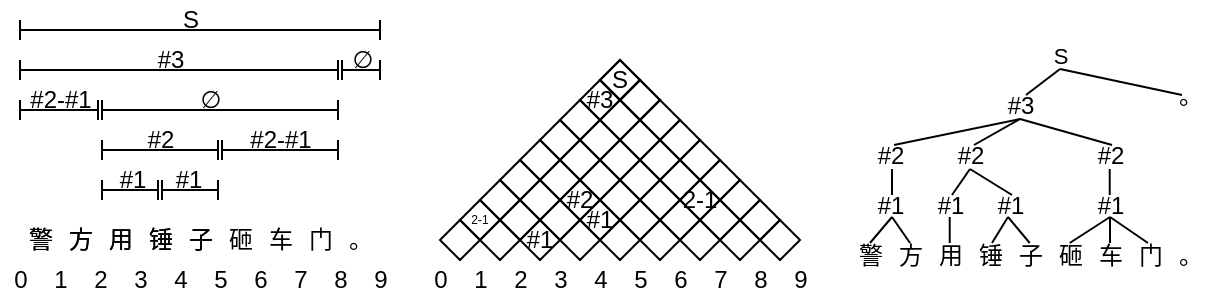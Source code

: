 <mxfile version="15.1.2" type="github" pages="9">
  <diagram id="EyFmpGivz5z6K1X25vsu" name="第 1 页">
    <mxGraphModel dx="2062" dy="1154" grid="1" gridSize="10" guides="1" tooltips="1" connect="1" arrows="1" fold="1" page="1" pageScale="1" pageWidth="827" pageHeight="1169" math="0" shadow="0">
      <root>
        <mxCell id="0" />
        <mxCell id="1" parent="0" />
        <mxCell id="eCSi_L9bbj4N2d2f0AKq-4" value="方" style="text;html=1;resizable=0;autosize=1;align=center;verticalAlign=middle;points=[];fillColor=none;strokeColor=none;rounded=0;" parent="1" vertex="1">
          <mxGeometry x="55" y="200" width="30" height="20" as="geometry" />
        </mxCell>
        <mxCell id="eCSi_L9bbj4N2d2f0AKq-7" value="警" style="text;html=1;resizable=0;autosize=1;align=center;verticalAlign=middle;points=[];fillColor=none;strokeColor=none;rounded=0;" parent="1" vertex="1">
          <mxGeometry x="35" y="200" width="30" height="20" as="geometry" />
        </mxCell>
        <mxCell id="eCSi_L9bbj4N2d2f0AKq-8" value="用" style="text;html=1;resizable=0;autosize=1;align=center;verticalAlign=middle;points=[];fillColor=none;strokeColor=none;rounded=0;" parent="1" vertex="1">
          <mxGeometry x="75" y="200" width="30" height="20" as="geometry" />
        </mxCell>
        <mxCell id="eCSi_L9bbj4N2d2f0AKq-9" value="锤" style="text;html=1;resizable=0;autosize=1;align=center;verticalAlign=middle;points=[];fillColor=none;strokeColor=none;rounded=0;" parent="1" vertex="1">
          <mxGeometry x="95" y="200" width="30" height="20" as="geometry" />
        </mxCell>
        <mxCell id="eCSi_L9bbj4N2d2f0AKq-10" value="子" style="text;html=1;resizable=0;autosize=1;align=center;verticalAlign=middle;points=[];fillColor=none;strokeColor=none;rounded=0;" parent="1" vertex="1">
          <mxGeometry x="115" y="200" width="30" height="20" as="geometry" />
        </mxCell>
        <mxCell id="eCSi_L9bbj4N2d2f0AKq-11" value="砸" style="text;html=1;resizable=0;autosize=1;align=center;verticalAlign=middle;points=[];fillColor=none;strokeColor=none;rounded=0;" parent="1" vertex="1">
          <mxGeometry x="135" y="200" width="30" height="20" as="geometry" />
        </mxCell>
        <mxCell id="eCSi_L9bbj4N2d2f0AKq-12" value="车" style="text;html=1;resizable=0;autosize=1;align=center;verticalAlign=middle;points=[];fillColor=none;strokeColor=none;rounded=0;" parent="1" vertex="1">
          <mxGeometry x="155" y="200" width="30" height="20" as="geometry" />
        </mxCell>
        <mxCell id="eCSi_L9bbj4N2d2f0AKq-13" value="门" style="text;html=1;resizable=0;autosize=1;align=center;verticalAlign=middle;points=[];fillColor=none;strokeColor=none;rounded=0;" parent="1" vertex="1">
          <mxGeometry x="175" y="200" width="30" height="20" as="geometry" />
        </mxCell>
        <mxCell id="eCSi_L9bbj4N2d2f0AKq-14" value="。" style="text;html=1;resizable=0;autosize=1;align=center;verticalAlign=middle;points=[];fillColor=none;strokeColor=none;rounded=0;" parent="1" vertex="1">
          <mxGeometry x="195" y="200" width="30" height="20" as="geometry" />
        </mxCell>
        <mxCell id="eCSi_L9bbj4N2d2f0AKq-15" value="0" style="text;html=1;resizable=0;autosize=1;align=center;verticalAlign=middle;points=[];fillColor=none;strokeColor=none;rounded=0;" parent="1" vertex="1">
          <mxGeometry x="30" y="220" width="20" height="20" as="geometry" />
        </mxCell>
        <mxCell id="eCSi_L9bbj4N2d2f0AKq-16" value="1" style="text;html=1;resizable=0;autosize=1;align=center;verticalAlign=middle;points=[];fillColor=none;strokeColor=none;rounded=0;" parent="1" vertex="1">
          <mxGeometry x="50" y="220" width="20" height="20" as="geometry" />
        </mxCell>
        <mxCell id="eCSi_L9bbj4N2d2f0AKq-17" value="2" style="text;html=1;resizable=0;autosize=1;align=center;verticalAlign=middle;points=[];fillColor=none;strokeColor=none;rounded=0;" parent="1" vertex="1">
          <mxGeometry x="70" y="220" width="20" height="20" as="geometry" />
        </mxCell>
        <mxCell id="eCSi_L9bbj4N2d2f0AKq-18" value="3" style="text;html=1;resizable=0;autosize=1;align=center;verticalAlign=middle;points=[];fillColor=none;strokeColor=none;rounded=0;" parent="1" vertex="1">
          <mxGeometry x="90" y="220" width="20" height="20" as="geometry" />
        </mxCell>
        <mxCell id="eCSi_L9bbj4N2d2f0AKq-19" value="4" style="text;html=1;resizable=0;autosize=1;align=center;verticalAlign=middle;points=[];fillColor=none;strokeColor=none;rounded=0;" parent="1" vertex="1">
          <mxGeometry x="110" y="220" width="20" height="20" as="geometry" />
        </mxCell>
        <mxCell id="eCSi_L9bbj4N2d2f0AKq-20" value="5" style="text;html=1;resizable=0;autosize=1;align=center;verticalAlign=middle;points=[];fillColor=none;strokeColor=none;rounded=0;" parent="1" vertex="1">
          <mxGeometry x="130" y="220" width="20" height="20" as="geometry" />
        </mxCell>
        <mxCell id="eCSi_L9bbj4N2d2f0AKq-21" value="6" style="text;html=1;resizable=0;autosize=1;align=center;verticalAlign=middle;points=[];fillColor=none;strokeColor=none;rounded=0;" parent="1" vertex="1">
          <mxGeometry x="150" y="220" width="20" height="20" as="geometry" />
        </mxCell>
        <mxCell id="eCSi_L9bbj4N2d2f0AKq-22" value="7" style="text;html=1;resizable=0;autosize=1;align=center;verticalAlign=middle;points=[];fillColor=none;strokeColor=none;rounded=0;" parent="1" vertex="1">
          <mxGeometry x="170" y="220" width="20" height="20" as="geometry" />
        </mxCell>
        <mxCell id="eCSi_L9bbj4N2d2f0AKq-23" value="8" style="text;html=1;resizable=0;autosize=1;align=center;verticalAlign=middle;points=[];fillColor=none;strokeColor=none;rounded=0;" parent="1" vertex="1">
          <mxGeometry x="190" y="220" width="20" height="20" as="geometry" />
        </mxCell>
        <mxCell id="eCSi_L9bbj4N2d2f0AKq-24" value="9" style="text;html=1;resizable=0;autosize=1;align=center;verticalAlign=middle;points=[];fillColor=none;strokeColor=none;rounded=0;" parent="1" vertex="1">
          <mxGeometry x="210" y="220" width="20" height="20" as="geometry" />
        </mxCell>
        <mxCell id="eCSi_L9bbj4N2d2f0AKq-25" value="" style="shape=crossbar;whiteSpace=wrap;html=1;rounded=1;" parent="1" vertex="1">
          <mxGeometry x="40" y="120" width="159" height="10" as="geometry" />
        </mxCell>
        <mxCell id="eCSi_L9bbj4N2d2f0AKq-26" value="" style="shape=crossbar;whiteSpace=wrap;html=1;rounded=1;" parent="1" vertex="1">
          <mxGeometry x="201" y="120" width="19" height="10" as="geometry" />
        </mxCell>
        <mxCell id="eCSi_L9bbj4N2d2f0AKq-27" value="" style="shape=crossbar;whiteSpace=wrap;html=1;rounded=1;" parent="1" vertex="1">
          <mxGeometry x="40" y="140" width="39" height="10" as="geometry" />
        </mxCell>
        <mxCell id="eCSi_L9bbj4N2d2f0AKq-28" value="" style="shape=crossbar;whiteSpace=wrap;html=1;rounded=1;" parent="1" vertex="1">
          <mxGeometry x="81" y="140" width="118" height="10" as="geometry" />
        </mxCell>
        <mxCell id="eCSi_L9bbj4N2d2f0AKq-29" value="" style="shape=crossbar;whiteSpace=wrap;html=1;rounded=1;" parent="1" vertex="1">
          <mxGeometry x="81" y="160" width="58" height="10" as="geometry" />
        </mxCell>
        <mxCell id="eCSi_L9bbj4N2d2f0AKq-32" value="" style="shape=crossbar;whiteSpace=wrap;html=1;rounded=1;" parent="1" vertex="1">
          <mxGeometry x="81" y="180" width="28" height="10" as="geometry" />
        </mxCell>
        <mxCell id="eCSi_L9bbj4N2d2f0AKq-34" value="" style="shape=crossbar;whiteSpace=wrap;html=1;rounded=1;" parent="1" vertex="1">
          <mxGeometry x="141" y="160" width="58" height="10" as="geometry" />
        </mxCell>
        <mxCell id="eCSi_L9bbj4N2d2f0AKq-36" value="" style="shape=crossbar;whiteSpace=wrap;html=1;rounded=1;" parent="1" vertex="1">
          <mxGeometry x="40" y="100" width="180" height="10" as="geometry" />
        </mxCell>
        <mxCell id="eCSi_L9bbj4N2d2f0AKq-38" value="" style="shape=crossbar;whiteSpace=wrap;html=1;rounded=1;" parent="1" vertex="1">
          <mxGeometry x="111" y="180" width="28" height="10" as="geometry" />
        </mxCell>
        <mxCell id="eCSi_L9bbj4N2d2f0AKq-40" value="S" style="text;html=1;resizable=0;autosize=1;align=center;verticalAlign=middle;points=[];fillColor=none;strokeColor=none;rounded=0;" parent="1" vertex="1">
          <mxGeometry x="115" y="90" width="20" height="20" as="geometry" />
        </mxCell>
        <mxCell id="eCSi_L9bbj4N2d2f0AKq-41" value="#3" style="text;html=1;resizable=0;autosize=1;align=center;verticalAlign=middle;points=[];fillColor=none;strokeColor=none;rounded=0;" parent="1" vertex="1">
          <mxGeometry x="100" y="110" width="30" height="20" as="geometry" />
        </mxCell>
        <mxCell id="eCSi_L9bbj4N2d2f0AKq-43" value="&lt;span class=&quot;fontstyle0&quot;&gt;∅&lt;/span&gt; &lt;br/&gt;" style="text;html=1;align=center;verticalAlign=middle;resizable=0;points=[];autosize=1;strokeColor=none;fillColor=none;" parent="1" vertex="1">
          <mxGeometry x="201" y="110" width="20" height="20" as="geometry" />
        </mxCell>
        <mxCell id="eCSi_L9bbj4N2d2f0AKq-44" value="#2-#1" style="text;html=1;resizable=0;autosize=1;align=center;verticalAlign=middle;points=[];fillColor=none;strokeColor=none;rounded=0;" parent="1" vertex="1">
          <mxGeometry x="34.5" y="130" width="50" height="20" as="geometry" />
        </mxCell>
        <mxCell id="eCSi_L9bbj4N2d2f0AKq-45" value="&lt;span class=&quot;fontstyle0&quot;&gt;∅&lt;/span&gt; &lt;br/&gt;" style="text;html=1;align=center;verticalAlign=middle;resizable=0;points=[];autosize=1;strokeColor=none;fillColor=none;" parent="1" vertex="1">
          <mxGeometry x="125" y="130" width="20" height="20" as="geometry" />
        </mxCell>
        <mxCell id="eCSi_L9bbj4N2d2f0AKq-46" value="#2" style="text;html=1;resizable=0;autosize=1;align=center;verticalAlign=middle;points=[];fillColor=none;strokeColor=none;rounded=0;" parent="1" vertex="1">
          <mxGeometry x="95" y="150" width="30" height="20" as="geometry" />
        </mxCell>
        <mxCell id="eCSi_L9bbj4N2d2f0AKq-47" value="#2-#1" style="text;html=1;resizable=0;autosize=1;align=center;verticalAlign=middle;points=[];fillColor=none;strokeColor=none;rounded=0;" parent="1" vertex="1">
          <mxGeometry x="145" y="150" width="50" height="20" as="geometry" />
        </mxCell>
        <mxCell id="eCSi_L9bbj4N2d2f0AKq-48" value="#1" style="text;html=1;resizable=0;autosize=1;align=center;verticalAlign=middle;points=[];fillColor=none;strokeColor=none;rounded=0;" parent="1" vertex="1">
          <mxGeometry x="81" y="170" width="30" height="20" as="geometry" />
        </mxCell>
        <mxCell id="eCSi_L9bbj4N2d2f0AKq-49" value="#1" style="text;html=1;resizable=0;autosize=1;align=center;verticalAlign=middle;points=[];fillColor=none;strokeColor=none;rounded=0;" parent="1" vertex="1">
          <mxGeometry x="109" y="170" width="30" height="20" as="geometry" />
        </mxCell>
        <mxCell id="my40iXNrcOIp3V7DHeEf-1" value="" style="strokeWidth=1;html=1;shape=mxgraph.flowchart.decision;whiteSpace=wrap;fillColor=none;" parent="1" vertex="1">
          <mxGeometry x="330" y="120" width="20" height="20" as="geometry" />
        </mxCell>
        <mxCell id="my40iXNrcOIp3V7DHeEf-2" value="" style="strokeWidth=1;html=1;shape=mxgraph.flowchart.decision;whiteSpace=wrap;fillColor=none;" parent="1" vertex="1">
          <mxGeometry x="340" y="130" width="20" height="20" as="geometry" />
        </mxCell>
        <mxCell id="my40iXNrcOIp3V7DHeEf-3" value="" style="strokeWidth=1;html=1;shape=mxgraph.flowchart.decision;whiteSpace=wrap;fillColor=none;" parent="1" vertex="1">
          <mxGeometry x="350" y="140" width="20" height="20" as="geometry" />
        </mxCell>
        <mxCell id="my40iXNrcOIp3V7DHeEf-4" value="" style="strokeWidth=1;html=1;shape=mxgraph.flowchart.decision;whiteSpace=wrap;fillColor=none;" parent="1" vertex="1">
          <mxGeometry x="360" y="150" width="20" height="20" as="geometry" />
        </mxCell>
        <mxCell id="my40iXNrcOIp3V7DHeEf-5" value="" style="strokeWidth=1;html=1;shape=mxgraph.flowchart.decision;whiteSpace=wrap;fillColor=none;" parent="1" vertex="1">
          <mxGeometry x="370" y="160" width="20" height="20" as="geometry" />
        </mxCell>
        <mxCell id="my40iXNrcOIp3V7DHeEf-6" value="" style="strokeWidth=1;html=1;shape=mxgraph.flowchart.decision;whiteSpace=wrap;fillColor=none;" parent="1" vertex="1">
          <mxGeometry x="380" y="170" width="20" height="20" as="geometry" />
        </mxCell>
        <mxCell id="my40iXNrcOIp3V7DHeEf-7" value="" style="strokeWidth=1;html=1;shape=mxgraph.flowchart.decision;whiteSpace=wrap;fillColor=none;" parent="1" vertex="1">
          <mxGeometry x="390" y="180" width="20" height="20" as="geometry" />
        </mxCell>
        <mxCell id="my40iXNrcOIp3V7DHeEf-8" value="" style="strokeWidth=1;html=1;shape=mxgraph.flowchart.decision;whiteSpace=wrap;fillColor=none;" parent="1" vertex="1">
          <mxGeometry x="400" y="190" width="20" height="20" as="geometry" />
        </mxCell>
        <mxCell id="my40iXNrcOIp3V7DHeEf-9" value="" style="strokeWidth=1;html=1;shape=mxgraph.flowchart.decision;whiteSpace=wrap;fillColor=none;" parent="1" vertex="1">
          <mxGeometry x="410" y="200" width="20" height="20" as="geometry" />
        </mxCell>
        <mxCell id="my40iXNrcOIp3V7DHeEf-10" value="S" style="strokeWidth=1;html=1;shape=mxgraph.flowchart.decision;whiteSpace=wrap;fillColor=none;" parent="1" vertex="1">
          <mxGeometry x="330" y="120" width="20" height="20" as="geometry" />
        </mxCell>
        <mxCell id="my40iXNrcOIp3V7DHeEf-11" value="" style="strokeWidth=1;html=1;shape=mxgraph.flowchart.decision;whiteSpace=wrap;fillColor=none;" parent="1" vertex="1">
          <mxGeometry x="340" y="130" width="20" height="20" as="geometry" />
        </mxCell>
        <mxCell id="my40iXNrcOIp3V7DHeEf-12" value="" style="strokeWidth=1;html=1;shape=mxgraph.flowchart.decision;whiteSpace=wrap;fillColor=none;" parent="1" vertex="1">
          <mxGeometry x="340" y="150" width="20" height="20" as="geometry" />
        </mxCell>
        <mxCell id="my40iXNrcOIp3V7DHeEf-13" value="" style="strokeWidth=1;html=1;shape=mxgraph.flowchart.decision;whiteSpace=wrap;fillColor=none;" parent="1" vertex="1">
          <mxGeometry x="350" y="160" width="20" height="20" as="geometry" />
        </mxCell>
        <mxCell id="my40iXNrcOIp3V7DHeEf-14" value="" style="strokeWidth=1;html=1;shape=mxgraph.flowchart.decision;whiteSpace=wrap;fillColor=none;" parent="1" vertex="1">
          <mxGeometry x="360" y="170" width="20" height="20" as="geometry" />
        </mxCell>
        <mxCell id="my40iXNrcOIp3V7DHeEf-15" value="2-1" style="strokeWidth=1;html=1;shape=mxgraph.flowchart.decision;whiteSpace=wrap;fillColor=none;" parent="1" vertex="1">
          <mxGeometry x="370" y="180" width="20" height="20" as="geometry" />
        </mxCell>
        <mxCell id="my40iXNrcOIp3V7DHeEf-16" value="" style="strokeWidth=1;html=1;shape=mxgraph.flowchart.decision;whiteSpace=wrap;fillColor=none;" parent="1" vertex="1">
          <mxGeometry x="380" y="190" width="20" height="20" as="geometry" />
        </mxCell>
        <mxCell id="my40iXNrcOIp3V7DHeEf-17" value="" style="strokeWidth=1;html=1;shape=mxgraph.flowchart.decision;whiteSpace=wrap;fillColor=none;" parent="1" vertex="1">
          <mxGeometry x="390" y="200" width="20" height="20" as="geometry" />
        </mxCell>
        <mxCell id="my40iXNrcOIp3V7DHeEf-18" value="#3" style="strokeWidth=1;html=1;shape=mxgraph.flowchart.decision;whiteSpace=wrap;fillColor=none;" parent="1" vertex="1">
          <mxGeometry x="320" y="130" width="20" height="20" as="geometry" />
        </mxCell>
        <mxCell id="my40iXNrcOIp3V7DHeEf-19" value="" style="strokeWidth=1;html=1;shape=mxgraph.flowchart.decision;whiteSpace=wrap;fillColor=none;" parent="1" vertex="1">
          <mxGeometry x="330" y="140" width="20" height="20" as="geometry" />
        </mxCell>
        <mxCell id="my40iXNrcOIp3V7DHeEf-20" value="" style="strokeWidth=1;html=1;shape=mxgraph.flowchart.decision;whiteSpace=wrap;fillColor=none;" parent="1" vertex="1">
          <mxGeometry x="330" y="160" width="20" height="20" as="geometry" />
        </mxCell>
        <mxCell id="my40iXNrcOIp3V7DHeEf-21" value="" style="strokeWidth=1;html=1;shape=mxgraph.flowchart.decision;whiteSpace=wrap;fillColor=none;" parent="1" vertex="1">
          <mxGeometry x="340" y="170" width="20" height="20" as="geometry" />
        </mxCell>
        <mxCell id="my40iXNrcOIp3V7DHeEf-22" value="" style="strokeWidth=1;html=1;shape=mxgraph.flowchart.decision;whiteSpace=wrap;fillColor=none;" parent="1" vertex="1">
          <mxGeometry x="350" y="180" width="20" height="20" as="geometry" />
        </mxCell>
        <mxCell id="my40iXNrcOIp3V7DHeEf-23" value="" style="strokeWidth=1;html=1;shape=mxgraph.flowchart.decision;whiteSpace=wrap;fillColor=none;" parent="1" vertex="1">
          <mxGeometry x="360" y="190" width="20" height="20" as="geometry" />
        </mxCell>
        <mxCell id="my40iXNrcOIp3V7DHeEf-24" value="" style="strokeWidth=1;html=1;shape=mxgraph.flowchart.decision;whiteSpace=wrap;fillColor=none;" parent="1" vertex="1">
          <mxGeometry x="370" y="200" width="20" height="20" as="geometry" />
        </mxCell>
        <mxCell id="my40iXNrcOIp3V7DHeEf-25" value="" style="strokeWidth=1;html=1;shape=mxgraph.flowchart.decision;whiteSpace=wrap;fillColor=none;" parent="1" vertex="1">
          <mxGeometry x="310" y="140" width="20" height="20" as="geometry" />
        </mxCell>
        <mxCell id="my40iXNrcOIp3V7DHeEf-26" value="" style="strokeWidth=1;html=1;shape=mxgraph.flowchart.decision;whiteSpace=wrap;fillColor=none;" parent="1" vertex="1">
          <mxGeometry x="320" y="150" width="20" height="20" as="geometry" />
        </mxCell>
        <mxCell id="my40iXNrcOIp3V7DHeEf-27" value="" style="strokeWidth=1;html=1;shape=mxgraph.flowchart.decision;whiteSpace=wrap;fillColor=none;" parent="1" vertex="1">
          <mxGeometry x="320" y="170" width="20" height="20" as="geometry" />
        </mxCell>
        <mxCell id="my40iXNrcOIp3V7DHeEf-28" value="" style="strokeWidth=1;html=1;shape=mxgraph.flowchart.decision;whiteSpace=wrap;fillColor=none;" parent="1" vertex="1">
          <mxGeometry x="330" y="180" width="20" height="20" as="geometry" />
        </mxCell>
        <mxCell id="my40iXNrcOIp3V7DHeEf-29" value="" style="strokeWidth=1;html=1;shape=mxgraph.flowchart.decision;whiteSpace=wrap;fillColor=none;" parent="1" vertex="1">
          <mxGeometry x="340" y="190" width="20" height="20" as="geometry" />
        </mxCell>
        <mxCell id="my40iXNrcOIp3V7DHeEf-30" value="" style="strokeWidth=1;html=1;shape=mxgraph.flowchart.decision;whiteSpace=wrap;fillColor=none;" parent="1" vertex="1">
          <mxGeometry x="350" y="200" width="20" height="20" as="geometry" />
        </mxCell>
        <mxCell id="my40iXNrcOIp3V7DHeEf-31" value="" style="strokeWidth=1;html=1;shape=mxgraph.flowchart.decision;whiteSpace=wrap;fillColor=none;" parent="1" vertex="1">
          <mxGeometry x="300" y="150" width="20" height="20" as="geometry" />
        </mxCell>
        <mxCell id="my40iXNrcOIp3V7DHeEf-32" value="" style="strokeWidth=1;html=1;shape=mxgraph.flowchart.decision;whiteSpace=wrap;fillColor=none;" parent="1" vertex="1">
          <mxGeometry x="310" y="160" width="20" height="20" as="geometry" />
        </mxCell>
        <mxCell id="my40iXNrcOIp3V7DHeEf-33" value="" style="strokeWidth=1;html=1;shape=mxgraph.flowchart.decision;whiteSpace=wrap;fillColor=none;" parent="1" vertex="1">
          <mxGeometry x="290" y="160" width="20" height="20" as="geometry" />
        </mxCell>
        <mxCell id="my40iXNrcOIp3V7DHeEf-34" value="" style="strokeWidth=1;html=1;shape=mxgraph.flowchart.decision;whiteSpace=wrap;fillColor=none;" parent="1" vertex="1">
          <mxGeometry x="300" y="170" width="20" height="20" as="geometry" />
        </mxCell>
        <mxCell id="my40iXNrcOIp3V7DHeEf-35" value="#2" style="strokeWidth=1;html=1;shape=mxgraph.flowchart.decision;whiteSpace=wrap;fillColor=none;" parent="1" vertex="1">
          <mxGeometry x="310" y="180" width="20" height="20" as="geometry" />
        </mxCell>
        <mxCell id="my40iXNrcOIp3V7DHeEf-36" value="#1" style="strokeWidth=1;html=1;shape=mxgraph.flowchart.decision;whiteSpace=wrap;fillColor=none;" parent="1" vertex="1">
          <mxGeometry x="320" y="190" width="20" height="20" as="geometry" />
        </mxCell>
        <mxCell id="my40iXNrcOIp3V7DHeEf-37" value="" style="strokeWidth=1;html=1;shape=mxgraph.flowchart.decision;whiteSpace=wrap;fillColor=none;" parent="1" vertex="1">
          <mxGeometry x="330" y="200" width="20" height="20" as="geometry" />
        </mxCell>
        <mxCell id="my40iXNrcOIp3V7DHeEf-38" value="" style="strokeWidth=1;html=1;shape=mxgraph.flowchart.decision;whiteSpace=wrap;fillColor=none;" parent="1" vertex="1">
          <mxGeometry x="280" y="170" width="20" height="20" as="geometry" />
        </mxCell>
        <mxCell id="my40iXNrcOIp3V7DHeEf-39" value="" style="strokeWidth=1;html=1;shape=mxgraph.flowchart.decision;whiteSpace=wrap;fillColor=none;" parent="1" vertex="1">
          <mxGeometry x="290" y="180" width="20" height="20" as="geometry" />
        </mxCell>
        <mxCell id="my40iXNrcOIp3V7DHeEf-40" value="" style="strokeWidth=1;html=1;shape=mxgraph.flowchart.decision;whiteSpace=wrap;fillColor=none;" parent="1" vertex="1">
          <mxGeometry x="300" y="190" width="20" height="20" as="geometry" />
        </mxCell>
        <mxCell id="my40iXNrcOIp3V7DHeEf-41" value="" style="strokeWidth=1;html=1;shape=mxgraph.flowchart.decision;whiteSpace=wrap;fillColor=none;" parent="1" vertex="1">
          <mxGeometry x="310" y="200" width="20" height="20" as="geometry" />
        </mxCell>
        <mxCell id="my40iXNrcOIp3V7DHeEf-42" value="" style="strokeWidth=1;html=1;shape=mxgraph.flowchart.decision;whiteSpace=wrap;fillColor=none;" parent="1" vertex="1">
          <mxGeometry x="270" y="180" width="20" height="20" as="geometry" />
        </mxCell>
        <mxCell id="my40iXNrcOIp3V7DHeEf-43" value="" style="strokeWidth=1;html=1;shape=mxgraph.flowchart.decision;whiteSpace=wrap;fillColor=none;" parent="1" vertex="1">
          <mxGeometry x="280" y="190" width="20" height="20" as="geometry" />
        </mxCell>
        <mxCell id="my40iXNrcOIp3V7DHeEf-44" value="#1" style="strokeWidth=1;html=1;shape=mxgraph.flowchart.decision;whiteSpace=wrap;fillColor=none;" parent="1" vertex="1">
          <mxGeometry x="290" y="200" width="20" height="20" as="geometry" />
        </mxCell>
        <mxCell id="my40iXNrcOIp3V7DHeEf-45" value="&lt;font style=&quot;font-size: 6px&quot;&gt;2-1&lt;/font&gt;" style="strokeWidth=1;html=1;shape=mxgraph.flowchart.decision;whiteSpace=wrap;fillColor=none;fontSize=6;" parent="1" vertex="1">
          <mxGeometry x="260" y="190" width="20" height="20" as="geometry" />
        </mxCell>
        <mxCell id="my40iXNrcOIp3V7DHeEf-46" value="" style="strokeWidth=1;html=1;shape=mxgraph.flowchart.decision;whiteSpace=wrap;fillColor=none;" parent="1" vertex="1">
          <mxGeometry x="270" y="200" width="20" height="20" as="geometry" />
        </mxCell>
        <mxCell id="my40iXNrcOIp3V7DHeEf-47" value="" style="strokeWidth=1;html=1;shape=mxgraph.flowchart.decision;whiteSpace=wrap;fillColor=none;" parent="1" vertex="1">
          <mxGeometry x="250" y="200" width="20" height="20" as="geometry" />
        </mxCell>
        <mxCell id="my40iXNrcOIp3V7DHeEf-48" value="0" style="text;html=1;resizable=0;autosize=1;align=center;verticalAlign=middle;points=[];fillColor=none;strokeColor=none;rounded=0;" parent="1" vertex="1">
          <mxGeometry x="240" y="220" width="20" height="20" as="geometry" />
        </mxCell>
        <mxCell id="my40iXNrcOIp3V7DHeEf-49" value="1" style="text;html=1;resizable=0;autosize=1;align=center;verticalAlign=middle;points=[];fillColor=none;strokeColor=none;rounded=0;" parent="1" vertex="1">
          <mxGeometry x="260" y="220" width="20" height="20" as="geometry" />
        </mxCell>
        <mxCell id="my40iXNrcOIp3V7DHeEf-50" value="2" style="text;html=1;resizable=0;autosize=1;align=center;verticalAlign=middle;points=[];fillColor=none;strokeColor=none;rounded=0;" parent="1" vertex="1">
          <mxGeometry x="280" y="220" width="20" height="20" as="geometry" />
        </mxCell>
        <mxCell id="my40iXNrcOIp3V7DHeEf-51" value="3" style="text;html=1;resizable=0;autosize=1;align=center;verticalAlign=middle;points=[];fillColor=none;strokeColor=none;rounded=0;" parent="1" vertex="1">
          <mxGeometry x="300" y="220" width="20" height="20" as="geometry" />
        </mxCell>
        <mxCell id="my40iXNrcOIp3V7DHeEf-52" value="4" style="text;html=1;resizable=0;autosize=1;align=center;verticalAlign=middle;points=[];fillColor=none;strokeColor=none;rounded=0;" parent="1" vertex="1">
          <mxGeometry x="320" y="220" width="20" height="20" as="geometry" />
        </mxCell>
        <mxCell id="my40iXNrcOIp3V7DHeEf-53" value="5" style="text;html=1;resizable=0;autosize=1;align=center;verticalAlign=middle;points=[];fillColor=none;strokeColor=none;rounded=0;" parent="1" vertex="1">
          <mxGeometry x="340" y="220" width="20" height="20" as="geometry" />
        </mxCell>
        <mxCell id="my40iXNrcOIp3V7DHeEf-54" value="6" style="text;html=1;resizable=0;autosize=1;align=center;verticalAlign=middle;points=[];fillColor=none;strokeColor=none;rounded=0;" parent="1" vertex="1">
          <mxGeometry x="360" y="220" width="20" height="20" as="geometry" />
        </mxCell>
        <mxCell id="my40iXNrcOIp3V7DHeEf-55" value="7" style="text;html=1;resizable=0;autosize=1;align=center;verticalAlign=middle;points=[];fillColor=none;strokeColor=none;rounded=0;" parent="1" vertex="1">
          <mxGeometry x="380" y="220" width="20" height="20" as="geometry" />
        </mxCell>
        <mxCell id="my40iXNrcOIp3V7DHeEf-56" value="8" style="text;html=1;resizable=0;autosize=1;align=center;verticalAlign=middle;points=[];fillColor=none;strokeColor=none;rounded=0;" parent="1" vertex="1">
          <mxGeometry x="400" y="220" width="20" height="20" as="geometry" />
        </mxCell>
        <mxCell id="my40iXNrcOIp3V7DHeEf-57" value="9" style="text;html=1;resizable=0;autosize=1;align=center;verticalAlign=middle;points=[];fillColor=none;strokeColor=none;rounded=0;" parent="1" vertex="1">
          <mxGeometry x="420" y="220" width="20" height="20" as="geometry" />
        </mxCell>
        <mxCell id="miwLvmRtYDo920boKrp_-1" value="锤" style="text;html=1;resizable=0;autosize=1;align=center;verticalAlign=middle;points=[];fillColor=none;strokeColor=none;rounded=0;" parent="1" vertex="1">
          <mxGeometry x="95" y="200" width="30" height="20" as="geometry" />
        </mxCell>
        <mxCell id="miwLvmRtYDo920boKrp_-2" value="警" style="text;html=1;resizable=0;autosize=1;align=center;verticalAlign=middle;points=[];fillColor=none;strokeColor=none;rounded=0;" parent="1" vertex="1">
          <mxGeometry x="35" y="200" width="30" height="20" as="geometry" />
        </mxCell>
        <mxCell id="miwLvmRtYDo920boKrp_-3" value="方" style="text;html=1;resizable=0;autosize=1;align=center;verticalAlign=middle;points=[];fillColor=none;strokeColor=none;rounded=0;" parent="1" vertex="1">
          <mxGeometry x="55" y="200" width="30" height="20" as="geometry" />
        </mxCell>
        <mxCell id="miwLvmRtYDo920boKrp_-4" value="用" style="text;html=1;resizable=0;autosize=1;align=center;verticalAlign=middle;points=[];fillColor=none;strokeColor=none;rounded=0;" parent="1" vertex="1">
          <mxGeometry x="75" y="200" width="30" height="20" as="geometry" />
        </mxCell>
        <mxCell id="miwLvmRtYDo920boKrp_-5" value="子" style="text;html=1;resizable=0;autosize=1;align=center;verticalAlign=middle;points=[];fillColor=none;strokeColor=none;rounded=0;" parent="1" vertex="1">
          <mxGeometry x="115" y="200" width="30" height="20" as="geometry" />
        </mxCell>
        <mxCell id="-xiisXry8-EGcZV9K7sK-1" value="砸" style="text;html=1;resizable=0;autosize=1;align=center;verticalAlign=middle;points=[];fillColor=none;strokeColor=none;rounded=0;" parent="1" vertex="1">
          <mxGeometry x="550" y="207.5" width="30" height="20" as="geometry" />
        </mxCell>
        <mxCell id="-xiisXry8-EGcZV9K7sK-2" value="车" style="text;html=1;resizable=0;autosize=1;align=center;verticalAlign=middle;points=[];fillColor=none;strokeColor=none;rounded=0;" parent="1" vertex="1">
          <mxGeometry x="570" y="207.5" width="30" height="20" as="geometry" />
        </mxCell>
        <mxCell id="-xiisXry8-EGcZV9K7sK-3" value="门" style="text;html=1;resizable=0;autosize=1;align=center;verticalAlign=middle;points=[];fillColor=none;strokeColor=none;rounded=0;" parent="1" vertex="1">
          <mxGeometry x="590" y="207.5" width="30" height="20" as="geometry" />
        </mxCell>
        <mxCell id="-xiisXry8-EGcZV9K7sK-4" value="。" style="text;html=1;resizable=0;autosize=1;align=center;verticalAlign=middle;points=[];fillColor=none;strokeColor=none;rounded=0;" parent="1" vertex="1">
          <mxGeometry x="610" y="207.5" width="30" height="20" as="geometry" />
        </mxCell>
        <mxCell id="-xiisXry8-EGcZV9K7sK-5" value="锤" style="text;html=1;resizable=0;autosize=1;align=center;verticalAlign=middle;points=[];fillColor=none;strokeColor=none;rounded=0;" parent="1" vertex="1">
          <mxGeometry x="510" y="207.5" width="30" height="20" as="geometry" />
        </mxCell>
        <mxCell id="-xiisXry8-EGcZV9K7sK-6" value="警" style="text;html=1;resizable=0;autosize=1;align=center;verticalAlign=middle;points=[];fillColor=none;strokeColor=none;rounded=0;" parent="1" vertex="1">
          <mxGeometry x="450" y="207.5" width="30" height="20" as="geometry" />
        </mxCell>
        <mxCell id="-xiisXry8-EGcZV9K7sK-7" value="方" style="text;html=1;resizable=0;autosize=1;align=center;verticalAlign=middle;points=[];fillColor=none;strokeColor=none;rounded=0;" parent="1" vertex="1">
          <mxGeometry x="470" y="207.5" width="30" height="20" as="geometry" />
        </mxCell>
        <mxCell id="-xiisXry8-EGcZV9K7sK-8" value="用" style="text;html=1;resizable=0;autosize=1;align=center;verticalAlign=middle;points=[];fillColor=none;strokeColor=none;rounded=0;" parent="1" vertex="1">
          <mxGeometry x="490" y="207.5" width="30" height="20" as="geometry" />
        </mxCell>
        <mxCell id="-xiisXry8-EGcZV9K7sK-9" value="子" style="text;html=1;resizable=0;autosize=1;align=center;verticalAlign=middle;points=[];fillColor=none;strokeColor=none;rounded=0;" parent="1" vertex="1">
          <mxGeometry x="530" y="207.5" width="30" height="20" as="geometry" />
        </mxCell>
        <mxCell id="-xiisXry8-EGcZV9K7sK-10" value="&lt;p&gt;&lt;font style=&quot;font-size: 11px&quot;&gt;S&lt;/font&gt;&lt;/p&gt;" style="text;html=1;resizable=0;autosize=1;align=center;verticalAlign=middle;points=[];fillColor=none;strokeColor=none;rounded=0;fontSize=9;" parent="1" vertex="1">
          <mxGeometry x="550" y="102.5" width="20" height="30" as="geometry" />
        </mxCell>
        <mxCell id="-xiisXry8-EGcZV9K7sK-11" value="#3" style="text;html=1;resizable=0;autosize=1;align=center;verticalAlign=middle;points=[];fillColor=none;strokeColor=none;rounded=0;" parent="1" vertex="1">
          <mxGeometry x="525" y="132.5" width="30" height="20" as="geometry" />
        </mxCell>
        <mxCell id="-xiisXry8-EGcZV9K7sK-12" value="#2" style="text;html=1;resizable=0;autosize=1;align=center;verticalAlign=middle;points=[];fillColor=none;strokeColor=none;rounded=0;" parent="1" vertex="1">
          <mxGeometry x="570" y="157.5" width="30" height="20" as="geometry" />
        </mxCell>
        <mxCell id="-xiisXry8-EGcZV9K7sK-13" value="#1" style="text;html=1;resizable=0;autosize=1;align=center;verticalAlign=middle;points=[];fillColor=none;strokeColor=none;rounded=0;" parent="1" vertex="1">
          <mxGeometry x="520" y="182.5" width="30" height="20" as="geometry" />
        </mxCell>
        <mxCell id="-xiisXry8-EGcZV9K7sK-14" value="#2" style="text;html=1;resizable=0;autosize=1;align=center;verticalAlign=middle;points=[];fillColor=none;strokeColor=none;rounded=0;" parent="1" vertex="1">
          <mxGeometry x="500" y="157.5" width="30" height="20" as="geometry" />
        </mxCell>
        <mxCell id="-xiisXry8-EGcZV9K7sK-15" value="#2" style="text;html=1;resizable=0;autosize=1;align=center;verticalAlign=middle;points=[];fillColor=none;strokeColor=none;rounded=0;" parent="1" vertex="1">
          <mxGeometry x="460" y="157.5" width="30" height="20" as="geometry" />
        </mxCell>
        <mxCell id="-xiisXry8-EGcZV9K7sK-16" value="#1" style="text;html=1;resizable=0;autosize=1;align=center;verticalAlign=middle;points=[];fillColor=none;strokeColor=none;rounded=0;" parent="1" vertex="1">
          <mxGeometry x="490" y="182.5" width="30" height="20" as="geometry" />
        </mxCell>
        <mxCell id="-xiisXry8-EGcZV9K7sK-17" value="#1" style="text;html=1;resizable=0;autosize=1;align=center;verticalAlign=middle;points=[];fillColor=none;strokeColor=none;rounded=0;" parent="1" vertex="1">
          <mxGeometry x="570" y="182.5" width="30" height="20" as="geometry" />
        </mxCell>
        <mxCell id="-xiisXry8-EGcZV9K7sK-18" value="#1" style="text;html=1;resizable=0;autosize=1;align=center;verticalAlign=middle;points=[];fillColor=none;strokeColor=none;rounded=0;" parent="1" vertex="1">
          <mxGeometry x="460" y="182.5" width="30" height="20" as="geometry" />
        </mxCell>
        <mxCell id="-xiisXry8-EGcZV9K7sK-19" value="。" style="text;html=1;resizable=0;autosize=1;align=center;verticalAlign=middle;points=[];fillColor=none;strokeColor=none;rounded=0;" parent="1" vertex="1">
          <mxGeometry x="610" y="127.5" width="30" height="20" as="geometry" />
        </mxCell>
        <mxCell id="-xiisXry8-EGcZV9K7sK-20" value="" style="endArrow=none;html=1;rounded=0;fontSize=9;" parent="1" edge="1">
          <mxGeometry relative="1" as="geometry">
            <mxPoint x="543" y="137.5" as="sourcePoint" />
            <mxPoint x="560" y="124.5" as="targetPoint" />
          </mxGeometry>
        </mxCell>
        <mxCell id="-xiisXry8-EGcZV9K7sK-21" value="" style="endArrow=none;html=1;rounded=0;fontSize=9;" parent="1" edge="1">
          <mxGeometry relative="1" as="geometry">
            <mxPoint x="560" y="124.5" as="sourcePoint" />
            <mxPoint x="621" y="137.5" as="targetPoint" />
          </mxGeometry>
        </mxCell>
        <mxCell id="-xiisXry8-EGcZV9K7sK-22" value="" style="endArrow=none;html=1;rounded=0;fontSize=9;" parent="1" edge="1">
          <mxGeometry relative="1" as="geometry">
            <mxPoint x="517" y="162.5" as="sourcePoint" />
            <mxPoint x="540" y="149.5" as="targetPoint" />
          </mxGeometry>
        </mxCell>
        <mxCell id="-xiisXry8-EGcZV9K7sK-23" value="" style="endArrow=none;html=1;rounded=0;fontSize=9;" parent="1" edge="1">
          <mxGeometry relative="1" as="geometry">
            <mxPoint x="477" y="162.5" as="sourcePoint" />
            <mxPoint x="540" y="149.5" as="targetPoint" />
          </mxGeometry>
        </mxCell>
        <mxCell id="-xiisXry8-EGcZV9K7sK-24" value="" style="endArrow=none;html=1;rounded=0;fontSize=9;" parent="1" edge="1">
          <mxGeometry relative="1" as="geometry">
            <mxPoint x="586" y="162.5" as="sourcePoint" />
            <mxPoint x="540" y="149.5" as="targetPoint" />
          </mxGeometry>
        </mxCell>
        <mxCell id="-xiisXry8-EGcZV9K7sK-25" value="" style="endArrow=none;html=1;rounded=0;fontSize=9;" parent="1" edge="1">
          <mxGeometry relative="1" as="geometry">
            <mxPoint x="476" y="187.5" as="sourcePoint" />
            <mxPoint x="476" y="174.5" as="targetPoint" />
          </mxGeometry>
        </mxCell>
        <mxCell id="-xiisXry8-EGcZV9K7sK-26" value="" style="endArrow=none;html=1;rounded=0;fontSize=9;" parent="1" edge="1">
          <mxGeometry relative="1" as="geometry">
            <mxPoint x="506" y="187.5" as="sourcePoint" />
            <mxPoint x="515" y="174.5" as="targetPoint" />
          </mxGeometry>
        </mxCell>
        <mxCell id="-xiisXry8-EGcZV9K7sK-27" value="" style="endArrow=none;html=1;rounded=0;fontSize=9;" parent="1" edge="1">
          <mxGeometry relative="1" as="geometry">
            <mxPoint x="536" y="187.5" as="sourcePoint" />
            <mxPoint x="515" y="174.5" as="targetPoint" />
          </mxGeometry>
        </mxCell>
        <mxCell id="-xiisXry8-EGcZV9K7sK-28" value="" style="endArrow=none;html=1;rounded=0;fontSize=9;" parent="1" edge="1">
          <mxGeometry relative="1" as="geometry">
            <mxPoint x="584.86" y="187.5" as="sourcePoint" />
            <mxPoint x="584.86" y="174.5" as="targetPoint" />
          </mxGeometry>
        </mxCell>
        <mxCell id="-xiisXry8-EGcZV9K7sK-29" value="" style="endArrow=none;html=1;rounded=0;fontSize=9;" parent="1" edge="1">
          <mxGeometry relative="1" as="geometry">
            <mxPoint x="504.86" y="211.5" as="sourcePoint" />
            <mxPoint x="504.86" y="198.5" as="targetPoint" />
          </mxGeometry>
        </mxCell>
        <mxCell id="-xiisXry8-EGcZV9K7sK-30" value="" style="endArrow=none;html=1;rounded=0;fontSize=9;" parent="1" edge="1">
          <mxGeometry relative="1" as="geometry">
            <mxPoint x="526" y="211.5" as="sourcePoint" />
            <mxPoint x="534" y="198.5" as="targetPoint" />
          </mxGeometry>
        </mxCell>
        <mxCell id="-xiisXry8-EGcZV9K7sK-31" value="" style="endArrow=none;html=1;rounded=0;fontSize=9;" parent="1" edge="1">
          <mxGeometry relative="1" as="geometry">
            <mxPoint x="544.86" y="211.5" as="sourcePoint" />
            <mxPoint x="534" y="198.5" as="targetPoint" />
          </mxGeometry>
        </mxCell>
        <mxCell id="-xiisXry8-EGcZV9K7sK-32" value="" style="endArrow=none;html=1;rounded=0;fontSize=9;" parent="1" edge="1">
          <mxGeometry relative="1" as="geometry">
            <mxPoint x="485" y="211.5" as="sourcePoint" />
            <mxPoint x="476" y="198.5" as="targetPoint" />
          </mxGeometry>
        </mxCell>
        <mxCell id="-xiisXry8-EGcZV9K7sK-33" value="" style="endArrow=none;html=1;rounded=0;fontSize=9;" parent="1" edge="1">
          <mxGeometry relative="1" as="geometry">
            <mxPoint x="564.86" y="211.5" as="sourcePoint" />
            <mxPoint x="585" y="198.5" as="targetPoint" />
          </mxGeometry>
        </mxCell>
        <mxCell id="-xiisXry8-EGcZV9K7sK-34" value="" style="endArrow=none;html=1;rounded=0;fontSize=9;" parent="1" edge="1">
          <mxGeometry relative="1" as="geometry">
            <mxPoint x="604" y="211.5" as="sourcePoint" />
            <mxPoint x="585" y="198.5" as="targetPoint" />
          </mxGeometry>
        </mxCell>
        <mxCell id="-xiisXry8-EGcZV9K7sK-35" value="" style="endArrow=none;html=1;rounded=0;fontSize=9;" parent="1" edge="1">
          <mxGeometry relative="1" as="geometry">
            <mxPoint x="585" y="211.5" as="sourcePoint" />
            <mxPoint x="585" y="198.5" as="targetPoint" />
          </mxGeometry>
        </mxCell>
        <mxCell id="-xiisXry8-EGcZV9K7sK-36" value="" style="endArrow=none;html=1;rounded=0;fontSize=9;" parent="1" edge="1">
          <mxGeometry relative="1" as="geometry">
            <mxPoint x="465" y="211.5" as="sourcePoint" />
            <mxPoint x="476" y="198.5" as="targetPoint" />
          </mxGeometry>
        </mxCell>
      </root>
    </mxGraphModel>
  </diagram>
  <diagram id="JzCyQYxcee0qtIUECq4x" name="第 2 页">
    <mxGraphModel dx="2062" dy="1154" grid="1" gridSize="10" guides="1" tooltips="1" connect="1" arrows="1" fold="1" page="1" pageScale="1" pageWidth="827" pageHeight="1169" math="0" shadow="0">
      <root>
        <mxCell id="cXgA-AUDDl0KsnoSkkIn-0" />
        <mxCell id="cXgA-AUDDl0KsnoSkkIn-1" parent="cXgA-AUDDl0KsnoSkkIn-0" />
        <mxCell id="aNr2Fd39Th_dJv7tETXU-0" value="&lt;div class=&quot;lake-content&quot; style=&quot;line-height: 120%&quot;&gt;&lt;p id=&quot;ud6db5a76&quot; class=&quot;ne-p&quot; style=&quot;margin: 0px ; padding: 0px ; min-height: 24px&quot;&gt;&lt;font style=&quot;font-size: 12px&quot;&gt;&lt;span class=&quot;ne-text&quot;&gt;(TOP &lt;/span&gt;&lt;span class=&quot;ne-text&quot; style=&quot;color: rgb(250 , 140 , 22)&quot;&gt;(&lt;/span&gt;&lt;span class=&quot;ne-text&quot;&gt;S &lt;/span&gt;&lt;span class=&quot;ne-text&quot; style=&quot;color: rgb(245 , 34 , 45)&quot;&gt;(&lt;/span&gt;&lt;span class=&quot;ne-text&quot;&gt;#3 &lt;/span&gt;&lt;span class=&quot;ne-text&quot; style=&quot;color: rgb(24 , 144 , 255)&quot;&gt;(&lt;/span&gt;&lt;span class=&quot;ne-text&quot;&gt;#2 (#1 (警)(方))&lt;/span&gt;&lt;span class=&quot;ne-text&quot; style=&quot;color: rgb(24 , 144 , 255)&quot;&gt;)&lt;/span&gt;&lt;span class=&quot;ne-text&quot;&gt; &lt;/span&gt;&lt;span class=&quot;ne-text&quot; style=&quot;color: rgb(24 , 144 , 255)&quot;&gt;(&lt;/span&gt;&lt;span class=&quot;ne-text&quot;&gt;#2 (#1 (用))&amp;nbsp;&lt;/span&gt;&lt;/font&gt;&lt;/p&gt;&lt;p id=&quot;ud6db5a76&quot; class=&quot;ne-p&quot; style=&quot;margin: 0px ; padding: 0px ; min-height: 24px&quot;&gt;&lt;font style=&quot;font-size: 10px&quot;&gt;&lt;span class=&quot;ne-text&quot;&gt;(#1 (锤)(子))&lt;/span&gt;&lt;span class=&quot;ne-text&quot; style=&quot;color: rgb(24 , 144 , 255)&quot;&gt;)&lt;/span&gt;&lt;span class=&quot;ne-text&quot;&gt;&amp;nbsp;&lt;/span&gt;&lt;span class=&quot;ne-text&quot; style=&quot;color: rgb(24 , 144 , 255)&quot;&gt;(&lt;/span&gt;&lt;span class=&quot;ne-text&quot;&gt;#2 (#1 (砸)(车)(门))&lt;/span&gt;&lt;span class=&quot;ne-text&quot; style=&quot;color: rgb(24 , 144 , 255)&quot;&gt;)&lt;/span&gt;&lt;span class=&quot;ne-text&quot; style=&quot;color: rgb(245 , 34 , 45)&quot;&gt;)&lt;/span&gt;&lt;span class=&quot;ne-text&quot;&gt; (。)&lt;/span&gt;&lt;span class=&quot;ne-text&quot; style=&quot;color: rgb(250 , 140 , 22)&quot;&gt;)&lt;/span&gt;&lt;span class=&quot;ne-text&quot;&gt;)&lt;/span&gt;&lt;/font&gt;&lt;/p&gt;&lt;/div&gt;" style="text;html=1;resizable=0;autosize=1;align=center;verticalAlign=middle;points=[];fillColor=none;strokeColor=none;rounded=0;fontSize=10;spacing=2;" parent="cXgA-AUDDl0KsnoSkkIn-1" vertex="1">
          <mxGeometry x="75" y="395" width="250" height="60" as="geometry" />
        </mxCell>
        <mxCell id="aNr2Fd39Th_dJv7tETXU-1" value="&lt;div class=&quot;lake-content&quot;&gt;&lt;div class=&quot;lake-content&quot;&gt;&lt;p id=&quot;u57daa102&quot; class=&quot;ne-p&quot; style=&quot;margin: 0 ; padding: 0 ; min-height: 24px&quot;&gt;&lt;span class=&quot;ne-text&quot;&gt;警方#1#2用#1锤子#1#2砸车门#1#2#3。&lt;/span&gt;&lt;/p&gt;&lt;/div&gt;&lt;/div&gt;" style="text;html=1;resizable=0;autosize=1;align=center;verticalAlign=middle;points=[];fillColor=none;strokeColor=none;rounded=0;fontSize=9;" parent="cXgA-AUDDl0KsnoSkkIn-1" vertex="1">
          <mxGeometry x="75" y="345" width="230" height="30" as="geometry" />
        </mxCell>
        <mxCell id="aNr2Fd39Th_dJv7tETXU-2" value="&lt;div class=&quot;lake-content&quot;&gt;&lt;div class=&quot;lake-content&quot;&gt;&lt;div class=&quot;lake-content&quot;&gt;&lt;p id=&quot;uc60ddf62&quot; class=&quot;ne-p&quot; style=&quot;margin: 0 ; padding: 0 ; min-height: 24px&quot;&gt;&lt;span class=&quot;ne-text&quot;&gt;警方#2用#1锤子#2砸车门#3。&lt;/span&gt;&lt;/p&gt;&lt;/div&gt;&lt;/div&gt;&lt;/div&gt;" style="text;html=1;resizable=0;autosize=1;align=center;verticalAlign=middle;points=[];fillColor=none;strokeColor=none;rounded=0;fontSize=9;" parent="cXgA-AUDDl0KsnoSkkIn-1" vertex="1">
          <mxGeometry x="95" y="300" width="180" height="30" as="geometry" />
        </mxCell>
        <mxCell id="6pHxSelRTUjLKRQC37Qh-0" value="" style="group" parent="cXgA-AUDDl0KsnoSkkIn-1" vertex="1" connectable="0">
          <mxGeometry x="510" y="10" width="490" height="310" as="geometry" />
        </mxCell>
        <mxCell id="v6U7Ll9zqSVy8w7w3gse-65" value="" style="strokeWidth=1;html=1;shape=mxgraph.flowchart.decision;whiteSpace=wrap;fillColor=none;" parent="6pHxSelRTUjLKRQC37Qh-0" vertex="1">
          <mxGeometry x="220.5" width="49" height="51.667" as="geometry" />
        </mxCell>
        <mxCell id="v6U7Ll9zqSVy8w7w3gse-66" value="" style="strokeWidth=1;html=1;shape=mxgraph.flowchart.decision;whiteSpace=wrap;fillColor=none;" parent="6pHxSelRTUjLKRQC37Qh-0" vertex="1">
          <mxGeometry x="245" y="25.833" width="49" height="51.667" as="geometry" />
        </mxCell>
        <mxCell id="v6U7Ll9zqSVy8w7w3gse-67" value="" style="strokeWidth=1;html=1;shape=mxgraph.flowchart.decision;whiteSpace=wrap;fillColor=none;" parent="6pHxSelRTUjLKRQC37Qh-0" vertex="1">
          <mxGeometry x="269.5" y="51.667" width="49" height="51.667" as="geometry" />
        </mxCell>
        <mxCell id="v6U7Ll9zqSVy8w7w3gse-68" value="" style="strokeWidth=1;html=1;shape=mxgraph.flowchart.decision;whiteSpace=wrap;fillColor=none;" parent="6pHxSelRTUjLKRQC37Qh-0" vertex="1">
          <mxGeometry x="294.0" y="77.5" width="49" height="51.667" as="geometry" />
        </mxCell>
        <mxCell id="v6U7Ll9zqSVy8w7w3gse-69" value="" style="strokeWidth=1;html=1;shape=mxgraph.flowchart.decision;whiteSpace=wrap;fillColor=none;" parent="6pHxSelRTUjLKRQC37Qh-0" vertex="1">
          <mxGeometry x="318.5" y="103.333" width="49" height="51.667" as="geometry" />
        </mxCell>
        <mxCell id="v6U7Ll9zqSVy8w7w3gse-70" value="" style="strokeWidth=1;html=1;shape=mxgraph.flowchart.decision;whiteSpace=wrap;fillColor=none;" parent="6pHxSelRTUjLKRQC37Qh-0" vertex="1">
          <mxGeometry x="343" y="129.167" width="49" height="51.667" as="geometry" />
        </mxCell>
        <mxCell id="v6U7Ll9zqSVy8w7w3gse-71" value="" style="strokeWidth=1;html=1;shape=mxgraph.flowchart.decision;whiteSpace=wrap;fillColor=none;" parent="6pHxSelRTUjLKRQC37Qh-0" vertex="1">
          <mxGeometry x="367.5" y="155" width="49" height="51.667" as="geometry" />
        </mxCell>
        <mxCell id="v6U7Ll9zqSVy8w7w3gse-72" value="" style="strokeWidth=1;html=1;shape=mxgraph.flowchart.decision;whiteSpace=wrap;fillColor=none;" parent="6pHxSelRTUjLKRQC37Qh-0" vertex="1">
          <mxGeometry x="392" y="180.833" width="49" height="51.667" as="geometry" />
        </mxCell>
        <mxCell id="v6U7Ll9zqSVy8w7w3gse-73" value="" style="strokeWidth=1;html=1;shape=mxgraph.flowchart.decision;whiteSpace=wrap;fillColor=none;" parent="6pHxSelRTUjLKRQC37Qh-0" vertex="1">
          <mxGeometry x="416.5" y="206.667" width="49" height="51.667" as="geometry" />
        </mxCell>
        <mxCell id="v6U7Ll9zqSVy8w7w3gse-83" value="S" style="strokeWidth=1;html=1;shape=mxgraph.flowchart.decision;whiteSpace=wrap;fillColor=none;" parent="6pHxSelRTUjLKRQC37Qh-0" vertex="1">
          <mxGeometry x="220.5" width="49" height="51.667" as="geometry" />
        </mxCell>
        <mxCell id="v6U7Ll9zqSVy8w7w3gse-84" value="" style="strokeWidth=1;html=1;shape=mxgraph.flowchart.decision;whiteSpace=wrap;fillColor=none;" parent="6pHxSelRTUjLKRQC37Qh-0" vertex="1">
          <mxGeometry x="245" y="25.833" width="49" height="51.667" as="geometry" />
        </mxCell>
        <mxCell id="v6U7Ll9zqSVy8w7w3gse-85" value="" style="strokeWidth=1;html=1;shape=mxgraph.flowchart.decision;whiteSpace=wrap;fillColor=none;" parent="6pHxSelRTUjLKRQC37Qh-0" vertex="1">
          <mxGeometry x="245" y="77.5" width="49" height="51.667" as="geometry" />
        </mxCell>
        <mxCell id="v6U7Ll9zqSVy8w7w3gse-86" value="" style="strokeWidth=1;html=1;shape=mxgraph.flowchart.decision;whiteSpace=wrap;fillColor=none;" parent="6pHxSelRTUjLKRQC37Qh-0" vertex="1">
          <mxGeometry x="269.5" y="103.333" width="49" height="51.667" as="geometry" />
        </mxCell>
        <mxCell id="v6U7Ll9zqSVy8w7w3gse-87" value="" style="strokeWidth=1;html=1;shape=mxgraph.flowchart.decision;whiteSpace=wrap;fillColor=none;" parent="6pHxSelRTUjLKRQC37Qh-0" vertex="1">
          <mxGeometry x="294.0" y="129.167" width="49" height="51.667" as="geometry" />
        </mxCell>
        <mxCell id="v6U7Ll9zqSVy8w7w3gse-88" value="2-1" style="strokeWidth=1;html=1;shape=mxgraph.flowchart.decision;whiteSpace=wrap;fillColor=none;" parent="6pHxSelRTUjLKRQC37Qh-0" vertex="1">
          <mxGeometry x="318.5" y="155" width="49" height="51.667" as="geometry" />
        </mxCell>
        <mxCell id="v6U7Ll9zqSVy8w7w3gse-89" value="" style="strokeWidth=1;html=1;shape=mxgraph.flowchart.decision;whiteSpace=wrap;fillColor=none;" parent="6pHxSelRTUjLKRQC37Qh-0" vertex="1">
          <mxGeometry x="343" y="180.833" width="49" height="51.667" as="geometry" />
        </mxCell>
        <mxCell id="v6U7Ll9zqSVy8w7w3gse-90" value="" style="strokeWidth=1;html=1;shape=mxgraph.flowchart.decision;whiteSpace=wrap;fillColor=none;" parent="6pHxSelRTUjLKRQC37Qh-0" vertex="1">
          <mxGeometry x="367.5" y="206.667" width="49" height="51.667" as="geometry" />
        </mxCell>
        <mxCell id="v6U7Ll9zqSVy8w7w3gse-92" value="#3" style="strokeWidth=1;html=1;shape=mxgraph.flowchart.decision;whiteSpace=wrap;fillColor=none;" parent="6pHxSelRTUjLKRQC37Qh-0" vertex="1">
          <mxGeometry x="196" y="25.833" width="49" height="51.667" as="geometry" />
        </mxCell>
        <mxCell id="v6U7Ll9zqSVy8w7w3gse-93" value="" style="strokeWidth=1;html=1;shape=mxgraph.flowchart.decision;whiteSpace=wrap;fillColor=none;" parent="6pHxSelRTUjLKRQC37Qh-0" vertex="1">
          <mxGeometry x="220.5" y="51.667" width="49" height="51.667" as="geometry" />
        </mxCell>
        <mxCell id="v6U7Ll9zqSVy8w7w3gse-94" value="" style="strokeWidth=1;html=1;shape=mxgraph.flowchart.decision;whiteSpace=wrap;fillColor=none;" parent="6pHxSelRTUjLKRQC37Qh-0" vertex="1">
          <mxGeometry x="220.5" y="103.333" width="49" height="51.667" as="geometry" />
        </mxCell>
        <mxCell id="v6U7Ll9zqSVy8w7w3gse-95" value="" style="strokeWidth=1;html=1;shape=mxgraph.flowchart.decision;whiteSpace=wrap;fillColor=none;" parent="6pHxSelRTUjLKRQC37Qh-0" vertex="1">
          <mxGeometry x="245" y="129.167" width="49" height="51.667" as="geometry" />
        </mxCell>
        <mxCell id="v6U7Ll9zqSVy8w7w3gse-96" value="" style="strokeWidth=1;html=1;shape=mxgraph.flowchart.decision;whiteSpace=wrap;fillColor=none;" parent="6pHxSelRTUjLKRQC37Qh-0" vertex="1">
          <mxGeometry x="269.5" y="155" width="49" height="51.667" as="geometry" />
        </mxCell>
        <mxCell id="v6U7Ll9zqSVy8w7w3gse-97" value="" style="strokeWidth=1;html=1;shape=mxgraph.flowchart.decision;whiteSpace=wrap;fillColor=none;" parent="6pHxSelRTUjLKRQC37Qh-0" vertex="1">
          <mxGeometry x="294.0" y="180.833" width="49" height="51.667" as="geometry" />
        </mxCell>
        <mxCell id="v6U7Ll9zqSVy8w7w3gse-98" value="" style="strokeWidth=1;html=1;shape=mxgraph.flowchart.decision;whiteSpace=wrap;fillColor=none;" parent="6pHxSelRTUjLKRQC37Qh-0" vertex="1">
          <mxGeometry x="318.5" y="206.667" width="49" height="51.667" as="geometry" />
        </mxCell>
        <mxCell id="v6U7Ll9zqSVy8w7w3gse-101" value="" style="strokeWidth=1;html=1;shape=mxgraph.flowchart.decision;whiteSpace=wrap;fillColor=none;" parent="6pHxSelRTUjLKRQC37Qh-0" vertex="1">
          <mxGeometry x="171.5" y="51.667" width="49" height="51.667" as="geometry" />
        </mxCell>
        <mxCell id="v6U7Ll9zqSVy8w7w3gse-102" value="" style="strokeWidth=1;html=1;shape=mxgraph.flowchart.decision;whiteSpace=wrap;fillColor=none;" parent="6pHxSelRTUjLKRQC37Qh-0" vertex="1">
          <mxGeometry x="196" y="77.5" width="49" height="51.667" as="geometry" />
        </mxCell>
        <mxCell id="v6U7Ll9zqSVy8w7w3gse-103" value="" style="strokeWidth=1;html=1;shape=mxgraph.flowchart.decision;whiteSpace=wrap;fillColor=none;" parent="6pHxSelRTUjLKRQC37Qh-0" vertex="1">
          <mxGeometry x="196" y="129.167" width="49" height="51.667" as="geometry" />
        </mxCell>
        <mxCell id="v6U7Ll9zqSVy8w7w3gse-104" value="" style="strokeWidth=1;html=1;shape=mxgraph.flowchart.decision;whiteSpace=wrap;fillColor=none;" parent="6pHxSelRTUjLKRQC37Qh-0" vertex="1">
          <mxGeometry x="220.5" y="155" width="49" height="51.667" as="geometry" />
        </mxCell>
        <mxCell id="v6U7Ll9zqSVy8w7w3gse-105" value="" style="strokeWidth=1;html=1;shape=mxgraph.flowchart.decision;whiteSpace=wrap;fillColor=none;" parent="6pHxSelRTUjLKRQC37Qh-0" vertex="1">
          <mxGeometry x="245" y="180.833" width="49" height="51.667" as="geometry" />
        </mxCell>
        <mxCell id="v6U7Ll9zqSVy8w7w3gse-106" value="" style="strokeWidth=1;html=1;shape=mxgraph.flowchart.decision;whiteSpace=wrap;fillColor=none;" parent="6pHxSelRTUjLKRQC37Qh-0" vertex="1">
          <mxGeometry x="269.5" y="206.667" width="49" height="51.667" as="geometry" />
        </mxCell>
        <mxCell id="v6U7Ll9zqSVy8w7w3gse-110" value="" style="strokeWidth=1;html=1;shape=mxgraph.flowchart.decision;whiteSpace=wrap;fillColor=none;" parent="6pHxSelRTUjLKRQC37Qh-0" vertex="1">
          <mxGeometry x="147.0" y="77.5" width="49" height="51.667" as="geometry" />
        </mxCell>
        <mxCell id="v6U7Ll9zqSVy8w7w3gse-111" value="" style="strokeWidth=1;html=1;shape=mxgraph.flowchart.decision;whiteSpace=wrap;fillColor=none;" parent="6pHxSelRTUjLKRQC37Qh-0" vertex="1">
          <mxGeometry x="171.5" y="103.333" width="49" height="51.667" as="geometry" />
        </mxCell>
        <mxCell id="v6U7Ll9zqSVy8w7w3gse-112" value="" style="strokeWidth=1;html=1;shape=mxgraph.flowchart.decision;whiteSpace=wrap;fillColor=none;" parent="6pHxSelRTUjLKRQC37Qh-0" vertex="1">
          <mxGeometry x="122.5" y="103.333" width="49" height="51.667" as="geometry" />
        </mxCell>
        <mxCell id="v6U7Ll9zqSVy8w7w3gse-113" value="" style="strokeWidth=1;html=1;shape=mxgraph.flowchart.decision;whiteSpace=wrap;fillColor=none;" parent="6pHxSelRTUjLKRQC37Qh-0" vertex="1">
          <mxGeometry x="147.0" y="129.167" width="49" height="51.667" as="geometry" />
        </mxCell>
        <mxCell id="v6U7Ll9zqSVy8w7w3gse-114" value="#2" style="strokeWidth=1;html=1;shape=mxgraph.flowchart.decision;whiteSpace=wrap;fillColor=none;" parent="6pHxSelRTUjLKRQC37Qh-0" vertex="1">
          <mxGeometry x="171.5" y="155" width="49" height="51.667" as="geometry" />
        </mxCell>
        <mxCell id="v6U7Ll9zqSVy8w7w3gse-115" value="#1" style="strokeWidth=1;html=1;shape=mxgraph.flowchart.decision;whiteSpace=wrap;fillColor=none;" parent="6pHxSelRTUjLKRQC37Qh-0" vertex="1">
          <mxGeometry x="196" y="180.833" width="49" height="51.667" as="geometry" />
        </mxCell>
        <mxCell id="v6U7Ll9zqSVy8w7w3gse-116" value="" style="strokeWidth=1;html=1;shape=mxgraph.flowchart.decision;whiteSpace=wrap;fillColor=none;" parent="6pHxSelRTUjLKRQC37Qh-0" vertex="1">
          <mxGeometry x="220.5" y="206.667" width="49" height="51.667" as="geometry" />
        </mxCell>
        <mxCell id="v6U7Ll9zqSVy8w7w3gse-121" value="" style="strokeWidth=1;html=1;shape=mxgraph.flowchart.decision;whiteSpace=wrap;fillColor=none;" parent="6pHxSelRTUjLKRQC37Qh-0" vertex="1">
          <mxGeometry x="98" y="129.167" width="49" height="51.667" as="geometry" />
        </mxCell>
        <mxCell id="v6U7Ll9zqSVy8w7w3gse-122" value="" style="strokeWidth=1;html=1;shape=mxgraph.flowchart.decision;whiteSpace=wrap;fillColor=none;" parent="6pHxSelRTUjLKRQC37Qh-0" vertex="1">
          <mxGeometry x="122.5" y="155" width="49" height="51.667" as="geometry" />
        </mxCell>
        <mxCell id="v6U7Ll9zqSVy8w7w3gse-123" value="" style="strokeWidth=1;html=1;shape=mxgraph.flowchart.decision;whiteSpace=wrap;fillColor=none;" parent="6pHxSelRTUjLKRQC37Qh-0" vertex="1">
          <mxGeometry x="147.0" y="180.833" width="49" height="51.667" as="geometry" />
        </mxCell>
        <mxCell id="v6U7Ll9zqSVy8w7w3gse-124" value="" style="strokeWidth=1;html=1;shape=mxgraph.flowchart.decision;whiteSpace=wrap;fillColor=none;" parent="6pHxSelRTUjLKRQC37Qh-0" vertex="1">
          <mxGeometry x="171.5" y="206.667" width="49" height="51.667" as="geometry" />
        </mxCell>
        <mxCell id="v6U7Ll9zqSVy8w7w3gse-130" value="" style="strokeWidth=1;html=1;shape=mxgraph.flowchart.decision;whiteSpace=wrap;fillColor=none;" parent="6pHxSelRTUjLKRQC37Qh-0" vertex="1">
          <mxGeometry x="73.5" y="155" width="49" height="51.667" as="geometry" />
        </mxCell>
        <mxCell id="v6U7Ll9zqSVy8w7w3gse-131" value="" style="strokeWidth=1;html=1;shape=mxgraph.flowchart.decision;whiteSpace=wrap;fillColor=none;" parent="6pHxSelRTUjLKRQC37Qh-0" vertex="1">
          <mxGeometry x="98" y="180.833" width="49" height="51.667" as="geometry" />
        </mxCell>
        <mxCell id="v6U7Ll9zqSVy8w7w3gse-132" value="#1" style="strokeWidth=1;html=1;shape=mxgraph.flowchart.decision;whiteSpace=wrap;fillColor=none;" parent="6pHxSelRTUjLKRQC37Qh-0" vertex="1">
          <mxGeometry x="122.5" y="206.667" width="49" height="51.667" as="geometry" />
        </mxCell>
        <mxCell id="v6U7Ll9zqSVy8w7w3gse-139" value="&lt;font style=&quot;font-size: 6px&quot;&gt;#2-#1&lt;/font&gt;" style="strokeWidth=1;html=1;shape=mxgraph.flowchart.decision;whiteSpace=wrap;fillColor=none;fontSize=6;" parent="6pHxSelRTUjLKRQC37Qh-0" vertex="1">
          <mxGeometry x="49" y="180.833" width="49" height="51.667" as="geometry" />
        </mxCell>
        <mxCell id="v6U7Ll9zqSVy8w7w3gse-140" value="" style="strokeWidth=1;html=1;shape=mxgraph.flowchart.decision;whiteSpace=wrap;fillColor=none;" parent="6pHxSelRTUjLKRQC37Qh-0" vertex="1">
          <mxGeometry x="73.5" y="206.667" width="49" height="51.667" as="geometry" />
        </mxCell>
        <mxCell id="v6U7Ll9zqSVy8w7w3gse-148" value="" style="strokeWidth=1;html=1;shape=mxgraph.flowchart.decision;whiteSpace=wrap;fillColor=none;" parent="6pHxSelRTUjLKRQC37Qh-0" vertex="1">
          <mxGeometry x="24.5" y="206.667" width="49" height="51.667" as="geometry" />
        </mxCell>
        <mxCell id="-0GepyscSHBJEIQInEcp-0" value="0" style="text;html=1;resizable=0;autosize=1;align=center;verticalAlign=middle;points=[];fillColor=none;strokeColor=none;rounded=0;" parent="6pHxSelRTUjLKRQC37Qh-0" vertex="1">
          <mxGeometry y="258.333" width="20" height="20" as="geometry" />
        </mxCell>
        <mxCell id="-0GepyscSHBJEIQInEcp-1" value="1" style="text;html=1;resizable=0;autosize=1;align=center;verticalAlign=middle;points=[];fillColor=none;strokeColor=none;rounded=0;" parent="6pHxSelRTUjLKRQC37Qh-0" vertex="1">
          <mxGeometry x="49" y="258.333" width="20" height="20" as="geometry" />
        </mxCell>
        <mxCell id="-0GepyscSHBJEIQInEcp-2" value="2" style="text;html=1;resizable=0;autosize=1;align=center;verticalAlign=middle;points=[];fillColor=none;strokeColor=none;rounded=0;" parent="6pHxSelRTUjLKRQC37Qh-0" vertex="1">
          <mxGeometry x="98" y="258.333" width="20" height="20" as="geometry" />
        </mxCell>
        <mxCell id="-0GepyscSHBJEIQInEcp-3" value="3" style="text;html=1;resizable=0;autosize=1;align=center;verticalAlign=middle;points=[];fillColor=none;strokeColor=none;rounded=0;" parent="6pHxSelRTUjLKRQC37Qh-0" vertex="1">
          <mxGeometry x="147.0" y="258.333" width="20" height="20" as="geometry" />
        </mxCell>
        <mxCell id="-0GepyscSHBJEIQInEcp-4" value="4" style="text;html=1;resizable=0;autosize=1;align=center;verticalAlign=middle;points=[];fillColor=none;strokeColor=none;rounded=0;" parent="6pHxSelRTUjLKRQC37Qh-0" vertex="1">
          <mxGeometry x="196" y="258.333" width="20" height="20" as="geometry" />
        </mxCell>
        <mxCell id="-0GepyscSHBJEIQInEcp-5" value="5" style="text;html=1;resizable=0;autosize=1;align=center;verticalAlign=middle;points=[];fillColor=none;strokeColor=none;rounded=0;" parent="6pHxSelRTUjLKRQC37Qh-0" vertex="1">
          <mxGeometry x="245" y="258.333" width="20" height="20" as="geometry" />
        </mxCell>
        <mxCell id="-0GepyscSHBJEIQInEcp-6" value="6" style="text;html=1;resizable=0;autosize=1;align=center;verticalAlign=middle;points=[];fillColor=none;strokeColor=none;rounded=0;" parent="6pHxSelRTUjLKRQC37Qh-0" vertex="1">
          <mxGeometry x="294.0" y="258.333" width="20" height="20" as="geometry" />
        </mxCell>
        <mxCell id="-0GepyscSHBJEIQInEcp-7" value="7" style="text;html=1;resizable=0;autosize=1;align=center;verticalAlign=middle;points=[];fillColor=none;strokeColor=none;rounded=0;" parent="6pHxSelRTUjLKRQC37Qh-0" vertex="1">
          <mxGeometry x="343" y="258.333" width="20" height="20" as="geometry" />
        </mxCell>
        <mxCell id="-0GepyscSHBJEIQInEcp-8" value="8" style="text;html=1;resizable=0;autosize=1;align=center;verticalAlign=middle;points=[];fillColor=none;strokeColor=none;rounded=0;" parent="6pHxSelRTUjLKRQC37Qh-0" vertex="1">
          <mxGeometry x="392" y="258.333" width="20" height="20" as="geometry" />
        </mxCell>
        <mxCell id="-0GepyscSHBJEIQInEcp-9" value="9" style="text;html=1;resizable=0;autosize=1;align=center;verticalAlign=middle;points=[];fillColor=none;strokeColor=none;rounded=0;" parent="6pHxSelRTUjLKRQC37Qh-0" vertex="1">
          <mxGeometry x="441.0" y="258.333" width="20" height="20" as="geometry" />
        </mxCell>
        <mxCell id="lsSJ_DBd88HHaCiLQle8-0" value="" style="group" parent="cXgA-AUDDl0KsnoSkkIn-1" vertex="1" connectable="0">
          <mxGeometry x="590" y="315" width="170" height="135" as="geometry" />
        </mxCell>
        <mxCell id="ijuNkqcyvX7wb22dMxDg-0" value="砸" style="text;html=1;resizable=0;autosize=1;align=center;verticalAlign=middle;points=[];fillColor=none;strokeColor=none;rounded=0;" parent="lsSJ_DBd88HHaCiLQle8-0" vertex="1">
          <mxGeometry x="89.474" y="113.4" width="30" height="20" as="geometry" />
        </mxCell>
        <mxCell id="ijuNkqcyvX7wb22dMxDg-1" value="车" style="text;html=1;resizable=0;autosize=1;align=center;verticalAlign=middle;points=[];fillColor=none;strokeColor=none;rounded=0;" parent="lsSJ_DBd88HHaCiLQle8-0" vertex="1">
          <mxGeometry x="107.368" y="113.4" width="30" height="20" as="geometry" />
        </mxCell>
        <mxCell id="ijuNkqcyvX7wb22dMxDg-2" value="门" style="text;html=1;resizable=0;autosize=1;align=center;verticalAlign=middle;points=[];fillColor=none;strokeColor=none;rounded=0;" parent="lsSJ_DBd88HHaCiLQle8-0" vertex="1">
          <mxGeometry x="125.263" y="113.4" width="30" height="20" as="geometry" />
        </mxCell>
        <mxCell id="ijuNkqcyvX7wb22dMxDg-3" value="。" style="text;html=1;resizable=0;autosize=1;align=center;verticalAlign=middle;points=[];fillColor=none;strokeColor=none;rounded=0;" parent="lsSJ_DBd88HHaCiLQle8-0" vertex="1">
          <mxGeometry x="143.158" y="113.4" width="30" height="20" as="geometry" />
        </mxCell>
        <mxCell id="ijuNkqcyvX7wb22dMxDg-4" value="锤" style="text;html=1;resizable=0;autosize=1;align=center;verticalAlign=middle;points=[];fillColor=none;strokeColor=none;rounded=0;" parent="lsSJ_DBd88HHaCiLQle8-0" vertex="1">
          <mxGeometry x="53.684" y="113.4" width="30" height="20" as="geometry" />
        </mxCell>
        <mxCell id="ijuNkqcyvX7wb22dMxDg-5" value="警" style="text;html=1;resizable=0;autosize=1;align=center;verticalAlign=middle;points=[];fillColor=none;strokeColor=none;rounded=0;" parent="lsSJ_DBd88HHaCiLQle8-0" vertex="1">
          <mxGeometry y="113.4" width="30" height="20" as="geometry" />
        </mxCell>
        <mxCell id="ijuNkqcyvX7wb22dMxDg-6" value="方" style="text;html=1;resizable=0;autosize=1;align=center;verticalAlign=middle;points=[];fillColor=none;strokeColor=none;rounded=0;" parent="lsSJ_DBd88HHaCiLQle8-0" vertex="1">
          <mxGeometry x="17.895" y="113.4" width="30" height="20" as="geometry" />
        </mxCell>
        <mxCell id="ijuNkqcyvX7wb22dMxDg-7" value="用" style="text;html=1;resizable=0;autosize=1;align=center;verticalAlign=middle;points=[];fillColor=none;strokeColor=none;rounded=0;" parent="lsSJ_DBd88HHaCiLQle8-0" vertex="1">
          <mxGeometry x="35.789" y="113.4" width="30" height="20" as="geometry" />
        </mxCell>
        <mxCell id="ijuNkqcyvX7wb22dMxDg-8" value="子" style="text;html=1;resizable=0;autosize=1;align=center;verticalAlign=middle;points=[];fillColor=none;strokeColor=none;rounded=0;" parent="lsSJ_DBd88HHaCiLQle8-0" vertex="1">
          <mxGeometry x="71.579" y="113.4" width="30" height="20" as="geometry" />
        </mxCell>
        <mxCell id="ijuNkqcyvX7wb22dMxDg-9" value="&lt;p&gt;&lt;font style=&quot;font-size: 11px&quot;&gt;S&lt;/font&gt;&lt;/p&gt;" style="text;html=1;resizable=0;autosize=1;align=center;verticalAlign=middle;points=[];fillColor=none;strokeColor=none;rounded=0;fontSize=9;" parent="lsSJ_DBd88HHaCiLQle8-0" vertex="1">
          <mxGeometry x="89.474" width="20" height="30" as="geometry" />
        </mxCell>
        <mxCell id="ijuNkqcyvX7wb22dMxDg-10" value="#3" style="text;html=1;resizable=0;autosize=1;align=center;verticalAlign=middle;points=[];fillColor=none;strokeColor=none;rounded=0;" parent="lsSJ_DBd88HHaCiLQle8-0" vertex="1">
          <mxGeometry x="67.105" y="32.4" width="30" height="20" as="geometry" />
        </mxCell>
        <mxCell id="ijuNkqcyvX7wb22dMxDg-11" value="#2" style="text;html=1;resizable=0;autosize=1;align=center;verticalAlign=middle;points=[];fillColor=none;strokeColor=none;rounded=0;" parent="lsSJ_DBd88HHaCiLQle8-0" vertex="1">
          <mxGeometry x="107.368" y="59.4" width="30" height="20" as="geometry" />
        </mxCell>
        <mxCell id="ijuNkqcyvX7wb22dMxDg-12" value="#1" style="text;html=1;resizable=0;autosize=1;align=center;verticalAlign=middle;points=[];fillColor=none;strokeColor=none;rounded=0;" parent="lsSJ_DBd88HHaCiLQle8-0" vertex="1">
          <mxGeometry x="62.632" y="86.4" width="30" height="20" as="geometry" />
        </mxCell>
        <mxCell id="ijuNkqcyvX7wb22dMxDg-13" value="#2" style="text;html=1;resizable=0;autosize=1;align=center;verticalAlign=middle;points=[];fillColor=none;strokeColor=none;rounded=0;" parent="lsSJ_DBd88HHaCiLQle8-0" vertex="1">
          <mxGeometry x="44.737" y="59.4" width="30" height="20" as="geometry" />
        </mxCell>
        <mxCell id="ijuNkqcyvX7wb22dMxDg-14" value="#2" style="text;html=1;resizable=0;autosize=1;align=center;verticalAlign=middle;points=[];fillColor=none;strokeColor=none;rounded=0;" parent="lsSJ_DBd88HHaCiLQle8-0" vertex="1">
          <mxGeometry x="8.947" y="59.4" width="30" height="20" as="geometry" />
        </mxCell>
        <mxCell id="ijuNkqcyvX7wb22dMxDg-17" value="#1" style="text;html=1;resizable=0;autosize=1;align=center;verticalAlign=middle;points=[];fillColor=none;strokeColor=none;rounded=0;" parent="lsSJ_DBd88HHaCiLQle8-0" vertex="1">
          <mxGeometry x="35.789" y="86.4" width="30" height="20" as="geometry" />
        </mxCell>
        <mxCell id="ijuNkqcyvX7wb22dMxDg-18" value="#1" style="text;html=1;resizable=0;autosize=1;align=center;verticalAlign=middle;points=[];fillColor=none;strokeColor=none;rounded=0;" parent="lsSJ_DBd88HHaCiLQle8-0" vertex="1">
          <mxGeometry x="107.368" y="86.4" width="30" height="20" as="geometry" />
        </mxCell>
        <mxCell id="ijuNkqcyvX7wb22dMxDg-19" value="#1" style="text;html=1;resizable=0;autosize=1;align=center;verticalAlign=middle;points=[];fillColor=none;strokeColor=none;rounded=0;" parent="lsSJ_DBd88HHaCiLQle8-0" vertex="1">
          <mxGeometry x="8.947" y="86.4" width="30" height="20" as="geometry" />
        </mxCell>
        <mxCell id="ijuNkqcyvX7wb22dMxDg-20" value="。" style="text;html=1;resizable=0;autosize=1;align=center;verticalAlign=middle;points=[];fillColor=none;strokeColor=none;rounded=0;" parent="lsSJ_DBd88HHaCiLQle8-0" vertex="1">
          <mxGeometry x="143.158" y="27" width="30" height="20" as="geometry" />
        </mxCell>
        <mxCell id="I4zl2IDfrrXu3ntZLlNW-0" value="" style="endArrow=none;html=1;rounded=0;fontSize=9;" parent="lsSJ_DBd88HHaCiLQle8-0" edge="1">
          <mxGeometry relative="1" as="geometry">
            <mxPoint x="83.211" y="37.8" as="sourcePoint" />
            <mxPoint x="98.421" y="23.76" as="targetPoint" />
          </mxGeometry>
        </mxCell>
        <mxCell id="I4zl2IDfrrXu3ntZLlNW-1" value="" style="endArrow=none;html=1;rounded=0;fontSize=9;" parent="lsSJ_DBd88HHaCiLQle8-0" edge="1">
          <mxGeometry relative="1" as="geometry">
            <mxPoint x="98.421" y="23.76" as="sourcePoint" />
            <mxPoint x="153.0" y="37.8" as="targetPoint" />
          </mxGeometry>
        </mxCell>
        <mxCell id="I4zl2IDfrrXu3ntZLlNW-3" value="" style="endArrow=none;html=1;rounded=0;fontSize=9;" parent="lsSJ_DBd88HHaCiLQle8-0" edge="1">
          <mxGeometry relative="1" as="geometry">
            <mxPoint x="59.947" y="64.8" as="sourcePoint" />
            <mxPoint x="80.526" y="50.76" as="targetPoint" />
          </mxGeometry>
        </mxCell>
        <mxCell id="I4zl2IDfrrXu3ntZLlNW-4" value="" style="endArrow=none;html=1;rounded=0;fontSize=9;" parent="lsSJ_DBd88HHaCiLQle8-0" edge="1">
          <mxGeometry relative="1" as="geometry">
            <mxPoint x="24.158" y="64.8" as="sourcePoint" />
            <mxPoint x="80.526" y="50.76" as="targetPoint" />
          </mxGeometry>
        </mxCell>
        <mxCell id="I4zl2IDfrrXu3ntZLlNW-5" value="" style="endArrow=none;html=1;rounded=0;fontSize=9;" parent="lsSJ_DBd88HHaCiLQle8-0" edge="1">
          <mxGeometry relative="1" as="geometry">
            <mxPoint x="121.684" y="64.8" as="sourcePoint" />
            <mxPoint x="80.526" y="50.76" as="targetPoint" />
          </mxGeometry>
        </mxCell>
        <mxCell id="I4zl2IDfrrXu3ntZLlNW-6" value="" style="endArrow=none;html=1;rounded=0;fontSize=9;" parent="lsSJ_DBd88HHaCiLQle8-0" edge="1">
          <mxGeometry relative="1" as="geometry">
            <mxPoint x="23.263" y="91.8" as="sourcePoint" />
            <mxPoint x="23.263" y="77.76" as="targetPoint" />
          </mxGeometry>
        </mxCell>
        <mxCell id="I4zl2IDfrrXu3ntZLlNW-7" value="" style="endArrow=none;html=1;rounded=0;fontSize=9;" parent="lsSJ_DBd88HHaCiLQle8-0" edge="1">
          <mxGeometry relative="1" as="geometry">
            <mxPoint x="50.105" y="91.8" as="sourcePoint" />
            <mxPoint x="58.158" y="77.76" as="targetPoint" />
          </mxGeometry>
        </mxCell>
        <mxCell id="I4zl2IDfrrXu3ntZLlNW-9" value="" style="endArrow=none;html=1;rounded=0;fontSize=9;" parent="lsSJ_DBd88HHaCiLQle8-0" edge="1">
          <mxGeometry relative="1" as="geometry">
            <mxPoint x="76.947" y="91.8" as="sourcePoint" />
            <mxPoint x="58.158" y="77.76" as="targetPoint" />
          </mxGeometry>
        </mxCell>
        <mxCell id="I4zl2IDfrrXu3ntZLlNW-10" value="" style="endArrow=none;html=1;rounded=0;fontSize=9;" parent="lsSJ_DBd88HHaCiLQle8-0" edge="1">
          <mxGeometry relative="1" as="geometry">
            <mxPoint x="120.664" y="91.8" as="sourcePoint" />
            <mxPoint x="120.664" y="77.76" as="targetPoint" />
          </mxGeometry>
        </mxCell>
        <mxCell id="I4zl2IDfrrXu3ntZLlNW-11" value="" style="endArrow=none;html=1;rounded=0;fontSize=9;" parent="lsSJ_DBd88HHaCiLQle8-0" edge="1">
          <mxGeometry relative="1" as="geometry">
            <mxPoint x="49.085" y="117.72" as="sourcePoint" />
            <mxPoint x="49.085" y="103.68" as="targetPoint" />
          </mxGeometry>
        </mxCell>
        <mxCell id="I4zl2IDfrrXu3ntZLlNW-15" value="" style="endArrow=none;html=1;rounded=0;fontSize=9;" parent="lsSJ_DBd88HHaCiLQle8-0" edge="1">
          <mxGeometry relative="1" as="geometry">
            <mxPoint x="68" y="117.72" as="sourcePoint" />
            <mxPoint x="75.158" y="103.68" as="targetPoint" />
          </mxGeometry>
        </mxCell>
        <mxCell id="I4zl2IDfrrXu3ntZLlNW-16" value="" style="endArrow=none;html=1;rounded=0;fontSize=9;" parent="lsSJ_DBd88HHaCiLQle8-0" edge="1">
          <mxGeometry relative="1" as="geometry">
            <mxPoint x="84.875" y="117.72" as="sourcePoint" />
            <mxPoint x="75.158" y="103.68" as="targetPoint" />
          </mxGeometry>
        </mxCell>
        <mxCell id="I4zl2IDfrrXu3ntZLlNW-17" value="" style="endArrow=none;html=1;rounded=0;fontSize=9;" parent="lsSJ_DBd88HHaCiLQle8-0" edge="1">
          <mxGeometry relative="1" as="geometry">
            <mxPoint x="31.316" y="117.72" as="sourcePoint" />
            <mxPoint x="23.263" y="103.68" as="targetPoint" />
          </mxGeometry>
        </mxCell>
        <mxCell id="I4zl2IDfrrXu3ntZLlNW-18" value="" style="endArrow=none;html=1;rounded=0;fontSize=9;" parent="lsSJ_DBd88HHaCiLQle8-0" edge="1">
          <mxGeometry relative="1" as="geometry">
            <mxPoint x="102.769" y="117.72" as="sourcePoint" />
            <mxPoint x="120.789" y="103.68" as="targetPoint" />
          </mxGeometry>
        </mxCell>
        <mxCell id="I4zl2IDfrrXu3ntZLlNW-19" value="" style="endArrow=none;html=1;rounded=0;fontSize=9;" parent="lsSJ_DBd88HHaCiLQle8-0" edge="1">
          <mxGeometry relative="1" as="geometry">
            <mxPoint x="137.789" y="117.72" as="sourcePoint" />
            <mxPoint x="120.789" y="103.68" as="targetPoint" />
          </mxGeometry>
        </mxCell>
        <mxCell id="I4zl2IDfrrXu3ntZLlNW-20" value="" style="endArrow=none;html=1;rounded=0;fontSize=9;" parent="lsSJ_DBd88HHaCiLQle8-0" edge="1">
          <mxGeometry relative="1" as="geometry">
            <mxPoint x="120.789" y="117.72" as="sourcePoint" />
            <mxPoint x="120.789" y="103.68" as="targetPoint" />
          </mxGeometry>
        </mxCell>
        <mxCell id="I4zl2IDfrrXu3ntZLlNW-21" value="" style="endArrow=none;html=1;rounded=0;fontSize=9;" parent="lsSJ_DBd88HHaCiLQle8-0" edge="1">
          <mxGeometry relative="1" as="geometry">
            <mxPoint x="13.421" y="117.72" as="sourcePoint" />
            <mxPoint x="23.263" y="103.68" as="targetPoint" />
          </mxGeometry>
        </mxCell>
      </root>
    </mxGraphModel>
  </diagram>
  <diagram id="F7m6bMWIq0ZELMl2eVmN" name="第 3 页">
    <mxGraphModel dx="1864" dy="1154" grid="1" gridSize="10" guides="1" tooltips="1" connect="1" arrows="1" fold="1" page="1" pageScale="1" pageWidth="827" pageHeight="1169" math="0" shadow="0">
      <root>
        <mxCell id="I-S_T_wNbv-j_aAs0Mia-0" />
        <mxCell id="I-S_T_wNbv-j_aAs0Mia-1" parent="I-S_T_wNbv-j_aAs0Mia-0" />
        <mxCell id="G75eNg8hiTxh0u75YUaa-3" value="" style="group" parent="I-S_T_wNbv-j_aAs0Mia-1" vertex="1" connectable="0">
          <mxGeometry x="1376.32" y="135" width="367.371" height="355.8" as="geometry" />
        </mxCell>
        <mxCell id="ay2bsJ_08YmisjkXxB3Z-1" value="砸" style="text;html=1;resizable=0;autosize=1;align=center;verticalAlign=middle;points=[];fillColor=none;strokeColor=none;rounded=0;fontSize=21;" parent="G75eNg8hiTxh0u75YUaa-3" vertex="1">
          <mxGeometry x="205.263" y="325.8" width="40" height="30" as="geometry" />
        </mxCell>
        <mxCell id="ay2bsJ_08YmisjkXxB3Z-2" value="车" style="text;html=1;resizable=0;autosize=1;align=center;verticalAlign=middle;points=[];fillColor=none;strokeColor=none;rounded=0;fontSize=21;" parent="G75eNg8hiTxh0u75YUaa-3" vertex="1">
          <mxGeometry x="246.316" y="325.8" width="40" height="30" as="geometry" />
        </mxCell>
        <mxCell id="ay2bsJ_08YmisjkXxB3Z-3" value="门" style="text;html=1;resizable=0;autosize=1;align=center;verticalAlign=middle;points=[];fillColor=none;strokeColor=none;rounded=0;fontSize=21;" parent="G75eNg8hiTxh0u75YUaa-3" vertex="1">
          <mxGeometry x="287.368" y="325.8" width="40" height="30" as="geometry" />
        </mxCell>
        <mxCell id="ay2bsJ_08YmisjkXxB3Z-5" value="锤" style="text;html=1;resizable=0;autosize=1;align=center;verticalAlign=middle;points=[];fillColor=none;strokeColor=none;rounded=0;fontSize=21;" parent="G75eNg8hiTxh0u75YUaa-3" vertex="1">
          <mxGeometry x="123.158" y="325.8" width="40" height="30" as="geometry" />
        </mxCell>
        <mxCell id="ay2bsJ_08YmisjkXxB3Z-6" value="警" style="text;html=1;resizable=0;autosize=1;align=center;verticalAlign=middle;points=[];fillColor=none;strokeColor=none;rounded=0;fontSize=21;" parent="G75eNg8hiTxh0u75YUaa-3" vertex="1">
          <mxGeometry y="325.8" width="40" height="30" as="geometry" />
        </mxCell>
        <mxCell id="ay2bsJ_08YmisjkXxB3Z-7" value="方" style="text;html=1;resizable=0;autosize=1;align=center;verticalAlign=middle;points=[];fillColor=none;strokeColor=none;rounded=0;fontSize=21;" parent="G75eNg8hiTxh0u75YUaa-3" vertex="1">
          <mxGeometry x="41.053" y="325.8" width="40" height="30" as="geometry" />
        </mxCell>
        <mxCell id="ay2bsJ_08YmisjkXxB3Z-8" value="用" style="text;html=1;resizable=0;autosize=1;align=center;verticalAlign=middle;points=[];fillColor=none;strokeColor=none;rounded=0;fontSize=21;" parent="G75eNg8hiTxh0u75YUaa-3" vertex="1">
          <mxGeometry x="82.105" y="325.8" width="40" height="30" as="geometry" />
        </mxCell>
        <mxCell id="ay2bsJ_08YmisjkXxB3Z-9" value="子" style="text;html=1;resizable=0;autosize=1;align=center;verticalAlign=middle;points=[];fillColor=none;strokeColor=none;rounded=0;fontSize=21;" parent="G75eNg8hiTxh0u75YUaa-3" vertex="1">
          <mxGeometry x="164.211" y="325.8" width="40" height="30" as="geometry" />
        </mxCell>
        <mxCell id="ay2bsJ_08YmisjkXxB3Z-10" value="&lt;p style=&quot;font-size: 18px;&quot;&gt;&lt;font style=&quot;font-size: 18px;&quot;&gt;S&lt;/font&gt;&lt;/p&gt;" style="text;html=1;resizable=0;autosize=1;align=center;verticalAlign=middle;points=[];fillColor=none;strokeColor=none;rounded=0;fontSize=18;" parent="G75eNg8hiTxh0u75YUaa-3" vertex="1">
          <mxGeometry x="205.263" y="5" width="30" height="60" as="geometry" />
        </mxCell>
        <mxCell id="ay2bsJ_08YmisjkXxB3Z-11" value="#3" style="text;html=1;resizable=0;autosize=1;align=center;verticalAlign=middle;points=[];fillColor=none;strokeColor=none;rounded=0;fontSize=18;" parent="G75eNg8hiTxh0u75YUaa-3" vertex="1">
          <mxGeometry x="153.947" y="103.8" width="40" height="30" as="geometry" />
        </mxCell>
        <mxCell id="ay2bsJ_08YmisjkXxB3Z-12" value="#2" style="text;html=1;resizable=0;autosize=1;align=center;verticalAlign=middle;points=[];fillColor=none;strokeColor=none;rounded=0;fontSize=18;" parent="G75eNg8hiTxh0u75YUaa-3" vertex="1">
          <mxGeometry x="246.316" y="177.8" width="40" height="30" as="geometry" />
        </mxCell>
        <mxCell id="ay2bsJ_08YmisjkXxB3Z-13" value="#1" style="text;html=1;resizable=0;autosize=1;align=center;verticalAlign=middle;points=[];fillColor=none;strokeColor=none;rounded=0;fontSize=18;" parent="G75eNg8hiTxh0u75YUaa-3" vertex="1">
          <mxGeometry x="143.684" y="251.8" width="40" height="30" as="geometry" />
        </mxCell>
        <mxCell id="ay2bsJ_08YmisjkXxB3Z-14" value="#2" style="text;html=1;resizable=0;autosize=1;align=center;verticalAlign=middle;points=[];fillColor=none;strokeColor=none;rounded=0;fontSize=18;" parent="G75eNg8hiTxh0u75YUaa-3" vertex="1">
          <mxGeometry x="102.632" y="177.8" width="40" height="30" as="geometry" />
        </mxCell>
        <mxCell id="ay2bsJ_08YmisjkXxB3Z-15" value="#2" style="text;html=1;resizable=0;autosize=1;align=center;verticalAlign=middle;points=[];fillColor=none;strokeColor=none;rounded=0;fontSize=18;" parent="G75eNg8hiTxh0u75YUaa-3" vertex="1">
          <mxGeometry x="20.526" y="177.8" width="40" height="30" as="geometry" />
        </mxCell>
        <mxCell id="ay2bsJ_08YmisjkXxB3Z-16" value="#1" style="text;html=1;resizable=0;autosize=1;align=center;verticalAlign=middle;points=[];fillColor=none;strokeColor=none;rounded=0;fontSize=18;" parent="G75eNg8hiTxh0u75YUaa-3" vertex="1">
          <mxGeometry x="82.105" y="251.8" width="40" height="30" as="geometry" />
        </mxCell>
        <mxCell id="ay2bsJ_08YmisjkXxB3Z-17" value="#1" style="text;html=1;resizable=0;autosize=1;align=center;verticalAlign=middle;points=[];fillColor=none;strokeColor=none;rounded=0;fontSize=18;" parent="G75eNg8hiTxh0u75YUaa-3" vertex="1">
          <mxGeometry x="246.316" y="251.8" width="40" height="30" as="geometry" />
        </mxCell>
        <mxCell id="ay2bsJ_08YmisjkXxB3Z-18" value="#1" style="text;html=1;resizable=0;autosize=1;align=center;verticalAlign=middle;points=[];fillColor=none;strokeColor=none;rounded=0;fontSize=18;" parent="G75eNg8hiTxh0u75YUaa-3" vertex="1">
          <mxGeometry x="20.526" y="251.8" width="40" height="30" as="geometry" />
        </mxCell>
        <mxCell id="ay2bsJ_08YmisjkXxB3Z-19" value="。" style="text;html=1;resizable=0;autosize=1;align=center;verticalAlign=middle;points=[];fillColor=none;strokeColor=none;rounded=0;fontSize=21;" parent="G75eNg8hiTxh0u75YUaa-3" vertex="1">
          <mxGeometry x="327.371" y="100" width="40" height="30" as="geometry" />
        </mxCell>
        <mxCell id="ay2bsJ_08YmisjkXxB3Z-20" value="" style="endArrow=none;html=1;rounded=0;fontSize=21;" parent="G75eNg8hiTxh0u75YUaa-3" edge="1">
          <mxGeometry x="-7.21" y="-14.6" as="geometry">
            <mxPoint x="179" y="105" as="sourcePoint" />
            <mxPoint x="218.579" y="50.52" as="targetPoint" />
          </mxGeometry>
        </mxCell>
        <mxCell id="ay2bsJ_08YmisjkXxB3Z-21" value="" style="endArrow=none;html=1;rounded=0;fontSize=21;" parent="G75eNg8hiTxh0u75YUaa-3" edge="1">
          <mxGeometry x="-7.21" y="-14.6" as="geometry">
            <mxPoint x="218.579" y="50.52" as="sourcePoint" />
            <mxPoint x="339" y="105" as="targetPoint" />
          </mxGeometry>
        </mxCell>
        <mxCell id="ay2bsJ_08YmisjkXxB3Z-22" value="" style="endArrow=none;html=1;rounded=0;fontSize=21;" parent="G75eNg8hiTxh0u75YUaa-3" edge="1">
          <mxGeometry x="-14.37" y="-5.32" as="geometry">
            <mxPoint x="123.156" y="172.28" as="sourcePoint" />
            <mxPoint x="170.367" y="133.8" as="targetPoint" />
          </mxGeometry>
        </mxCell>
        <mxCell id="ay2bsJ_08YmisjkXxB3Z-23" value="" style="endArrow=none;html=1;rounded=0;fontSize=21;" parent="G75eNg8hiTxh0u75YUaa-3" edge="1">
          <mxGeometry x="-14.37" y="-5.32" as="geometry">
            <mxPoint x="41.051" y="172.28" as="sourcePoint" />
            <mxPoint x="170.367" y="133.8" as="targetPoint" />
          </mxGeometry>
        </mxCell>
        <mxCell id="ay2bsJ_08YmisjkXxB3Z-24" value="" style="endArrow=none;html=1;rounded=0;fontSize=21;" parent="G75eNg8hiTxh0u75YUaa-3" edge="1">
          <mxGeometry x="-14.37" y="-5.32" as="geometry">
            <mxPoint x="264.788" y="172.28" as="sourcePoint" />
            <mxPoint x="170.367" y="133.8" as="targetPoint" />
          </mxGeometry>
        </mxCell>
        <mxCell id="ay2bsJ_08YmisjkXxB3Z-25" value="" style="endArrow=none;html=1;rounded=0;fontSize=21;" parent="G75eNg8hiTxh0u75YUaa-3" edge="1">
          <mxGeometry x="-12.32" y="-1.6" as="geometry">
            <mxPoint x="41.048" y="250" as="sourcePoint" />
            <mxPoint x="41.048" y="211.52" as="targetPoint" />
          </mxGeometry>
        </mxCell>
        <mxCell id="ay2bsJ_08YmisjkXxB3Z-26" value="" style="endArrow=none;html=1;rounded=0;fontSize=21;" parent="G75eNg8hiTxh0u75YUaa-3" edge="1">
          <mxGeometry x="-12.32" y="-5.13" as="geometry">
            <mxPoint x="102.627" y="246.47" as="sourcePoint" />
            <mxPoint x="121.101" y="207.99" as="targetPoint" />
          </mxGeometry>
        </mxCell>
        <mxCell id="ay2bsJ_08YmisjkXxB3Z-27" value="" style="endArrow=none;html=1;rounded=0;fontSize=21;" parent="G75eNg8hiTxh0u75YUaa-3" edge="1">
          <mxGeometry x="-12.32" y="-5.13" as="geometry">
            <mxPoint x="164.206" y="246.47" as="sourcePoint" />
            <mxPoint x="121.101" y="207.99" as="targetPoint" />
          </mxGeometry>
        </mxCell>
        <mxCell id="ay2bsJ_08YmisjkXxB3Z-28" value="" style="endArrow=none;html=1;rounded=0;fontSize=21;" parent="G75eNg8hiTxh0u75YUaa-3" edge="1">
          <mxGeometry x="-10.85" y="-5.13" as="geometry">
            <mxPoint x="265.968" y="246.47" as="sourcePoint" />
            <mxPoint x="265.968" y="207.99" as="targetPoint" />
          </mxGeometry>
        </mxCell>
        <mxCell id="ay2bsJ_08YmisjkXxB3Z-29" value="" style="endArrow=none;html=1;rounded=0;fontSize=21;" parent="G75eNg8hiTxh0u75YUaa-3" edge="1">
          <mxGeometry x="-10.85" y="-2.64" as="geometry">
            <mxPoint x="101.757" y="320" as="sourcePoint" />
            <mxPoint x="101.757" y="281.52" as="targetPoint" />
          </mxGeometry>
        </mxCell>
        <mxCell id="ay2bsJ_08YmisjkXxB3Z-30" value="" style="endArrow=none;html=1;rounded=0;fontSize=21;" parent="G75eNg8hiTxh0u75YUaa-3" edge="1">
          <mxGeometry x="-12.32" y="-2.36" as="geometry">
            <mxPoint x="143.68" y="320.28" as="sourcePoint" />
            <mxPoint x="160.101" y="281.8" as="targetPoint" />
          </mxGeometry>
        </mxCell>
        <mxCell id="ay2bsJ_08YmisjkXxB3Z-31" value="" style="endArrow=none;html=1;rounded=0;fontSize=21;" parent="G75eNg8hiTxh0u75YUaa-3" edge="1">
          <mxGeometry x="-12.32" y="-2.36" as="geometry">
            <mxPoint x="182.393" y="320.28" as="sourcePoint" />
            <mxPoint x="160.101" y="281.8" as="targetPoint" />
          </mxGeometry>
        </mxCell>
        <mxCell id="ay2bsJ_08YmisjkXxB3Z-32" value="" style="endArrow=none;html=1;rounded=0;fontSize=21;" parent="G75eNg8hiTxh0u75YUaa-3" edge="1">
          <mxGeometry x="-10.26" y="-2.64" as="geometry">
            <mxPoint x="61.582" y="320" as="sourcePoint" />
            <mxPoint x="43.108" y="281.52" as="targetPoint" />
          </mxGeometry>
        </mxCell>
        <mxCell id="ay2bsJ_08YmisjkXxB3Z-33" value="" style="endArrow=none;html=1;rounded=0;fontSize=21;" parent="G75eNg8hiTxh0u75YUaa-3" edge="1">
          <mxGeometry x="-9.62" y="-4.16" as="geometry">
            <mxPoint x="226.145" y="318.48" as="sourcePoint" />
            <mxPoint x="267.485" y="280" as="targetPoint" />
          </mxGeometry>
        </mxCell>
        <mxCell id="ay2bsJ_08YmisjkXxB3Z-34" value="" style="endArrow=none;html=1;rounded=0;fontSize=21;" parent="G75eNg8hiTxh0u75YUaa-3" edge="1">
          <mxGeometry x="-9.62" y="-4.16" as="geometry">
            <mxPoint x="306.485" y="318.48" as="sourcePoint" />
            <mxPoint x="267.485" y="280" as="targetPoint" />
          </mxGeometry>
        </mxCell>
        <mxCell id="ay2bsJ_08YmisjkXxB3Z-35" value="" style="endArrow=none;html=1;rounded=0;fontSize=21;" parent="G75eNg8hiTxh0u75YUaa-3" edge="1">
          <mxGeometry x="-9.62" y="-4.16" as="geometry">
            <mxPoint x="267.485" y="318.48" as="sourcePoint" />
            <mxPoint x="267.485" y="280" as="targetPoint" />
          </mxGeometry>
        </mxCell>
        <mxCell id="ay2bsJ_08YmisjkXxB3Z-36" value="" style="endArrow=none;html=1;rounded=0;fontSize=21;" parent="G75eNg8hiTxh0u75YUaa-3" edge="1">
          <mxGeometry x="-10.26" y="-2.64" as="geometry">
            <mxPoint x="20.529" y="320" as="sourcePoint" />
            <mxPoint x="43.108" y="281.52" as="targetPoint" />
          </mxGeometry>
        </mxCell>
        <mxCell id="YounD01J0WpzZvjcrTQ9-0" value="" style="strokeWidth=1;html=1;shape=mxgraph.flowchart.decision;whiteSpace=wrap;fillColor=none;fontSize=20;" parent="I-S_T_wNbv-j_aAs0Mia-1" vertex="1">
          <mxGeometry x="999.362" y="137.09" width="62.605" height="65.742" as="geometry" />
        </mxCell>
        <mxCell id="YounD01J0WpzZvjcrTQ9-1" value="" style="strokeWidth=1;html=1;shape=mxgraph.flowchart.decision;whiteSpace=wrap;fillColor=none;fontSize=20;" parent="I-S_T_wNbv-j_aAs0Mia-1" vertex="1">
          <mxGeometry x="1030.664" y="169.961" width="62.605" height="65.742" as="geometry" />
        </mxCell>
        <mxCell id="YounD01J0WpzZvjcrTQ9-2" value="" style="strokeWidth=1;html=1;shape=mxgraph.flowchart.decision;whiteSpace=wrap;fillColor=none;fontSize=20;" parent="I-S_T_wNbv-j_aAs0Mia-1" vertex="1">
          <mxGeometry x="1061.966" y="202.832" width="62.605" height="65.742" as="geometry" />
        </mxCell>
        <mxCell id="YounD01J0WpzZvjcrTQ9-3" value="" style="strokeWidth=1;html=1;shape=mxgraph.flowchart.decision;whiteSpace=wrap;fillColor=none;fontSize=20;" parent="I-S_T_wNbv-j_aAs0Mia-1" vertex="1">
          <mxGeometry x="1093.269" y="235.703" width="62.605" height="65.742" as="geometry" />
        </mxCell>
        <mxCell id="YounD01J0WpzZvjcrTQ9-4" value="" style="strokeWidth=1;html=1;shape=mxgraph.flowchart.decision;whiteSpace=wrap;fillColor=none;fontSize=20;" parent="I-S_T_wNbv-j_aAs0Mia-1" vertex="1">
          <mxGeometry x="1124.571" y="268.574" width="62.605" height="65.742" as="geometry" />
        </mxCell>
        <mxCell id="YounD01J0WpzZvjcrTQ9-5" value="" style="strokeWidth=1;html=1;shape=mxgraph.flowchart.decision;whiteSpace=wrap;fillColor=none;fontSize=20;" parent="I-S_T_wNbv-j_aAs0Mia-1" vertex="1">
          <mxGeometry x="1155.873" y="301.445" width="62.605" height="65.742" as="geometry" />
        </mxCell>
        <mxCell id="YounD01J0WpzZvjcrTQ9-6" value="" style="strokeWidth=1;html=1;shape=mxgraph.flowchart.decision;whiteSpace=wrap;fillColor=none;fontSize=20;" parent="I-S_T_wNbv-j_aAs0Mia-1" vertex="1">
          <mxGeometry x="1187.175" y="334.316" width="62.605" height="65.742" as="geometry" />
        </mxCell>
        <mxCell id="YounD01J0WpzZvjcrTQ9-7" value="" style="strokeWidth=1;html=1;shape=mxgraph.flowchart.decision;whiteSpace=wrap;fillColor=none;fontSize=20;" parent="I-S_T_wNbv-j_aAs0Mia-1" vertex="1">
          <mxGeometry x="1218.478" y="367.187" width="62.605" height="65.742" as="geometry" />
        </mxCell>
        <mxCell id="YounD01J0WpzZvjcrTQ9-8" value="" style="strokeWidth=1;html=1;shape=mxgraph.flowchart.decision;whiteSpace=wrap;fillColor=none;fontSize=20;" parent="I-S_T_wNbv-j_aAs0Mia-1" vertex="1">
          <mxGeometry x="1249.78" y="400.058" width="62.605" height="65.742" as="geometry" />
        </mxCell>
        <mxCell id="YounD01J0WpzZvjcrTQ9-9" value="S" style="strokeWidth=1;html=1;shape=mxgraph.flowchart.decision;whiteSpace=wrap;fillColor=none;fontSize=18;" parent="I-S_T_wNbv-j_aAs0Mia-1" vertex="1">
          <mxGeometry x="999.362" y="137.09" width="62.605" height="65.742" as="geometry" />
        </mxCell>
        <mxCell id="YounD01J0WpzZvjcrTQ9-10" value="" style="strokeWidth=1;html=1;shape=mxgraph.flowchart.decision;whiteSpace=wrap;fillColor=none;fontSize=20;" parent="I-S_T_wNbv-j_aAs0Mia-1" vertex="1">
          <mxGeometry x="1030.664" y="169.961" width="62.605" height="65.742" as="geometry" />
        </mxCell>
        <mxCell id="YounD01J0WpzZvjcrTQ9-11" value="" style="strokeWidth=1;html=1;shape=mxgraph.flowchart.decision;whiteSpace=wrap;fillColor=none;fontSize=20;" parent="I-S_T_wNbv-j_aAs0Mia-1" vertex="1">
          <mxGeometry x="1030.664" y="235.703" width="62.605" height="65.742" as="geometry" />
        </mxCell>
        <mxCell id="YounD01J0WpzZvjcrTQ9-12" value="" style="strokeWidth=1;html=1;shape=mxgraph.flowchart.decision;whiteSpace=wrap;fillColor=none;fontSize=20;" parent="I-S_T_wNbv-j_aAs0Mia-1" vertex="1">
          <mxGeometry x="1061.966" y="268.574" width="62.605" height="65.742" as="geometry" />
        </mxCell>
        <mxCell id="YounD01J0WpzZvjcrTQ9-13" value="" style="strokeWidth=1;html=1;shape=mxgraph.flowchart.decision;whiteSpace=wrap;fillColor=none;fontSize=20;" parent="I-S_T_wNbv-j_aAs0Mia-1" vertex="1">
          <mxGeometry x="1093.269" y="301.445" width="62.605" height="65.742" as="geometry" />
        </mxCell>
        <mxCell id="YounD01J0WpzZvjcrTQ9-14" value="#2-#1" style="strokeWidth=1;html=1;shape=mxgraph.flowchart.decision;whiteSpace=wrap;fillColor=none;fontSize=18;" parent="I-S_T_wNbv-j_aAs0Mia-1" vertex="1">
          <mxGeometry x="1124.571" y="334.316" width="62.605" height="65.742" as="geometry" />
        </mxCell>
        <mxCell id="YounD01J0WpzZvjcrTQ9-15" value="" style="strokeWidth=1;html=1;shape=mxgraph.flowchart.decision;whiteSpace=wrap;fillColor=none;fontSize=20;" parent="I-S_T_wNbv-j_aAs0Mia-1" vertex="1">
          <mxGeometry x="1155.873" y="367.187" width="62.605" height="65.742" as="geometry" />
        </mxCell>
        <mxCell id="YounD01J0WpzZvjcrTQ9-16" value="" style="strokeWidth=1;html=1;shape=mxgraph.flowchart.decision;whiteSpace=wrap;fillColor=none;fontSize=20;" parent="I-S_T_wNbv-j_aAs0Mia-1" vertex="1">
          <mxGeometry x="1187.175" y="400.058" width="62.605" height="65.742" as="geometry" />
        </mxCell>
        <mxCell id="YounD01J0WpzZvjcrTQ9-17" value="#3" style="strokeWidth=1;html=1;shape=mxgraph.flowchart.decision;whiteSpace=wrap;fillColor=none;fontSize=18;" parent="I-S_T_wNbv-j_aAs0Mia-1" vertex="1">
          <mxGeometry x="968.059" y="169.961" width="62.605" height="65.742" as="geometry" />
        </mxCell>
        <mxCell id="YounD01J0WpzZvjcrTQ9-18" value="" style="strokeWidth=1;html=1;shape=mxgraph.flowchart.decision;whiteSpace=wrap;fillColor=none;fontSize=20;" parent="I-S_T_wNbv-j_aAs0Mia-1" vertex="1">
          <mxGeometry x="999.362" y="202.832" width="62.605" height="65.742" as="geometry" />
        </mxCell>
        <mxCell id="YounD01J0WpzZvjcrTQ9-19" value="" style="strokeWidth=1;html=1;shape=mxgraph.flowchart.decision;whiteSpace=wrap;fillColor=none;fontSize=20;" parent="I-S_T_wNbv-j_aAs0Mia-1" vertex="1">
          <mxGeometry x="999.362" y="268.574" width="62.605" height="65.742" as="geometry" />
        </mxCell>
        <mxCell id="YounD01J0WpzZvjcrTQ9-20" value="" style="strokeWidth=1;html=1;shape=mxgraph.flowchart.decision;whiteSpace=wrap;fillColor=none;fontSize=20;" parent="I-S_T_wNbv-j_aAs0Mia-1" vertex="1">
          <mxGeometry x="1030.664" y="301.445" width="62.605" height="65.742" as="geometry" />
        </mxCell>
        <mxCell id="YounD01J0WpzZvjcrTQ9-21" value="" style="strokeWidth=1;html=1;shape=mxgraph.flowchart.decision;whiteSpace=wrap;fillColor=none;fontSize=20;" parent="I-S_T_wNbv-j_aAs0Mia-1" vertex="1">
          <mxGeometry x="1061.966" y="334.316" width="62.605" height="65.742" as="geometry" />
        </mxCell>
        <mxCell id="YounD01J0WpzZvjcrTQ9-22" value="" style="strokeWidth=1;html=1;shape=mxgraph.flowchart.decision;whiteSpace=wrap;fillColor=none;fontSize=20;" parent="I-S_T_wNbv-j_aAs0Mia-1" vertex="1">
          <mxGeometry x="1093.269" y="367.187" width="62.605" height="65.742" as="geometry" />
        </mxCell>
        <mxCell id="YounD01J0WpzZvjcrTQ9-23" value="" style="strokeWidth=1;html=1;shape=mxgraph.flowchart.decision;whiteSpace=wrap;fillColor=none;fontSize=20;" parent="I-S_T_wNbv-j_aAs0Mia-1" vertex="1">
          <mxGeometry x="1124.571" y="400.058" width="62.605" height="65.742" as="geometry" />
        </mxCell>
        <mxCell id="YounD01J0WpzZvjcrTQ9-24" value="" style="strokeWidth=1;html=1;shape=mxgraph.flowchart.decision;whiteSpace=wrap;fillColor=none;fontSize=20;" parent="I-S_T_wNbv-j_aAs0Mia-1" vertex="1">
          <mxGeometry x="936.757" y="202.832" width="62.605" height="65.742" as="geometry" />
        </mxCell>
        <mxCell id="YounD01J0WpzZvjcrTQ9-25" value="" style="strokeWidth=1;html=1;shape=mxgraph.flowchart.decision;whiteSpace=wrap;fillColor=none;fontSize=20;" parent="I-S_T_wNbv-j_aAs0Mia-1" vertex="1">
          <mxGeometry x="968.059" y="235.703" width="62.605" height="65.742" as="geometry" />
        </mxCell>
        <mxCell id="YounD01J0WpzZvjcrTQ9-26" value="" style="strokeWidth=1;html=1;shape=mxgraph.flowchart.decision;whiteSpace=wrap;fillColor=none;fontSize=20;" parent="I-S_T_wNbv-j_aAs0Mia-1" vertex="1">
          <mxGeometry x="968.059" y="301.445" width="62.605" height="65.742" as="geometry" />
        </mxCell>
        <mxCell id="YounD01J0WpzZvjcrTQ9-27" value="" style="strokeWidth=1;html=1;shape=mxgraph.flowchart.decision;whiteSpace=wrap;fillColor=none;fontSize=20;" parent="I-S_T_wNbv-j_aAs0Mia-1" vertex="1">
          <mxGeometry x="999.362" y="334.316" width="62.605" height="65.742" as="geometry" />
        </mxCell>
        <mxCell id="YounD01J0WpzZvjcrTQ9-28" value="" style="strokeWidth=1;html=1;shape=mxgraph.flowchart.decision;whiteSpace=wrap;fillColor=none;fontSize=20;" parent="I-S_T_wNbv-j_aAs0Mia-1" vertex="1">
          <mxGeometry x="1030.664" y="367.187" width="62.605" height="65.742" as="geometry" />
        </mxCell>
        <mxCell id="YounD01J0WpzZvjcrTQ9-29" value="" style="strokeWidth=1;html=1;shape=mxgraph.flowchart.decision;whiteSpace=wrap;fillColor=none;fontSize=20;" parent="I-S_T_wNbv-j_aAs0Mia-1" vertex="1">
          <mxGeometry x="1061.966" y="400.058" width="62.605" height="65.742" as="geometry" />
        </mxCell>
        <mxCell id="YounD01J0WpzZvjcrTQ9-30" value="" style="strokeWidth=1;html=1;shape=mxgraph.flowchart.decision;whiteSpace=wrap;fillColor=none;fontSize=20;" parent="I-S_T_wNbv-j_aAs0Mia-1" vertex="1">
          <mxGeometry x="905.455" y="235.703" width="62.605" height="65.742" as="geometry" />
        </mxCell>
        <mxCell id="YounD01J0WpzZvjcrTQ9-31" value="" style="strokeWidth=1;html=1;shape=mxgraph.flowchart.decision;whiteSpace=wrap;fillColor=none;fontSize=20;" parent="I-S_T_wNbv-j_aAs0Mia-1" vertex="1">
          <mxGeometry x="936.757" y="268.574" width="62.605" height="65.742" as="geometry" />
        </mxCell>
        <mxCell id="YounD01J0WpzZvjcrTQ9-32" value="" style="strokeWidth=1;html=1;shape=mxgraph.flowchart.decision;whiteSpace=wrap;fillColor=none;fontSize=20;" parent="I-S_T_wNbv-j_aAs0Mia-1" vertex="1">
          <mxGeometry x="874.152" y="268.574" width="62.605" height="65.742" as="geometry" />
        </mxCell>
        <mxCell id="YounD01J0WpzZvjcrTQ9-33" value="" style="strokeWidth=1;html=1;shape=mxgraph.flowchart.decision;whiteSpace=wrap;fillColor=none;fontSize=20;" parent="I-S_T_wNbv-j_aAs0Mia-1" vertex="1">
          <mxGeometry x="905.455" y="301.445" width="62.605" height="65.742" as="geometry" />
        </mxCell>
        <mxCell id="YounD01J0WpzZvjcrTQ9-34" value="#2" style="strokeWidth=1;html=1;shape=mxgraph.flowchart.decision;whiteSpace=wrap;fillColor=none;fontSize=18;" parent="I-S_T_wNbv-j_aAs0Mia-1" vertex="1">
          <mxGeometry x="936.757" y="334.316" width="62.605" height="65.742" as="geometry" />
        </mxCell>
        <mxCell id="YounD01J0WpzZvjcrTQ9-35" value="#1" style="strokeWidth=1;html=1;shape=mxgraph.flowchart.decision;whiteSpace=wrap;fillColor=none;fontSize=18;" parent="I-S_T_wNbv-j_aAs0Mia-1" vertex="1">
          <mxGeometry x="968.059" y="367.187" width="62.605" height="65.742" as="geometry" />
        </mxCell>
        <mxCell id="YounD01J0WpzZvjcrTQ9-36" value="" style="strokeWidth=1;html=1;shape=mxgraph.flowchart.decision;whiteSpace=wrap;fillColor=none;fontSize=20;" parent="I-S_T_wNbv-j_aAs0Mia-1" vertex="1">
          <mxGeometry x="999.362" y="400.058" width="62.605" height="65.742" as="geometry" />
        </mxCell>
        <mxCell id="YounD01J0WpzZvjcrTQ9-37" value="" style="strokeWidth=1;html=1;shape=mxgraph.flowchart.decision;whiteSpace=wrap;fillColor=none;fontSize=20;" parent="I-S_T_wNbv-j_aAs0Mia-1" vertex="1">
          <mxGeometry x="842.85" y="301.445" width="62.605" height="65.742" as="geometry" />
        </mxCell>
        <mxCell id="YounD01J0WpzZvjcrTQ9-38" value="" style="strokeWidth=1;html=1;shape=mxgraph.flowchart.decision;whiteSpace=wrap;fillColor=none;fontSize=20;" parent="I-S_T_wNbv-j_aAs0Mia-1" vertex="1">
          <mxGeometry x="874.152" y="334.316" width="62.605" height="65.742" as="geometry" />
        </mxCell>
        <mxCell id="YounD01J0WpzZvjcrTQ9-39" value="" style="strokeWidth=1;html=1;shape=mxgraph.flowchart.decision;whiteSpace=wrap;fillColor=none;fontSize=20;" parent="I-S_T_wNbv-j_aAs0Mia-1" vertex="1">
          <mxGeometry x="905.455" y="367.187" width="62.605" height="65.742" as="geometry" />
        </mxCell>
        <mxCell id="YounD01J0WpzZvjcrTQ9-40" value="" style="strokeWidth=1;html=1;shape=mxgraph.flowchart.decision;whiteSpace=wrap;fillColor=none;fontSize=20;" parent="I-S_T_wNbv-j_aAs0Mia-1" vertex="1">
          <mxGeometry x="936.757" y="400.058" width="62.605" height="65.742" as="geometry" />
        </mxCell>
        <mxCell id="YounD01J0WpzZvjcrTQ9-41" value="" style="strokeWidth=1;html=1;shape=mxgraph.flowchart.decision;whiteSpace=wrap;fillColor=none;fontSize=20;" parent="I-S_T_wNbv-j_aAs0Mia-1" vertex="1">
          <mxGeometry x="811.548" y="334.316" width="62.605" height="65.742" as="geometry" />
        </mxCell>
        <mxCell id="YounD01J0WpzZvjcrTQ9-42" value="" style="strokeWidth=1;html=1;shape=mxgraph.flowchart.decision;whiteSpace=wrap;fillColor=none;fontSize=20;" parent="I-S_T_wNbv-j_aAs0Mia-1" vertex="1">
          <mxGeometry x="842.85" y="367.187" width="62.605" height="65.742" as="geometry" />
        </mxCell>
        <mxCell id="YounD01J0WpzZvjcrTQ9-43" value="#1" style="strokeWidth=1;html=1;shape=mxgraph.flowchart.decision;whiteSpace=wrap;fillColor=none;fontSize=18;" parent="I-S_T_wNbv-j_aAs0Mia-1" vertex="1">
          <mxGeometry x="874.152" y="400.058" width="62.605" height="65.742" as="geometry" />
        </mxCell>
        <mxCell id="YounD01J0WpzZvjcrTQ9-44" value="&lt;font style=&quot;font-size: 18px;&quot;&gt;#2-#1&lt;/font&gt;" style="strokeWidth=1;html=1;shape=mxgraph.flowchart.decision;whiteSpace=wrap;fillColor=none;fontSize=18;" parent="I-S_T_wNbv-j_aAs0Mia-1" vertex="1">
          <mxGeometry x="780.246" y="367.187" width="62.605" height="65.742" as="geometry" />
        </mxCell>
        <mxCell id="YounD01J0WpzZvjcrTQ9-45" value="" style="strokeWidth=1;html=1;shape=mxgraph.flowchart.decision;whiteSpace=wrap;fillColor=none;fontSize=20;" parent="I-S_T_wNbv-j_aAs0Mia-1" vertex="1">
          <mxGeometry x="811.548" y="400.058" width="62.605" height="65.742" as="geometry" />
        </mxCell>
        <mxCell id="YounD01J0WpzZvjcrTQ9-46" value="" style="strokeWidth=1;html=1;shape=mxgraph.flowchart.decision;whiteSpace=wrap;fillColor=none;fontSize=20;" parent="I-S_T_wNbv-j_aAs0Mia-1" vertex="1">
          <mxGeometry x="748.943" y="400.058" width="62.605" height="65.742" as="geometry" />
        </mxCell>
        <mxCell id="YounD01J0WpzZvjcrTQ9-47" value="0" style="text;html=1;resizable=0;autosize=1;align=center;verticalAlign=middle;points=[];fillColor=none;strokeColor=none;rounded=0;fontSize=16;" parent="I-S_T_wNbv-j_aAs0Mia-1" vertex="1">
          <mxGeometry x="740" y="470.8" width="20" height="20" as="geometry" />
        </mxCell>
        <mxCell id="YounD01J0WpzZvjcrTQ9-48" value="1" style="text;html=1;resizable=0;autosize=1;align=center;verticalAlign=middle;points=[];fillColor=none;strokeColor=none;rounded=0;fontSize=16;" parent="I-S_T_wNbv-j_aAs0Mia-1" vertex="1">
          <mxGeometry x="802.605" y="470.8" width="20" height="20" as="geometry" />
        </mxCell>
        <mxCell id="YounD01J0WpzZvjcrTQ9-49" value="2" style="text;html=1;resizable=0;autosize=1;align=center;verticalAlign=middle;points=[];fillColor=none;strokeColor=none;rounded=0;fontSize=16;" parent="I-S_T_wNbv-j_aAs0Mia-1" vertex="1">
          <mxGeometry x="865.209" y="470.8" width="20" height="20" as="geometry" />
        </mxCell>
        <mxCell id="YounD01J0WpzZvjcrTQ9-50" value="3" style="text;html=1;resizable=0;autosize=1;align=center;verticalAlign=middle;points=[];fillColor=none;strokeColor=none;rounded=0;fontSize=16;" parent="I-S_T_wNbv-j_aAs0Mia-1" vertex="1">
          <mxGeometry x="927.814" y="470.8" width="20" height="20" as="geometry" />
        </mxCell>
        <mxCell id="YounD01J0WpzZvjcrTQ9-51" value="4" style="text;html=1;resizable=0;autosize=1;align=center;verticalAlign=middle;points=[];fillColor=none;strokeColor=none;rounded=0;fontSize=16;" parent="I-S_T_wNbv-j_aAs0Mia-1" vertex="1">
          <mxGeometry x="990.418" y="470.8" width="20" height="20" as="geometry" />
        </mxCell>
        <mxCell id="YounD01J0WpzZvjcrTQ9-52" value="5" style="text;html=1;resizable=0;autosize=1;align=center;verticalAlign=middle;points=[];fillColor=none;strokeColor=none;rounded=0;fontSize=16;" parent="I-S_T_wNbv-j_aAs0Mia-1" vertex="1">
          <mxGeometry x="1053.023" y="470.8" width="20" height="20" as="geometry" />
        </mxCell>
        <mxCell id="YounD01J0WpzZvjcrTQ9-53" value="6" style="text;html=1;resizable=0;autosize=1;align=center;verticalAlign=middle;points=[];fillColor=none;strokeColor=none;rounded=0;fontSize=16;" parent="I-S_T_wNbv-j_aAs0Mia-1" vertex="1">
          <mxGeometry x="1115.628" y="470.8" width="20" height="20" as="geometry" />
        </mxCell>
        <mxCell id="YounD01J0WpzZvjcrTQ9-54" value="7" style="text;html=1;resizable=0;autosize=1;align=center;verticalAlign=middle;points=[];fillColor=none;strokeColor=none;rounded=0;fontSize=16;" parent="I-S_T_wNbv-j_aAs0Mia-1" vertex="1">
          <mxGeometry x="1178.232" y="470.8" width="20" height="20" as="geometry" />
        </mxCell>
        <mxCell id="YounD01J0WpzZvjcrTQ9-55" value="8" style="text;html=1;resizable=0;autosize=1;align=center;verticalAlign=middle;points=[];fillColor=none;strokeColor=none;rounded=0;fontSize=16;" parent="I-S_T_wNbv-j_aAs0Mia-1" vertex="1">
          <mxGeometry x="1240.837" y="470.8" width="20" height="20" as="geometry" />
        </mxCell>
        <mxCell id="YounD01J0WpzZvjcrTQ9-56" value="9" style="text;html=1;resizable=0;autosize=1;align=center;verticalAlign=middle;points=[];fillColor=none;strokeColor=none;rounded=0;fontSize=16;" parent="I-S_T_wNbv-j_aAs0Mia-1" vertex="1">
          <mxGeometry x="1303.441" y="470.8" width="20" height="20" as="geometry" />
        </mxCell>
        <mxCell id="G75eNg8hiTxh0u75YUaa-15" value="" style="edgeStyle=elbowEdgeStyle;elbow=vertical;endArrow=classic;html=1;fontSize=16;" parent="I-S_T_wNbv-j_aAs0Mia-1" edge="1">
          <mxGeometry width="50" height="50" relative="1" as="geometry">
            <mxPoint x="169.41" y="145.83" as="sourcePoint" />
            <mxPoint x="189.41" y="138.84" as="targetPoint" />
            <Array as="points">
              <mxPoint x="179.41" y="396.29" />
            </Array>
          </mxGeometry>
        </mxCell>
        <mxCell id="xlXtJA6k_an2SJcqvxPJ-3" value="&lt;p id=&quot;ud6db5a76&quot; class=&quot;ne-p&quot; style=&quot;margin: 0px ; padding: 0px ; min-height: 24px&quot;&gt;&lt;span class=&quot;ne-text&quot;&gt;(&lt;/span&gt;&lt;span class=&quot;ne-text&quot;&gt;&lt;font style=&quot;font-size: 18px&quot;&gt;TOP&amp;nbsp;&lt;/font&gt;&lt;/span&gt;&lt;span class=&quot;ne-text&quot;&gt;(&lt;/span&gt;&lt;span class=&quot;ne-text&quot;&gt;&lt;font style=&quot;font-size: 18px&quot;&gt;S&lt;/font&gt;&lt;/span&gt;&lt;span class=&quot;ne-text&quot;&gt;&amp;nbsp;&lt;/span&gt;&lt;span class=&quot;ne-text&quot;&gt;(&lt;/span&gt;&lt;span class=&quot;ne-text&quot;&gt;&lt;font style=&quot;font-size: 18px&quot;&gt;#3&lt;/font&gt;&lt;/span&gt;&lt;span class=&quot;ne-text&quot;&gt;&amp;nbsp;&lt;/span&gt;&lt;span class=&quot;ne-text&quot;&gt;(&lt;/span&gt;&lt;span class=&quot;ne-text&quot;&gt;&lt;font style=&quot;font-size: 18px&quot;&gt;#2&lt;/font&gt;&lt;/span&gt;&lt;span class=&quot;ne-text&quot;&gt;&amp;nbsp;(&lt;/span&gt;&lt;span class=&quot;ne-text&quot;&gt;&lt;font style=&quot;font-size: 18px&quot;&gt;#1&lt;/font&gt;&lt;/span&gt;&lt;span class=&quot;ne-text&quot;&gt;&amp;nbsp;(警)(方))&lt;/span&gt;&lt;span class=&quot;ne-text&quot;&gt;)&lt;/span&gt;&lt;span class=&quot;ne-text&quot;&gt;&amp;nbsp;&lt;/span&gt;&lt;span class=&quot;ne-text&quot;&gt;(&lt;/span&gt;&lt;span class=&quot;ne-text&quot;&gt;&lt;font style=&quot;font-size: 18px&quot;&gt;#2&lt;/font&gt;&lt;/span&gt;&lt;span class=&quot;ne-text&quot;&gt;&amp;nbsp;(&lt;/span&gt;&lt;span class=&quot;ne-text&quot;&gt;&lt;font style=&quot;font-size: 18px&quot;&gt;#1&lt;/font&gt;&lt;/span&gt;&lt;span class=&quot;ne-text&quot;&gt;&amp;nbsp;(用))&amp;nbsp;&lt;/span&gt;&lt;/p&gt;&lt;p id=&quot;ud6db5a76&quot; class=&quot;ne-p&quot; style=&quot;margin: 0px ; padding: 0px ; min-height: 24px&quot;&gt;&lt;span class=&quot;ne-text&quot;&gt;(&lt;/span&gt;&lt;span class=&quot;ne-text&quot;&gt;&lt;font style=&quot;font-size: 18px&quot;&gt;#1&lt;/font&gt;&lt;/span&gt;&lt;span class=&quot;ne-text&quot;&gt;&amp;nbsp;(锤)(子))&lt;/span&gt;&lt;span class=&quot;ne-text&quot;&gt;)&lt;/span&gt;&lt;span class=&quot;ne-text&quot;&gt;&amp;nbsp;&lt;/span&gt;&lt;span class=&quot;ne-text&quot;&gt;(&lt;/span&gt;&lt;span class=&quot;ne-text&quot;&gt;&lt;font style=&quot;font-size: 18px&quot;&gt;#2&lt;/font&gt;&lt;/span&gt;&lt;span class=&quot;ne-text&quot;&gt;&amp;nbsp;(&lt;/span&gt;&lt;span class=&quot;ne-text&quot;&gt;&lt;font style=&quot;font-size: 18px&quot;&gt;#1&lt;/font&gt;&lt;/span&gt;&lt;span class=&quot;ne-text&quot;&gt;&amp;nbsp;(砸)(车)(门))&lt;/span&gt;&lt;span class=&quot;ne-text&quot;&gt;)&lt;/span&gt;&lt;span class=&quot;ne-text&quot;&gt;)&lt;/span&gt;&lt;span class=&quot;ne-text&quot;&gt;&amp;nbsp;(。)&lt;/span&gt;&lt;span class=&quot;ne-text&quot;&gt;)&lt;/span&gt;&lt;span class=&quot;ne-text&quot;&gt;)&lt;/span&gt;&lt;/p&gt;" style="rounded=1;whiteSpace=wrap;html=1;fontSize=20;strokeColor=#000000;strokeWidth=1;fillColor=none;" parent="I-S_T_wNbv-j_aAs0Mia-1" vertex="1">
          <mxGeometry x="1791.32" y="424.74" width="393.68" height="60" as="geometry" />
        </mxCell>
        <mxCell id="xlXtJA6k_an2SJcqvxPJ-4" value="&lt;span class=&quot;ne-text&quot;&gt;警方&lt;/span&gt;&lt;span class=&quot;ne-text&quot;&gt;&lt;font style=&quot;font-size: 18px&quot;&gt;#1#2&lt;/font&gt;&lt;/span&gt;&lt;span class=&quot;ne-text&quot;&gt;用&lt;/span&gt;&lt;span class=&quot;ne-text&quot;&gt;&lt;font style=&quot;font-size: 18px&quot;&gt;#1&lt;/font&gt;&lt;/span&gt;&lt;span class=&quot;ne-text&quot;&gt;锤子&lt;/span&gt;&lt;span class=&quot;ne-text&quot;&gt;&lt;font style=&quot;font-size: 18px&quot;&gt;#1#2&lt;/font&gt;&lt;/span&gt;&lt;span class=&quot;ne-text&quot;&gt;砸车门&lt;/span&gt;&lt;span class=&quot;ne-text&quot;&gt;&lt;font style=&quot;font-size: 18px&quot;&gt;#1#2#3&lt;/font&gt;&lt;/span&gt;&lt;span class=&quot;ne-text&quot;&gt;。&lt;/span&gt;" style="rounded=1;whiteSpace=wrap;html=1;fontSize=20;strokeColor=#000000;strokeWidth=1;fillColor=none;" parent="I-S_T_wNbv-j_aAs0Mia-1" vertex="1">
          <mxGeometry x="1790" y="292.57" width="393.68" height="45.64" as="geometry" />
        </mxCell>
        <mxCell id="xlXtJA6k_an2SJcqvxPJ-5" value="&lt;span class=&quot;ne-text&quot;&gt;&lt;b&gt;Output:&lt;/b&gt;&amp;nbsp; 警方&lt;/span&gt;&lt;span class=&quot;ne-text&quot;&gt;&lt;font style=&quot;font-size: 18px&quot;&gt;#2&lt;/font&gt;&lt;/span&gt;&lt;span class=&quot;ne-text&quot;&gt;用&lt;/span&gt;&lt;span class=&quot;ne-text&quot;&gt;&lt;font style=&quot;font-size: 18px&quot;&gt;#1&lt;/font&gt;&lt;/span&gt;&lt;span class=&quot;ne-text&quot;&gt;锤子&lt;/span&gt;&lt;span class=&quot;ne-text&quot;&gt;&lt;font style=&quot;font-size: 18px&quot;&gt;#2&lt;/font&gt;&lt;/span&gt;&lt;span class=&quot;ne-text&quot;&gt;砸车门&lt;/span&gt;&lt;span class=&quot;ne-text&quot;&gt;&lt;font style=&quot;font-size: 18px&quot;&gt;#3&lt;/font&gt;&lt;/span&gt;&lt;span class=&quot;ne-text&quot;&gt;。&lt;/span&gt;" style="rounded=1;whiteSpace=wrap;html=1;fontSize=20;strokeColor=#000000;strokeWidth=1;fillColor=none;" parent="I-S_T_wNbv-j_aAs0Mia-1" vertex="1">
          <mxGeometry x="1790" y="183.9" width="393.68" height="42.13" as="geometry" />
        </mxCell>
        <mxCell id="BNHFoZR0hgP5KZZZR-FP-9" value="0" style="text;html=1;resizable=0;autosize=1;align=center;verticalAlign=middle;points=[];fillColor=none;strokeColor=none;rounded=0;fontSize=16;" parent="I-S_T_wNbv-j_aAs0Mia-1" vertex="1">
          <mxGeometry x="201.359" y="470.8" width="20" height="20" as="geometry" />
        </mxCell>
        <mxCell id="BNHFoZR0hgP5KZZZR-FP-10" value="1" style="text;html=1;resizable=0;autosize=1;align=center;verticalAlign=middle;points=[];fillColor=none;strokeColor=none;rounded=0;fontSize=16;" parent="I-S_T_wNbv-j_aAs0Mia-1" vertex="1">
          <mxGeometry x="254.723" y="470.8" width="20" height="20" as="geometry" />
        </mxCell>
        <mxCell id="BNHFoZR0hgP5KZZZR-FP-11" value="2" style="text;html=1;resizable=0;autosize=1;align=center;verticalAlign=middle;points=[];fillColor=none;strokeColor=none;rounded=0;fontSize=16;" parent="I-S_T_wNbv-j_aAs0Mia-1" vertex="1">
          <mxGeometry x="305.277" y="470.8" width="20" height="20" as="geometry" />
        </mxCell>
        <mxCell id="BNHFoZR0hgP5KZZZR-FP-12" value="3" style="text;html=1;resizable=0;autosize=1;align=center;verticalAlign=middle;points=[];fillColor=none;strokeColor=none;rounded=0;fontSize=16;" parent="I-S_T_wNbv-j_aAs0Mia-1" vertex="1">
          <mxGeometry x="355.831" y="470.8" width="20" height="20" as="geometry" />
        </mxCell>
        <mxCell id="BNHFoZR0hgP5KZZZR-FP-13" value="4" style="text;html=1;resizable=0;autosize=1;align=center;verticalAlign=middle;points=[];fillColor=none;strokeColor=none;rounded=0;fontSize=16;" parent="I-S_T_wNbv-j_aAs0Mia-1" vertex="1">
          <mxGeometry x="406.385" y="470.8" width="20" height="20" as="geometry" />
        </mxCell>
        <mxCell id="BNHFoZR0hgP5KZZZR-FP-14" value="5" style="text;html=1;resizable=0;autosize=1;align=center;verticalAlign=middle;points=[];fillColor=none;strokeColor=none;rounded=0;fontSize=16;" parent="I-S_T_wNbv-j_aAs0Mia-1" vertex="1">
          <mxGeometry x="456.939" y="470.8" width="20" height="20" as="geometry" />
        </mxCell>
        <mxCell id="BNHFoZR0hgP5KZZZR-FP-15" value="6" style="text;html=1;resizable=0;autosize=1;align=center;verticalAlign=middle;points=[];fillColor=none;strokeColor=none;rounded=0;fontSize=16;" parent="I-S_T_wNbv-j_aAs0Mia-1" vertex="1">
          <mxGeometry x="507.493" y="470.8" width="20" height="20" as="geometry" />
        </mxCell>
        <mxCell id="BNHFoZR0hgP5KZZZR-FP-16" value="7" style="text;html=1;resizable=0;autosize=1;align=center;verticalAlign=middle;points=[];fillColor=none;strokeColor=none;rounded=0;fontSize=16;" parent="I-S_T_wNbv-j_aAs0Mia-1" vertex="1">
          <mxGeometry x="558.048" y="470.8" width="20" height="20" as="geometry" />
        </mxCell>
        <mxCell id="BNHFoZR0hgP5KZZZR-FP-17" value="8" style="text;html=1;resizable=0;autosize=1;align=center;verticalAlign=middle;points=[];fillColor=none;strokeColor=none;rounded=0;fontSize=16;" parent="I-S_T_wNbv-j_aAs0Mia-1" vertex="1">
          <mxGeometry x="608.602" y="470.8" width="20" height="20" as="geometry" />
        </mxCell>
        <mxCell id="BNHFoZR0hgP5KZZZR-FP-18" value="9" style="text;html=1;resizable=0;autosize=1;align=center;verticalAlign=middle;points=[];fillColor=none;strokeColor=none;rounded=0;fontSize=16;" parent="I-S_T_wNbv-j_aAs0Mia-1" vertex="1">
          <mxGeometry x="659.156" y="470.8" width="20" height="20" as="geometry" />
        </mxCell>
        <mxCell id="BNHFoZR0hgP5KZZZR-FP-5" value="砸" style="text;html=1;resizable=0;autosize=1;align=center;verticalAlign=middle;points=[];fillColor=none;strokeColor=none;rounded=0;fontSize=21;" parent="I-S_T_wNbv-j_aAs0Mia-1" vertex="1">
          <mxGeometry x="474.131" y="423.71" width="40" height="30" as="geometry" />
        </mxCell>
        <mxCell id="BNHFoZR0hgP5KZZZR-FP-6" value="车" style="text;html=1;resizable=0;autosize=1;align=center;verticalAlign=middle;points=[];fillColor=none;strokeColor=none;rounded=0;fontSize=21;" parent="I-S_T_wNbv-j_aAs0Mia-1" vertex="1">
          <mxGeometry x="524.686" y="423.71" width="40" height="30" as="geometry" />
        </mxCell>
        <mxCell id="BNHFoZR0hgP5KZZZR-FP-7" value="门" style="text;html=1;resizable=0;autosize=1;align=center;verticalAlign=middle;points=[];fillColor=none;strokeColor=none;rounded=0;fontSize=21;" parent="I-S_T_wNbv-j_aAs0Mia-1" vertex="1">
          <mxGeometry x="575.24" y="423.71" width="40" height="30" as="geometry" />
        </mxCell>
        <mxCell id="BNHFoZR0hgP5KZZZR-FP-8" value="。" style="text;html=1;resizable=0;autosize=1;align=center;verticalAlign=middle;points=[];fillColor=none;strokeColor=none;rounded=0;fontSize=21;" parent="I-S_T_wNbv-j_aAs0Mia-1" vertex="1">
          <mxGeometry x="625.794" y="423.71" width="40" height="30" as="geometry" />
        </mxCell>
        <mxCell id="BNHFoZR0hgP5KZZZR-FP-37" value="锤" style="text;html=1;resizable=0;autosize=1;align=center;verticalAlign=middle;points=[];fillColor=none;strokeColor=none;rounded=0;fontSize=21;" parent="I-S_T_wNbv-j_aAs0Mia-1" vertex="1">
          <mxGeometry x="373.023" y="423.71" width="40" height="30" as="geometry" />
        </mxCell>
        <mxCell id="BNHFoZR0hgP5KZZZR-FP-38" value="警" style="text;html=1;resizable=0;autosize=1;align=center;verticalAlign=middle;points=[];fillColor=none;strokeColor=none;rounded=0;fontSize=21;" parent="I-S_T_wNbv-j_aAs0Mia-1" vertex="1">
          <mxGeometry x="221.361" y="423.71" width="40" height="30" as="geometry" />
        </mxCell>
        <mxCell id="BNHFoZR0hgP5KZZZR-FP-39" value="方" style="text;html=1;resizable=0;autosize=1;align=center;verticalAlign=middle;points=[];fillColor=none;strokeColor=none;rounded=0;fontSize=21;" parent="I-S_T_wNbv-j_aAs0Mia-1" vertex="1">
          <mxGeometry x="271.915" y="423.71" width="40" height="30" as="geometry" />
        </mxCell>
        <mxCell id="BNHFoZR0hgP5KZZZR-FP-40" value="用" style="text;html=1;resizable=0;autosize=1;align=center;verticalAlign=middle;points=[];fillColor=none;strokeColor=none;rounded=0;fontSize=21;" parent="I-S_T_wNbv-j_aAs0Mia-1" vertex="1">
          <mxGeometry x="322.469" y="423.71" width="40" height="30" as="geometry" />
        </mxCell>
        <mxCell id="BNHFoZR0hgP5KZZZR-FP-41" value="子" style="text;html=1;resizable=0;autosize=1;align=center;verticalAlign=middle;points=[];fillColor=none;strokeColor=none;rounded=0;fontSize=21;" parent="I-S_T_wNbv-j_aAs0Mia-1" vertex="1">
          <mxGeometry x="423.577" y="423.71" width="40" height="30" as="geometry" />
        </mxCell>
        <mxCell id="BNHFoZR0hgP5KZZZR-FP-19" value="" style="shape=crossbar;whiteSpace=wrap;html=1;rounded=1;fontSize=20;" parent="I-S_T_wNbv-j_aAs0Mia-1" vertex="1">
          <mxGeometry x="209.799" y="190" width="402.792" height="30.0" as="geometry" />
        </mxCell>
        <mxCell id="BNHFoZR0hgP5KZZZR-FP-20" value="" style="shape=crossbar;whiteSpace=wrap;html=1;rounded=1;fontSize=20;" parent="I-S_T_wNbv-j_aAs0Mia-1" vertex="1">
          <mxGeometry x="617.657" y="190" width="48.132" height="30.0" as="geometry" />
        </mxCell>
        <mxCell id="BNHFoZR0hgP5KZZZR-FP-21" value="" style="shape=crossbar;whiteSpace=wrap;html=1;rounded=1;fontSize=20;" parent="I-S_T_wNbv-j_aAs0Mia-1" vertex="1">
          <mxGeometry x="209.799" y="250" width="98.798" height="30.0" as="geometry" />
        </mxCell>
        <mxCell id="BNHFoZR0hgP5KZZZR-FP-22" value="" style="shape=crossbar;whiteSpace=wrap;html=1;rounded=1;fontSize=20;" parent="I-S_T_wNbv-j_aAs0Mia-1" vertex="1">
          <mxGeometry x="313.663" y="250" width="298.927" height="30.0" as="geometry" />
        </mxCell>
        <mxCell id="BNHFoZR0hgP5KZZZR-FP-23" value="" style="shape=crossbar;whiteSpace=wrap;html=1;rounded=1;fontSize=20;" parent="I-S_T_wNbv-j_aAs0Mia-1" vertex="1">
          <mxGeometry x="313.663" y="310" width="146.93" height="30.0" as="geometry" />
        </mxCell>
        <mxCell id="BNHFoZR0hgP5KZZZR-FP-24" value="" style="shape=crossbar;whiteSpace=wrap;html=1;rounded=1;fontSize=20;" parent="I-S_T_wNbv-j_aAs0Mia-1" vertex="1">
          <mxGeometry x="313.662" y="370" width="45.954" height="30" as="geometry" />
        </mxCell>
        <mxCell id="BNHFoZR0hgP5KZZZR-FP-25" value="" style="shape=crossbar;whiteSpace=wrap;html=1;rounded=1;fontSize=20;" parent="I-S_T_wNbv-j_aAs0Mia-1" vertex="1">
          <mxGeometry x="465.66" y="310" width="146.93" height="30.0" as="geometry" />
        </mxCell>
        <mxCell id="BNHFoZR0hgP5KZZZR-FP-26" value="" style="shape=crossbar;whiteSpace=wrap;html=1;rounded=1;fontSize=20;" parent="I-S_T_wNbv-j_aAs0Mia-1" vertex="1">
          <mxGeometry x="209.799" y="130" width="455.991" height="30.0" as="geometry" />
        </mxCell>
        <mxCell id="BNHFoZR0hgP5KZZZR-FP-27" value="" style="shape=crossbar;whiteSpace=wrap;html=1;rounded=1;fontSize=20;" parent="I-S_T_wNbv-j_aAs0Mia-1" vertex="1">
          <mxGeometry x="365.185" y="370" width="95.412" height="30" as="geometry" />
        </mxCell>
        <mxCell id="BNHFoZR0hgP5KZZZR-FP-28" value="S" style="text;html=1;resizable=0;autosize=1;align=center;verticalAlign=middle;points=[];fillColor=none;strokeColor=none;rounded=0;fontSize=18;" parent="I-S_T_wNbv-j_aAs0Mia-1" vertex="1">
          <mxGeometry x="428.268" y="110" width="30" height="30" as="geometry" />
        </mxCell>
        <mxCell id="BNHFoZR0hgP5KZZZR-FP-29" value="#3" style="text;html=1;resizable=0;autosize=1;align=center;verticalAlign=middle;points=[];fillColor=none;strokeColor=none;rounded=0;fontSize=18;" parent="I-S_T_wNbv-j_aAs0Mia-1" vertex="1">
          <mxGeometry x="396.955" y="170" width="40" height="30" as="geometry" />
        </mxCell>
        <mxCell id="BNHFoZR0hgP5KZZZR-FP-30" value="&lt;span class=&quot;fontstyle0&quot; style=&quot;font-size: 18px;&quot;&gt;∅&lt;/span&gt; &lt;br style=&quot;font-size: 18px;&quot;&gt;" style="text;html=1;align=center;verticalAlign=middle;resizable=0;points=[];autosize=1;strokeColor=none;fillColor=none;fontSize=18;" parent="I-S_T_wNbv-j_aAs0Mia-1" vertex="1">
          <mxGeometry x="633.036" y="170" width="30" height="30" as="geometry" />
        </mxCell>
        <mxCell id="BNHFoZR0hgP5KZZZR-FP-31" value="#2-#1" style="text;html=1;resizable=0;autosize=1;align=center;verticalAlign=middle;points=[];fillColor=none;strokeColor=none;rounded=0;fontSize=18;" parent="I-S_T_wNbv-j_aAs0Mia-1" vertex="1">
          <mxGeometry x="236.451" y="230" width="60" height="30" as="geometry" />
        </mxCell>
        <mxCell id="BNHFoZR0hgP5KZZZR-FP-32" value="&lt;span class=&quot;fontstyle0&quot; style=&quot;font-size: 18px;&quot;&gt;∅&lt;/span&gt; &lt;br style=&quot;font-size: 18px;&quot;&gt;" style="text;html=1;align=center;verticalAlign=middle;resizable=0;points=[];autosize=1;strokeColor=none;fillColor=none;fontSize=18;" parent="I-S_T_wNbv-j_aAs0Mia-1" vertex="1">
          <mxGeometry x="453.601" y="230" width="30" height="30" as="geometry" />
        </mxCell>
        <mxCell id="BNHFoZR0hgP5KZZZR-FP-33" value="#2" style="text;html=1;resizable=0;autosize=1;align=center;verticalAlign=middle;points=[];fillColor=none;strokeColor=none;rounded=0;fontSize=18;" parent="I-S_T_wNbv-j_aAs0Mia-1" vertex="1">
          <mxGeometry x="377.602" y="290" width="40" height="30" as="geometry" />
        </mxCell>
        <mxCell id="BNHFoZR0hgP5KZZZR-FP-34" value="#2-#1" style="text;html=1;resizable=0;autosize=1;align=center;verticalAlign=middle;points=[];fillColor=none;strokeColor=none;rounded=0;fontSize=18;" parent="I-S_T_wNbv-j_aAs0Mia-1" vertex="1">
          <mxGeometry x="505.699" y="290" width="60" height="30" as="geometry" />
        </mxCell>
        <mxCell id="BNHFoZR0hgP5KZZZR-FP-35" value="#1" style="text;html=1;resizable=0;autosize=1;align=center;verticalAlign=middle;points=[];fillColor=none;strokeColor=none;rounded=0;fontSize=18;" parent="I-S_T_wNbv-j_aAs0Mia-1" vertex="1">
          <mxGeometry x="322.399" y="350.0" width="40" height="30" as="geometry" />
        </mxCell>
        <mxCell id="BNHFoZR0hgP5KZZZR-FP-36" value="#1" style="text;html=1;resizable=0;autosize=1;align=center;verticalAlign=middle;points=[];fillColor=none;strokeColor=none;rounded=0;fontSize=18;" parent="I-S_T_wNbv-j_aAs0Mia-1" vertex="1">
          <mxGeometry x="399.426" y="350.0" width="40" height="30" as="geometry" />
        </mxCell>
        <mxCell id="xlXtJA6k_an2SJcqvxPJ-12" value="&lt;b&gt;Input：&lt;/b&gt;" style="text;html=1;resizable=0;autosize=1;align=center;verticalAlign=middle;points=[];fillColor=none;strokeColor=none;rounded=0;fontSize=21;" parent="I-S_T_wNbv-j_aAs0Mia-1" vertex="1">
          <mxGeometry x="146.451" y="423.71" width="90" height="30" as="geometry" />
        </mxCell>
        <mxCell id="xlXtJA6k_an2SJcqvxPJ-13" value="" style="endArrow=classic;html=1;fontSize=20;" parent="I-S_T_wNbv-j_aAs0Mia-1" edge="1">
          <mxGeometry width="50" height="50" relative="1" as="geometry">
            <mxPoint x="1979.5" y="416.03" as="sourcePoint" />
            <mxPoint x="1979.5" y="346.03" as="targetPoint" />
          </mxGeometry>
        </mxCell>
        <mxCell id="xlXtJA6k_an2SJcqvxPJ-16" value="" style="endArrow=classic;html=1;fontSize=20;" parent="I-S_T_wNbv-j_aAs0Mia-1" edge="1">
          <mxGeometry width="50" height="50" relative="1" as="geometry">
            <mxPoint x="1979.68" y="286.03" as="sourcePoint" />
            <mxPoint x="1979.5" y="226.03" as="targetPoint" />
          </mxGeometry>
        </mxCell>
        <mxCell id="xlXtJA6k_an2SJcqvxPJ-17" value="Tree-to-Seq" style="text;html=1;resizable=0;autosize=1;align=center;verticalAlign=middle;points=[];fillColor=none;strokeColor=none;rounded=0;fontSize=20;" parent="I-S_T_wNbv-j_aAs0Mia-1" vertex="1">
          <mxGeometry x="1981.68" y="373.22" width="120" height="30" as="geometry" />
        </mxCell>
        <mxCell id="xlXtJA6k_an2SJcqvxPJ-18" value="Max" style="text;html=1;resizable=0;autosize=1;align=center;verticalAlign=middle;points=[];fillColor=none;strokeColor=none;rounded=0;fontSize=20;" parent="I-S_T_wNbv-j_aAs0Mia-1" vertex="1">
          <mxGeometry x="1993.68" y="244.6" width="50" height="30" as="geometry" />
        </mxCell>
        <mxCell id="xlXtJA6k_an2SJcqvxPJ-19" value="&lt;font style=&quot;font-size: 20px&quot;&gt;(a) Execution of dynamic recursive algorithm&lt;/font&gt;" style="text;html=1;resizable=0;autosize=1;align=center;verticalAlign=middle;points=[];fillColor=none;strokeColor=none;rounded=0;fontSize=16;" parent="I-S_T_wNbv-j_aAs0Mia-1" vertex="1">
          <mxGeometry x="182.13" y="520" width="410" height="30" as="geometry" />
        </mxCell>
        <mxCell id="xlXtJA6k_an2SJcqvxPJ-20" value="&lt;font style=&quot;font-size: 20px&quot;&gt;(b) Chart-based tree&lt;/font&gt;" style="text;html=1;resizable=0;autosize=1;align=center;verticalAlign=middle;points=[];fillColor=none;strokeColor=none;rounded=0;fontSize=16;" parent="I-S_T_wNbv-j_aAs0Mia-1" vertex="1">
          <mxGeometry x="936.76" y="520" width="200" height="30" as="geometry" />
        </mxCell>
        <mxCell id="xlXtJA6k_an2SJcqvxPJ-21" value="&lt;font style=&quot;font-size: 20px&quot;&gt;(c) Output prosody structure tree&lt;/font&gt;" style="text;html=1;resizable=0;autosize=1;align=center;verticalAlign=middle;points=[];fillColor=none;strokeColor=none;rounded=0;fontSize=16;" parent="I-S_T_wNbv-j_aAs0Mia-1" vertex="1">
          <mxGeometry x="1410.01" y="520" width="300" height="30" as="geometry" />
        </mxCell>
        <mxCell id="xlXtJA6k_an2SJcqvxPJ-22" value="&lt;font style=&quot;font-size: 20px&quot;&gt;(d) Rule-based data format conversion&lt;/font&gt;" style="text;html=1;resizable=0;autosize=1;align=center;verticalAlign=middle;points=[];fillColor=none;strokeColor=none;rounded=0;fontSize=16;" parent="I-S_T_wNbv-j_aAs0Mia-1" vertex="1">
          <mxGeometry x="1806.84" y="520" width="360" height="30" as="geometry" />
        </mxCell>
        <mxCell id="xlXtJA6k_an2SJcqvxPJ-23" value="" style="html=1;shadow=0;dashed=0;align=center;verticalAlign=middle;shape=mxgraph.arrows2.arrow;dy=0.6;dx=40;notch=0;fontSize=16;strokeColor=#000000;strokeWidth=1;fillColor=none;" parent="I-S_T_wNbv-j_aAs0Mia-1" vertex="1">
          <mxGeometry x="678.94" y="310" width="70" height="20" as="geometry" />
        </mxCell>
        <mxCell id="xlXtJA6k_an2SJcqvxPJ-24" value="" style="html=1;shadow=0;dashed=0;align=center;verticalAlign=middle;shape=mxgraph.arrows2.arrow;dy=0.6;dx=40;notch=0;fontSize=16;strokeColor=#000000;strokeWidth=1;fillColor=none;" parent="I-S_T_wNbv-j_aAs0Mia-1" vertex="1">
          <mxGeometry x="1303.44" y="310" width="70" height="20" as="geometry" />
        </mxCell>
        <mxCell id="xlXtJA6k_an2SJcqvxPJ-26" value="" style="html=1;shadow=0;dashed=0;align=center;verticalAlign=middle;shape=mxgraph.arrows2.arrow;dy=0.6;dx=40;notch=0;fontSize=16;strokeColor=#000000;strokeWidth=1;fillColor=none;" parent="I-S_T_wNbv-j_aAs0Mia-1" vertex="1">
          <mxGeometry x="1700" y="310" width="70" height="20" as="geometry" />
        </mxCell>
      </root>
    </mxGraphModel>
  </diagram>
  <diagram id="eABG7ZKgivWy_-N4tCJM" name="第 4 页">
    <mxGraphModel dx="1864" dy="1154" grid="1" gridSize="10" guides="1" tooltips="1" connect="1" arrows="1" fold="1" page="1" pageScale="1" pageWidth="827" pageHeight="1169" math="0" shadow="0">
      <root>
        <mxCell id="GyZk9Mw0XBB6uFZn0EEP-0" />
        <mxCell id="GyZk9Mw0XBB6uFZn0EEP-1" parent="GyZk9Mw0XBB6uFZn0EEP-0" />
        <mxCell id="qD9iPt68R-lRyBR_S4sV-0" value="" style="group" parent="GyZk9Mw0XBB6uFZn0EEP-1" vertex="1" connectable="0">
          <mxGeometry x="1353.44" y="135" width="367.371" height="355.8" as="geometry" />
        </mxCell>
        <mxCell id="qD9iPt68R-lRyBR_S4sV-1" value="砸" style="text;html=1;resizable=0;autosize=1;align=center;verticalAlign=middle;points=[];fillColor=none;strokeColor=none;rounded=0;fontSize=21;" parent="qD9iPt68R-lRyBR_S4sV-0" vertex="1">
          <mxGeometry x="205.263" y="325.8" width="40" height="30" as="geometry" />
        </mxCell>
        <mxCell id="qD9iPt68R-lRyBR_S4sV-2" value="车" style="text;html=1;resizable=0;autosize=1;align=center;verticalAlign=middle;points=[];fillColor=none;strokeColor=none;rounded=0;fontSize=21;" parent="qD9iPt68R-lRyBR_S4sV-0" vertex="1">
          <mxGeometry x="246.316" y="325.8" width="40" height="30" as="geometry" />
        </mxCell>
        <mxCell id="qD9iPt68R-lRyBR_S4sV-3" value="门" style="text;html=1;resizable=0;autosize=1;align=center;verticalAlign=middle;points=[];fillColor=none;strokeColor=none;rounded=0;fontSize=21;" parent="qD9iPt68R-lRyBR_S4sV-0" vertex="1">
          <mxGeometry x="287.368" y="325.8" width="40" height="30" as="geometry" />
        </mxCell>
        <mxCell id="qD9iPt68R-lRyBR_S4sV-4" value="锤" style="text;html=1;resizable=0;autosize=1;align=center;verticalAlign=middle;points=[];fillColor=none;strokeColor=none;rounded=0;fontSize=21;" parent="qD9iPt68R-lRyBR_S4sV-0" vertex="1">
          <mxGeometry x="123.158" y="325.8" width="40" height="30" as="geometry" />
        </mxCell>
        <mxCell id="qD9iPt68R-lRyBR_S4sV-5" value="警" style="text;html=1;resizable=0;autosize=1;align=center;verticalAlign=middle;points=[];fillColor=none;strokeColor=none;rounded=0;fontSize=21;" parent="qD9iPt68R-lRyBR_S4sV-0" vertex="1">
          <mxGeometry y="325.8" width="40" height="30" as="geometry" />
        </mxCell>
        <mxCell id="qD9iPt68R-lRyBR_S4sV-6" value="方" style="text;html=1;resizable=0;autosize=1;align=center;verticalAlign=middle;points=[];fillColor=none;strokeColor=none;rounded=0;fontSize=21;" parent="qD9iPt68R-lRyBR_S4sV-0" vertex="1">
          <mxGeometry x="41.053" y="325.8" width="40" height="30" as="geometry" />
        </mxCell>
        <mxCell id="qD9iPt68R-lRyBR_S4sV-7" value="用" style="text;html=1;resizable=0;autosize=1;align=center;verticalAlign=middle;points=[];fillColor=none;strokeColor=none;rounded=0;fontSize=21;" parent="qD9iPt68R-lRyBR_S4sV-0" vertex="1">
          <mxGeometry x="82.105" y="325.8" width="40" height="30" as="geometry" />
        </mxCell>
        <mxCell id="qD9iPt68R-lRyBR_S4sV-8" value="子" style="text;html=1;resizable=0;autosize=1;align=center;verticalAlign=middle;points=[];fillColor=none;strokeColor=none;rounded=0;fontSize=21;" parent="qD9iPt68R-lRyBR_S4sV-0" vertex="1">
          <mxGeometry x="164.211" y="325.8" width="40" height="30" as="geometry" />
        </mxCell>
        <mxCell id="qD9iPt68R-lRyBR_S4sV-9" value="&lt;p style=&quot;font-size: 18px;&quot;&gt;&lt;font style=&quot;font-size: 18px;&quot;&gt;S&lt;/font&gt;&lt;/p&gt;" style="text;html=1;resizable=0;autosize=1;align=center;verticalAlign=middle;points=[];fillColor=none;strokeColor=none;rounded=0;fontSize=18;" parent="qD9iPt68R-lRyBR_S4sV-0" vertex="1">
          <mxGeometry x="205.263" y="5" width="30" height="60" as="geometry" />
        </mxCell>
        <mxCell id="qD9iPt68R-lRyBR_S4sV-10" value="#3" style="text;html=1;resizable=0;autosize=1;align=center;verticalAlign=middle;points=[];fillColor=none;strokeColor=none;rounded=0;fontSize=18;" parent="qD9iPt68R-lRyBR_S4sV-0" vertex="1">
          <mxGeometry x="153.947" y="103.8" width="40" height="30" as="geometry" />
        </mxCell>
        <mxCell id="qD9iPt68R-lRyBR_S4sV-11" value="#2" style="text;html=1;resizable=0;autosize=1;align=center;verticalAlign=middle;points=[];fillColor=none;strokeColor=none;rounded=0;fontSize=18;" parent="qD9iPt68R-lRyBR_S4sV-0" vertex="1">
          <mxGeometry x="246.316" y="177.8" width="40" height="30" as="geometry" />
        </mxCell>
        <mxCell id="qD9iPt68R-lRyBR_S4sV-12" value="#1" style="text;html=1;resizable=0;autosize=1;align=center;verticalAlign=middle;points=[];fillColor=none;strokeColor=none;rounded=0;fontSize=18;" parent="qD9iPt68R-lRyBR_S4sV-0" vertex="1">
          <mxGeometry x="143.684" y="251.8" width="40" height="30" as="geometry" />
        </mxCell>
        <mxCell id="qD9iPt68R-lRyBR_S4sV-13" value="#2" style="text;html=1;resizable=0;autosize=1;align=center;verticalAlign=middle;points=[];fillColor=none;strokeColor=none;rounded=0;fontSize=18;" parent="qD9iPt68R-lRyBR_S4sV-0" vertex="1">
          <mxGeometry x="102.632" y="177.8" width="40" height="30" as="geometry" />
        </mxCell>
        <mxCell id="qD9iPt68R-lRyBR_S4sV-14" value="#2" style="text;html=1;resizable=0;autosize=1;align=center;verticalAlign=middle;points=[];fillColor=none;strokeColor=none;rounded=0;fontSize=18;" parent="qD9iPt68R-lRyBR_S4sV-0" vertex="1">
          <mxGeometry x="20.526" y="177.8" width="40" height="30" as="geometry" />
        </mxCell>
        <mxCell id="qD9iPt68R-lRyBR_S4sV-15" value="#1" style="text;html=1;resizable=0;autosize=1;align=center;verticalAlign=middle;points=[];fillColor=none;strokeColor=none;rounded=0;fontSize=18;" parent="qD9iPt68R-lRyBR_S4sV-0" vertex="1">
          <mxGeometry x="82.105" y="251.8" width="40" height="30" as="geometry" />
        </mxCell>
        <mxCell id="qD9iPt68R-lRyBR_S4sV-16" value="#1" style="text;html=1;resizable=0;autosize=1;align=center;verticalAlign=middle;points=[];fillColor=none;strokeColor=none;rounded=0;fontSize=18;" parent="qD9iPt68R-lRyBR_S4sV-0" vertex="1">
          <mxGeometry x="246.316" y="251.8" width="40" height="30" as="geometry" />
        </mxCell>
        <mxCell id="qD9iPt68R-lRyBR_S4sV-17" value="#1" style="text;html=1;resizable=0;autosize=1;align=center;verticalAlign=middle;points=[];fillColor=none;strokeColor=none;rounded=0;fontSize=18;" parent="qD9iPt68R-lRyBR_S4sV-0" vertex="1">
          <mxGeometry x="20.526" y="251.8" width="40" height="30" as="geometry" />
        </mxCell>
        <mxCell id="qD9iPt68R-lRyBR_S4sV-18" value="。" style="text;html=1;resizable=0;autosize=1;align=center;verticalAlign=middle;points=[];fillColor=none;strokeColor=none;rounded=0;fontSize=21;" parent="qD9iPt68R-lRyBR_S4sV-0" vertex="1">
          <mxGeometry x="327.371" y="100" width="40" height="30" as="geometry" />
        </mxCell>
        <mxCell id="qD9iPt68R-lRyBR_S4sV-19" value="" style="endArrow=none;html=1;rounded=0;fontSize=21;" parent="qD9iPt68R-lRyBR_S4sV-0" edge="1">
          <mxGeometry x="-7.21" y="-14.6" as="geometry">
            <mxPoint x="179" y="105" as="sourcePoint" />
            <mxPoint x="218.579" y="50.52" as="targetPoint" />
          </mxGeometry>
        </mxCell>
        <mxCell id="qD9iPt68R-lRyBR_S4sV-20" value="" style="endArrow=none;html=1;rounded=0;fontSize=21;" parent="qD9iPt68R-lRyBR_S4sV-0" edge="1">
          <mxGeometry x="-7.21" y="-14.6" as="geometry">
            <mxPoint x="218.579" y="50.52" as="sourcePoint" />
            <mxPoint x="339" y="105" as="targetPoint" />
          </mxGeometry>
        </mxCell>
        <mxCell id="qD9iPt68R-lRyBR_S4sV-21" value="" style="endArrow=none;html=1;rounded=0;fontSize=21;" parent="qD9iPt68R-lRyBR_S4sV-0" edge="1">
          <mxGeometry x="-14.37" y="-5.32" as="geometry">
            <mxPoint x="123.156" y="172.28" as="sourcePoint" />
            <mxPoint x="170.367" y="133.8" as="targetPoint" />
          </mxGeometry>
        </mxCell>
        <mxCell id="qD9iPt68R-lRyBR_S4sV-22" value="" style="endArrow=none;html=1;rounded=0;fontSize=21;" parent="qD9iPt68R-lRyBR_S4sV-0" edge="1">
          <mxGeometry x="-14.37" y="-5.32" as="geometry">
            <mxPoint x="41.051" y="172.28" as="sourcePoint" />
            <mxPoint x="170.367" y="133.8" as="targetPoint" />
          </mxGeometry>
        </mxCell>
        <mxCell id="qD9iPt68R-lRyBR_S4sV-23" value="" style="endArrow=none;html=1;rounded=0;fontSize=21;" parent="qD9iPt68R-lRyBR_S4sV-0" edge="1">
          <mxGeometry x="-14.37" y="-5.32" as="geometry">
            <mxPoint x="264.788" y="172.28" as="sourcePoint" />
            <mxPoint x="170.367" y="133.8" as="targetPoint" />
          </mxGeometry>
        </mxCell>
        <mxCell id="qD9iPt68R-lRyBR_S4sV-24" value="" style="endArrow=none;html=1;rounded=0;fontSize=21;" parent="qD9iPt68R-lRyBR_S4sV-0" edge="1">
          <mxGeometry x="-12.32" y="-1.6" as="geometry">
            <mxPoint x="41.048" y="250" as="sourcePoint" />
            <mxPoint x="41.048" y="211.52" as="targetPoint" />
          </mxGeometry>
        </mxCell>
        <mxCell id="qD9iPt68R-lRyBR_S4sV-25" value="" style="endArrow=none;html=1;rounded=0;fontSize=21;" parent="qD9iPt68R-lRyBR_S4sV-0" edge="1">
          <mxGeometry x="-12.32" y="-5.13" as="geometry">
            <mxPoint x="102.627" y="246.47" as="sourcePoint" />
            <mxPoint x="121.101" y="207.99" as="targetPoint" />
          </mxGeometry>
        </mxCell>
        <mxCell id="qD9iPt68R-lRyBR_S4sV-26" value="" style="endArrow=none;html=1;rounded=0;fontSize=21;" parent="qD9iPt68R-lRyBR_S4sV-0" edge="1">
          <mxGeometry x="-12.32" y="-5.13" as="geometry">
            <mxPoint x="164.206" y="246.47" as="sourcePoint" />
            <mxPoint x="121.101" y="207.99" as="targetPoint" />
          </mxGeometry>
        </mxCell>
        <mxCell id="qD9iPt68R-lRyBR_S4sV-27" value="" style="endArrow=none;html=1;rounded=0;fontSize=21;" parent="qD9iPt68R-lRyBR_S4sV-0" edge="1">
          <mxGeometry x="-10.85" y="-5.13" as="geometry">
            <mxPoint x="265.968" y="246.47" as="sourcePoint" />
            <mxPoint x="265.968" y="207.99" as="targetPoint" />
          </mxGeometry>
        </mxCell>
        <mxCell id="qD9iPt68R-lRyBR_S4sV-28" value="" style="endArrow=none;html=1;rounded=0;fontSize=21;" parent="qD9iPt68R-lRyBR_S4sV-0" edge="1">
          <mxGeometry x="-10.85" y="-2.64" as="geometry">
            <mxPoint x="101.757" y="320" as="sourcePoint" />
            <mxPoint x="101.757" y="281.52" as="targetPoint" />
          </mxGeometry>
        </mxCell>
        <mxCell id="qD9iPt68R-lRyBR_S4sV-29" value="" style="endArrow=none;html=1;rounded=0;fontSize=21;" parent="qD9iPt68R-lRyBR_S4sV-0" edge="1">
          <mxGeometry x="-12.32" y="-2.36" as="geometry">
            <mxPoint x="143.68" y="320.28" as="sourcePoint" />
            <mxPoint x="160.101" y="281.8" as="targetPoint" />
          </mxGeometry>
        </mxCell>
        <mxCell id="qD9iPt68R-lRyBR_S4sV-30" value="" style="endArrow=none;html=1;rounded=0;fontSize=21;" parent="qD9iPt68R-lRyBR_S4sV-0" edge="1">
          <mxGeometry x="-12.32" y="-2.36" as="geometry">
            <mxPoint x="182.393" y="320.28" as="sourcePoint" />
            <mxPoint x="160.101" y="281.8" as="targetPoint" />
          </mxGeometry>
        </mxCell>
        <mxCell id="qD9iPt68R-lRyBR_S4sV-31" value="" style="endArrow=none;html=1;rounded=0;fontSize=21;" parent="qD9iPt68R-lRyBR_S4sV-0" edge="1">
          <mxGeometry x="-10.26" y="-2.64" as="geometry">
            <mxPoint x="61.582" y="320" as="sourcePoint" />
            <mxPoint x="43.108" y="281.52" as="targetPoint" />
          </mxGeometry>
        </mxCell>
        <mxCell id="qD9iPt68R-lRyBR_S4sV-32" value="" style="endArrow=none;html=1;rounded=0;fontSize=21;" parent="qD9iPt68R-lRyBR_S4sV-0" edge="1">
          <mxGeometry x="-9.62" y="-4.16" as="geometry">
            <mxPoint x="226.145" y="318.48" as="sourcePoint" />
            <mxPoint x="267.485" y="280" as="targetPoint" />
          </mxGeometry>
        </mxCell>
        <mxCell id="qD9iPt68R-lRyBR_S4sV-33" value="" style="endArrow=none;html=1;rounded=0;fontSize=21;" parent="qD9iPt68R-lRyBR_S4sV-0" edge="1">
          <mxGeometry x="-9.62" y="-4.16" as="geometry">
            <mxPoint x="306.485" y="318.48" as="sourcePoint" />
            <mxPoint x="267.485" y="280" as="targetPoint" />
          </mxGeometry>
        </mxCell>
        <mxCell id="qD9iPt68R-lRyBR_S4sV-34" value="" style="endArrow=none;html=1;rounded=0;fontSize=21;" parent="qD9iPt68R-lRyBR_S4sV-0" edge="1">
          <mxGeometry x="-9.62" y="-4.16" as="geometry">
            <mxPoint x="267.485" y="318.48" as="sourcePoint" />
            <mxPoint x="267.485" y="280" as="targetPoint" />
          </mxGeometry>
        </mxCell>
        <mxCell id="qD9iPt68R-lRyBR_S4sV-35" value="" style="endArrow=none;html=1;rounded=0;fontSize=21;" parent="qD9iPt68R-lRyBR_S4sV-0" edge="1">
          <mxGeometry x="-10.26" y="-2.64" as="geometry">
            <mxPoint x="20.529" y="320" as="sourcePoint" />
            <mxPoint x="43.108" y="281.52" as="targetPoint" />
          </mxGeometry>
        </mxCell>
        <mxCell id="qD9iPt68R-lRyBR_S4sV-36" value="" style="strokeWidth=1;html=1;shape=mxgraph.flowchart.decision;whiteSpace=wrap;fillColor=none;fontSize=20;" parent="GyZk9Mw0XBB6uFZn0EEP-1" vertex="1">
          <mxGeometry x="979.362" y="137.09" width="62.605" height="65.742" as="geometry" />
        </mxCell>
        <mxCell id="qD9iPt68R-lRyBR_S4sV-37" value="" style="strokeWidth=1;html=1;shape=mxgraph.flowchart.decision;whiteSpace=wrap;fillColor=none;fontSize=20;" parent="GyZk9Mw0XBB6uFZn0EEP-1" vertex="1">
          <mxGeometry x="1010.664" y="169.961" width="62.605" height="65.742" as="geometry" />
        </mxCell>
        <mxCell id="qD9iPt68R-lRyBR_S4sV-38" value="" style="strokeWidth=1;html=1;shape=mxgraph.flowchart.decision;whiteSpace=wrap;fillColor=none;fontSize=20;" parent="GyZk9Mw0XBB6uFZn0EEP-1" vertex="1">
          <mxGeometry x="1041.966" y="202.832" width="62.605" height="65.742" as="geometry" />
        </mxCell>
        <mxCell id="qD9iPt68R-lRyBR_S4sV-39" value="" style="strokeWidth=1;html=1;shape=mxgraph.flowchart.decision;whiteSpace=wrap;fillColor=none;fontSize=20;" parent="GyZk9Mw0XBB6uFZn0EEP-1" vertex="1">
          <mxGeometry x="1073.269" y="235.703" width="62.605" height="65.742" as="geometry" />
        </mxCell>
        <mxCell id="qD9iPt68R-lRyBR_S4sV-40" value="" style="strokeWidth=1;html=1;shape=mxgraph.flowchart.decision;whiteSpace=wrap;fillColor=none;fontSize=20;" parent="GyZk9Mw0XBB6uFZn0EEP-1" vertex="1">
          <mxGeometry x="1104.571" y="268.574" width="62.605" height="65.742" as="geometry" />
        </mxCell>
        <mxCell id="qD9iPt68R-lRyBR_S4sV-41" value="" style="strokeWidth=1;html=1;shape=mxgraph.flowchart.decision;whiteSpace=wrap;fillColor=none;fontSize=20;" parent="GyZk9Mw0XBB6uFZn0EEP-1" vertex="1">
          <mxGeometry x="1135.873" y="301.445" width="62.605" height="65.742" as="geometry" />
        </mxCell>
        <mxCell id="qD9iPt68R-lRyBR_S4sV-42" value="" style="strokeWidth=1;html=1;shape=mxgraph.flowchart.decision;whiteSpace=wrap;fillColor=none;fontSize=20;" parent="GyZk9Mw0XBB6uFZn0EEP-1" vertex="1">
          <mxGeometry x="1167.175" y="334.316" width="62.605" height="65.742" as="geometry" />
        </mxCell>
        <mxCell id="qD9iPt68R-lRyBR_S4sV-43" value="" style="strokeWidth=1;html=1;shape=mxgraph.flowchart.decision;whiteSpace=wrap;fillColor=none;fontSize=20;" parent="GyZk9Mw0XBB6uFZn0EEP-1" vertex="1">
          <mxGeometry x="1198.478" y="367.187" width="62.605" height="65.742" as="geometry" />
        </mxCell>
        <mxCell id="qD9iPt68R-lRyBR_S4sV-44" value="" style="strokeWidth=1;html=1;shape=mxgraph.flowchart.decision;whiteSpace=wrap;fillColor=none;fontSize=20;" parent="GyZk9Mw0XBB6uFZn0EEP-1" vertex="1">
          <mxGeometry x="1229.78" y="400.058" width="62.605" height="65.742" as="geometry" />
        </mxCell>
        <mxCell id="qD9iPt68R-lRyBR_S4sV-45" value="S" style="strokeWidth=1;html=1;shape=mxgraph.flowchart.decision;whiteSpace=wrap;fillColor=none;fontSize=18;" parent="GyZk9Mw0XBB6uFZn0EEP-1" vertex="1">
          <mxGeometry x="979.362" y="137.09" width="62.605" height="65.742" as="geometry" />
        </mxCell>
        <mxCell id="qD9iPt68R-lRyBR_S4sV-46" value="" style="strokeWidth=1;html=1;shape=mxgraph.flowchart.decision;whiteSpace=wrap;fillColor=none;fontSize=20;" parent="GyZk9Mw0XBB6uFZn0EEP-1" vertex="1">
          <mxGeometry x="1010.664" y="169.961" width="62.605" height="65.742" as="geometry" />
        </mxCell>
        <mxCell id="qD9iPt68R-lRyBR_S4sV-47" value="" style="strokeWidth=1;html=1;shape=mxgraph.flowchart.decision;whiteSpace=wrap;fillColor=none;fontSize=20;" parent="GyZk9Mw0XBB6uFZn0EEP-1" vertex="1">
          <mxGeometry x="1010.664" y="235.703" width="62.605" height="65.742" as="geometry" />
        </mxCell>
        <mxCell id="qD9iPt68R-lRyBR_S4sV-48" value="" style="strokeWidth=1;html=1;shape=mxgraph.flowchart.decision;whiteSpace=wrap;fillColor=none;fontSize=20;" parent="GyZk9Mw0XBB6uFZn0EEP-1" vertex="1">
          <mxGeometry x="1041.966" y="268.574" width="62.605" height="65.742" as="geometry" />
        </mxCell>
        <mxCell id="qD9iPt68R-lRyBR_S4sV-49" value="" style="strokeWidth=1;html=1;shape=mxgraph.flowchart.decision;whiteSpace=wrap;fillColor=none;fontSize=20;" parent="GyZk9Mw0XBB6uFZn0EEP-1" vertex="1">
          <mxGeometry x="1073.269" y="301.445" width="62.605" height="65.742" as="geometry" />
        </mxCell>
        <mxCell id="qD9iPt68R-lRyBR_S4sV-50" value="#2-#1" style="strokeWidth=1;html=1;shape=mxgraph.flowchart.decision;whiteSpace=wrap;fillColor=none;fontSize=18;" parent="GyZk9Mw0XBB6uFZn0EEP-1" vertex="1">
          <mxGeometry x="1104.571" y="334.316" width="62.605" height="65.742" as="geometry" />
        </mxCell>
        <mxCell id="qD9iPt68R-lRyBR_S4sV-51" value="" style="strokeWidth=1;html=1;shape=mxgraph.flowchart.decision;whiteSpace=wrap;fillColor=none;fontSize=20;" parent="GyZk9Mw0XBB6uFZn0EEP-1" vertex="1">
          <mxGeometry x="1135.873" y="367.187" width="62.605" height="65.742" as="geometry" />
        </mxCell>
        <mxCell id="qD9iPt68R-lRyBR_S4sV-52" value="" style="strokeWidth=1;html=1;shape=mxgraph.flowchart.decision;whiteSpace=wrap;fillColor=none;fontSize=20;" parent="GyZk9Mw0XBB6uFZn0EEP-1" vertex="1">
          <mxGeometry x="1167.175" y="400.058" width="62.605" height="65.742" as="geometry" />
        </mxCell>
        <mxCell id="qD9iPt68R-lRyBR_S4sV-53" value="#3" style="strokeWidth=1;html=1;shape=mxgraph.flowchart.decision;whiteSpace=wrap;fillColor=none;fontSize=18;" parent="GyZk9Mw0XBB6uFZn0EEP-1" vertex="1">
          <mxGeometry x="948.059" y="169.961" width="62.605" height="65.742" as="geometry" />
        </mxCell>
        <mxCell id="qD9iPt68R-lRyBR_S4sV-54" value="" style="strokeWidth=1;html=1;shape=mxgraph.flowchart.decision;whiteSpace=wrap;fillColor=none;fontSize=20;" parent="GyZk9Mw0XBB6uFZn0EEP-1" vertex="1">
          <mxGeometry x="979.362" y="202.832" width="62.605" height="65.742" as="geometry" />
        </mxCell>
        <mxCell id="qD9iPt68R-lRyBR_S4sV-55" value="" style="strokeWidth=1;html=1;shape=mxgraph.flowchart.decision;whiteSpace=wrap;fillColor=none;fontSize=20;" parent="GyZk9Mw0XBB6uFZn0EEP-1" vertex="1">
          <mxGeometry x="979.362" y="268.574" width="62.605" height="65.742" as="geometry" />
        </mxCell>
        <mxCell id="qD9iPt68R-lRyBR_S4sV-56" value="" style="strokeWidth=1;html=1;shape=mxgraph.flowchart.decision;whiteSpace=wrap;fillColor=none;fontSize=20;" parent="GyZk9Mw0XBB6uFZn0EEP-1" vertex="1">
          <mxGeometry x="1010.664" y="301.445" width="62.605" height="65.742" as="geometry" />
        </mxCell>
        <mxCell id="qD9iPt68R-lRyBR_S4sV-57" value="" style="strokeWidth=1;html=1;shape=mxgraph.flowchart.decision;whiteSpace=wrap;fillColor=none;fontSize=20;" parent="GyZk9Mw0XBB6uFZn0EEP-1" vertex="1">
          <mxGeometry x="1041.966" y="334.316" width="62.605" height="65.742" as="geometry" />
        </mxCell>
        <mxCell id="qD9iPt68R-lRyBR_S4sV-58" value="" style="strokeWidth=1;html=1;shape=mxgraph.flowchart.decision;whiteSpace=wrap;fillColor=none;fontSize=20;" parent="GyZk9Mw0XBB6uFZn0EEP-1" vertex="1">
          <mxGeometry x="1073.269" y="367.187" width="62.605" height="65.742" as="geometry" />
        </mxCell>
        <mxCell id="qD9iPt68R-lRyBR_S4sV-59" value="" style="strokeWidth=1;html=1;shape=mxgraph.flowchart.decision;whiteSpace=wrap;fillColor=none;fontSize=20;" parent="GyZk9Mw0XBB6uFZn0EEP-1" vertex="1">
          <mxGeometry x="1104.571" y="400.058" width="62.605" height="65.742" as="geometry" />
        </mxCell>
        <mxCell id="qD9iPt68R-lRyBR_S4sV-60" value="" style="strokeWidth=1;html=1;shape=mxgraph.flowchart.decision;whiteSpace=wrap;fillColor=none;fontSize=20;" parent="GyZk9Mw0XBB6uFZn0EEP-1" vertex="1">
          <mxGeometry x="916.757" y="202.832" width="62.605" height="65.742" as="geometry" />
        </mxCell>
        <mxCell id="qD9iPt68R-lRyBR_S4sV-61" value="" style="strokeWidth=1;html=1;shape=mxgraph.flowchart.decision;whiteSpace=wrap;fillColor=none;fontSize=20;" parent="GyZk9Mw0XBB6uFZn0EEP-1" vertex="1">
          <mxGeometry x="948.059" y="235.703" width="62.605" height="65.742" as="geometry" />
        </mxCell>
        <mxCell id="qD9iPt68R-lRyBR_S4sV-62" value="" style="strokeWidth=1;html=1;shape=mxgraph.flowchart.decision;whiteSpace=wrap;fillColor=none;fontSize=20;" parent="GyZk9Mw0XBB6uFZn0EEP-1" vertex="1">
          <mxGeometry x="948.059" y="301.445" width="62.605" height="65.742" as="geometry" />
        </mxCell>
        <mxCell id="qD9iPt68R-lRyBR_S4sV-63" value="" style="strokeWidth=1;html=1;shape=mxgraph.flowchart.decision;whiteSpace=wrap;fillColor=none;fontSize=20;" parent="GyZk9Mw0XBB6uFZn0EEP-1" vertex="1">
          <mxGeometry x="979.362" y="334.316" width="62.605" height="65.742" as="geometry" />
        </mxCell>
        <mxCell id="qD9iPt68R-lRyBR_S4sV-64" value="" style="strokeWidth=1;html=1;shape=mxgraph.flowchart.decision;whiteSpace=wrap;fillColor=none;fontSize=20;" parent="GyZk9Mw0XBB6uFZn0EEP-1" vertex="1">
          <mxGeometry x="1010.664" y="367.187" width="62.605" height="65.742" as="geometry" />
        </mxCell>
        <mxCell id="qD9iPt68R-lRyBR_S4sV-65" value="" style="strokeWidth=1;html=1;shape=mxgraph.flowchart.decision;whiteSpace=wrap;fillColor=none;fontSize=20;" parent="GyZk9Mw0XBB6uFZn0EEP-1" vertex="1">
          <mxGeometry x="1041.966" y="400.058" width="62.605" height="65.742" as="geometry" />
        </mxCell>
        <mxCell id="qD9iPt68R-lRyBR_S4sV-66" value="" style="strokeWidth=1;html=1;shape=mxgraph.flowchart.decision;whiteSpace=wrap;fillColor=none;fontSize=20;" parent="GyZk9Mw0XBB6uFZn0EEP-1" vertex="1">
          <mxGeometry x="885.455" y="235.703" width="62.605" height="65.742" as="geometry" />
        </mxCell>
        <mxCell id="qD9iPt68R-lRyBR_S4sV-67" value="" style="strokeWidth=1;html=1;shape=mxgraph.flowchart.decision;whiteSpace=wrap;fillColor=none;fontSize=20;" parent="GyZk9Mw0XBB6uFZn0EEP-1" vertex="1">
          <mxGeometry x="916.757" y="268.574" width="62.605" height="65.742" as="geometry" />
        </mxCell>
        <mxCell id="qD9iPt68R-lRyBR_S4sV-68" value="" style="strokeWidth=1;html=1;shape=mxgraph.flowchart.decision;whiteSpace=wrap;fillColor=none;fontSize=20;" parent="GyZk9Mw0XBB6uFZn0EEP-1" vertex="1">
          <mxGeometry x="854.152" y="268.574" width="62.605" height="65.742" as="geometry" />
        </mxCell>
        <mxCell id="qD9iPt68R-lRyBR_S4sV-69" value="" style="strokeWidth=1;html=1;shape=mxgraph.flowchart.decision;whiteSpace=wrap;fillColor=none;fontSize=20;" parent="GyZk9Mw0XBB6uFZn0EEP-1" vertex="1">
          <mxGeometry x="885.455" y="301.445" width="62.605" height="65.742" as="geometry" />
        </mxCell>
        <mxCell id="qD9iPt68R-lRyBR_S4sV-70" value="#2" style="strokeWidth=1;html=1;shape=mxgraph.flowchart.decision;whiteSpace=wrap;fillColor=none;fontSize=18;" parent="GyZk9Mw0XBB6uFZn0EEP-1" vertex="1">
          <mxGeometry x="916.757" y="334.316" width="62.605" height="65.742" as="geometry" />
        </mxCell>
        <mxCell id="qD9iPt68R-lRyBR_S4sV-71" value="#1" style="strokeWidth=1;html=1;shape=mxgraph.flowchart.decision;whiteSpace=wrap;fillColor=none;fontSize=18;" parent="GyZk9Mw0XBB6uFZn0EEP-1" vertex="1">
          <mxGeometry x="948.059" y="367.187" width="62.605" height="65.742" as="geometry" />
        </mxCell>
        <mxCell id="qD9iPt68R-lRyBR_S4sV-72" value="" style="strokeWidth=1;html=1;shape=mxgraph.flowchart.decision;whiteSpace=wrap;fillColor=none;fontSize=20;" parent="GyZk9Mw0XBB6uFZn0EEP-1" vertex="1">
          <mxGeometry x="979.362" y="400.058" width="62.605" height="65.742" as="geometry" />
        </mxCell>
        <mxCell id="qD9iPt68R-lRyBR_S4sV-73" value="" style="strokeWidth=1;html=1;shape=mxgraph.flowchart.decision;whiteSpace=wrap;fillColor=none;fontSize=20;" parent="GyZk9Mw0XBB6uFZn0EEP-1" vertex="1">
          <mxGeometry x="822.85" y="301.445" width="62.605" height="65.742" as="geometry" />
        </mxCell>
        <mxCell id="qD9iPt68R-lRyBR_S4sV-74" value="" style="strokeWidth=1;html=1;shape=mxgraph.flowchart.decision;whiteSpace=wrap;fillColor=none;fontSize=20;" parent="GyZk9Mw0XBB6uFZn0EEP-1" vertex="1">
          <mxGeometry x="854.152" y="334.316" width="62.605" height="65.742" as="geometry" />
        </mxCell>
        <mxCell id="qD9iPt68R-lRyBR_S4sV-75" value="" style="strokeWidth=1;html=1;shape=mxgraph.flowchart.decision;whiteSpace=wrap;fillColor=none;fontSize=20;" parent="GyZk9Mw0XBB6uFZn0EEP-1" vertex="1">
          <mxGeometry x="885.455" y="367.187" width="62.605" height="65.742" as="geometry" />
        </mxCell>
        <mxCell id="qD9iPt68R-lRyBR_S4sV-76" value="" style="strokeWidth=1;html=1;shape=mxgraph.flowchart.decision;whiteSpace=wrap;fillColor=none;fontSize=20;" parent="GyZk9Mw0XBB6uFZn0EEP-1" vertex="1">
          <mxGeometry x="916.757" y="400.058" width="62.605" height="65.742" as="geometry" />
        </mxCell>
        <mxCell id="qD9iPt68R-lRyBR_S4sV-77" value="" style="strokeWidth=1;html=1;shape=mxgraph.flowchart.decision;whiteSpace=wrap;fillColor=none;fontSize=20;" parent="GyZk9Mw0XBB6uFZn0EEP-1" vertex="1">
          <mxGeometry x="791.548" y="334.316" width="62.605" height="65.742" as="geometry" />
        </mxCell>
        <mxCell id="qD9iPt68R-lRyBR_S4sV-78" value="" style="strokeWidth=1;html=1;shape=mxgraph.flowchart.decision;whiteSpace=wrap;fillColor=none;fontSize=20;" parent="GyZk9Mw0XBB6uFZn0EEP-1" vertex="1">
          <mxGeometry x="822.85" y="367.187" width="62.605" height="65.742" as="geometry" />
        </mxCell>
        <mxCell id="qD9iPt68R-lRyBR_S4sV-79" value="#1" style="strokeWidth=1;html=1;shape=mxgraph.flowchart.decision;whiteSpace=wrap;fillColor=none;fontSize=18;" parent="GyZk9Mw0XBB6uFZn0EEP-1" vertex="1">
          <mxGeometry x="854.152" y="400.058" width="62.605" height="65.742" as="geometry" />
        </mxCell>
        <mxCell id="qD9iPt68R-lRyBR_S4sV-80" value="&lt;font style=&quot;font-size: 18px;&quot;&gt;#2-#1&lt;/font&gt;" style="strokeWidth=1;html=1;shape=mxgraph.flowchart.decision;whiteSpace=wrap;fillColor=none;fontSize=18;" parent="GyZk9Mw0XBB6uFZn0EEP-1" vertex="1">
          <mxGeometry x="760.246" y="367.187" width="62.605" height="65.742" as="geometry" />
        </mxCell>
        <mxCell id="qD9iPt68R-lRyBR_S4sV-81" value="" style="strokeWidth=1;html=1;shape=mxgraph.flowchart.decision;whiteSpace=wrap;fillColor=none;fontSize=20;" parent="GyZk9Mw0XBB6uFZn0EEP-1" vertex="1">
          <mxGeometry x="791.548" y="400.058" width="62.605" height="65.742" as="geometry" />
        </mxCell>
        <mxCell id="qD9iPt68R-lRyBR_S4sV-82" value="" style="strokeWidth=1;html=1;shape=mxgraph.flowchart.decision;whiteSpace=wrap;fillColor=none;fontSize=20;" parent="GyZk9Mw0XBB6uFZn0EEP-1" vertex="1">
          <mxGeometry x="728.943" y="400.058" width="62.605" height="65.742" as="geometry" />
        </mxCell>
        <mxCell id="qD9iPt68R-lRyBR_S4sV-83" value="0" style="text;html=1;resizable=0;autosize=1;align=center;verticalAlign=middle;points=[];fillColor=none;strokeColor=none;rounded=0;fontSize=16;" parent="GyZk9Mw0XBB6uFZn0EEP-1" vertex="1">
          <mxGeometry x="720" y="470.8" width="20" height="20" as="geometry" />
        </mxCell>
        <mxCell id="qD9iPt68R-lRyBR_S4sV-84" value="1" style="text;html=1;resizable=0;autosize=1;align=center;verticalAlign=middle;points=[];fillColor=none;strokeColor=none;rounded=0;fontSize=16;" parent="GyZk9Mw0XBB6uFZn0EEP-1" vertex="1">
          <mxGeometry x="782.605" y="470.8" width="20" height="20" as="geometry" />
        </mxCell>
        <mxCell id="qD9iPt68R-lRyBR_S4sV-85" value="2" style="text;html=1;resizable=0;autosize=1;align=center;verticalAlign=middle;points=[];fillColor=none;strokeColor=none;rounded=0;fontSize=16;" parent="GyZk9Mw0XBB6uFZn0EEP-1" vertex="1">
          <mxGeometry x="845.209" y="470.8" width="20" height="20" as="geometry" />
        </mxCell>
        <mxCell id="qD9iPt68R-lRyBR_S4sV-86" value="3" style="text;html=1;resizable=0;autosize=1;align=center;verticalAlign=middle;points=[];fillColor=none;strokeColor=none;rounded=0;fontSize=16;" parent="GyZk9Mw0XBB6uFZn0EEP-1" vertex="1">
          <mxGeometry x="907.814" y="470.8" width="20" height="20" as="geometry" />
        </mxCell>
        <mxCell id="qD9iPt68R-lRyBR_S4sV-87" value="4" style="text;html=1;resizable=0;autosize=1;align=center;verticalAlign=middle;points=[];fillColor=none;strokeColor=none;rounded=0;fontSize=16;" parent="GyZk9Mw0XBB6uFZn0EEP-1" vertex="1">
          <mxGeometry x="970.418" y="470.8" width="20" height="20" as="geometry" />
        </mxCell>
        <mxCell id="qD9iPt68R-lRyBR_S4sV-88" value="5" style="text;html=1;resizable=0;autosize=1;align=center;verticalAlign=middle;points=[];fillColor=none;strokeColor=none;rounded=0;fontSize=16;" parent="GyZk9Mw0XBB6uFZn0EEP-1" vertex="1">
          <mxGeometry x="1033.023" y="470.8" width="20" height="20" as="geometry" />
        </mxCell>
        <mxCell id="qD9iPt68R-lRyBR_S4sV-89" value="6" style="text;html=1;resizable=0;autosize=1;align=center;verticalAlign=middle;points=[];fillColor=none;strokeColor=none;rounded=0;fontSize=16;" parent="GyZk9Mw0XBB6uFZn0EEP-1" vertex="1">
          <mxGeometry x="1095.628" y="470.8" width="20" height="20" as="geometry" />
        </mxCell>
        <mxCell id="qD9iPt68R-lRyBR_S4sV-90" value="7" style="text;html=1;resizable=0;autosize=1;align=center;verticalAlign=middle;points=[];fillColor=none;strokeColor=none;rounded=0;fontSize=16;" parent="GyZk9Mw0XBB6uFZn0EEP-1" vertex="1">
          <mxGeometry x="1158.232" y="470.8" width="20" height="20" as="geometry" />
        </mxCell>
        <mxCell id="qD9iPt68R-lRyBR_S4sV-91" value="8" style="text;html=1;resizable=0;autosize=1;align=center;verticalAlign=middle;points=[];fillColor=none;strokeColor=none;rounded=0;fontSize=16;" parent="GyZk9Mw0XBB6uFZn0EEP-1" vertex="1">
          <mxGeometry x="1220.837" y="470.8" width="20" height="20" as="geometry" />
        </mxCell>
        <mxCell id="qD9iPt68R-lRyBR_S4sV-92" value="9" style="text;html=1;resizable=0;autosize=1;align=center;verticalAlign=middle;points=[];fillColor=none;strokeColor=none;rounded=0;fontSize=16;" parent="GyZk9Mw0XBB6uFZn0EEP-1" vertex="1">
          <mxGeometry x="1283.441" y="470.8" width="20" height="20" as="geometry" />
        </mxCell>
        <mxCell id="qD9iPt68R-lRyBR_S4sV-93" value="" style="edgeStyle=elbowEdgeStyle;elbow=vertical;endArrow=classic;html=1;fontSize=16;" parent="GyZk9Mw0XBB6uFZn0EEP-1" edge="1">
          <mxGeometry width="50" height="50" relative="1" as="geometry">
            <mxPoint x="169.41" y="145.83" as="sourcePoint" />
            <mxPoint x="189.41" y="138.84" as="targetPoint" />
            <Array as="points">
              <mxPoint x="179.41" y="396.29" />
            </Array>
          </mxGeometry>
        </mxCell>
        <mxCell id="qD9iPt68R-lRyBR_S4sV-94" value="&lt;p id=&quot;ud6db5a76&quot; class=&quot;ne-p&quot; style=&quot;margin: 0px ; padding: 0px ; min-height: 24px&quot;&gt;&lt;span class=&quot;ne-text&quot;&gt;(&lt;/span&gt;&lt;span class=&quot;ne-text&quot;&gt;&lt;font style=&quot;font-size: 18px&quot;&gt;TOP&amp;nbsp;&lt;/font&gt;&lt;/span&gt;&lt;span class=&quot;ne-text&quot;&gt;(&lt;/span&gt;&lt;span class=&quot;ne-text&quot;&gt;&lt;font style=&quot;font-size: 18px&quot;&gt;S&lt;/font&gt;&lt;/span&gt;&lt;span class=&quot;ne-text&quot;&gt;&amp;nbsp;&lt;/span&gt;&lt;span class=&quot;ne-text&quot;&gt;(&lt;/span&gt;&lt;span class=&quot;ne-text&quot;&gt;&lt;font style=&quot;font-size: 18px&quot;&gt;#3&lt;/font&gt;&lt;/span&gt;&lt;span class=&quot;ne-text&quot;&gt;&amp;nbsp;&lt;/span&gt;&lt;span class=&quot;ne-text&quot;&gt;(&lt;/span&gt;&lt;span class=&quot;ne-text&quot;&gt;&lt;font style=&quot;font-size: 18px&quot;&gt;#2&lt;/font&gt;&lt;/span&gt;&lt;span class=&quot;ne-text&quot;&gt;&amp;nbsp;(&lt;/span&gt;&lt;span class=&quot;ne-text&quot;&gt;&lt;font style=&quot;font-size: 18px&quot;&gt;#1&lt;/font&gt;&lt;/span&gt;&lt;span class=&quot;ne-text&quot;&gt;&amp;nbsp;(警)(方))&lt;/span&gt;&lt;span class=&quot;ne-text&quot;&gt;)&lt;/span&gt;&lt;span class=&quot;ne-text&quot;&gt;&amp;nbsp;&lt;/span&gt;&lt;span class=&quot;ne-text&quot;&gt;(&lt;/span&gt;&lt;span class=&quot;ne-text&quot;&gt;&lt;font style=&quot;font-size: 18px&quot;&gt;#2&lt;/font&gt;&lt;/span&gt;&lt;span class=&quot;ne-text&quot;&gt;&amp;nbsp;(&lt;/span&gt;&lt;span class=&quot;ne-text&quot;&gt;&lt;font style=&quot;font-size: 18px&quot;&gt;#1&lt;/font&gt;&lt;/span&gt;&lt;span class=&quot;ne-text&quot;&gt;&amp;nbsp;(用))&amp;nbsp;&lt;/span&gt;&lt;/p&gt;&lt;p id=&quot;ud6db5a76&quot; class=&quot;ne-p&quot; style=&quot;margin: 0px ; padding: 0px ; min-height: 24px&quot;&gt;&lt;span class=&quot;ne-text&quot;&gt;(&lt;/span&gt;&lt;span class=&quot;ne-text&quot;&gt;&lt;font style=&quot;font-size: 18px&quot;&gt;#1&lt;/font&gt;&lt;/span&gt;&lt;span class=&quot;ne-text&quot;&gt;&amp;nbsp;(锤)(子))&lt;/span&gt;&lt;span class=&quot;ne-text&quot;&gt;)&lt;/span&gt;&lt;span class=&quot;ne-text&quot;&gt;&amp;nbsp;&lt;/span&gt;&lt;span class=&quot;ne-text&quot;&gt;(&lt;/span&gt;&lt;span class=&quot;ne-text&quot;&gt;&lt;font style=&quot;font-size: 18px&quot;&gt;#2&lt;/font&gt;&lt;/span&gt;&lt;span class=&quot;ne-text&quot;&gt;&amp;nbsp;(&lt;/span&gt;&lt;span class=&quot;ne-text&quot;&gt;&lt;font style=&quot;font-size: 18px&quot;&gt;#1&lt;/font&gt;&lt;/span&gt;&lt;span class=&quot;ne-text&quot;&gt;&amp;nbsp;(砸)(车)(门))&lt;/span&gt;&lt;span class=&quot;ne-text&quot;&gt;)&lt;/span&gt;&lt;span class=&quot;ne-text&quot;&gt;)&lt;/span&gt;&lt;span class=&quot;ne-text&quot;&gt;&amp;nbsp;(。)&lt;/span&gt;&lt;span class=&quot;ne-text&quot;&gt;)&lt;/span&gt;&lt;span class=&quot;ne-text&quot;&gt;)&lt;/span&gt;&lt;/p&gt;" style="rounded=1;whiteSpace=wrap;html=1;fontSize=20;strokeColor=#000000;strokeWidth=1;fillColor=none;" parent="GyZk9Mw0XBB6uFZn0EEP-1" vertex="1">
          <mxGeometry x="1790" y="410.8" width="393.68" height="60" as="geometry" />
        </mxCell>
        <mxCell id="qD9iPt68R-lRyBR_S4sV-95" value="&lt;span class=&quot;ne-text&quot;&gt;警方&lt;/span&gt;&lt;span class=&quot;ne-text&quot;&gt;&lt;font style=&quot;font-size: 18px&quot;&gt;#1#2&lt;/font&gt;&lt;/span&gt;&lt;span class=&quot;ne-text&quot;&gt;用&lt;/span&gt;&lt;span class=&quot;ne-text&quot;&gt;&lt;font style=&quot;font-size: 18px&quot;&gt;#1&lt;/font&gt;&lt;/span&gt;&lt;span class=&quot;ne-text&quot;&gt;锤子&lt;/span&gt;&lt;span class=&quot;ne-text&quot;&gt;&lt;font style=&quot;font-size: 18px&quot;&gt;#1#2&lt;/font&gt;&lt;/span&gt;&lt;span class=&quot;ne-text&quot;&gt;砸车门&lt;/span&gt;&lt;span class=&quot;ne-text&quot;&gt;&lt;font style=&quot;font-size: 18px&quot;&gt;#1#2#3&lt;/font&gt;&lt;/span&gt;&lt;span class=&quot;ne-text&quot;&gt;。&lt;/span&gt;" style="rounded=1;whiteSpace=wrap;html=1;fontSize=20;strokeColor=#000000;strokeWidth=1;fillColor=none;" parent="GyZk9Mw0XBB6uFZn0EEP-1" vertex="1">
          <mxGeometry x="1790" y="292.57" width="393.68" height="45.64" as="geometry" />
        </mxCell>
        <mxCell id="qD9iPt68R-lRyBR_S4sV-96" value="&lt;span class=&quot;ne-text&quot;&gt;&lt;b&gt;Output:&lt;/b&gt;&amp;nbsp; 警方&lt;/span&gt;&lt;span class=&quot;ne-text&quot;&gt;&lt;font style=&quot;font-size: 18px&quot;&gt;#2&lt;/font&gt;&lt;/span&gt;&lt;span class=&quot;ne-text&quot;&gt;用&lt;/span&gt;&lt;span class=&quot;ne-text&quot;&gt;&lt;font style=&quot;font-size: 18px&quot;&gt;#1&lt;/font&gt;&lt;/span&gt;&lt;span class=&quot;ne-text&quot;&gt;锤子&lt;/span&gt;&lt;span class=&quot;ne-text&quot;&gt;&lt;font style=&quot;font-size: 18px&quot;&gt;#2&lt;/font&gt;&lt;/span&gt;&lt;span class=&quot;ne-text&quot;&gt;砸车门&lt;/span&gt;&lt;span class=&quot;ne-text&quot;&gt;&lt;font style=&quot;font-size: 18px&quot;&gt;#3&lt;/font&gt;&lt;/span&gt;&lt;span class=&quot;ne-text&quot;&gt;。&lt;/span&gt;" style="rounded=1;whiteSpace=wrap;html=1;fontSize=20;strokeColor=#000000;strokeWidth=1;fillColor=none;" parent="GyZk9Mw0XBB6uFZn0EEP-1" vertex="1">
          <mxGeometry x="1790" y="190.0" width="393.68" height="42.13" as="geometry" />
        </mxCell>
        <mxCell id="qD9iPt68R-lRyBR_S4sV-97" value="0" style="text;html=1;resizable=0;autosize=1;align=center;verticalAlign=middle;points=[];fillColor=none;strokeColor=none;rounded=0;fontSize=16;" parent="GyZk9Mw0XBB6uFZn0EEP-1" vertex="1">
          <mxGeometry x="201.359" y="470.8" width="20" height="20" as="geometry" />
        </mxCell>
        <mxCell id="qD9iPt68R-lRyBR_S4sV-98" value="1" style="text;html=1;resizable=0;autosize=1;align=center;verticalAlign=middle;points=[];fillColor=none;strokeColor=none;rounded=0;fontSize=16;" parent="GyZk9Mw0XBB6uFZn0EEP-1" vertex="1">
          <mxGeometry x="254.723" y="470.8" width="20" height="20" as="geometry" />
        </mxCell>
        <mxCell id="qD9iPt68R-lRyBR_S4sV-99" value="2" style="text;html=1;resizable=0;autosize=1;align=center;verticalAlign=middle;points=[];fillColor=none;strokeColor=none;rounded=0;fontSize=16;" parent="GyZk9Mw0XBB6uFZn0EEP-1" vertex="1">
          <mxGeometry x="305.277" y="470.8" width="20" height="20" as="geometry" />
        </mxCell>
        <mxCell id="qD9iPt68R-lRyBR_S4sV-100" value="3" style="text;html=1;resizable=0;autosize=1;align=center;verticalAlign=middle;points=[];fillColor=none;strokeColor=none;rounded=0;fontSize=16;" parent="GyZk9Mw0XBB6uFZn0EEP-1" vertex="1">
          <mxGeometry x="355.831" y="470.8" width="20" height="20" as="geometry" />
        </mxCell>
        <mxCell id="qD9iPt68R-lRyBR_S4sV-101" value="4" style="text;html=1;resizable=0;autosize=1;align=center;verticalAlign=middle;points=[];fillColor=none;strokeColor=none;rounded=0;fontSize=16;" parent="GyZk9Mw0XBB6uFZn0EEP-1" vertex="1">
          <mxGeometry x="406.385" y="470.8" width="20" height="20" as="geometry" />
        </mxCell>
        <mxCell id="qD9iPt68R-lRyBR_S4sV-102" value="5" style="text;html=1;resizable=0;autosize=1;align=center;verticalAlign=middle;points=[];fillColor=none;strokeColor=none;rounded=0;fontSize=16;" parent="GyZk9Mw0XBB6uFZn0EEP-1" vertex="1">
          <mxGeometry x="456.939" y="470.8" width="20" height="20" as="geometry" />
        </mxCell>
        <mxCell id="qD9iPt68R-lRyBR_S4sV-103" value="6" style="text;html=1;resizable=0;autosize=1;align=center;verticalAlign=middle;points=[];fillColor=none;strokeColor=none;rounded=0;fontSize=16;" parent="GyZk9Mw0XBB6uFZn0EEP-1" vertex="1">
          <mxGeometry x="507.493" y="470.8" width="20" height="20" as="geometry" />
        </mxCell>
        <mxCell id="qD9iPt68R-lRyBR_S4sV-104" value="7" style="text;html=1;resizable=0;autosize=1;align=center;verticalAlign=middle;points=[];fillColor=none;strokeColor=none;rounded=0;fontSize=16;" parent="GyZk9Mw0XBB6uFZn0EEP-1" vertex="1">
          <mxGeometry x="558.048" y="470.8" width="20" height="20" as="geometry" />
        </mxCell>
        <mxCell id="qD9iPt68R-lRyBR_S4sV-105" value="8" style="text;html=1;resizable=0;autosize=1;align=center;verticalAlign=middle;points=[];fillColor=none;strokeColor=none;rounded=0;fontSize=16;" parent="GyZk9Mw0XBB6uFZn0EEP-1" vertex="1">
          <mxGeometry x="608.602" y="470.8" width="20" height="20" as="geometry" />
        </mxCell>
        <mxCell id="qD9iPt68R-lRyBR_S4sV-106" value="9" style="text;html=1;resizable=0;autosize=1;align=center;verticalAlign=middle;points=[];fillColor=none;strokeColor=none;rounded=0;fontSize=16;" parent="GyZk9Mw0XBB6uFZn0EEP-1" vertex="1">
          <mxGeometry x="659.156" y="470.8" width="20" height="20" as="geometry" />
        </mxCell>
        <mxCell id="qD9iPt68R-lRyBR_S4sV-107" value="砸" style="text;html=1;resizable=0;autosize=1;align=center;verticalAlign=middle;points=[];fillColor=none;strokeColor=none;rounded=0;fontSize=21;" parent="GyZk9Mw0XBB6uFZn0EEP-1" vertex="1">
          <mxGeometry x="474.131" y="423.71" width="40" height="30" as="geometry" />
        </mxCell>
        <mxCell id="qD9iPt68R-lRyBR_S4sV-108" value="车" style="text;html=1;resizable=0;autosize=1;align=center;verticalAlign=middle;points=[];fillColor=none;strokeColor=none;rounded=0;fontSize=21;" parent="GyZk9Mw0XBB6uFZn0EEP-1" vertex="1">
          <mxGeometry x="524.686" y="423.71" width="40" height="30" as="geometry" />
        </mxCell>
        <mxCell id="qD9iPt68R-lRyBR_S4sV-109" value="门" style="text;html=1;resizable=0;autosize=1;align=center;verticalAlign=middle;points=[];fillColor=none;strokeColor=none;rounded=0;fontSize=21;" parent="GyZk9Mw0XBB6uFZn0EEP-1" vertex="1">
          <mxGeometry x="575.24" y="423.71" width="40" height="30" as="geometry" />
        </mxCell>
        <mxCell id="qD9iPt68R-lRyBR_S4sV-110" value="。" style="text;html=1;resizable=0;autosize=1;align=center;verticalAlign=middle;points=[];fillColor=none;strokeColor=none;rounded=0;fontSize=21;" parent="GyZk9Mw0XBB6uFZn0EEP-1" vertex="1">
          <mxGeometry x="625.794" y="423.71" width="40" height="30" as="geometry" />
        </mxCell>
        <mxCell id="qD9iPt68R-lRyBR_S4sV-111" value="锤" style="text;html=1;resizable=0;autosize=1;align=center;verticalAlign=middle;points=[];fillColor=none;strokeColor=none;rounded=0;fontSize=21;" parent="GyZk9Mw0XBB6uFZn0EEP-1" vertex="1">
          <mxGeometry x="373.023" y="423.71" width="40" height="30" as="geometry" />
        </mxCell>
        <mxCell id="qD9iPt68R-lRyBR_S4sV-112" value="警" style="text;html=1;resizable=0;autosize=1;align=center;verticalAlign=middle;points=[];fillColor=none;strokeColor=none;rounded=0;fontSize=21;" parent="GyZk9Mw0XBB6uFZn0EEP-1" vertex="1">
          <mxGeometry x="221.361" y="423.71" width="40" height="30" as="geometry" />
        </mxCell>
        <mxCell id="qD9iPt68R-lRyBR_S4sV-113" value="方" style="text;html=1;resizable=0;autosize=1;align=center;verticalAlign=middle;points=[];fillColor=none;strokeColor=none;rounded=0;fontSize=21;" parent="GyZk9Mw0XBB6uFZn0EEP-1" vertex="1">
          <mxGeometry x="271.915" y="423.71" width="40" height="30" as="geometry" />
        </mxCell>
        <mxCell id="qD9iPt68R-lRyBR_S4sV-114" value="用" style="text;html=1;resizable=0;autosize=1;align=center;verticalAlign=middle;points=[];fillColor=none;strokeColor=none;rounded=0;fontSize=21;" parent="GyZk9Mw0XBB6uFZn0EEP-1" vertex="1">
          <mxGeometry x="322.469" y="423.71" width="40" height="30" as="geometry" />
        </mxCell>
        <mxCell id="qD9iPt68R-lRyBR_S4sV-115" value="子" style="text;html=1;resizable=0;autosize=1;align=center;verticalAlign=middle;points=[];fillColor=none;strokeColor=none;rounded=0;fontSize=21;" parent="GyZk9Mw0XBB6uFZn0EEP-1" vertex="1">
          <mxGeometry x="423.577" y="423.71" width="40" height="30" as="geometry" />
        </mxCell>
        <mxCell id="qD9iPt68R-lRyBR_S4sV-116" value="" style="shape=crossbar;whiteSpace=wrap;html=1;rounded=1;fontSize=20;" parent="GyZk9Mw0XBB6uFZn0EEP-1" vertex="1">
          <mxGeometry x="209.799" y="190" width="402.792" height="30.0" as="geometry" />
        </mxCell>
        <mxCell id="qD9iPt68R-lRyBR_S4sV-117" value="" style="shape=crossbar;whiteSpace=wrap;html=1;rounded=1;fontSize=20;" parent="GyZk9Mw0XBB6uFZn0EEP-1" vertex="1">
          <mxGeometry x="617.657" y="190" width="48.132" height="30.0" as="geometry" />
        </mxCell>
        <mxCell id="qD9iPt68R-lRyBR_S4sV-118" value="" style="shape=crossbar;whiteSpace=wrap;html=1;rounded=1;fontSize=20;" parent="GyZk9Mw0XBB6uFZn0EEP-1" vertex="1">
          <mxGeometry x="209.799" y="250" width="98.798" height="30.0" as="geometry" />
        </mxCell>
        <mxCell id="qD9iPt68R-lRyBR_S4sV-119" value="" style="shape=crossbar;whiteSpace=wrap;html=1;rounded=1;fontSize=20;" parent="GyZk9Mw0XBB6uFZn0EEP-1" vertex="1">
          <mxGeometry x="313.663" y="250" width="298.927" height="30.0" as="geometry" />
        </mxCell>
        <mxCell id="qD9iPt68R-lRyBR_S4sV-120" value="" style="shape=crossbar;whiteSpace=wrap;html=1;rounded=1;fontSize=20;" parent="GyZk9Mw0XBB6uFZn0EEP-1" vertex="1">
          <mxGeometry x="313.663" y="310" width="146.93" height="30.0" as="geometry" />
        </mxCell>
        <mxCell id="qD9iPt68R-lRyBR_S4sV-121" value="" style="shape=crossbar;whiteSpace=wrap;html=1;rounded=1;fontSize=20;" parent="GyZk9Mw0XBB6uFZn0EEP-1" vertex="1">
          <mxGeometry x="313.662" y="370" width="45.954" height="30" as="geometry" />
        </mxCell>
        <mxCell id="qD9iPt68R-lRyBR_S4sV-122" value="" style="shape=crossbar;whiteSpace=wrap;html=1;rounded=1;fontSize=20;" parent="GyZk9Mw0XBB6uFZn0EEP-1" vertex="1">
          <mxGeometry x="465.66" y="310" width="146.93" height="30.0" as="geometry" />
        </mxCell>
        <mxCell id="qD9iPt68R-lRyBR_S4sV-123" value="" style="shape=crossbar;whiteSpace=wrap;html=1;rounded=1;fontSize=20;" parent="GyZk9Mw0XBB6uFZn0EEP-1" vertex="1">
          <mxGeometry x="209.799" y="130" width="455.991" height="30.0" as="geometry" />
        </mxCell>
        <mxCell id="qD9iPt68R-lRyBR_S4sV-124" value="" style="shape=crossbar;whiteSpace=wrap;html=1;rounded=1;fontSize=20;" parent="GyZk9Mw0XBB6uFZn0EEP-1" vertex="1">
          <mxGeometry x="365.185" y="370" width="95.412" height="30" as="geometry" />
        </mxCell>
        <mxCell id="qD9iPt68R-lRyBR_S4sV-125" value="S" style="text;html=1;resizable=0;autosize=1;align=center;verticalAlign=middle;points=[];fillColor=none;strokeColor=none;rounded=0;fontSize=18;" parent="GyZk9Mw0XBB6uFZn0EEP-1" vertex="1">
          <mxGeometry x="428.268" y="110" width="30" height="30" as="geometry" />
        </mxCell>
        <mxCell id="qD9iPt68R-lRyBR_S4sV-126" value="#3" style="text;html=1;resizable=0;autosize=1;align=center;verticalAlign=middle;points=[];fillColor=none;strokeColor=none;rounded=0;fontSize=18;" parent="GyZk9Mw0XBB6uFZn0EEP-1" vertex="1">
          <mxGeometry x="396.955" y="170" width="40" height="30" as="geometry" />
        </mxCell>
        <mxCell id="qD9iPt68R-lRyBR_S4sV-127" value="&lt;span class=&quot;fontstyle0&quot; style=&quot;font-size: 18px;&quot;&gt;∅&lt;/span&gt; &lt;br style=&quot;font-size: 18px;&quot;&gt;" style="text;html=1;align=center;verticalAlign=middle;resizable=0;points=[];autosize=1;strokeColor=none;fillColor=none;fontSize=18;" parent="GyZk9Mw0XBB6uFZn0EEP-1" vertex="1">
          <mxGeometry x="633.036" y="170" width="30" height="30" as="geometry" />
        </mxCell>
        <mxCell id="qD9iPt68R-lRyBR_S4sV-128" value="#2-#1" style="text;html=1;resizable=0;autosize=1;align=center;verticalAlign=middle;points=[];fillColor=none;strokeColor=none;rounded=0;fontSize=18;" parent="GyZk9Mw0XBB6uFZn0EEP-1" vertex="1">
          <mxGeometry x="236.451" y="230" width="60" height="30" as="geometry" />
        </mxCell>
        <mxCell id="qD9iPt68R-lRyBR_S4sV-129" value="&lt;span class=&quot;fontstyle0&quot; style=&quot;font-size: 18px;&quot;&gt;∅&lt;/span&gt; &lt;br style=&quot;font-size: 18px;&quot;&gt;" style="text;html=1;align=center;verticalAlign=middle;resizable=0;points=[];autosize=1;strokeColor=none;fillColor=none;fontSize=18;" parent="GyZk9Mw0XBB6uFZn0EEP-1" vertex="1">
          <mxGeometry x="453.601" y="230" width="30" height="30" as="geometry" />
        </mxCell>
        <mxCell id="qD9iPt68R-lRyBR_S4sV-130" value="#2" style="text;html=1;resizable=0;autosize=1;align=center;verticalAlign=middle;points=[];fillColor=none;strokeColor=none;rounded=0;fontSize=18;" parent="GyZk9Mw0XBB6uFZn0EEP-1" vertex="1">
          <mxGeometry x="377.602" y="290" width="40" height="30" as="geometry" />
        </mxCell>
        <mxCell id="qD9iPt68R-lRyBR_S4sV-131" value="#2-#1" style="text;html=1;resizable=0;autosize=1;align=center;verticalAlign=middle;points=[];fillColor=none;strokeColor=none;rounded=0;fontSize=18;" parent="GyZk9Mw0XBB6uFZn0EEP-1" vertex="1">
          <mxGeometry x="505.699" y="290" width="60" height="30" as="geometry" />
        </mxCell>
        <mxCell id="qD9iPt68R-lRyBR_S4sV-132" value="#1" style="text;html=1;resizable=0;autosize=1;align=center;verticalAlign=middle;points=[];fillColor=none;strokeColor=none;rounded=0;fontSize=18;" parent="GyZk9Mw0XBB6uFZn0EEP-1" vertex="1">
          <mxGeometry x="322.399" y="350.0" width="40" height="30" as="geometry" />
        </mxCell>
        <mxCell id="qD9iPt68R-lRyBR_S4sV-133" value="#1" style="text;html=1;resizable=0;autosize=1;align=center;verticalAlign=middle;points=[];fillColor=none;strokeColor=none;rounded=0;fontSize=18;" parent="GyZk9Mw0XBB6uFZn0EEP-1" vertex="1">
          <mxGeometry x="399.426" y="350.0" width="40" height="30" as="geometry" />
        </mxCell>
        <mxCell id="qD9iPt68R-lRyBR_S4sV-134" value="&lt;b&gt;Input：&lt;/b&gt;" style="text;html=1;resizable=0;autosize=1;align=center;verticalAlign=middle;points=[];fillColor=none;strokeColor=none;rounded=0;fontSize=21;" parent="GyZk9Mw0XBB6uFZn0EEP-1" vertex="1">
          <mxGeometry x="146.451" y="423.71" width="90" height="30" as="geometry" />
        </mxCell>
        <mxCell id="qD9iPt68R-lRyBR_S4sV-135" value="" style="endArrow=classic;html=1;fontSize=20;" parent="GyZk9Mw0XBB6uFZn0EEP-1" edge="1">
          <mxGeometry width="50" height="50" relative="1" as="geometry">
            <mxPoint x="1981.68" y="410" as="sourcePoint" />
            <mxPoint x="1981.68" y="340" as="targetPoint" />
          </mxGeometry>
        </mxCell>
        <mxCell id="qD9iPt68R-lRyBR_S4sV-136" value="" style="endArrow=classic;html=1;fontSize=20;" parent="GyZk9Mw0XBB6uFZn0EEP-1" edge="1">
          <mxGeometry width="50" height="50" relative="1" as="geometry">
            <mxPoint x="1981.86" y="292.57" as="sourcePoint" />
            <mxPoint x="1981.68" y="232.57" as="targetPoint" />
          </mxGeometry>
        </mxCell>
        <mxCell id="qD9iPt68R-lRyBR_S4sV-137" value="Tree-to-Seq" style="text;html=1;resizable=0;autosize=1;align=center;verticalAlign=middle;points=[];fillColor=none;strokeColor=none;rounded=0;fontSize=20;" parent="GyZk9Mw0XBB6uFZn0EEP-1" vertex="1">
          <mxGeometry x="1981.68" y="373.22" width="120" height="30" as="geometry" />
        </mxCell>
        <mxCell id="qD9iPt68R-lRyBR_S4sV-138" value="Max" style="text;html=1;resizable=0;autosize=1;align=center;verticalAlign=middle;points=[];fillColor=none;strokeColor=none;rounded=0;fontSize=20;" parent="GyZk9Mw0XBB6uFZn0EEP-1" vertex="1">
          <mxGeometry x="1993.68" y="244.6" width="50" height="30" as="geometry" />
        </mxCell>
        <mxCell id="qD9iPt68R-lRyBR_S4sV-139" value="&lt;font style=&quot;font-size: 20px&quot;&gt;(a) Execution of dynamic recursive algorithm&lt;/font&gt;" style="text;html=1;resizable=0;autosize=1;align=center;verticalAlign=middle;points=[];fillColor=none;strokeColor=none;rounded=0;fontSize=16;" parent="GyZk9Mw0XBB6uFZn0EEP-1" vertex="1">
          <mxGeometry x="182.13" y="520" width="410" height="30" as="geometry" />
        </mxCell>
        <mxCell id="qD9iPt68R-lRyBR_S4sV-140" value="&lt;font style=&quot;font-size: 20px&quot;&gt;(b) Chart-based tree&lt;/font&gt;" style="text;html=1;resizable=0;autosize=1;align=center;verticalAlign=middle;points=[];fillColor=none;strokeColor=none;rounded=0;fontSize=16;" parent="GyZk9Mw0XBB6uFZn0EEP-1" vertex="1">
          <mxGeometry x="916.76" y="520" width="200" height="30" as="geometry" />
        </mxCell>
        <mxCell id="qD9iPt68R-lRyBR_S4sV-141" value="&lt;font style=&quot;font-size: 20px&quot;&gt;(c) Output prosody structure tree&lt;/font&gt;" style="text;html=1;resizable=0;autosize=1;align=center;verticalAlign=middle;points=[];fillColor=none;strokeColor=none;rounded=0;fontSize=16;" parent="GyZk9Mw0XBB6uFZn0EEP-1" vertex="1">
          <mxGeometry x="1387.13" y="520" width="300" height="30" as="geometry" />
        </mxCell>
        <mxCell id="qD9iPt68R-lRyBR_S4sV-142" value="&lt;font style=&quot;font-size: 20px&quot;&gt;(d) Rule-based data format conversion&lt;/font&gt;" style="text;html=1;resizable=0;autosize=1;align=center;verticalAlign=middle;points=[];fillColor=none;strokeColor=none;rounded=0;fontSize=16;" parent="GyZk9Mw0XBB6uFZn0EEP-1" vertex="1">
          <mxGeometry x="1806.84" y="520" width="360" height="30" as="geometry" />
        </mxCell>
        <mxCell id="qD9iPt68R-lRyBR_S4sV-143" value="" style="html=1;shadow=0;dashed=0;align=center;verticalAlign=middle;shape=mxgraph.arrows2.arrow;dy=0.6;dx=40;notch=0;fontSize=16;strokeColor=#000000;strokeWidth=1;fillColor=none;" parent="GyZk9Mw0XBB6uFZn0EEP-1" vertex="1">
          <mxGeometry x="665.79" y="310" width="70" height="20" as="geometry" />
        </mxCell>
        <mxCell id="qD9iPt68R-lRyBR_S4sV-144" value="" style="html=1;shadow=0;dashed=0;align=center;verticalAlign=middle;shape=mxgraph.arrows2.arrow;dy=0.6;dx=40;notch=0;fontSize=16;strokeColor=#000000;strokeWidth=1;fillColor=none;" parent="GyZk9Mw0XBB6uFZn0EEP-1" vertex="1">
          <mxGeometry x="1283.44" y="310" width="70" height="20" as="geometry" />
        </mxCell>
        <mxCell id="qD9iPt68R-lRyBR_S4sV-145" value="" style="html=1;shadow=0;dashed=0;align=center;verticalAlign=middle;shape=mxgraph.arrows2.arrow;dy=0.6;dx=40;notch=0;fontSize=16;strokeColor=#000000;strokeWidth=1;fillColor=none;" parent="GyZk9Mw0XBB6uFZn0EEP-1" vertex="1">
          <mxGeometry x="1687.13" y="310" width="70" height="20" as="geometry" />
        </mxCell>
        <mxCell id="qD9iPt68R-lRyBR_S4sV-146" value="" style="rounded=1;whiteSpace=wrap;html=1;fontSize=16;strokeColor=#000000;strokeWidth=1;fillColor=none;dashed=1;" parent="GyZk9Mw0XBB6uFZn0EEP-1" vertex="1">
          <mxGeometry x="1770" y="170" width="430" height="320" as="geometry" />
        </mxCell>
      </root>
    </mxGraphModel>
  </diagram>
  <diagram id="ZgJeZLrHjFwE9L-8b2Ib" name="第 5 页">
    <mxGraphModel dx="1553" dy="2131" grid="1" gridSize="10" guides="1" tooltips="1" connect="1" arrows="1" fold="1" page="1" pageScale="1" pageWidth="827" pageHeight="1169" math="1" shadow="0">
      <root>
        <mxCell id="Ey_QbY3hr5QY5XF7RXa2-0" />
        <mxCell id="Ey_QbY3hr5QY5XF7RXa2-1" parent="Ey_QbY3hr5QY5XF7RXa2-0" />
        <mxCell id="wJFaQJrNhOEeXT5I0T1T-10" value="`h`&lt;sub&gt;`i`&lt;/sub&gt;" style="text;html=1;resizable=0;autosize=1;align=center;verticalAlign=middle;points=[];fillColor=none;strokeColor=none;rounded=0;shadow=0;dashed=1;fontSize=16;" parent="Ey_QbY3hr5QY5XF7RXa2-1" vertex="1">
          <mxGeometry x="920.66" y="250" width="50" height="30" as="geometry" />
        </mxCell>
        <mxCell id="wJFaQJrNhOEeXT5I0T1T-11" value="`h`&lt;sub&gt;`j`&lt;/sub&gt;" style="text;html=1;resizable=0;autosize=1;align=center;verticalAlign=middle;points=[];fillColor=none;strokeColor=none;rounded=0;shadow=0;dashed=1;fontSize=16;" parent="Ey_QbY3hr5QY5XF7RXa2-1" vertex="1">
          <mxGeometry x="1105.66" y="250" width="50" height="30" as="geometry" />
        </mxCell>
        <mxCell id="sn7-J-a8S5Lpy0_eYoLT-0" value="" style="group" parent="Ey_QbY3hr5QY5XF7RXa2-1" vertex="1" connectable="0">
          <mxGeometry x="750" y="280" width="490.26" height="130" as="geometry" />
        </mxCell>
        <mxCell id="Cz5WgMjP80FE0SGn1TJu-137" value="" style="rounded=1;whiteSpace=wrap;html=1;fontSize=16;strokeColor=#000000;strokeWidth=1;fillColor=none;dashed=1;" parent="sn7-J-a8S5Lpy0_eYoLT-0" vertex="1">
          <mxGeometry width="490.26" height="130" as="geometry" />
        </mxCell>
        <mxCell id="Cz5WgMjP80FE0SGn1TJu-139" value="" style="group" parent="sn7-J-a8S5Lpy0_eYoLT-0" vertex="1" connectable="0">
          <mxGeometry x="99.92" y="5" width="353.02" height="120" as="geometry" />
        </mxCell>
        <mxCell id="Cz5WgMjP80FE0SGn1TJu-58" value="" style="whiteSpace=wrap;html=1;aspect=fixed;fontSize=16;strokeColor=#000000;strokeWidth=1;fillColor=none;" parent="Cz5WgMjP80FE0SGn1TJu-139" vertex="1">
          <mxGeometry x="62.61" width="40" height="40" as="geometry" />
        </mxCell>
        <mxCell id="Cz5WgMjP80FE0SGn1TJu-61" value="" style="whiteSpace=wrap;html=1;aspect=fixed;fontSize=16;strokeColor=#000000;strokeWidth=1;fillColor=none;" parent="Cz5WgMjP80FE0SGn1TJu-139" vertex="1">
          <mxGeometry x="125.21" width="40" height="40" as="geometry" />
        </mxCell>
        <mxCell id="Cz5WgMjP80FE0SGn1TJu-62" value="" style="whiteSpace=wrap;html=1;aspect=fixed;fontSize=16;strokeColor=#000000;strokeWidth=1;fillColor=none;" parent="Cz5WgMjP80FE0SGn1TJu-139" vertex="1">
          <mxGeometry x="187.82" width="40" height="40" as="geometry" />
        </mxCell>
        <mxCell id="Cz5WgMjP80FE0SGn1TJu-63" value="" style="whiteSpace=wrap;html=1;aspect=fixed;fontSize=16;strokeColor=#000000;strokeWidth=1;fillColor=none;" parent="Cz5WgMjP80FE0SGn1TJu-139" vertex="1">
          <mxGeometry width="40" height="40" as="geometry" />
        </mxCell>
        <mxCell id="Cz5WgMjP80FE0SGn1TJu-64" value="" style="whiteSpace=wrap;html=1;aspect=fixed;fontSize=16;strokeColor=#000000;strokeWidth=1;fillColor=none;" parent="Cz5WgMjP80FE0SGn1TJu-139" vertex="1">
          <mxGeometry x="250.42" width="40" height="40" as="geometry" />
        </mxCell>
        <mxCell id="Cz5WgMjP80FE0SGn1TJu-65" value="" style="whiteSpace=wrap;html=1;aspect=fixed;fontSize=16;strokeColor=#000000;strokeWidth=1;fillColor=none;" parent="Cz5WgMjP80FE0SGn1TJu-139" vertex="1">
          <mxGeometry x="313.02" width="40" height="40" as="geometry" />
        </mxCell>
        <mxCell id="Cz5WgMjP80FE0SGn1TJu-83" style="edgeStyle=none;rounded=0;orthogonalLoop=1;jettySize=auto;html=1;exitX=0.5;exitY=0;exitDx=0;exitDy=0;entryX=0.5;entryY=1;entryDx=0;entryDy=0;fontSize=16;endArrow=none;endFill=0;" parent="Cz5WgMjP80FE0SGn1TJu-139" source="Cz5WgMjP80FE0SGn1TJu-70" target="Cz5WgMjP80FE0SGn1TJu-63" edge="1">
          <mxGeometry relative="1" as="geometry" />
        </mxCell>
        <mxCell id="Cz5WgMjP80FE0SGn1TJu-84" style="edgeStyle=none;rounded=0;orthogonalLoop=1;jettySize=auto;html=1;exitX=0.5;exitY=0;exitDx=0;exitDy=0;fontSize=16;endArrow=none;endFill=0;" parent="Cz5WgMjP80FE0SGn1TJu-139" source="Cz5WgMjP80FE0SGn1TJu-70" edge="1">
          <mxGeometry relative="1" as="geometry">
            <mxPoint x="82.755" y="40" as="targetPoint" />
          </mxGeometry>
        </mxCell>
        <mxCell id="Cz5WgMjP80FE0SGn1TJu-85" style="edgeStyle=none;rounded=0;orthogonalLoop=1;jettySize=auto;html=1;exitX=0.5;exitY=0;exitDx=0;exitDy=0;entryX=0.5;entryY=1;entryDx=0;entryDy=0;fontSize=16;endArrow=none;endFill=0;" parent="Cz5WgMjP80FE0SGn1TJu-139" source="Cz5WgMjP80FE0SGn1TJu-70" target="Cz5WgMjP80FE0SGn1TJu-61" edge="1">
          <mxGeometry relative="1" as="geometry" />
        </mxCell>
        <mxCell id="Cz5WgMjP80FE0SGn1TJu-86" style="edgeStyle=none;rounded=0;orthogonalLoop=1;jettySize=auto;html=1;exitX=0.5;exitY=0;exitDx=0;exitDy=0;entryX=0.5;entryY=1;entryDx=0;entryDy=0;fontSize=16;endArrow=none;endFill=0;" parent="Cz5WgMjP80FE0SGn1TJu-139" source="Cz5WgMjP80FE0SGn1TJu-70" target="Cz5WgMjP80FE0SGn1TJu-62" edge="1">
          <mxGeometry relative="1" as="geometry" />
        </mxCell>
        <mxCell id="Cz5WgMjP80FE0SGn1TJu-87" style="edgeStyle=none;rounded=0;orthogonalLoop=1;jettySize=auto;html=1;exitX=0.5;exitY=0;exitDx=0;exitDy=0;entryX=0.5;entryY=1;entryDx=0;entryDy=0;fontSize=16;endArrow=none;endFill=0;" parent="Cz5WgMjP80FE0SGn1TJu-139" source="Cz5WgMjP80FE0SGn1TJu-70" target="Cz5WgMjP80FE0SGn1TJu-64" edge="1">
          <mxGeometry relative="1" as="geometry" />
        </mxCell>
        <mxCell id="Cz5WgMjP80FE0SGn1TJu-88" style="edgeStyle=none;rounded=0;orthogonalLoop=1;jettySize=auto;html=1;exitX=0.5;exitY=0;exitDx=0;exitDy=0;entryX=0.5;entryY=1;entryDx=0;entryDy=0;fontSize=16;endArrow=none;endFill=0;" parent="Cz5WgMjP80FE0SGn1TJu-139" source="Cz5WgMjP80FE0SGn1TJu-70" target="Cz5WgMjP80FE0SGn1TJu-65" edge="1">
          <mxGeometry relative="1" as="geometry" />
        </mxCell>
        <mxCell id="Cz5WgMjP80FE0SGn1TJu-70" value="" style="whiteSpace=wrap;html=1;aspect=fixed;fontSize=16;strokeColor=#000000;strokeWidth=1;fillColor=none;" parent="Cz5WgMjP80FE0SGn1TJu-139" vertex="1">
          <mxGeometry x="62.61" y="80" width="40" height="40" as="geometry" />
        </mxCell>
        <mxCell id="Cz5WgMjP80FE0SGn1TJu-89" style="edgeStyle=none;rounded=0;orthogonalLoop=1;jettySize=auto;html=1;exitX=0.5;exitY=0;exitDx=0;exitDy=0;entryX=0.5;entryY=1;entryDx=0;entryDy=0;fontSize=16;endArrow=none;endFill=0;" parent="Cz5WgMjP80FE0SGn1TJu-139" source="Cz5WgMjP80FE0SGn1TJu-71" target="Cz5WgMjP80FE0SGn1TJu-63" edge="1">
          <mxGeometry relative="1" as="geometry" />
        </mxCell>
        <mxCell id="Cz5WgMjP80FE0SGn1TJu-90" style="edgeStyle=none;rounded=0;orthogonalLoop=1;jettySize=auto;html=1;exitX=0.5;exitY=0;exitDx=0;exitDy=0;entryX=0.5;entryY=1;entryDx=0;entryDy=0;fontSize=16;endArrow=none;endFill=0;" parent="Cz5WgMjP80FE0SGn1TJu-139" source="Cz5WgMjP80FE0SGn1TJu-71" target="Cz5WgMjP80FE0SGn1TJu-58" edge="1">
          <mxGeometry relative="1" as="geometry" />
        </mxCell>
        <mxCell id="Cz5WgMjP80FE0SGn1TJu-91" style="edgeStyle=none;rounded=0;orthogonalLoop=1;jettySize=auto;html=1;exitX=0.5;exitY=0;exitDx=0;exitDy=0;entryX=0.5;entryY=1;entryDx=0;entryDy=0;fontSize=16;endArrow=none;endFill=0;" parent="Cz5WgMjP80FE0SGn1TJu-139" source="Cz5WgMjP80FE0SGn1TJu-71" target="Cz5WgMjP80FE0SGn1TJu-61" edge="1">
          <mxGeometry relative="1" as="geometry" />
        </mxCell>
        <mxCell id="Cz5WgMjP80FE0SGn1TJu-92" style="edgeStyle=none;rounded=0;orthogonalLoop=1;jettySize=auto;html=1;exitX=0.5;exitY=0;exitDx=0;exitDy=0;entryX=0.5;entryY=1;entryDx=0;entryDy=0;fontSize=16;endArrow=none;endFill=0;" parent="Cz5WgMjP80FE0SGn1TJu-139" source="Cz5WgMjP80FE0SGn1TJu-71" target="Cz5WgMjP80FE0SGn1TJu-62" edge="1">
          <mxGeometry relative="1" as="geometry" />
        </mxCell>
        <mxCell id="Cz5WgMjP80FE0SGn1TJu-93" style="edgeStyle=none;rounded=0;orthogonalLoop=1;jettySize=auto;html=1;exitX=0.5;exitY=0;exitDx=0;exitDy=0;entryX=0.5;entryY=1;entryDx=0;entryDy=0;fontSize=16;endArrow=none;endFill=0;" parent="Cz5WgMjP80FE0SGn1TJu-139" source="Cz5WgMjP80FE0SGn1TJu-71" target="Cz5WgMjP80FE0SGn1TJu-64" edge="1">
          <mxGeometry relative="1" as="geometry" />
        </mxCell>
        <mxCell id="Cz5WgMjP80FE0SGn1TJu-94" style="edgeStyle=none;rounded=0;orthogonalLoop=1;jettySize=auto;html=1;exitX=0.5;exitY=0;exitDx=0;exitDy=0;entryX=0.5;entryY=1;entryDx=0;entryDy=0;fontSize=16;endArrow=none;endFill=0;" parent="Cz5WgMjP80FE0SGn1TJu-139" source="Cz5WgMjP80FE0SGn1TJu-71" target="Cz5WgMjP80FE0SGn1TJu-65" edge="1">
          <mxGeometry relative="1" as="geometry" />
        </mxCell>
        <mxCell id="Cz5WgMjP80FE0SGn1TJu-71" value="" style="whiteSpace=wrap;html=1;aspect=fixed;fontSize=16;strokeColor=#000000;strokeWidth=1;fillColor=none;" parent="Cz5WgMjP80FE0SGn1TJu-139" vertex="1">
          <mxGeometry x="125.21" y="80" width="40" height="40" as="geometry" />
        </mxCell>
        <mxCell id="Cz5WgMjP80FE0SGn1TJu-95" style="edgeStyle=none;rounded=0;orthogonalLoop=1;jettySize=auto;html=1;exitX=0.5;exitY=0;exitDx=0;exitDy=0;entryX=0.5;entryY=1;entryDx=0;entryDy=0;fontSize=16;endArrow=none;endFill=0;" parent="Cz5WgMjP80FE0SGn1TJu-139" source="Cz5WgMjP80FE0SGn1TJu-72" target="Cz5WgMjP80FE0SGn1TJu-63" edge="1">
          <mxGeometry relative="1" as="geometry" />
        </mxCell>
        <mxCell id="Cz5WgMjP80FE0SGn1TJu-96" style="edgeStyle=none;rounded=0;orthogonalLoop=1;jettySize=auto;html=1;exitX=0.5;exitY=0;exitDx=0;exitDy=0;entryX=0.5;entryY=1;entryDx=0;entryDy=0;fontSize=16;endArrow=none;endFill=0;" parent="Cz5WgMjP80FE0SGn1TJu-139" source="Cz5WgMjP80FE0SGn1TJu-72" target="Cz5WgMjP80FE0SGn1TJu-58" edge="1">
          <mxGeometry relative="1" as="geometry" />
        </mxCell>
        <mxCell id="Cz5WgMjP80FE0SGn1TJu-97" style="edgeStyle=none;rounded=0;orthogonalLoop=1;jettySize=auto;html=1;exitX=0.5;exitY=0;exitDx=0;exitDy=0;entryX=0.5;entryY=1;entryDx=0;entryDy=0;fontSize=16;endArrow=none;endFill=0;" parent="Cz5WgMjP80FE0SGn1TJu-139" source="Cz5WgMjP80FE0SGn1TJu-72" target="Cz5WgMjP80FE0SGn1TJu-61" edge="1">
          <mxGeometry relative="1" as="geometry" />
        </mxCell>
        <mxCell id="Cz5WgMjP80FE0SGn1TJu-98" style="edgeStyle=none;rounded=0;orthogonalLoop=1;jettySize=auto;html=1;exitX=0.5;exitY=0;exitDx=0;exitDy=0;entryX=0.5;entryY=1;entryDx=0;entryDy=0;fontSize=16;endArrow=none;endFill=0;" parent="Cz5WgMjP80FE0SGn1TJu-139" source="Cz5WgMjP80FE0SGn1TJu-72" target="Cz5WgMjP80FE0SGn1TJu-62" edge="1">
          <mxGeometry relative="1" as="geometry" />
        </mxCell>
        <mxCell id="Cz5WgMjP80FE0SGn1TJu-99" style="edgeStyle=none;rounded=0;orthogonalLoop=1;jettySize=auto;html=1;exitX=0.5;exitY=0;exitDx=0;exitDy=0;entryX=0.5;entryY=1;entryDx=0;entryDy=0;fontSize=16;endArrow=none;endFill=0;" parent="Cz5WgMjP80FE0SGn1TJu-139" source="Cz5WgMjP80FE0SGn1TJu-72" target="Cz5WgMjP80FE0SGn1TJu-64" edge="1">
          <mxGeometry relative="1" as="geometry" />
        </mxCell>
        <mxCell id="Cz5WgMjP80FE0SGn1TJu-100" style="edgeStyle=none;rounded=0;orthogonalLoop=1;jettySize=auto;html=1;exitX=0.5;exitY=0;exitDx=0;exitDy=0;entryX=0.5;entryY=1;entryDx=0;entryDy=0;fontSize=16;endArrow=none;endFill=0;" parent="Cz5WgMjP80FE0SGn1TJu-139" source="Cz5WgMjP80FE0SGn1TJu-72" target="Cz5WgMjP80FE0SGn1TJu-65" edge="1">
          <mxGeometry relative="1" as="geometry" />
        </mxCell>
        <mxCell id="Cz5WgMjP80FE0SGn1TJu-72" value="" style="whiteSpace=wrap;html=1;aspect=fixed;fontSize=16;strokeColor=#000000;strokeWidth=1;fillColor=none;" parent="Cz5WgMjP80FE0SGn1TJu-139" vertex="1">
          <mxGeometry x="187.82" y="80" width="40" height="40" as="geometry" />
        </mxCell>
        <mxCell id="Cz5WgMjP80FE0SGn1TJu-77" style="edgeStyle=none;rounded=0;orthogonalLoop=1;jettySize=auto;html=1;exitX=0.5;exitY=0;exitDx=0;exitDy=0;entryX=0.5;entryY=1;entryDx=0;entryDy=0;fontSize=16;endArrow=none;endFill=0;" parent="Cz5WgMjP80FE0SGn1TJu-139" source="Cz5WgMjP80FE0SGn1TJu-73" target="Cz5WgMjP80FE0SGn1TJu-65" edge="1">
          <mxGeometry relative="1" as="geometry" />
        </mxCell>
        <mxCell id="Cz5WgMjP80FE0SGn1TJu-78" style="edgeStyle=none;rounded=0;orthogonalLoop=1;jettySize=auto;html=1;exitX=0.5;exitY=0;exitDx=0;exitDy=0;entryX=0.5;entryY=1;entryDx=0;entryDy=0;fontSize=16;endArrow=none;endFill=0;" parent="Cz5WgMjP80FE0SGn1TJu-139" source="Cz5WgMjP80FE0SGn1TJu-73" target="Cz5WgMjP80FE0SGn1TJu-64" edge="1">
          <mxGeometry relative="1" as="geometry" />
        </mxCell>
        <mxCell id="Cz5WgMjP80FE0SGn1TJu-79" style="edgeStyle=none;rounded=0;orthogonalLoop=1;jettySize=auto;html=1;exitX=0.5;exitY=0;exitDx=0;exitDy=0;entryX=0.5;entryY=1;entryDx=0;entryDy=0;fontSize=16;endArrow=none;endFill=0;" parent="Cz5WgMjP80FE0SGn1TJu-139" source="Cz5WgMjP80FE0SGn1TJu-73" target="Cz5WgMjP80FE0SGn1TJu-62" edge="1">
          <mxGeometry relative="1" as="geometry" />
        </mxCell>
        <mxCell id="Cz5WgMjP80FE0SGn1TJu-80" style="edgeStyle=none;rounded=0;orthogonalLoop=1;jettySize=auto;html=1;exitX=0.5;exitY=0;exitDx=0;exitDy=0;entryX=0.5;entryY=1;entryDx=0;entryDy=0;fontSize=16;endArrow=none;endFill=0;" parent="Cz5WgMjP80FE0SGn1TJu-139" source="Cz5WgMjP80FE0SGn1TJu-73" target="Cz5WgMjP80FE0SGn1TJu-61" edge="1">
          <mxGeometry relative="1" as="geometry" />
        </mxCell>
        <mxCell id="Cz5WgMjP80FE0SGn1TJu-81" style="edgeStyle=none;rounded=0;orthogonalLoop=1;jettySize=auto;html=1;exitX=0.5;exitY=0;exitDx=0;exitDy=0;entryX=0.5;entryY=1;entryDx=0;entryDy=0;fontSize=16;endArrow=none;endFill=0;" parent="Cz5WgMjP80FE0SGn1TJu-139" source="Cz5WgMjP80FE0SGn1TJu-73" target="Cz5WgMjP80FE0SGn1TJu-58" edge="1">
          <mxGeometry relative="1" as="geometry" />
        </mxCell>
        <mxCell id="Cz5WgMjP80FE0SGn1TJu-82" style="edgeStyle=none;rounded=0;orthogonalLoop=1;jettySize=auto;html=1;exitX=0.5;exitY=0;exitDx=0;exitDy=0;entryX=0.5;entryY=1;entryDx=0;entryDy=0;fontSize=16;endArrow=none;endFill=0;" parent="Cz5WgMjP80FE0SGn1TJu-139" source="Cz5WgMjP80FE0SGn1TJu-73" target="Cz5WgMjP80FE0SGn1TJu-63" edge="1">
          <mxGeometry relative="1" as="geometry" />
        </mxCell>
        <mxCell id="Cz5WgMjP80FE0SGn1TJu-73" value="" style="whiteSpace=wrap;html=1;aspect=fixed;fontSize=16;strokeColor=#000000;strokeWidth=1;fillColor=none;" parent="Cz5WgMjP80FE0SGn1TJu-139" vertex="1">
          <mxGeometry y="80" width="40" height="40" as="geometry" />
        </mxCell>
        <mxCell id="Cz5WgMjP80FE0SGn1TJu-101" style="edgeStyle=none;rounded=0;orthogonalLoop=1;jettySize=auto;html=1;exitX=0.5;exitY=0;exitDx=0;exitDy=0;entryX=0.5;entryY=1;entryDx=0;entryDy=0;fontSize=16;endArrow=none;endFill=0;" parent="Cz5WgMjP80FE0SGn1TJu-139" source="Cz5WgMjP80FE0SGn1TJu-74" target="Cz5WgMjP80FE0SGn1TJu-62" edge="1">
          <mxGeometry relative="1" as="geometry" />
        </mxCell>
        <mxCell id="Cz5WgMjP80FE0SGn1TJu-102" style="edgeStyle=none;rounded=0;orthogonalLoop=1;jettySize=auto;html=1;exitX=0.5;exitY=0;exitDx=0;exitDy=0;entryX=0.5;entryY=1;entryDx=0;entryDy=0;fontSize=16;endArrow=none;endFill=0;" parent="Cz5WgMjP80FE0SGn1TJu-139" source="Cz5WgMjP80FE0SGn1TJu-74" target="Cz5WgMjP80FE0SGn1TJu-64" edge="1">
          <mxGeometry relative="1" as="geometry" />
        </mxCell>
        <mxCell id="Cz5WgMjP80FE0SGn1TJu-103" style="edgeStyle=none;rounded=0;orthogonalLoop=1;jettySize=auto;html=1;exitX=0.5;exitY=0;exitDx=0;exitDy=0;entryX=0.5;entryY=1;entryDx=0;entryDy=0;fontSize=16;endArrow=none;endFill=0;" parent="Cz5WgMjP80FE0SGn1TJu-139" source="Cz5WgMjP80FE0SGn1TJu-74" target="Cz5WgMjP80FE0SGn1TJu-65" edge="1">
          <mxGeometry relative="1" as="geometry" />
        </mxCell>
        <mxCell id="Cz5WgMjP80FE0SGn1TJu-74" value="" style="whiteSpace=wrap;html=1;aspect=fixed;fontSize=16;strokeColor=#000000;strokeWidth=1;fillColor=none;" parent="Cz5WgMjP80FE0SGn1TJu-139" vertex="1">
          <mxGeometry x="250.42" y="80" width="40" height="40" as="geometry" />
        </mxCell>
        <mxCell id="Cz5WgMjP80FE0SGn1TJu-104" style="edgeStyle=none;rounded=0;orthogonalLoop=1;jettySize=auto;html=1;exitX=0.5;exitY=0;exitDx=0;exitDy=0;entryX=0.5;entryY=1;entryDx=0;entryDy=0;fontSize=16;endArrow=none;endFill=0;" parent="Cz5WgMjP80FE0SGn1TJu-139" source="Cz5WgMjP80FE0SGn1TJu-75" target="Cz5WgMjP80FE0SGn1TJu-63" edge="1">
          <mxGeometry relative="1" as="geometry" />
        </mxCell>
        <mxCell id="Cz5WgMjP80FE0SGn1TJu-105" style="edgeStyle=none;rounded=0;orthogonalLoop=1;jettySize=auto;html=1;exitX=0.5;exitY=0;exitDx=0;exitDy=0;entryX=0.5;entryY=1;entryDx=0;entryDy=0;fontSize=16;endArrow=none;endFill=0;" parent="Cz5WgMjP80FE0SGn1TJu-139" source="Cz5WgMjP80FE0SGn1TJu-75" target="Cz5WgMjP80FE0SGn1TJu-58" edge="1">
          <mxGeometry relative="1" as="geometry" />
        </mxCell>
        <mxCell id="Cz5WgMjP80FE0SGn1TJu-106" style="edgeStyle=none;rounded=0;orthogonalLoop=1;jettySize=auto;html=1;exitX=0.5;exitY=0;exitDx=0;exitDy=0;entryX=0.5;entryY=1;entryDx=0;entryDy=0;fontSize=16;endArrow=none;endFill=0;" parent="Cz5WgMjP80FE0SGn1TJu-139" source="Cz5WgMjP80FE0SGn1TJu-75" target="Cz5WgMjP80FE0SGn1TJu-61" edge="1">
          <mxGeometry relative="1" as="geometry" />
        </mxCell>
        <mxCell id="Cz5WgMjP80FE0SGn1TJu-107" style="edgeStyle=none;rounded=0;orthogonalLoop=1;jettySize=auto;html=1;exitX=0.5;exitY=0;exitDx=0;exitDy=0;entryX=0.5;entryY=1;entryDx=0;entryDy=0;fontSize=16;endArrow=none;endFill=0;" parent="Cz5WgMjP80FE0SGn1TJu-139" source="Cz5WgMjP80FE0SGn1TJu-75" target="Cz5WgMjP80FE0SGn1TJu-62" edge="1">
          <mxGeometry relative="1" as="geometry" />
        </mxCell>
        <mxCell id="Cz5WgMjP80FE0SGn1TJu-108" style="edgeStyle=none;rounded=0;orthogonalLoop=1;jettySize=auto;html=1;exitX=0.5;exitY=0;exitDx=0;exitDy=0;entryX=0.5;entryY=1;entryDx=0;entryDy=0;fontSize=16;endArrow=none;endFill=0;" parent="Cz5WgMjP80FE0SGn1TJu-139" source="Cz5WgMjP80FE0SGn1TJu-75" target="Cz5WgMjP80FE0SGn1TJu-64" edge="1">
          <mxGeometry relative="1" as="geometry" />
        </mxCell>
        <mxCell id="Cz5WgMjP80FE0SGn1TJu-109" style="edgeStyle=none;rounded=0;orthogonalLoop=1;jettySize=auto;html=1;exitX=0.5;exitY=0;exitDx=0;exitDy=0;entryX=0.5;entryY=1;entryDx=0;entryDy=0;fontSize=16;endArrow=none;endFill=0;" parent="Cz5WgMjP80FE0SGn1TJu-139" source="Cz5WgMjP80FE0SGn1TJu-75" target="Cz5WgMjP80FE0SGn1TJu-65" edge="1">
          <mxGeometry relative="1" as="geometry" />
        </mxCell>
        <mxCell id="Cz5WgMjP80FE0SGn1TJu-75" value="" style="whiteSpace=wrap;html=1;aspect=fixed;fontSize=16;strokeColor=#000000;strokeWidth=1;fillColor=none;" parent="Cz5WgMjP80FE0SGn1TJu-139" vertex="1">
          <mxGeometry x="313.02" y="80" width="40" height="40" as="geometry" />
        </mxCell>
        <mxCell id="wJFaQJrNhOEeXT5I0T1T-12" value="&lt;b&gt;Encoder&lt;/b&gt;" style="text;html=1;resizable=0;autosize=1;align=center;verticalAlign=middle;points=[];fillColor=none;strokeColor=none;rounded=0;shadow=0;dashed=1;fontSize=16;" parent="sn7-J-a8S5Lpy0_eYoLT-0" vertex="1">
          <mxGeometry x="0.77" y="45" width="80" height="20" as="geometry" />
        </mxCell>
        <mxCell id="wJFaQJrNhOEeXT5I0T1T-15" value="&lt;b&gt;...&lt;/b&gt;" style="text;html=1;resizable=0;autosize=1;align=center;verticalAlign=middle;points=[];fillColor=none;strokeColor=none;rounded=0;shadow=0;dashed=1;fontSize=16;" parent="sn7-J-a8S5Lpy0_eYoLT-0" vertex="1">
          <mxGeometry x="69.92" y="95" width="30" height="20" as="geometry" />
        </mxCell>
        <mxCell id="wJFaQJrNhOEeXT5I0T1T-16" value="&lt;b&gt;...&lt;/b&gt;" style="text;html=1;resizable=0;autosize=1;align=center;verticalAlign=middle;points=[];fillColor=none;strokeColor=none;rounded=0;shadow=0;dashed=1;fontSize=16;" parent="sn7-J-a8S5Lpy0_eYoLT-0" vertex="1">
          <mxGeometry x="69.92" y="15" width="30" height="20" as="geometry" />
        </mxCell>
        <mxCell id="wJFaQJrNhOEeXT5I0T1T-17" value="&lt;b&gt;...&lt;/b&gt;" style="text;html=1;resizable=0;autosize=1;align=center;verticalAlign=middle;points=[];fillColor=none;strokeColor=none;rounded=0;shadow=0;dashed=1;fontSize=16;" parent="sn7-J-a8S5Lpy0_eYoLT-0" vertex="1">
          <mxGeometry x="456.03" y="15" width="30" height="20" as="geometry" />
        </mxCell>
        <mxCell id="wJFaQJrNhOEeXT5I0T1T-18" value="&lt;b&gt;...&lt;/b&gt;" style="text;html=1;resizable=0;autosize=1;align=center;verticalAlign=middle;points=[];fillColor=none;strokeColor=none;rounded=0;shadow=0;dashed=1;fontSize=16;" parent="sn7-J-a8S5Lpy0_eYoLT-0" vertex="1">
          <mxGeometry x="456.03" y="95" width="30" height="20" as="geometry" />
        </mxCell>
        <mxCell id="sn7-J-a8S5Lpy0_eYoLT-1" value="" style="group" parent="Ey_QbY3hr5QY5XF7RXa2-1" vertex="1" connectable="0">
          <mxGeometry x="748.8" y="435" width="490.26" height="100" as="geometry" />
        </mxCell>
        <mxCell id="Cz5WgMjP80FE0SGn1TJu-136" value="" style="rounded=1;whiteSpace=wrap;html=1;fontSize=16;strokeColor=#000000;strokeWidth=1;fillColor=none;dashed=1;" parent="sn7-J-a8S5Lpy0_eYoLT-1" vertex="1">
          <mxGeometry width="490.26" height="100" as="geometry" />
        </mxCell>
        <mxCell id="Cz5WgMjP80FE0SGn1TJu-110" value="" style="rounded=0;whiteSpace=wrap;html=1;fontSize=16;strokeColor=#000000;strokeWidth=1;fillColor=none;" parent="sn7-J-a8S5Lpy0_eYoLT-1" vertex="1">
          <mxGeometry x="102.63" y="10" width="15" height="60" as="geometry" />
        </mxCell>
        <mxCell id="Cz5WgMjP80FE0SGn1TJu-111" value="" style="rounded=0;whiteSpace=wrap;html=1;fontSize=16;strokeColor=#000000;strokeWidth=1;shadow=0;fillColor=#000000;" parent="sn7-J-a8S5Lpy0_eYoLT-1" vertex="1">
          <mxGeometry x="117.63" y="10" width="15" height="60" as="geometry" />
        </mxCell>
        <mxCell id="Cz5WgMjP80FE0SGn1TJu-112" value="" style="rounded=0;whiteSpace=wrap;html=1;fontSize=16;strokeColor=#000000;strokeWidth=1;fillColor=none;" parent="sn7-J-a8S5Lpy0_eYoLT-1" vertex="1">
          <mxGeometry x="132.63" y="10" width="15" height="60" as="geometry" />
        </mxCell>
        <mxCell id="Cz5WgMjP80FE0SGn1TJu-113" value="" style="rounded=0;whiteSpace=wrap;html=1;fontSize=16;strokeColor=#000000;strokeWidth=1;fillColor=none;" parent="sn7-J-a8S5Lpy0_eYoLT-1" vertex="1">
          <mxGeometry x="147.63" y="10" width="15" height="60" as="geometry" />
        </mxCell>
        <mxCell id="Cz5WgMjP80FE0SGn1TJu-114" value="" style="rounded=0;whiteSpace=wrap;html=1;fontSize=16;strokeColor=#000000;strokeWidth=1;fillColor=none;" parent="sn7-J-a8S5Lpy0_eYoLT-1" vertex="1">
          <mxGeometry x="162.63" y="10" width="15" height="60" as="geometry" />
        </mxCell>
        <mxCell id="Cz5WgMjP80FE0SGn1TJu-115" value="" style="rounded=0;whiteSpace=wrap;html=1;fontSize=16;strokeColor=#000000;strokeWidth=1;fillColor=#000000;" parent="sn7-J-a8S5Lpy0_eYoLT-1" vertex="1">
          <mxGeometry x="177.63" y="10" width="15" height="60" as="geometry" />
        </mxCell>
        <mxCell id="Cz5WgMjP80FE0SGn1TJu-116" value="" style="rounded=0;whiteSpace=wrap;html=1;fontSize=16;strokeColor=#000000;strokeWidth=1;fillColor=none;" parent="sn7-J-a8S5Lpy0_eYoLT-1" vertex="1">
          <mxGeometry x="192.63" y="10" width="15" height="60" as="geometry" />
        </mxCell>
        <mxCell id="Cz5WgMjP80FE0SGn1TJu-117" value="" style="rounded=0;whiteSpace=wrap;html=1;fontSize=16;strokeColor=#000000;strokeWidth=1;fillColor=none;" parent="sn7-J-a8S5Lpy0_eYoLT-1" vertex="1">
          <mxGeometry x="207.63" y="10" width="15" height="60" as="geometry" />
        </mxCell>
        <mxCell id="Cz5WgMjP80FE0SGn1TJu-118" value="" style="rounded=0;whiteSpace=wrap;html=1;fontSize=16;strokeColor=#000000;strokeWidth=1;fillColor=none;" parent="sn7-J-a8S5Lpy0_eYoLT-1" vertex="1">
          <mxGeometry x="222.63" y="10" width="15" height="60" as="geometry" />
        </mxCell>
        <mxCell id="Cz5WgMjP80FE0SGn1TJu-119" value="" style="rounded=0;whiteSpace=wrap;html=1;fontSize=16;strokeColor=#000000;strokeWidth=1;fillColor=#000000;" parent="sn7-J-a8S5Lpy0_eYoLT-1" vertex="1">
          <mxGeometry x="237.63" y="10" width="15" height="60" as="geometry" />
        </mxCell>
        <mxCell id="Cz5WgMjP80FE0SGn1TJu-121" value="&lt;font style=&quot;font-size: 20px&quot;&gt;&lt;b&gt;...&lt;/b&gt;&lt;/font&gt;" style="rounded=0;whiteSpace=wrap;html=1;fontSize=16;strokeColor=#000000;strokeWidth=1;fillColor=none;" parent="sn7-J-a8S5Lpy0_eYoLT-1" vertex="1">
          <mxGeometry x="252.63" y="10" width="50" height="60" as="geometry" />
        </mxCell>
        <mxCell id="Cz5WgMjP80FE0SGn1TJu-124" value="" style="rounded=0;whiteSpace=wrap;html=1;fontSize=16;strokeColor=#000000;strokeWidth=1;fillColor=#000000;" parent="sn7-J-a8S5Lpy0_eYoLT-1" vertex="1">
          <mxGeometry x="302.63" y="10" width="15" height="60" as="geometry" />
        </mxCell>
        <mxCell id="Cz5WgMjP80FE0SGn1TJu-125" value="" style="rounded=0;whiteSpace=wrap;html=1;fontSize=16;strokeColor=#000000;strokeWidth=1;fillColor=none;" parent="sn7-J-a8S5Lpy0_eYoLT-1" vertex="1">
          <mxGeometry x="317.63" y="10" width="15" height="60" as="geometry" />
        </mxCell>
        <mxCell id="Cz5WgMjP80FE0SGn1TJu-126" value="" style="rounded=0;whiteSpace=wrap;html=1;fontSize=16;strokeColor=#000000;strokeWidth=1;fillColor=none;" parent="sn7-J-a8S5Lpy0_eYoLT-1" vertex="1">
          <mxGeometry x="332.63" y="10" width="15" height="60" as="geometry" />
        </mxCell>
        <mxCell id="Cz5WgMjP80FE0SGn1TJu-127" value="" style="rounded=0;whiteSpace=wrap;html=1;fontSize=16;strokeColor=#000000;strokeWidth=1;fillColor=none;" parent="sn7-J-a8S5Lpy0_eYoLT-1" vertex="1">
          <mxGeometry x="347.63" y="10" width="15" height="60" as="geometry" />
        </mxCell>
        <mxCell id="Cz5WgMjP80FE0SGn1TJu-128" value="" style="rounded=0;whiteSpace=wrap;html=1;fontSize=16;strokeColor=#000000;strokeWidth=1;fillColor=#000000;" parent="sn7-J-a8S5Lpy0_eYoLT-1" vertex="1">
          <mxGeometry x="362.63" y="10" width="15" height="60" as="geometry" />
        </mxCell>
        <mxCell id="Cz5WgMjP80FE0SGn1TJu-129" value="" style="rounded=0;whiteSpace=wrap;html=1;fontSize=16;strokeColor=#000000;strokeWidth=1;fillColor=none;" parent="sn7-J-a8S5Lpy0_eYoLT-1" vertex="1">
          <mxGeometry x="377.63" y="10" width="15" height="60" as="geometry" />
        </mxCell>
        <mxCell id="Cz5WgMjP80FE0SGn1TJu-130" value="" style="rounded=0;whiteSpace=wrap;html=1;fontSize=16;strokeColor=#000000;strokeWidth=1;fillColor=none;" parent="sn7-J-a8S5Lpy0_eYoLT-1" vertex="1">
          <mxGeometry x="392.63" y="10" width="15" height="60" as="geometry" />
        </mxCell>
        <mxCell id="Cz5WgMjP80FE0SGn1TJu-131" value="" style="rounded=0;whiteSpace=wrap;html=1;fontSize=16;strokeColor=#000000;strokeWidth=1;fillColor=none;" parent="sn7-J-a8S5Lpy0_eYoLT-1" vertex="1">
          <mxGeometry x="407.63" y="10" width="15" height="60" as="geometry" />
        </mxCell>
        <mxCell id="Cz5WgMjP80FE0SGn1TJu-132" value="" style="rounded=0;whiteSpace=wrap;html=1;fontSize=16;strokeColor=#000000;strokeWidth=1;fillColor=#000000;" parent="sn7-J-a8S5Lpy0_eYoLT-1" vertex="1">
          <mxGeometry x="422.63" y="10" width="15" height="60" as="geometry" />
        </mxCell>
        <mxCell id="Cz5WgMjP80FE0SGn1TJu-133" value="" style="rounded=0;whiteSpace=wrap;html=1;fontSize=16;strokeColor=#000000;strokeWidth=1;fillColor=none;" parent="sn7-J-a8S5Lpy0_eYoLT-1" vertex="1">
          <mxGeometry x="437.63" y="10" width="15" height="60" as="geometry" />
        </mxCell>
        <mxCell id="wJFaQJrNhOEeXT5I0T1T-1" value="`x`&lt;sub&gt;`i`-`1`&lt;/sub&gt;" style="text;html=1;resizable=0;autosize=1;align=center;verticalAlign=middle;points=[];fillColor=none;strokeColor=none;rounded=0;shadow=0;dashed=1;fontSize=16;" parent="sn7-J-a8S5Lpy0_eYoLT-1" vertex="1">
          <mxGeometry x="90.13" y="70" width="70" height="30" as="geometry" />
        </mxCell>
        <mxCell id="wJFaQJrNhOEeXT5I0T1T-2" value="`x`&lt;sub&gt;`i`&lt;/sub&gt;" style="text;html=1;resizable=0;autosize=1;align=center;verticalAlign=middle;points=[];fillColor=none;strokeColor=none;rounded=0;shadow=0;dashed=1;fontSize=16;" parent="sn7-J-a8S5Lpy0_eYoLT-1" vertex="1">
          <mxGeometry x="160.13" y="70" width="50" height="30" as="geometry" />
        </mxCell>
        <mxCell id="wJFaQJrNhOEeXT5I0T1T-3" value="`x`&lt;sub&gt;`i`+`1`&lt;/sub&gt;" style="text;html=1;resizable=0;autosize=1;align=center;verticalAlign=middle;points=[];fillColor=none;strokeColor=none;rounded=0;shadow=0;dashed=1;fontSize=16;" parent="sn7-J-a8S5Lpy0_eYoLT-1" vertex="1">
          <mxGeometry x="210.13" y="70" width="70" height="30" as="geometry" />
        </mxCell>
        <mxCell id="wJFaQJrNhOEeXT5I0T1T-4" value="`x`&lt;sub&gt;`j`-`1`&lt;/sub&gt;" style="text;html=1;resizable=0;autosize=1;align=center;verticalAlign=middle;points=[];fillColor=none;strokeColor=none;rounded=0;shadow=0;dashed=1;fontSize=16;" parent="sn7-J-a8S5Lpy0_eYoLT-1" vertex="1">
          <mxGeometry x="275.13" y="70" width="70" height="30" as="geometry" />
        </mxCell>
        <mxCell id="wJFaQJrNhOEeXT5I0T1T-5" value="`x`&lt;sub&gt;`j`&lt;/sub&gt;" style="text;html=1;resizable=0;autosize=1;align=center;verticalAlign=middle;points=[];fillColor=none;strokeColor=none;rounded=0;shadow=0;dashed=1;fontSize=16;" parent="sn7-J-a8S5Lpy0_eYoLT-1" vertex="1">
          <mxGeometry x="345.13" y="70" width="50" height="30" as="geometry" />
        </mxCell>
        <mxCell id="wJFaQJrNhOEeXT5I0T1T-6" value="`x`&lt;sub&gt;`j`+`1`&lt;/sub&gt;" style="text;html=1;resizable=0;autosize=1;align=center;verticalAlign=middle;points=[];fillColor=none;strokeColor=none;rounded=0;shadow=0;dashed=1;fontSize=16;" parent="sn7-J-a8S5Lpy0_eYoLT-1" vertex="1">
          <mxGeometry x="399.14" y="70" width="70" height="30" as="geometry" />
        </mxCell>
        <mxCell id="wJFaQJrNhOEeXT5I0T1T-8" value="&lt;b&gt;...&lt;/b&gt;" style="text;html=1;resizable=0;autosize=1;align=center;verticalAlign=middle;points=[];fillColor=none;strokeColor=none;rounded=0;shadow=0;dashed=1;fontSize=16;" parent="sn7-J-a8S5Lpy0_eYoLT-1" vertex="1">
          <mxGeometry x="262.63" y="75" width="30" height="20" as="geometry" />
        </mxCell>
        <mxCell id="wJFaQJrNhOEeXT5I0T1T-9" value="&lt;b&gt;BERT &lt;br&gt;embedding&lt;/b&gt;" style="text;html=1;resizable=0;autosize=1;align=center;verticalAlign=middle;points=[];fillColor=none;strokeColor=none;rounded=0;shadow=0;dashed=1;fontSize=16;" parent="sn7-J-a8S5Lpy0_eYoLT-1" vertex="1">
          <mxGeometry x="-3.8" y="20" width="100" height="40" as="geometry" />
        </mxCell>
        <mxCell id="wJFaQJrNhOEeXT5I0T1T-13" value="&lt;b&gt;...&lt;/b&gt;" style="text;html=1;resizable=0;autosize=1;align=center;verticalAlign=middle;points=[];fillColor=none;strokeColor=none;rounded=0;shadow=0;dashed=1;fontSize=16;" parent="sn7-J-a8S5Lpy0_eYoLT-1" vertex="1">
          <mxGeometry x="73.97" y="75" width="30" height="20" as="geometry" />
        </mxCell>
        <mxCell id="wJFaQJrNhOEeXT5I0T1T-14" value="&lt;b&gt;...&lt;/b&gt;" style="text;html=1;resizable=0;autosize=1;align=center;verticalAlign=middle;points=[];fillColor=none;strokeColor=none;rounded=0;shadow=0;dashed=1;fontSize=16;" parent="sn7-J-a8S5Lpy0_eYoLT-1" vertex="1">
          <mxGeometry x="457.23" y="75" width="30" height="20" as="geometry" />
        </mxCell>
        <mxCell id="sn7-J-a8S5Lpy0_eYoLT-2" value="" style="group" parent="Ey_QbY3hr5QY5XF7RXa2-1" vertex="1" connectable="0">
          <mxGeometry x="749.8" y="560" width="490.26" height="30" as="geometry" />
        </mxCell>
        <mxCell id="Cz5WgMjP80FE0SGn1TJu-135" value="`X` = &lt;b&gt;...&lt;/b&gt; 警方用锤子砸车门 &lt;b&gt;...&lt;/b&gt;&amp;nbsp;" style="rounded=1;whiteSpace=wrap;html=1;fontSize=16;strokeColor=#000000;strokeWidth=1;fillColor=none;dashed=1;" parent="sn7-J-a8S5Lpy0_eYoLT-2" vertex="1">
          <mxGeometry width="490.26" height="30" as="geometry" />
        </mxCell>
        <mxCell id="wJFaQJrNhOEeXT5I0T1T-20" value="&lt;b&gt;Input&lt;/b&gt;" style="text;html=1;resizable=0;autosize=1;align=center;verticalAlign=middle;points=[];fillColor=none;strokeColor=none;rounded=0;shadow=0;dashed=1;fontSize=16;" parent="sn7-J-a8S5Lpy0_eYoLT-2" vertex="1">
          <mxGeometry x="15" y="5" width="50" height="20" as="geometry" />
        </mxCell>
        <mxCell id="sn7-J-a8S5Lpy0_eYoLT-4" value="" style="group" parent="Ey_QbY3hr5QY5XF7RXa2-1" vertex="1" connectable="0">
          <mxGeometry x="750" y="-90" width="490.26" height="30" as="geometry" />
        </mxCell>
        <mxCell id="Cz5WgMjP80FE0SGn1TJu-143" value="&lt;b&gt;...&lt;/b&gt; 警方&lt;font style=&quot;font-size: 14px&quot;&gt;#2&lt;/font&gt;用&lt;font style=&quot;font-size: 14px&quot;&gt;#1&lt;/font&gt;锤子&lt;font style=&quot;font-size: 14px&quot;&gt;#2&lt;/font&gt;砸车门&lt;font style=&quot;font-size: 14px&quot;&gt;#3&lt;/font&gt; &lt;b&gt;...&lt;/b&gt;" style="rounded=1;whiteSpace=wrap;html=1;fontSize=16;strokeColor=#000000;strokeWidth=1;fillColor=none;dashed=1;" parent="sn7-J-a8S5Lpy0_eYoLT-4" vertex="1">
          <mxGeometry width="490.26" height="30" as="geometry" />
        </mxCell>
        <mxCell id="wJFaQJrNhOEeXT5I0T1T-21" value="&lt;b&gt;Output&lt;/b&gt;" style="text;html=1;resizable=0;autosize=1;align=center;verticalAlign=middle;points=[];fillColor=none;strokeColor=none;rounded=0;shadow=0;dashed=1;fontSize=16;" parent="sn7-J-a8S5Lpy0_eYoLT-4" vertex="1">
          <mxGeometry x="5" y="5" width="70" height="20" as="geometry" />
        </mxCell>
        <mxCell id="sn7-J-a8S5Lpy0_eYoLT-5" value="" style="endArrow=classic;html=1;fontSize=16;" parent="Ey_QbY3hr5QY5XF7RXa2-1" edge="1">
          <mxGeometry width="50" height="50" relative="1" as="geometry">
            <mxPoint x="873" y="436" as="sourcePoint" />
            <mxPoint x="873" y="410" as="targetPoint" />
          </mxGeometry>
        </mxCell>
        <mxCell id="sn7-J-a8S5Lpy0_eYoLT-7" value="" style="endArrow=classic;html=1;fontSize=16;" parent="Ey_QbY3hr5QY5XF7RXa2-1" edge="1">
          <mxGeometry width="50" height="50" relative="1" as="geometry">
            <mxPoint x="993.59" y="435" as="sourcePoint" />
            <mxPoint x="993.59" y="409" as="targetPoint" />
          </mxGeometry>
        </mxCell>
        <mxCell id="sn7-J-a8S5Lpy0_eYoLT-8" value="" style="endArrow=classic;html=1;fontSize=16;" parent="Ey_QbY3hr5QY5XF7RXa2-1" edge="1">
          <mxGeometry width="50" height="50" relative="1" as="geometry">
            <mxPoint x="1060" y="435" as="sourcePoint" />
            <mxPoint x="1060" y="409" as="targetPoint" />
          </mxGeometry>
        </mxCell>
        <mxCell id="sn7-J-a8S5Lpy0_eYoLT-9" value="" style="endArrow=classic;html=1;fontSize=16;" parent="Ey_QbY3hr5QY5XF7RXa2-1" edge="1">
          <mxGeometry width="50" height="50" relative="1" as="geometry">
            <mxPoint x="1120" y="436" as="sourcePoint" />
            <mxPoint x="1120" y="410" as="targetPoint" />
          </mxGeometry>
        </mxCell>
        <mxCell id="sn7-J-a8S5Lpy0_eYoLT-10" value="" style="endArrow=classic;html=1;fontSize=16;" parent="Ey_QbY3hr5QY5XF7RXa2-1" edge="1">
          <mxGeometry width="50" height="50" relative="1" as="geometry">
            <mxPoint x="1180" y="436" as="sourcePoint" />
            <mxPoint x="1180" y="410" as="targetPoint" />
          </mxGeometry>
        </mxCell>
        <mxCell id="sn7-J-a8S5Lpy0_eYoLT-11" value="" style="endArrow=classic;html=1;fontSize=16;" parent="Ey_QbY3hr5QY5XF7RXa2-1" edge="1">
          <mxGeometry width="50" height="50" relative="1" as="geometry">
            <mxPoint x="932" y="435" as="sourcePoint" />
            <mxPoint x="932" y="409" as="targetPoint" />
          </mxGeometry>
        </mxCell>
        <mxCell id="sn7-J-a8S5Lpy0_eYoLT-14" value="" style="endArrow=classic;html=1;fontSize=16;" parent="Ey_QbY3hr5QY5XF7RXa2-1" edge="1">
          <mxGeometry width="50" height="50" relative="1" as="geometry">
            <mxPoint x="930.66" y="280" as="sourcePoint" />
            <mxPoint x="930.66" y="251" as="targetPoint" />
          </mxGeometry>
        </mxCell>
        <mxCell id="sn7-J-a8S5Lpy0_eYoLT-15" value="" style="endArrow=classic;html=1;fontSize=16;" parent="Ey_QbY3hr5QY5XF7RXa2-1" edge="1">
          <mxGeometry width="50" height="50" relative="1" as="geometry">
            <mxPoint x="1120.0" y="279" as="sourcePoint" />
            <mxPoint x="1120.0" y="250" as="targetPoint" />
          </mxGeometry>
        </mxCell>
        <mxCell id="sn7-J-a8S5Lpy0_eYoLT-16" value="" style="endArrow=classic;html=1;fontSize=16;" parent="Ey_QbY3hr5QY5XF7RXa2-1" edge="1">
          <mxGeometry width="50" height="50" relative="1" as="geometry">
            <mxPoint x="993.59" y="279" as="sourcePoint" />
            <mxPoint x="993.59" y="250" as="targetPoint" />
          </mxGeometry>
        </mxCell>
        <mxCell id="sn7-J-a8S5Lpy0_eYoLT-17" value="" style="endArrow=classic;html=1;fontSize=16;" parent="Ey_QbY3hr5QY5XF7RXa2-1" edge="1">
          <mxGeometry width="50" height="50" relative="1" as="geometry">
            <mxPoint x="1060.0" y="279" as="sourcePoint" />
            <mxPoint x="1060.0" y="250" as="targetPoint" />
          </mxGeometry>
        </mxCell>
        <mxCell id="sn7-J-a8S5Lpy0_eYoLT-18" value="" style="endArrow=classic;html=1;fontSize=16;" parent="Ey_QbY3hr5QY5XF7RXa2-1" edge="1">
          <mxGeometry width="50" height="50" relative="1" as="geometry">
            <mxPoint x="870.0" y="279" as="sourcePoint" />
            <mxPoint x="870.0" y="250" as="targetPoint" />
          </mxGeometry>
        </mxCell>
        <mxCell id="sn7-J-a8S5Lpy0_eYoLT-19" value="" style="endArrow=classic;html=1;fontSize=16;" parent="Ey_QbY3hr5QY5XF7RXa2-1" edge="1">
          <mxGeometry width="50" height="50" relative="1" as="geometry">
            <mxPoint x="1180.0" y="280" as="sourcePoint" />
            <mxPoint x="1180.0" y="251" as="targetPoint" />
          </mxGeometry>
        </mxCell>
        <mxCell id="sn7-J-a8S5Lpy0_eYoLT-22" value="" style="endArrow=classic;html=1;fontSize=16;" parent="Ey_QbY3hr5QY5XF7RXa2-1" edge="1">
          <mxGeometry width="50" height="50" relative="1" as="geometry">
            <mxPoint x="1030.0" y="561" as="sourcePoint" />
            <mxPoint x="1030.0" y="535" as="targetPoint" />
          </mxGeometry>
        </mxCell>
        <mxCell id="Cz5WgMjP80FE0SGn1TJu-142" value="" style="rounded=1;whiteSpace=wrap;html=1;fontSize=16;strokeColor=#000000;strokeWidth=1;fillColor=none;dashed=1;" parent="Ey_QbY3hr5QY5XF7RXa2-1" vertex="1">
          <mxGeometry x="750" y="-30" width="490.26" height="280" as="geometry" />
        </mxCell>
        <mxCell id="Cz5WgMjP80FE0SGn1TJu-134" value="Rule-based conversion model" style="rounded=0;whiteSpace=wrap;html=1;fontSize=16;strokeColor=#000000;strokeWidth=1;fillColor=none;" parent="Ey_QbY3hr5QY5XF7RXa2-1" vertex="1">
          <mxGeometry x="868.45" y="-21.91" width="315.97" height="40" as="geometry" />
        </mxCell>
        <mxCell id="Cz5WgMjP80FE0SGn1TJu-138" value="" style="group" parent="Ey_QbY3hr5QY5XF7RXa2-1" vertex="1" connectable="0">
          <mxGeometry x="869.922" y="47.09" width="313.023" height="197.226" as="geometry" />
        </mxCell>
        <mxCell id="Cz5WgMjP80FE0SGn1TJu-0" value="" style="strokeWidth=1;html=1;shape=mxgraph.flowchart.decision;whiteSpace=wrap;fillColor=none;fontSize=20;" parent="Cz5WgMjP80FE0SGn1TJu-138" vertex="1">
          <mxGeometry x="125.209" width="62.605" height="65.742" as="geometry" />
        </mxCell>
        <mxCell id="Cz5WgMjP80FE0SGn1TJu-1" value="" style="strokeWidth=1;html=1;shape=mxgraph.flowchart.decision;whiteSpace=wrap;fillColor=none;fontSize=20;" parent="Cz5WgMjP80FE0SGn1TJu-138" vertex="1">
          <mxGeometry x="156.511" y="32.871" width="62.605" height="65.742" as="geometry" />
        </mxCell>
        <mxCell id="Cz5WgMjP80FE0SGn1TJu-2" value="" style="strokeWidth=1;html=1;shape=mxgraph.flowchart.decision;whiteSpace=wrap;fillColor=none;fontSize=20;" parent="Cz5WgMjP80FE0SGn1TJu-138" vertex="1">
          <mxGeometry x="187.814" y="65.742" width="62.605" height="65.742" as="geometry" />
        </mxCell>
        <mxCell id="Cz5WgMjP80FE0SGn1TJu-3" value="" style="strokeWidth=1;html=1;shape=mxgraph.flowchart.decision;whiteSpace=wrap;fillColor=none;fontSize=20;" parent="Cz5WgMjP80FE0SGn1TJu-138" vertex="1">
          <mxGeometry x="219.116" y="98.613" width="62.605" height="65.742" as="geometry" />
        </mxCell>
        <mxCell id="Cz5WgMjP80FE0SGn1TJu-4" value="" style="strokeWidth=1;html=1;shape=mxgraph.flowchart.decision;whiteSpace=wrap;fillColor=none;fontSize=20;" parent="Cz5WgMjP80FE0SGn1TJu-138" vertex="1">
          <mxGeometry x="250.418" y="131.484" width="62.605" height="65.742" as="geometry" />
        </mxCell>
        <mxCell id="Cz5WgMjP80FE0SGn1TJu-9" value="" style="strokeWidth=1;html=1;shape=mxgraph.flowchart.decision;whiteSpace=wrap;fillColor=none;fontSize=18;" parent="Cz5WgMjP80FE0SGn1TJu-138" vertex="1">
          <mxGeometry x="125.209" width="62.605" height="65.742" as="geometry" />
        </mxCell>
        <mxCell id="Cz5WgMjP80FE0SGn1TJu-10" value="" style="strokeWidth=1;html=1;shape=mxgraph.flowchart.decision;whiteSpace=wrap;fillColor=none;fontSize=20;" parent="Cz5WgMjP80FE0SGn1TJu-138" vertex="1">
          <mxGeometry x="156.511" y="32.871" width="62.605" height="65.742" as="geometry" />
        </mxCell>
        <mxCell id="Cz5WgMjP80FE0SGn1TJu-11" value="" style="strokeWidth=1;html=1;shape=mxgraph.flowchart.decision;whiteSpace=wrap;fillColor=none;fontSize=20;" parent="Cz5WgMjP80FE0SGn1TJu-138" vertex="1">
          <mxGeometry x="156.511" y="98.613" width="62.605" height="65.742" as="geometry" />
        </mxCell>
        <mxCell id="Cz5WgMjP80FE0SGn1TJu-12" value="" style="strokeWidth=1;html=1;shape=mxgraph.flowchart.decision;whiteSpace=wrap;fillColor=none;fontSize=20;" parent="Cz5WgMjP80FE0SGn1TJu-138" vertex="1">
          <mxGeometry x="187.814" y="131.484" width="62.605" height="65.742" as="geometry" />
        </mxCell>
        <mxCell id="Cz5WgMjP80FE0SGn1TJu-17" value="" style="strokeWidth=1;html=1;shape=mxgraph.flowchart.decision;whiteSpace=wrap;fillColor=none;fontSize=18;" parent="Cz5WgMjP80FE0SGn1TJu-138" vertex="1">
          <mxGeometry x="93.907" y="32.871" width="62.605" height="65.742" as="geometry" />
        </mxCell>
        <mxCell id="Cz5WgMjP80FE0SGn1TJu-18" value="&lt;font style=&quot;font-size: 16px&quot;&gt;`(i,j,l)`&lt;/font&gt;" style="strokeWidth=1;html=1;shape=mxgraph.flowchart.decision;whiteSpace=wrap;fontSize=20;fillColor=#CCCCCC;" parent="Cz5WgMjP80FE0SGn1TJu-138" vertex="1">
          <mxGeometry x="125.209" y="65.742" width="62.605" height="65.742" as="geometry" />
        </mxCell>
        <mxCell id="Cz5WgMjP80FE0SGn1TJu-19" value="" style="strokeWidth=1;html=1;shape=mxgraph.flowchart.decision;whiteSpace=wrap;fillColor=none;fontSize=20;" parent="Cz5WgMjP80FE0SGn1TJu-138" vertex="1">
          <mxGeometry x="125.209" y="131.484" width="62.605" height="65.742" as="geometry" />
        </mxCell>
        <mxCell id="Cz5WgMjP80FE0SGn1TJu-24" value="" style="strokeWidth=1;html=1;shape=mxgraph.flowchart.decision;whiteSpace=wrap;fillColor=none;fontSize=20;" parent="Cz5WgMjP80FE0SGn1TJu-138" vertex="1">
          <mxGeometry x="62.605" y="65.742" width="62.605" height="65.742" as="geometry" />
        </mxCell>
        <mxCell id="Cz5WgMjP80FE0SGn1TJu-25" value="" style="strokeWidth=1;html=1;shape=mxgraph.flowchart.decision;whiteSpace=wrap;fillColor=none;fontSize=20;" parent="Cz5WgMjP80FE0SGn1TJu-138" vertex="1">
          <mxGeometry x="93.907" y="98.613" width="62.605" height="65.742" as="geometry" />
        </mxCell>
        <mxCell id="Cz5WgMjP80FE0SGn1TJu-30" value="" style="strokeWidth=1;html=1;shape=mxgraph.flowchart.decision;whiteSpace=wrap;fillColor=none;fontSize=20;" parent="Cz5WgMjP80FE0SGn1TJu-138" vertex="1">
          <mxGeometry x="31.302" y="98.613" width="62.605" height="65.742" as="geometry" />
        </mxCell>
        <mxCell id="Cz5WgMjP80FE0SGn1TJu-31" value="" style="strokeWidth=1;html=1;shape=mxgraph.flowchart.decision;whiteSpace=wrap;fillColor=none;fontSize=20;" parent="Cz5WgMjP80FE0SGn1TJu-138" vertex="1">
          <mxGeometry x="62.605" y="131.484" width="62.605" height="65.742" as="geometry" />
        </mxCell>
        <mxCell id="Cz5WgMjP80FE0SGn1TJu-32" value="" style="strokeWidth=1;html=1;shape=mxgraph.flowchart.decision;whiteSpace=wrap;fillColor=none;fontSize=20;" parent="Cz5WgMjP80FE0SGn1TJu-138" vertex="1">
          <mxGeometry y="131.484" width="62.605" height="65.742" as="geometry" />
        </mxCell>
        <mxCell id="wJFaQJrNhOEeXT5I0T1T-19" value="&lt;b&gt;Decoder&lt;/b&gt;" style="text;html=1;resizable=0;autosize=1;align=center;verticalAlign=middle;points=[];fillColor=none;strokeColor=none;rounded=0;shadow=0;dashed=1;fontSize=16;" parent="Ey_QbY3hr5QY5XF7RXa2-1" vertex="1">
          <mxGeometry x="750" y="60" width="80" height="20" as="geometry" />
        </mxCell>
        <mxCell id="sn7-J-a8S5Lpy0_eYoLT-20" value="" style="endArrow=classic;html=1;fontSize=16;" parent="Ey_QbY3hr5QY5XF7RXa2-1" edge="1">
          <mxGeometry x="750" y="-31.91" width="50" height="50" as="geometry">
            <mxPoint x="1026.09" y="45" as="sourcePoint" />
            <mxPoint x="1026.09" y="18" as="targetPoint" />
          </mxGeometry>
        </mxCell>
        <mxCell id="sn7-J-a8S5Lpy0_eYoLT-21" value="" style="endArrow=classic;html=1;fontSize=16;" parent="Ey_QbY3hr5QY5XF7RXa2-1" edge="1">
          <mxGeometry x="750" y="-40" width="50" height="50" as="geometry">
            <mxPoint x="1026.09" y="-32" as="sourcePoint" />
            <mxPoint x="1026.09" y="-60" as="targetPoint" />
          </mxGeometry>
        </mxCell>
        <mxCell id="ELHe4wKP-s76oUXm5vja-27" value="" style="html=1;whiteSpace=wrap;shape=isoCube2;backgroundOutline=1;isoAngle=26.955;direction=north;" vertex="1" parent="Ey_QbY3hr5QY5XF7RXa2-1">
          <mxGeometry x="260" y="130" width="80" height="70" as="geometry" />
        </mxCell>
        <mxCell id="ELHe4wKP-s76oUXm5vja-35" value="" style="html=1;whiteSpace=wrap;shape=isoCube2;backgroundOutline=1;isoAngle=26.955;direction=north;" vertex="1" parent="Ey_QbY3hr5QY5XF7RXa2-1">
          <mxGeometry x="170" y="110.7" width="80" height="70" as="geometry" />
        </mxCell>
        <mxCell id="ELHe4wKP-s76oUXm5vja-38" value="" style="group" vertex="1" connectable="0" parent="Ey_QbY3hr5QY5XF7RXa2-1">
          <mxGeometry x="280" y="-175" width="272" height="175" as="geometry" />
        </mxCell>
        <mxCell id="ELHe4wKP-s76oUXm5vja-24" value="" style="html=1;whiteSpace=wrap;shape=isoCube2;backgroundOutline=1;isoAngle=26.955;direction=north;" vertex="1" parent="ELHe4wKP-s76oUXm5vja-38">
          <mxGeometry y="105" width="80" height="70" as="geometry" />
        </mxCell>
        <mxCell id="ELHe4wKP-s76oUXm5vja-28" value="" style="html=1;whiteSpace=wrap;shape=isoCube2;backgroundOutline=1;isoAngle=26.955;direction=north;" vertex="1" parent="ELHe4wKP-s76oUXm5vja-38">
          <mxGeometry x="32" y="70" width="80" height="70" as="geometry" />
        </mxCell>
        <mxCell id="ELHe4wKP-s76oUXm5vja-29" value="" style="html=1;whiteSpace=wrap;shape=isoCube2;backgroundOutline=1;isoAngle=26.955;direction=north;" vertex="1" parent="ELHe4wKP-s76oUXm5vja-38">
          <mxGeometry x="64" y="105" width="80" height="70" as="geometry" />
        </mxCell>
        <mxCell id="ELHe4wKP-s76oUXm5vja-30" value="" style="html=1;whiteSpace=wrap;shape=isoCube2;backgroundOutline=1;isoAngle=26.955;direction=north;" vertex="1" parent="ELHe4wKP-s76oUXm5vja-38">
          <mxGeometry x="64" y="35" width="80" height="70" as="geometry" />
        </mxCell>
        <mxCell id="ELHe4wKP-s76oUXm5vja-31" value="" style="html=1;whiteSpace=wrap;shape=isoCube2;backgroundOutline=1;isoAngle=26.955;direction=north;" vertex="1" parent="ELHe4wKP-s76oUXm5vja-38">
          <mxGeometry x="96" width="80" height="70" as="geometry" />
        </mxCell>
        <mxCell id="ELHe4wKP-s76oUXm5vja-33" value="" style="html=1;whiteSpace=wrap;shape=isoCube2;backgroundOutline=1;isoAngle=26.955;direction=north;fillColor=#E6E6E6;" vertex="1" parent="ELHe4wKP-s76oUXm5vja-38">
          <mxGeometry x="96" y="70" width="80" height="70" as="geometry" />
        </mxCell>
        <mxCell id="ELHe4wKP-s76oUXm5vja-32" value="" style="html=1;whiteSpace=wrap;shape=isoCube2;backgroundOutline=1;isoAngle=26.955;direction=north;" vertex="1" parent="ELHe4wKP-s76oUXm5vja-38">
          <mxGeometry x="128" y="35" width="80" height="70" as="geometry" />
        </mxCell>
        <mxCell id="ELHe4wKP-s76oUXm5vja-34" value="" style="html=1;whiteSpace=wrap;shape=isoCube2;backgroundOutline=1;isoAngle=26.955;direction=north;" vertex="1" parent="ELHe4wKP-s76oUXm5vja-38">
          <mxGeometry x="128" y="105" width="80" height="70" as="geometry" />
        </mxCell>
        <mxCell id="ELHe4wKP-s76oUXm5vja-36" value="" style="html=1;whiteSpace=wrap;shape=isoCube2;backgroundOutline=1;isoAngle=26.955;direction=north;" vertex="1" parent="ELHe4wKP-s76oUXm5vja-38">
          <mxGeometry x="160" y="70" width="80" height="70" as="geometry" />
        </mxCell>
        <mxCell id="ELHe4wKP-s76oUXm5vja-37" value="" style="html=1;whiteSpace=wrap;shape=isoCube2;backgroundOutline=1;isoAngle=26.955;direction=north;" vertex="1" parent="ELHe4wKP-s76oUXm5vja-38">
          <mxGeometry x="192" y="105" width="80" height="70" as="geometry" />
        </mxCell>
      </root>
    </mxGraphModel>
  </diagram>
  <diagram id="c9mTIEugyaJLY_WSXftI" name="第 6 页">
    <mxGraphModel dx="1553" dy="2131" grid="1" gridSize="10" guides="1" tooltips="1" connect="1" arrows="1" fold="1" page="1" pageScale="1" pageWidth="827" pageHeight="1169" math="1" shadow="0">
      <root>
        <mxCell id="eypJAGU72ALD7j4NUNoI-0" />
        <mxCell id="eypJAGU72ALD7j4NUNoI-1" parent="eypJAGU72ALD7j4NUNoI-0" />
        <mxCell id="UZ_acpYf8xTSHbAUMd12-107" value="" style="rounded=1;whiteSpace=wrap;html=1;fontSize=16;strokeColor=#000000;strokeWidth=1;dashed=1;fillColor=#CCCCFF;" vertex="1" parent="eypJAGU72ALD7j4NUNoI-1">
          <mxGeometry x="750.77" y="-147.37" width="490.26" height="364.75" as="geometry" />
        </mxCell>
        <mxCell id="UZ_acpYf8xTSHbAUMd12-146" value="" style="rounded=1;whiteSpace=wrap;html=1;fillColor=#FF9999;" vertex="1" parent="eypJAGU72ALD7j4NUNoI-1">
          <mxGeometry x="868.88" y="150" width="347.75" height="50" as="geometry" />
        </mxCell>
        <mxCell id="UZ_acpYf8xTSHbAUMd12-3" value="" style="rounded=1;whiteSpace=wrap;html=1;fontSize=16;strokeColor=#000000;strokeWidth=1;dashed=1;fillColor=#CCCCFF;" vertex="1" parent="eypJAGU72ALD7j4NUNoI-1">
          <mxGeometry x="750" y="230" width="490.26" height="180" as="geometry" />
        </mxCell>
        <mxCell id="UZ_acpYf8xTSHbAUMd12-141" value="" style="rounded=1;whiteSpace=wrap;html=1;fillColor=#FF9999;" vertex="1" parent="eypJAGU72ALD7j4NUNoI-1">
          <mxGeometry x="872.25" y="240" width="355.54" height="160" as="geometry" />
        </mxCell>
        <mxCell id="UZ_acpYf8xTSHbAUMd12-55" value="" style="group;fillColor=#ffffff;container=0;" vertex="1" connectable="0" parent="eypJAGU72ALD7j4NUNoI-1">
          <mxGeometry x="748.8" y="435" width="490.26" height="100" as="geometry" />
        </mxCell>
        <mxCell id="UZ_acpYf8xTSHbAUMd12-88" value="" style="group;fillColor=#CCCCFF;" vertex="1" connectable="0" parent="eypJAGU72ALD7j4NUNoI-1">
          <mxGeometry x="749.8" y="560" width="490.26" height="30" as="geometry" />
        </mxCell>
        <mxCell id="UZ_acpYf8xTSHbAUMd12-89" value="&lt;b&gt;`X` = ... 警方用锤子砸车门 ...&amp;nbsp;&lt;/b&gt;" style="rounded=1;whiteSpace=wrap;html=1;fontSize=16;strokeColor=#000000;strokeWidth=1;fillColor=none;dashed=1;" vertex="1" parent="UZ_acpYf8xTSHbAUMd12-88">
          <mxGeometry width="490.26" height="30" as="geometry" />
        </mxCell>
        <mxCell id="UZ_acpYf8xTSHbAUMd12-90" value="&lt;b&gt;Input&lt;/b&gt;" style="text;html=1;resizable=0;autosize=1;align=center;verticalAlign=middle;points=[];fillColor=none;strokeColor=none;rounded=0;shadow=0;dashed=1;fontSize=16;" vertex="1" parent="UZ_acpYf8xTSHbAUMd12-88">
          <mxGeometry x="15" y="5" width="50" height="20" as="geometry" />
        </mxCell>
        <mxCell id="UZ_acpYf8xTSHbAUMd12-91" value="" style="group;fillColor=#CCCCFF;" vertex="1" connectable="0" parent="eypJAGU72ALD7j4NUNoI-1">
          <mxGeometry x="750.77" y="-189" width="490.26" height="30" as="geometry" />
        </mxCell>
        <mxCell id="UZ_acpYf8xTSHbAUMd12-92" value="&lt;b&gt;... 警方&lt;font style=&quot;font-size: 14px&quot;&gt;#2&lt;/font&gt;用&lt;font style=&quot;font-size: 14px&quot;&gt;#1&lt;/font&gt;锤子&lt;font style=&quot;font-size: 14px&quot;&gt;#2&lt;/font&gt;砸车门&lt;font style=&quot;font-size: 14px&quot;&gt;#3&lt;/font&gt; ...&lt;/b&gt;" style="rounded=1;whiteSpace=wrap;html=1;fontSize=16;strokeColor=#000000;strokeWidth=1;fillColor=none;dashed=1;" vertex="1" parent="UZ_acpYf8xTSHbAUMd12-91">
          <mxGeometry width="490.26" height="30" as="geometry" />
        </mxCell>
        <mxCell id="UZ_acpYf8xTSHbAUMd12-93" value="&lt;b&gt;Output&lt;/b&gt;" style="text;html=1;resizable=0;autosize=1;align=center;verticalAlign=middle;points=[];fillColor=none;strokeColor=none;rounded=0;shadow=0;dashed=1;fontSize=16;" vertex="1" parent="UZ_acpYf8xTSHbAUMd12-91">
          <mxGeometry x="5" y="5" width="70" height="20" as="geometry" />
        </mxCell>
        <mxCell id="UZ_acpYf8xTSHbAUMd12-106" value="" style="endArrow=classic;html=1;fontSize=16;" edge="1" parent="eypJAGU72ALD7j4NUNoI-1">
          <mxGeometry width="50" height="50" relative="1" as="geometry">
            <mxPoint x="1030" y="561" as="sourcePoint" />
            <mxPoint x="1030" y="535" as="targetPoint" />
          </mxGeometry>
        </mxCell>
        <mxCell id="UZ_acpYf8xTSHbAUMd12-127" value="&lt;b&gt;Decoder&lt;/b&gt;" style="text;html=1;resizable=0;autosize=1;align=center;verticalAlign=middle;points=[];fillColor=none;strokeColor=none;rounded=0;shadow=0;dashed=1;fontSize=16;" vertex="1" parent="eypJAGU72ALD7j4NUNoI-1">
          <mxGeometry x="750.77" y="30" width="80" height="20" as="geometry" />
        </mxCell>
        <mxCell id="UZ_acpYf8xTSHbAUMd12-128" value="" style="endArrow=classic;html=1;fontSize=16;" edge="1" parent="eypJAGU72ALD7j4NUNoI-1">
          <mxGeometry x="750.77" y="-130.91" width="50" height="50" as="geometry">
            <mxPoint x="1026.86" y="-58" as="sourcePoint" />
            <mxPoint x="1026.86" y="-81" as="targetPoint" />
          </mxGeometry>
        </mxCell>
        <mxCell id="UZ_acpYf8xTSHbAUMd12-129" value="" style="endArrow=classic;html=1;fontSize=16;" edge="1" parent="eypJAGU72ALD7j4NUNoI-1">
          <mxGeometry x="750.77" y="-139" width="50" height="50" as="geometry">
            <mxPoint x="1026.86" y="-131" as="sourcePoint" />
            <mxPoint x="1026.86" y="-159" as="targetPoint" />
          </mxGeometry>
        </mxCell>
        <mxCell id="UZ_acpYf8xTSHbAUMd12-50" value="&lt;b&gt;Encoder&lt;/b&gt;" style="text;html=1;resizable=0;autosize=1;align=center;verticalAlign=middle;points=[];fillColor=none;strokeColor=none;rounded=0;shadow=0;dashed=1;fontSize=16;" vertex="1" parent="eypJAGU72ALD7j4NUNoI-1">
          <mxGeometry x="750.77" y="325" width="80" height="20" as="geometry" />
        </mxCell>
        <mxCell id="UZ_acpYf8xTSHbAUMd12-140" value="" style="rounded=1;whiteSpace=wrap;html=1;fillColor=#FFFF66;" vertex="1" parent="eypJAGU72ALD7j4NUNoI-1">
          <mxGeometry x="884.948" y="246.486" width="186.235" height="147.027" as="geometry" />
        </mxCell>
        <mxCell id="UZ_acpYf8xTSHbAUMd12-130" value="&lt;font style=&quot;font-size: 16px&quot;&gt;Multi-head attention&lt;/font&gt;" style="rounded=0;whiteSpace=wrap;html=1;fillColor=#FFD966;" vertex="1" parent="eypJAGU72ALD7j4NUNoI-1">
          <mxGeometry x="897.646" y="358.919" width="160.84" height="17.297" as="geometry" />
        </mxCell>
        <mxCell id="UZ_acpYf8xTSHbAUMd12-131" value="&lt;font style=&quot;font-size: 16px&quot;&gt;LayerNorm&lt;/font&gt;" style="rounded=0;whiteSpace=wrap;html=1;fillColor=#FFD966;" vertex="1" parent="eypJAGU72ALD7j4NUNoI-1">
          <mxGeometry x="897.646" y="255.135" width="160.84" height="17.297" as="geometry" />
        </mxCell>
        <mxCell id="UZ_acpYf8xTSHbAUMd12-136" style="edgeStyle=none;rounded=0;orthogonalLoop=1;jettySize=auto;html=1;exitX=0.5;exitY=0;exitDx=0;exitDy=0;entryX=0.5;entryY=1;entryDx=0;entryDy=0;endArrow=block;endFill=1;" edge="1" parent="eypJAGU72ALD7j4NUNoI-1" source="UZ_acpYf8xTSHbAUMd12-132" target="UZ_acpYf8xTSHbAUMd12-131">
          <mxGeometry x="872.25" y="240" as="geometry" />
        </mxCell>
        <mxCell id="UZ_acpYf8xTSHbAUMd12-132" value="&lt;font style=&quot;font-size: 16px&quot;&gt;Feed Forward&lt;/font&gt;" style="rounded=0;whiteSpace=wrap;html=1;fillColor=#FFD966;" vertex="1" parent="eypJAGU72ALD7j4NUNoI-1">
          <mxGeometry x="897.646" y="289.73" width="160.84" height="17.297" as="geometry" />
        </mxCell>
        <mxCell id="UZ_acpYf8xTSHbAUMd12-135" style="edgeStyle=none;rounded=0;orthogonalLoop=1;jettySize=auto;html=1;exitX=0.5;exitY=0;exitDx=0;exitDy=0;entryX=0.5;entryY=1;entryDx=0;entryDy=0;endArrow=block;endFill=1;" edge="1" parent="eypJAGU72ALD7j4NUNoI-1" source="UZ_acpYf8xTSHbAUMd12-133" target="UZ_acpYf8xTSHbAUMd12-132">
          <mxGeometry x="872.25" y="240" as="geometry" />
        </mxCell>
        <mxCell id="UZ_acpYf8xTSHbAUMd12-133" value="&lt;font style=&quot;font-size: 16px&quot;&gt;LayerNorm&lt;/font&gt;" style="rounded=0;whiteSpace=wrap;html=1;fillColor=#FFD966;" vertex="1" parent="eypJAGU72ALD7j4NUNoI-1">
          <mxGeometry x="897.646" y="324.324" width="160.84" height="17.297" as="geometry" />
        </mxCell>
        <mxCell id="UZ_acpYf8xTSHbAUMd12-134" style="edgeStyle=none;rounded=0;orthogonalLoop=1;jettySize=auto;html=1;entryX=0.5;entryY=1;entryDx=0;entryDy=0;endArrow=block;endFill=1;" edge="1" parent="eypJAGU72ALD7j4NUNoI-1" source="UZ_acpYf8xTSHbAUMd12-130" target="UZ_acpYf8xTSHbAUMd12-133">
          <mxGeometry x="872.25" y="240" as="geometry" />
        </mxCell>
        <mxCell id="UZ_acpYf8xTSHbAUMd12-138" value="" style="edgeStyle=elbowEdgeStyle;elbow=horizontal;endArrow=block;html=1;endFill=1;" edge="1" parent="eypJAGU72ALD7j4NUNoI-1">
          <mxGeometry x="872.25" y="240" width="50" height="50" as="geometry">
            <mxPoint x="978.065" y="317.405" as="sourcePoint" />
            <mxPoint x="978.065" y="282.811" as="targetPoint" />
            <Array as="points">
              <mxPoint x="1083.881" y="298.378" />
            </Array>
          </mxGeometry>
        </mxCell>
        <mxCell id="UZ_acpYf8xTSHbAUMd12-139" value="" style="edgeStyle=elbowEdgeStyle;elbow=horizontal;endArrow=block;html=1;endFill=1;" edge="1" parent="eypJAGU72ALD7j4NUNoI-1">
          <mxGeometry x="872.25" y="240" width="50" height="50" as="geometry">
            <mxPoint x="978.065" y="387.459" as="sourcePoint" />
            <mxPoint x="978.065" y="352.865" as="targetPoint" />
            <Array as="points">
              <mxPoint x="1083.881" y="367.568" />
            </Array>
          </mxGeometry>
        </mxCell>
        <mxCell id="UZ_acpYf8xTSHbAUMd12-142" value="&lt;span style=&quot;font-size: 16px&quot;&gt;&lt;b&gt;Transformer&lt;br&gt;&amp;nbsp;Block&lt;br&gt;× 8&lt;/b&gt;&lt;/span&gt;" style="text;html=1;resizable=0;autosize=1;align=center;verticalAlign=middle;points=[];fillColor=none;strokeColor=none;rounded=0;" vertex="1" parent="eypJAGU72ALD7j4NUNoI-1">
          <mxGeometry x="1100.005" y="281.081" width="110" height="50" as="geometry" />
        </mxCell>
        <mxCell id="UZ_acpYf8xTSHbAUMd12-152" value="&lt;font style=&quot;font-size: 16px&quot;&gt;&lt;b&gt;Rule-based conversion module&lt;/b&gt;&lt;/font&gt;" style="rounded=1;whiteSpace=wrap;html=1;fillColor=#FF9999;" vertex="1" parent="eypJAGU72ALD7j4NUNoI-1">
          <mxGeometry x="868.88" y="-127" width="350" height="45" as="geometry" />
        </mxCell>
        <mxCell id="UZ_acpYf8xTSHbAUMd12-163" value="" style="endArrow=classic;html=1;fontSize=16;" edge="1" parent="eypJAGU72ALD7j4NUNoI-1">
          <mxGeometry x="753.91" y="79.09" width="50" height="50" as="geometry">
            <mxPoint x="1028" y="150" as="sourcePoint" />
            <mxPoint x="1028" y="129.0" as="targetPoint" />
          </mxGeometry>
        </mxCell>
        <mxCell id="UZ_acpYf8xTSHbAUMd12-165" value="" style="edgeStyle=elbowEdgeStyle;elbow=vertical;endArrow=block;html=1;endFill=1;exitX=0.5;exitY=0;exitDx=0;exitDy=0;entryX=0.5;entryY=1;entryDx=0;entryDy=0;" edge="1" parent="eypJAGU72ALD7j4NUNoI-1" source="UZ_acpYf8xTSHbAUMd12-67" target="UZ_acpYf8xTSHbAUMd12-130">
          <mxGeometry width="50" height="50" relative="1" as="geometry">
            <mxPoint x="720" y="420" as="sourcePoint" />
            <mxPoint x="980" y="380" as="targetPoint" />
            <Array as="points">
              <mxPoint x="930" y="420" />
            </Array>
          </mxGeometry>
        </mxCell>
        <mxCell id="UZ_acpYf8xTSHbAUMd12-166" value="" style="edgeStyle=elbowEdgeStyle;elbow=vertical;endArrow=classic;html=1;entryX=0.454;entryY=1;entryDx=0;entryDy=0;entryPerimeter=0;" edge="1" parent="eypJAGU72ALD7j4NUNoI-1" target="UZ_acpYf8xTSHbAUMd12-146">
          <mxGeometry width="50" height="50" relative="1" as="geometry">
            <mxPoint x="980" y="255.14" as="sourcePoint" />
            <mxPoint x="1030" y="205.14" as="targetPoint" />
          </mxGeometry>
        </mxCell>
        <mxCell id="UZ_acpYf8xTSHbAUMd12-168" value="" style="group" vertex="1" connectable="0" parent="eypJAGU72ALD7j4NUNoI-1">
          <mxGeometry x="868.88" y="-59.99" width="347.75" height="190" as="geometry" />
        </mxCell>
        <mxCell id="UZ_acpYf8xTSHbAUMd12-148" value="" style="rounded=1;whiteSpace=wrap;html=1;fillColor=#FF9999;" vertex="1" parent="UZ_acpYf8xTSHbAUMd12-168">
          <mxGeometry width="347.75" height="190" as="geometry" />
        </mxCell>
        <mxCell id="UZ_acpYf8xTSHbAUMd12-149" value="&lt;font style=&quot;font-size: 16px&quot;&gt;&lt;b&gt;Chart-based module&lt;/b&gt;&lt;/font&gt;" style="text;html=1;resizable=0;autosize=1;align=center;verticalAlign=middle;points=[];fillColor=none;strokeColor=none;rounded=0;" vertex="1" parent="UZ_acpYf8xTSHbAUMd12-168">
          <mxGeometry x="172.64" y="20" width="170" height="20" as="geometry" />
        </mxCell>
        <mxCell id="UZ_acpYf8xTSHbAUMd12-151" value="" style="group" vertex="1" connectable="0" parent="UZ_acpYf8xTSHbAUMd12-168">
          <mxGeometry x="16.18" y="10" width="226.34" height="150" as="geometry" />
        </mxCell>
        <mxCell id="Dx33zZdSDuxUiR4yHqjT-133" value="" style="html=1;whiteSpace=wrap;shape=isoCube2;backgroundOutline=1;isoAngle=26.955;direction=north;fillColor=#66FF66;" vertex="1" parent="UZ_acpYf8xTSHbAUMd12-151">
          <mxGeometry y="90" width="66.571" height="60" as="geometry" />
        </mxCell>
        <mxCell id="Dx33zZdSDuxUiR4yHqjT-134" value="" style="html=1;whiteSpace=wrap;shape=isoCube2;backgroundOutline=1;isoAngle=26.955;direction=north;fillColor=#66FF66;" vertex="1" parent="UZ_acpYf8xTSHbAUMd12-151">
          <mxGeometry x="26.628" y="60" width="66.571" height="60" as="geometry" />
        </mxCell>
        <mxCell id="Dx33zZdSDuxUiR4yHqjT-135" value="" style="html=1;whiteSpace=wrap;shape=isoCube2;backgroundOutline=1;isoAngle=26.955;direction=north;fillColor=#66FF66;" vertex="1" parent="UZ_acpYf8xTSHbAUMd12-151">
          <mxGeometry x="53.256" y="90" width="66.571" height="60" as="geometry" />
        </mxCell>
        <mxCell id="Dx33zZdSDuxUiR4yHqjT-136" value="" style="html=1;whiteSpace=wrap;shape=isoCube2;backgroundOutline=1;isoAngle=26.955;direction=north;fillColor=#66FF66;" vertex="1" parent="UZ_acpYf8xTSHbAUMd12-151">
          <mxGeometry x="53.256" y="30" width="66.571" height="60" as="geometry" />
        </mxCell>
        <mxCell id="Dx33zZdSDuxUiR4yHqjT-137" value="" style="html=1;whiteSpace=wrap;shape=isoCube2;backgroundOutline=1;isoAngle=26.955;direction=north;fillColor=#66FF66;" vertex="1" parent="UZ_acpYf8xTSHbAUMd12-151">
          <mxGeometry x="79.885" width="66.571" height="60" as="geometry" />
        </mxCell>
        <mxCell id="Dx33zZdSDuxUiR4yHqjT-138" value="" style="html=1;whiteSpace=wrap;shape=isoCube2;backgroundOutline=1;isoAngle=26.955;direction=north;fillColor=#E6E6E6;" vertex="1" parent="UZ_acpYf8xTSHbAUMd12-151">
          <mxGeometry x="79.885" y="60" width="66.571" height="60" as="geometry" />
        </mxCell>
        <mxCell id="Dx33zZdSDuxUiR4yHqjT-139" value="" style="html=1;whiteSpace=wrap;shape=isoCube2;backgroundOutline=1;isoAngle=26.955;direction=north;fillColor=#66FF66;" vertex="1" parent="UZ_acpYf8xTSHbAUMd12-151">
          <mxGeometry x="106.513" y="30" width="66.571" height="60" as="geometry" />
        </mxCell>
        <mxCell id="Dx33zZdSDuxUiR4yHqjT-140" value="" style="html=1;whiteSpace=wrap;shape=isoCube2;backgroundOutline=1;isoAngle=26.955;direction=north;fillColor=#66FF66;" vertex="1" parent="UZ_acpYf8xTSHbAUMd12-151">
          <mxGeometry x="106.513" y="90" width="66.571" height="60" as="geometry" />
        </mxCell>
        <mxCell id="Dx33zZdSDuxUiR4yHqjT-141" value="" style="html=1;whiteSpace=wrap;shape=isoCube2;backgroundOutline=1;isoAngle=26.955;direction=north;fillColor=#66FF66;" vertex="1" parent="UZ_acpYf8xTSHbAUMd12-151">
          <mxGeometry x="133.141" y="60" width="66.571" height="60" as="geometry" />
        </mxCell>
        <mxCell id="Dx33zZdSDuxUiR4yHqjT-142" value="" style="html=1;whiteSpace=wrap;shape=isoCube2;backgroundOutline=1;isoAngle=26.955;direction=north;fillColor=#66FF66;" vertex="1" parent="UZ_acpYf8xTSHbAUMd12-151">
          <mxGeometry x="159.769" y="90" width="66.571" height="60" as="geometry" />
        </mxCell>
        <mxCell id="UZ_acpYf8xTSHbAUMd12-161" value="&lt;font style=&quot;font-size: 14px&quot;&gt;$$(i,j,l)$$&lt;/font&gt;" style="text;html=1;resizable=0;autosize=1;align=center;verticalAlign=middle;points=[];fillColor=none;strokeColor=none;rounded=0;shadow=0;dashed=1;fontSize=16;" vertex="1" parent="UZ_acpYf8xTSHbAUMd12-151">
          <mxGeometry x="69.83" y="75.0" width="70" height="30" as="geometry" />
        </mxCell>
        <mxCell id="UZ_acpYf8xTSHbAUMd12-156" value="$$i$$" style="text;html=1;resizable=0;autosize=1;align=center;verticalAlign=middle;points=[];fillColor=none;strokeColor=none;rounded=0;shadow=0;dashed=1;fontSize=16;" vertex="1" parent="UZ_acpYf8xTSHbAUMd12-168">
          <mxGeometry x="51.18" y="160" width="50" height="20" as="geometry" />
        </mxCell>
        <mxCell id="UZ_acpYf8xTSHbAUMd12-157" value="&lt;b&gt;...&lt;/b&gt;" style="text;html=1;resizable=0;autosize=1;align=center;verticalAlign=middle;points=[];fillColor=none;strokeColor=none;rounded=0;shadow=0;dashed=1;fontSize=16;" vertex="1" parent="UZ_acpYf8xTSHbAUMd12-168">
          <mxGeometry x="110.11" y="160" width="30" height="20" as="geometry" />
        </mxCell>
        <mxCell id="UZ_acpYf8xTSHbAUMd12-158" value="$$j$$" style="text;html=1;resizable=0;autosize=1;align=center;verticalAlign=middle;points=[];fillColor=none;strokeColor=none;rounded=0;shadow=0;dashed=1;fontSize=16;" vertex="1" parent="UZ_acpYf8xTSHbAUMd12-168">
          <mxGeometry x="162.36" y="160" width="50" height="20" as="geometry" />
        </mxCell>
        <mxCell id="UZ_acpYf8xTSHbAUMd12-159" value="&lt;b&gt;...&lt;/b&gt;" style="text;html=1;resizable=0;autosize=1;align=center;verticalAlign=middle;points=[];fillColor=none;strokeColor=none;rounded=0;shadow=0;dashed=1;fontSize=16;" vertex="1" parent="UZ_acpYf8xTSHbAUMd12-168">
          <mxGeometry x="221.18" y="160" width="30" height="20" as="geometry" />
        </mxCell>
        <mxCell id="UZ_acpYf8xTSHbAUMd12-160" value="&lt;b&gt;...&lt;/b&gt;" style="text;html=1;resizable=0;autosize=1;align=center;verticalAlign=middle;points=[];fillColor=none;strokeColor=none;rounded=0;shadow=0;dashed=1;fontSize=16;" vertex="1" parent="UZ_acpYf8xTSHbAUMd12-168">
          <mxGeometry x="6.13" y="160" width="30" height="20" as="geometry" />
        </mxCell>
        <mxCell id="SpAzTLva9Dw2MnD-FiDp-46" value="label dim" style="text;html=1;resizable=0;autosize=1;align=center;verticalAlign=middle;points=[];fillColor=none;strokeColor=none;rounded=0;" vertex="1" parent="UZ_acpYf8xTSHbAUMd12-168">
          <mxGeometry x="221.18" y="85" width="60" height="20" as="geometry" />
        </mxCell>
        <mxCell id="UZ_acpYf8xTSHbAUMd12-145" value="&lt;font style=&quot;font-size: 16px&quot;&gt;Feed Forward&lt;/font&gt;" style="rounded=0;whiteSpace=wrap;html=1;fillColor=#FFD966;" vertex="1" parent="eypJAGU72ALD7j4NUNoI-1">
          <mxGeometry x="896.14" y="160" width="162.35" height="30" as="geometry" />
        </mxCell>
        <mxCell id="UZ_acpYf8xTSHbAUMd12-147" value="&lt;font style=&quot;font-size: 16px&quot;&gt;&lt;b&gt;Span score module&lt;/b&gt;&lt;/font&gt;" style="text;html=1;resizable=0;autosize=1;align=center;verticalAlign=middle;points=[];fillColor=none;strokeColor=none;rounded=0;" vertex="1" parent="eypJAGU72ALD7j4NUNoI-1">
          <mxGeometry x="1056.63" y="165" width="160" height="20" as="geometry" />
        </mxCell>
        <mxCell id="UZ_acpYf8xTSHbAUMd12-56" value="" style="rounded=1;whiteSpace=wrap;html=1;fontSize=16;strokeColor=#000000;strokeWidth=1;dashed=1;fillColor=#CCCCFF;" vertex="1" parent="eypJAGU72ALD7j4NUNoI-1">
          <mxGeometry x="748.8" y="435" width="490.26" height="100" as="geometry" />
        </mxCell>
        <mxCell id="UZ_acpYf8xTSHbAUMd12-78" value="`x`&lt;sub&gt;`i`-`1`&lt;/sub&gt;" style="text;html=1;resizable=0;autosize=1;align=center;verticalAlign=middle;points=[];fillColor=none;strokeColor=none;rounded=0;shadow=0;dashed=1;fontSize=16;" vertex="1" parent="eypJAGU72ALD7j4NUNoI-1">
          <mxGeometry x="838.93" y="505" width="70" height="30" as="geometry" />
        </mxCell>
        <mxCell id="UZ_acpYf8xTSHbAUMd12-79" value="`x`&lt;sub&gt;`i`&lt;/sub&gt;" style="text;html=1;resizable=0;autosize=1;align=center;verticalAlign=middle;points=[];fillColor=none;strokeColor=none;rounded=0;shadow=0;dashed=1;fontSize=16;" vertex="1" parent="eypJAGU72ALD7j4NUNoI-1">
          <mxGeometry x="908.93" y="505" width="50" height="30" as="geometry" />
        </mxCell>
        <mxCell id="UZ_acpYf8xTSHbAUMd12-80" value="`x`&lt;sub&gt;`i`+`1`&lt;/sub&gt;" style="text;html=1;resizable=0;autosize=1;align=center;verticalAlign=middle;points=[];fillColor=none;strokeColor=none;rounded=0;shadow=0;dashed=1;fontSize=16;" vertex="1" parent="eypJAGU72ALD7j4NUNoI-1">
          <mxGeometry x="958.93" y="505" width="70" height="30" as="geometry" />
        </mxCell>
        <mxCell id="UZ_acpYf8xTSHbAUMd12-81" value="`x`&lt;sub&gt;`j`-`1`&lt;/sub&gt;" style="text;html=1;resizable=0;autosize=1;align=center;verticalAlign=middle;points=[];fillColor=none;strokeColor=none;rounded=0;shadow=0;dashed=1;fontSize=16;" vertex="1" parent="eypJAGU72ALD7j4NUNoI-1">
          <mxGeometry x="1023.93" y="505" width="70" height="30" as="geometry" />
        </mxCell>
        <mxCell id="UZ_acpYf8xTSHbAUMd12-82" value="`x`&lt;sub&gt;`j`&lt;/sub&gt;" style="text;html=1;resizable=0;autosize=1;align=center;verticalAlign=middle;points=[];fillColor=none;strokeColor=none;rounded=0;shadow=0;dashed=1;fontSize=16;" vertex="1" parent="eypJAGU72ALD7j4NUNoI-1">
          <mxGeometry x="1093.93" y="505" width="50" height="30" as="geometry" />
        </mxCell>
        <mxCell id="UZ_acpYf8xTSHbAUMd12-83" value="`x`&lt;sub&gt;`j`+`1`&lt;/sub&gt;" style="text;html=1;resizable=0;autosize=1;align=center;verticalAlign=middle;points=[];fillColor=none;strokeColor=none;rounded=0;shadow=0;dashed=1;fontSize=16;" vertex="1" parent="eypJAGU72ALD7j4NUNoI-1">
          <mxGeometry x="1147.94" y="505" width="70" height="30" as="geometry" />
        </mxCell>
        <mxCell id="UZ_acpYf8xTSHbAUMd12-84" value="&lt;b&gt;...&lt;/b&gt;" style="text;html=1;resizable=0;autosize=1;align=center;verticalAlign=middle;points=[];fillColor=none;strokeColor=none;rounded=0;shadow=0;dashed=1;fontSize=16;" vertex="1" parent="eypJAGU72ALD7j4NUNoI-1">
          <mxGeometry x="1011.43" y="510" width="30" height="20" as="geometry" />
        </mxCell>
        <mxCell id="UZ_acpYf8xTSHbAUMd12-85" value="&lt;b&gt;BERT &lt;br&gt;embedding&lt;/b&gt;" style="text;html=1;resizable=0;autosize=1;align=center;verticalAlign=middle;points=[];fillColor=none;strokeColor=none;rounded=0;shadow=0;dashed=1;fontSize=16;" vertex="1" parent="eypJAGU72ALD7j4NUNoI-1">
          <mxGeometry x="745" y="455" width="100" height="40" as="geometry" />
        </mxCell>
        <mxCell id="UZ_acpYf8xTSHbAUMd12-86" value="&lt;b&gt;...&lt;/b&gt;" style="text;html=1;resizable=0;autosize=1;align=center;verticalAlign=middle;points=[];fillColor=none;strokeColor=none;rounded=0;shadow=0;dashed=1;fontSize=16;" vertex="1" parent="eypJAGU72ALD7j4NUNoI-1">
          <mxGeometry x="822.77" y="510" width="30" height="20" as="geometry" />
        </mxCell>
        <mxCell id="UZ_acpYf8xTSHbAUMd12-87" value="&lt;b&gt;...&lt;/b&gt;" style="text;html=1;resizable=0;autosize=1;align=center;verticalAlign=middle;points=[];fillColor=none;strokeColor=none;rounded=0;shadow=0;dashed=1;fontSize=16;" vertex="1" parent="eypJAGU72ALD7j4NUNoI-1">
          <mxGeometry x="1206.03" y="510" width="30" height="20" as="geometry" />
        </mxCell>
        <mxCell id="UZ_acpYf8xTSHbAUMd12-169" value="" style="group;fillColor=#FF9999;" vertex="1" connectable="0" parent="eypJAGU72ALD7j4NUNoI-1">
          <mxGeometry x="851.43" y="445" width="350.0" height="60" as="geometry" />
        </mxCell>
        <mxCell id="UZ_acpYf8xTSHbAUMd12-57" value="" style="rounded=0;whiteSpace=wrap;html=1;fontSize=16;strokeColor=#000000;strokeWidth=1;fillColor=none;" vertex="1" parent="UZ_acpYf8xTSHbAUMd12-169">
          <mxGeometry width="15" height="60" as="geometry" />
        </mxCell>
        <mxCell id="UZ_acpYf8xTSHbAUMd12-58" value="" style="rounded=0;whiteSpace=wrap;html=1;fontSize=16;strokeColor=#000000;strokeWidth=1;shadow=0;fillColor=#66FF66;" vertex="1" parent="UZ_acpYf8xTSHbAUMd12-169">
          <mxGeometry x="15" width="15" height="60" as="geometry" />
        </mxCell>
        <mxCell id="UZ_acpYf8xTSHbAUMd12-59" value="" style="rounded=0;whiteSpace=wrap;html=1;fontSize=16;strokeColor=#000000;strokeWidth=1;fillColor=none;" vertex="1" parent="UZ_acpYf8xTSHbAUMd12-169">
          <mxGeometry x="30" width="15" height="60" as="geometry" />
        </mxCell>
        <mxCell id="UZ_acpYf8xTSHbAUMd12-60" value="" style="rounded=0;whiteSpace=wrap;html=1;fontSize=16;strokeColor=#000000;strokeWidth=1;fillColor=none;" vertex="1" parent="UZ_acpYf8xTSHbAUMd12-169">
          <mxGeometry x="45" width="15" height="60" as="geometry" />
        </mxCell>
        <mxCell id="UZ_acpYf8xTSHbAUMd12-61" value="" style="rounded=0;whiteSpace=wrap;html=1;fontSize=16;strokeColor=#000000;strokeWidth=1;fillColor=none;" vertex="1" parent="UZ_acpYf8xTSHbAUMd12-169">
          <mxGeometry x="60" width="15" height="60" as="geometry" />
        </mxCell>
        <mxCell id="UZ_acpYf8xTSHbAUMd12-62" value="" style="rounded=0;whiteSpace=wrap;html=1;fontSize=16;strokeColor=#000000;strokeWidth=1;fillColor=#CCCCCC;" vertex="1" parent="UZ_acpYf8xTSHbAUMd12-169">
          <mxGeometry x="75" width="15" height="60" as="geometry" />
        </mxCell>
        <mxCell id="UZ_acpYf8xTSHbAUMd12-63" value="" style="rounded=0;whiteSpace=wrap;html=1;fontSize=16;strokeColor=#000000;strokeWidth=1;fillColor=none;" vertex="1" parent="UZ_acpYf8xTSHbAUMd12-169">
          <mxGeometry x="90" width="15" height="60" as="geometry" />
        </mxCell>
        <mxCell id="UZ_acpYf8xTSHbAUMd12-64" value="" style="rounded=0;whiteSpace=wrap;html=1;fontSize=16;strokeColor=#000000;strokeWidth=1;fillColor=none;" vertex="1" parent="UZ_acpYf8xTSHbAUMd12-169">
          <mxGeometry x="105" width="15" height="60" as="geometry" />
        </mxCell>
        <mxCell id="UZ_acpYf8xTSHbAUMd12-65" value="" style="rounded=0;whiteSpace=wrap;html=1;fontSize=16;strokeColor=#000000;strokeWidth=1;fillColor=none;" vertex="1" parent="UZ_acpYf8xTSHbAUMd12-169">
          <mxGeometry x="120" width="15" height="60" as="geometry" />
        </mxCell>
        <mxCell id="UZ_acpYf8xTSHbAUMd12-66" value="" style="rounded=0;whiteSpace=wrap;html=1;fontSize=16;strokeColor=#000000;strokeWidth=1;fillColor=#66FF66;" vertex="1" parent="UZ_acpYf8xTSHbAUMd12-169">
          <mxGeometry x="135" width="15" height="60" as="geometry" />
        </mxCell>
        <mxCell id="UZ_acpYf8xTSHbAUMd12-67" value="&lt;font style=&quot;font-size: 20px&quot;&gt;&lt;b&gt;...&lt;/b&gt;&lt;/font&gt;" style="rounded=0;whiteSpace=wrap;html=1;fontSize=16;strokeColor=#000000;strokeWidth=1;fillColor=none;" vertex="1" parent="UZ_acpYf8xTSHbAUMd12-169">
          <mxGeometry x="150.0" width="50" height="60" as="geometry" />
        </mxCell>
        <mxCell id="UZ_acpYf8xTSHbAUMd12-68" value="" style="rounded=0;whiteSpace=wrap;html=1;fontSize=16;strokeColor=#000000;strokeWidth=1;fillColor=#66FF66;" vertex="1" parent="UZ_acpYf8xTSHbAUMd12-169">
          <mxGeometry x="200.0" width="15" height="60" as="geometry" />
        </mxCell>
        <mxCell id="UZ_acpYf8xTSHbAUMd12-69" value="" style="rounded=0;whiteSpace=wrap;html=1;fontSize=16;strokeColor=#000000;strokeWidth=1;fillColor=none;" vertex="1" parent="UZ_acpYf8xTSHbAUMd12-169">
          <mxGeometry x="215.0" width="15" height="60" as="geometry" />
        </mxCell>
        <mxCell id="UZ_acpYf8xTSHbAUMd12-70" value="" style="rounded=0;whiteSpace=wrap;html=1;fontSize=16;strokeColor=#000000;strokeWidth=1;fillColor=none;" vertex="1" parent="UZ_acpYf8xTSHbAUMd12-169">
          <mxGeometry x="230.0" width="15" height="60" as="geometry" />
        </mxCell>
        <mxCell id="UZ_acpYf8xTSHbAUMd12-71" value="" style="rounded=0;whiteSpace=wrap;html=1;fontSize=16;strokeColor=#000000;strokeWidth=1;fillColor=none;" vertex="1" parent="UZ_acpYf8xTSHbAUMd12-169">
          <mxGeometry x="245.0" width="15" height="60" as="geometry" />
        </mxCell>
        <mxCell id="UZ_acpYf8xTSHbAUMd12-72" value="" style="rounded=0;whiteSpace=wrap;html=1;fontSize=16;strokeColor=#000000;strokeWidth=1;fillColor=#CCCCCC;" vertex="1" parent="UZ_acpYf8xTSHbAUMd12-169">
          <mxGeometry x="260.0" width="15" height="60" as="geometry" />
        </mxCell>
        <mxCell id="UZ_acpYf8xTSHbAUMd12-73" value="" style="rounded=0;whiteSpace=wrap;html=1;fontSize=16;strokeColor=#000000;strokeWidth=1;fillColor=none;" vertex="1" parent="UZ_acpYf8xTSHbAUMd12-169">
          <mxGeometry x="275.0" width="15" height="60" as="geometry" />
        </mxCell>
        <mxCell id="UZ_acpYf8xTSHbAUMd12-74" value="" style="rounded=0;whiteSpace=wrap;html=1;fontSize=16;strokeColor=#000000;strokeWidth=1;fillColor=none;" vertex="1" parent="UZ_acpYf8xTSHbAUMd12-169">
          <mxGeometry x="290.0" width="15" height="60" as="geometry" />
        </mxCell>
        <mxCell id="UZ_acpYf8xTSHbAUMd12-75" value="" style="rounded=0;whiteSpace=wrap;html=1;fontSize=16;strokeColor=#000000;strokeWidth=1;fillColor=none;" vertex="1" parent="UZ_acpYf8xTSHbAUMd12-169">
          <mxGeometry x="305.0" width="15" height="60" as="geometry" />
        </mxCell>
        <mxCell id="UZ_acpYf8xTSHbAUMd12-76" value="" style="rounded=0;whiteSpace=wrap;html=1;fontSize=16;strokeColor=#000000;strokeWidth=1;fillColor=#66FF66;" vertex="1" parent="UZ_acpYf8xTSHbAUMd12-169">
          <mxGeometry x="320.0" width="15" height="60" as="geometry" />
        </mxCell>
        <mxCell id="UZ_acpYf8xTSHbAUMd12-77" value="" style="rounded=0;whiteSpace=wrap;html=1;fontSize=16;strokeColor=#000000;strokeWidth=1;fillColor=none;" vertex="1" parent="UZ_acpYf8xTSHbAUMd12-169">
          <mxGeometry x="335.0" width="15" height="60" as="geometry" />
        </mxCell>
        <mxCell id="SpAzTLva9Dw2MnD-FiDp-21" value="" style="rounded=1;whiteSpace=wrap;html=1;fillColor=#FF9999;" vertex="1" parent="eypJAGU72ALD7j4NUNoI-1">
          <mxGeometry x="110" y="280" width="347.75" height="190" as="geometry" />
        </mxCell>
        <mxCell id="SpAzTLva9Dw2MnD-FiDp-22" value="&lt;font style=&quot;font-size: 16px&quot;&gt;&lt;b&gt;Span representation&lt;/b&gt;&lt;/font&gt;" style="text;html=1;resizable=0;autosize=1;align=center;verticalAlign=middle;points=[];fillColor=none;strokeColor=none;rounded=0;" vertex="1" parent="eypJAGU72ALD7j4NUNoI-1">
          <mxGeometry x="282.64" y="300" width="170" height="20" as="geometry" />
        </mxCell>
        <mxCell id="SpAzTLva9Dw2MnD-FiDp-35" value="$$i$$" style="text;html=1;resizable=0;autosize=1;align=center;verticalAlign=middle;points=[];fillColor=none;strokeColor=none;rounded=0;shadow=0;dashed=1;fontSize=16;" vertex="1" parent="eypJAGU72ALD7j4NUNoI-1">
          <mxGeometry x="161.18" y="440" width="50" height="20" as="geometry" />
        </mxCell>
        <mxCell id="SpAzTLva9Dw2MnD-FiDp-36" value="&lt;b&gt;...&lt;/b&gt;" style="text;html=1;resizable=0;autosize=1;align=center;verticalAlign=middle;points=[];fillColor=none;strokeColor=none;rounded=0;shadow=0;dashed=1;fontSize=16;" vertex="1" parent="eypJAGU72ALD7j4NUNoI-1">
          <mxGeometry x="220.11" y="440" width="30" height="20" as="geometry" />
        </mxCell>
        <mxCell id="SpAzTLva9Dw2MnD-FiDp-37" value="$$j$$" style="text;html=1;resizable=0;autosize=1;align=center;verticalAlign=middle;points=[];fillColor=none;strokeColor=none;rounded=0;shadow=0;dashed=1;fontSize=16;" vertex="1" parent="eypJAGU72ALD7j4NUNoI-1">
          <mxGeometry x="272.36" y="440" width="50" height="20" as="geometry" />
        </mxCell>
        <mxCell id="SpAzTLva9Dw2MnD-FiDp-38" value="&lt;b&gt;...&lt;/b&gt;" style="text;html=1;resizable=0;autosize=1;align=center;verticalAlign=middle;points=[];fillColor=none;strokeColor=none;rounded=0;shadow=0;dashed=1;fontSize=16;" vertex="1" parent="eypJAGU72ALD7j4NUNoI-1">
          <mxGeometry x="331.18" y="440" width="30" height="20" as="geometry" />
        </mxCell>
        <mxCell id="SpAzTLva9Dw2MnD-FiDp-39" value="&lt;b&gt;...&lt;/b&gt;" style="text;html=1;resizable=0;autosize=1;align=center;verticalAlign=middle;points=[];fillColor=none;strokeColor=none;rounded=0;shadow=0;dashed=1;fontSize=16;" vertex="1" parent="eypJAGU72ALD7j4NUNoI-1">
          <mxGeometry x="116.13" y="440" width="30" height="20" as="geometry" />
        </mxCell>
        <mxCell id="SpAzTLva9Dw2MnD-FiDp-40" value="" style="group" vertex="1" connectable="0" parent="eypJAGU72ALD7j4NUNoI-1">
          <mxGeometry x="120" y="290" width="250.235" height="150" as="geometry" />
        </mxCell>
        <mxCell id="SpAzTLva9Dw2MnD-FiDp-24" value="" style="html=1;whiteSpace=wrap;shape=isoCube2;backgroundOutline=1;isoAngle=26.955;direction=north;fillColor=#66FF66;" vertex="1" parent="SpAzTLva9Dw2MnD-FiDp-40">
          <mxGeometry y="90" width="88.235" height="60" as="geometry" />
        </mxCell>
        <mxCell id="SpAzTLva9Dw2MnD-FiDp-25" value="" style="html=1;whiteSpace=wrap;shape=isoCube2;backgroundOutline=1;isoAngle=26.955;direction=north;fillColor=#66FF66;" vertex="1" parent="SpAzTLva9Dw2MnD-FiDp-40">
          <mxGeometry x="27" y="60" width="88.235" height="60" as="geometry" />
        </mxCell>
        <mxCell id="SpAzTLva9Dw2MnD-FiDp-26" value="" style="html=1;whiteSpace=wrap;shape=isoCube2;backgroundOutline=1;isoAngle=26.955;direction=north;fillColor=#66FF66;" vertex="1" parent="SpAzTLva9Dw2MnD-FiDp-40">
          <mxGeometry x="54.128" y="90" width="88.235" height="60" as="geometry" />
        </mxCell>
        <mxCell id="SpAzTLva9Dw2MnD-FiDp-27" value="" style="html=1;whiteSpace=wrap;shape=isoCube2;backgroundOutline=1;isoAngle=26.955;direction=north;fillColor=#66FF66;" vertex="1" parent="SpAzTLva9Dw2MnD-FiDp-40">
          <mxGeometry x="54.128" y="30" width="88.235" height="60" as="geometry" />
        </mxCell>
        <mxCell id="SpAzTLva9Dw2MnD-FiDp-28" value="" style="html=1;whiteSpace=wrap;shape=isoCube2;backgroundOutline=1;isoAngle=26.955;direction=north;fillColor=#66FF66;" vertex="1" parent="SpAzTLva9Dw2MnD-FiDp-40">
          <mxGeometry x="81.182" width="88.235" height="60" as="geometry" />
        </mxCell>
        <mxCell id="SpAzTLva9Dw2MnD-FiDp-29" value="" style="html=1;whiteSpace=wrap;shape=isoCube2;backgroundOutline=1;isoAngle=26.955;direction=north;fillColor=#E6E6E6;" vertex="1" parent="SpAzTLva9Dw2MnD-FiDp-40">
          <mxGeometry x="81.182" y="60" width="88.235" height="60" as="geometry" />
        </mxCell>
        <mxCell id="SpAzTLva9Dw2MnD-FiDp-30" value="" style="html=1;whiteSpace=wrap;shape=isoCube2;backgroundOutline=1;isoAngle=26.955;direction=north;fillColor=#66FF66;" vertex="1" parent="SpAzTLva9Dw2MnD-FiDp-40">
          <mxGeometry x="108" y="30" width="88.235" height="60" as="geometry" />
        </mxCell>
        <mxCell id="SpAzTLva9Dw2MnD-FiDp-31" value="" style="html=1;whiteSpace=wrap;shape=isoCube2;backgroundOutline=1;isoAngle=26.955;direction=north;fillColor=#66FF66;" vertex="1" parent="SpAzTLva9Dw2MnD-FiDp-40">
          <mxGeometry x="107.996" y="90" width="88.235" height="60" as="geometry" />
        </mxCell>
        <mxCell id="SpAzTLva9Dw2MnD-FiDp-32" value="" style="html=1;whiteSpace=wrap;shape=isoCube2;backgroundOutline=1;isoAngle=26.955;direction=north;fillColor=#66FF66;" vertex="1" parent="SpAzTLva9Dw2MnD-FiDp-40">
          <mxGeometry x="135" y="60" width="88.235" height="60" as="geometry" />
        </mxCell>
        <mxCell id="SpAzTLva9Dw2MnD-FiDp-33" value="" style="html=1;whiteSpace=wrap;shape=isoCube2;backgroundOutline=1;isoAngle=26.955;direction=north;fillColor=#66FF66;" vertex="1" parent="SpAzTLva9Dw2MnD-FiDp-40">
          <mxGeometry x="162" y="90" width="88.235" height="60" as="geometry" />
        </mxCell>
        <mxCell id="SpAzTLva9Dw2MnD-FiDp-34" value="&lt;font style=&quot;font-size: 14px&quot;&gt;$$(i,j)$$&lt;/font&gt;" style="text;html=1;resizable=0;autosize=1;align=center;verticalAlign=middle;points=[];fillColor=none;strokeColor=none;rounded=0;shadow=0;dashed=1;fontSize=16;" vertex="1" parent="SpAzTLva9Dw2MnD-FiDp-40">
          <mxGeometry x="72.365" y="75" width="70" height="30" as="geometry" />
        </mxCell>
        <mxCell id="SpAzTLva9Dw2MnD-FiDp-41" value="" style="shape=curlyBracket;whiteSpace=wrap;html=1;rounded=1;flipH=1;fillColor=#ffffff;size=0.5;direction=south;" vertex="1" parent="eypJAGU72ALD7j4NUNoI-1">
          <mxGeometry x="335.24" y="380" width="35" height="30" as="geometry" />
        </mxCell>
        <mxCell id="SpAzTLva9Dw2MnD-FiDp-44" value="hidden feature dim" style="text;html=1;resizable=0;autosize=1;align=center;verticalAlign=middle;points=[];fillColor=none;strokeColor=none;rounded=0;" vertex="1" parent="eypJAGU72ALD7j4NUNoI-1">
          <mxGeometry x="335.24" y="357.57" width="110" height="20" as="geometry" />
        </mxCell>
        <mxCell id="SpAzTLva9Dw2MnD-FiDp-45" value="" style="shape=curlyBracket;whiteSpace=wrap;html=1;rounded=1;flipH=1;fillColor=#ffffff;size=0.5;direction=south;" vertex="1" parent="eypJAGU72ALD7j4NUNoI-1">
          <mxGeometry x="1098" y="49" width="13" height="20" as="geometry" />
        </mxCell>
      </root>
    </mxGraphModel>
  </diagram>
  <diagram id="o_MgbNKuuFFeo8FOr1p7" name="第 7 页">
    <mxGraphModel dx="2663" dy="2818" grid="1" gridSize="10" guides="1" tooltips="1" connect="1" arrows="1" fold="1" page="1" pageScale="1" pageWidth="827" pageHeight="1169" math="0" shadow="0">
      <root>
        <mxCell id="EbvtEhRJ6xi07H1IOknD-0" />
        <mxCell id="EbvtEhRJ6xi07H1IOknD-1" parent="EbvtEhRJ6xi07H1IOknD-0" />
        <mxCell id="EbvtEhRJ6xi07H1IOknD-2" value="" style="group" vertex="1" connectable="0" parent="EbvtEhRJ6xi07H1IOknD-1">
          <mxGeometry x="1730.0" y="810.29" width="367.371" height="355.8" as="geometry" />
        </mxCell>
        <mxCell id="EbvtEhRJ6xi07H1IOknD-3" value="砸" style="text;html=1;resizable=0;autosize=1;align=center;verticalAlign=middle;points=[];fillColor=none;strokeColor=none;rounded=0;fontSize=21;" vertex="1" parent="EbvtEhRJ6xi07H1IOknD-2">
          <mxGeometry x="205.263" y="325.8" width="40" height="30" as="geometry" />
        </mxCell>
        <mxCell id="EbvtEhRJ6xi07H1IOknD-4" value="车" style="text;html=1;resizable=0;autosize=1;align=center;verticalAlign=middle;points=[];fillColor=none;strokeColor=none;rounded=0;fontSize=21;" vertex="1" parent="EbvtEhRJ6xi07H1IOknD-2">
          <mxGeometry x="246.316" y="325.8" width="40" height="30" as="geometry" />
        </mxCell>
        <mxCell id="EbvtEhRJ6xi07H1IOknD-5" value="门" style="text;html=1;resizable=0;autosize=1;align=center;verticalAlign=middle;points=[];fillColor=none;strokeColor=none;rounded=0;fontSize=21;" vertex="1" parent="EbvtEhRJ6xi07H1IOknD-2">
          <mxGeometry x="287.368" y="325.8" width="40" height="30" as="geometry" />
        </mxCell>
        <mxCell id="EbvtEhRJ6xi07H1IOknD-6" value="锤" style="text;html=1;resizable=0;autosize=1;align=center;verticalAlign=middle;points=[];fillColor=none;strokeColor=none;rounded=0;fontSize=21;" vertex="1" parent="EbvtEhRJ6xi07H1IOknD-2">
          <mxGeometry x="123.158" y="325.8" width="40" height="30" as="geometry" />
        </mxCell>
        <mxCell id="EbvtEhRJ6xi07H1IOknD-7" value="警" style="text;html=1;resizable=0;autosize=1;align=center;verticalAlign=middle;points=[];fillColor=none;strokeColor=none;rounded=0;fontSize=21;" vertex="1" parent="EbvtEhRJ6xi07H1IOknD-2">
          <mxGeometry y="325.8" width="40" height="30" as="geometry" />
        </mxCell>
        <mxCell id="EbvtEhRJ6xi07H1IOknD-8" value="方" style="text;html=1;resizable=0;autosize=1;align=center;verticalAlign=middle;points=[];fillColor=none;strokeColor=none;rounded=0;fontSize=21;" vertex="1" parent="EbvtEhRJ6xi07H1IOknD-2">
          <mxGeometry x="41.053" y="325.8" width="40" height="30" as="geometry" />
        </mxCell>
        <mxCell id="EbvtEhRJ6xi07H1IOknD-9" value="用" style="text;html=1;resizable=0;autosize=1;align=center;verticalAlign=middle;points=[];fillColor=none;strokeColor=none;rounded=0;fontSize=21;" vertex="1" parent="EbvtEhRJ6xi07H1IOknD-2">
          <mxGeometry x="82.105" y="325.8" width="40" height="30" as="geometry" />
        </mxCell>
        <mxCell id="EbvtEhRJ6xi07H1IOknD-10" value="子" style="text;html=1;resizable=0;autosize=1;align=center;verticalAlign=middle;points=[];fillColor=none;strokeColor=none;rounded=0;fontSize=21;" vertex="1" parent="EbvtEhRJ6xi07H1IOknD-2">
          <mxGeometry x="164.211" y="325.8" width="40" height="30" as="geometry" />
        </mxCell>
        <mxCell id="EbvtEhRJ6xi07H1IOknD-11" value="&lt;p style=&quot;font-size: 18px;&quot;&gt;&lt;font style=&quot;font-size: 18px;&quot;&gt;S&lt;/font&gt;&lt;/p&gt;" style="text;html=1;resizable=0;autosize=1;align=center;verticalAlign=middle;points=[];fillColor=none;strokeColor=none;rounded=0;fontSize=18;" vertex="1" parent="EbvtEhRJ6xi07H1IOknD-2">
          <mxGeometry x="205.263" y="5" width="30" height="60" as="geometry" />
        </mxCell>
        <mxCell id="EbvtEhRJ6xi07H1IOknD-12" value="#3" style="text;html=1;resizable=0;autosize=1;align=center;verticalAlign=middle;points=[];fillColor=none;strokeColor=none;rounded=0;fontSize=18;" vertex="1" parent="EbvtEhRJ6xi07H1IOknD-2">
          <mxGeometry x="153.947" y="103.8" width="40" height="30" as="geometry" />
        </mxCell>
        <mxCell id="EbvtEhRJ6xi07H1IOknD-13" value="#2" style="text;html=1;resizable=0;autosize=1;align=center;verticalAlign=middle;points=[];fillColor=none;strokeColor=none;rounded=0;fontSize=18;" vertex="1" parent="EbvtEhRJ6xi07H1IOknD-2">
          <mxGeometry x="246.316" y="177.8" width="40" height="30" as="geometry" />
        </mxCell>
        <mxCell id="EbvtEhRJ6xi07H1IOknD-14" value="#1" style="text;html=1;resizable=0;autosize=1;align=center;verticalAlign=middle;points=[];fillColor=none;strokeColor=none;rounded=0;fontSize=18;" vertex="1" parent="EbvtEhRJ6xi07H1IOknD-2">
          <mxGeometry x="143.684" y="251.8" width="40" height="30" as="geometry" />
        </mxCell>
        <mxCell id="EbvtEhRJ6xi07H1IOknD-15" value="#2" style="text;html=1;resizable=0;autosize=1;align=center;verticalAlign=middle;points=[];fillColor=none;strokeColor=none;rounded=0;fontSize=18;" vertex="1" parent="EbvtEhRJ6xi07H1IOknD-2">
          <mxGeometry x="102.632" y="177.8" width="40" height="30" as="geometry" />
        </mxCell>
        <mxCell id="EbvtEhRJ6xi07H1IOknD-16" value="#2" style="text;html=1;resizable=0;autosize=1;align=center;verticalAlign=middle;points=[];fillColor=none;strokeColor=none;rounded=0;fontSize=18;" vertex="1" parent="EbvtEhRJ6xi07H1IOknD-2">
          <mxGeometry x="20.526" y="177.8" width="40" height="30" as="geometry" />
        </mxCell>
        <mxCell id="EbvtEhRJ6xi07H1IOknD-17" value="#1" style="text;html=1;resizable=0;autosize=1;align=center;verticalAlign=middle;points=[];fillColor=none;strokeColor=none;rounded=0;fontSize=18;" vertex="1" parent="EbvtEhRJ6xi07H1IOknD-2">
          <mxGeometry x="82.105" y="251.8" width="40" height="30" as="geometry" />
        </mxCell>
        <mxCell id="EbvtEhRJ6xi07H1IOknD-18" value="#1" style="text;html=1;resizable=0;autosize=1;align=center;verticalAlign=middle;points=[];fillColor=none;strokeColor=none;rounded=0;fontSize=18;" vertex="1" parent="EbvtEhRJ6xi07H1IOknD-2">
          <mxGeometry x="246.316" y="251.8" width="40" height="30" as="geometry" />
        </mxCell>
        <mxCell id="EbvtEhRJ6xi07H1IOknD-19" value="#1" style="text;html=1;resizable=0;autosize=1;align=center;verticalAlign=middle;points=[];fillColor=none;strokeColor=none;rounded=0;fontSize=18;" vertex="1" parent="EbvtEhRJ6xi07H1IOknD-2">
          <mxGeometry x="20.526" y="251.8" width="40" height="30" as="geometry" />
        </mxCell>
        <mxCell id="EbvtEhRJ6xi07H1IOknD-20" value="。" style="text;html=1;resizable=0;autosize=1;align=center;verticalAlign=middle;points=[];fillColor=none;strokeColor=none;rounded=0;fontSize=21;" vertex="1" parent="EbvtEhRJ6xi07H1IOknD-2">
          <mxGeometry x="327.371" y="100" width="40" height="30" as="geometry" />
        </mxCell>
        <mxCell id="EbvtEhRJ6xi07H1IOknD-21" value="" style="endArrow=none;html=1;rounded=0;fontSize=21;" edge="1" parent="EbvtEhRJ6xi07H1IOknD-2">
          <mxGeometry x="-7.21" y="-14.6" as="geometry">
            <mxPoint x="179" y="105" as="sourcePoint" />
            <mxPoint x="218.579" y="50.52" as="targetPoint" />
          </mxGeometry>
        </mxCell>
        <mxCell id="EbvtEhRJ6xi07H1IOknD-22" value="" style="endArrow=none;html=1;rounded=0;fontSize=21;" edge="1" parent="EbvtEhRJ6xi07H1IOknD-2">
          <mxGeometry x="-7.21" y="-14.6" as="geometry">
            <mxPoint x="218.579" y="50.52" as="sourcePoint" />
            <mxPoint x="339" y="105" as="targetPoint" />
          </mxGeometry>
        </mxCell>
        <mxCell id="EbvtEhRJ6xi07H1IOknD-23" value="" style="endArrow=none;html=1;rounded=0;fontSize=21;" edge="1" parent="EbvtEhRJ6xi07H1IOknD-2">
          <mxGeometry x="-14.37" y="-5.32" as="geometry">
            <mxPoint x="123.156" y="172.28" as="sourcePoint" />
            <mxPoint x="170.367" y="133.8" as="targetPoint" />
          </mxGeometry>
        </mxCell>
        <mxCell id="EbvtEhRJ6xi07H1IOknD-24" value="" style="endArrow=none;html=1;rounded=0;fontSize=21;" edge="1" parent="EbvtEhRJ6xi07H1IOknD-2">
          <mxGeometry x="-14.37" y="-5.32" as="geometry">
            <mxPoint x="41.051" y="172.28" as="sourcePoint" />
            <mxPoint x="170.367" y="133.8" as="targetPoint" />
          </mxGeometry>
        </mxCell>
        <mxCell id="EbvtEhRJ6xi07H1IOknD-25" value="" style="endArrow=none;html=1;rounded=0;fontSize=21;" edge="1" parent="EbvtEhRJ6xi07H1IOknD-2">
          <mxGeometry x="-14.37" y="-5.32" as="geometry">
            <mxPoint x="264.788" y="172.28" as="sourcePoint" />
            <mxPoint x="170.367" y="133.8" as="targetPoint" />
          </mxGeometry>
        </mxCell>
        <mxCell id="EbvtEhRJ6xi07H1IOknD-26" value="" style="endArrow=none;html=1;rounded=0;fontSize=21;" edge="1" parent="EbvtEhRJ6xi07H1IOknD-2">
          <mxGeometry x="-12.32" y="-1.6" as="geometry">
            <mxPoint x="41.048" y="250" as="sourcePoint" />
            <mxPoint x="41.048" y="211.52" as="targetPoint" />
          </mxGeometry>
        </mxCell>
        <mxCell id="EbvtEhRJ6xi07H1IOknD-27" value="" style="endArrow=none;html=1;rounded=0;fontSize=21;" edge="1" parent="EbvtEhRJ6xi07H1IOknD-2">
          <mxGeometry x="-12.32" y="-5.13" as="geometry">
            <mxPoint x="102.627" y="246.47" as="sourcePoint" />
            <mxPoint x="121.101" y="207.99" as="targetPoint" />
          </mxGeometry>
        </mxCell>
        <mxCell id="EbvtEhRJ6xi07H1IOknD-28" value="" style="endArrow=none;html=1;rounded=0;fontSize=21;" edge="1" parent="EbvtEhRJ6xi07H1IOknD-2">
          <mxGeometry x="-12.32" y="-5.13" as="geometry">
            <mxPoint x="164.206" y="246.47" as="sourcePoint" />
            <mxPoint x="121.101" y="207.99" as="targetPoint" />
          </mxGeometry>
        </mxCell>
        <mxCell id="EbvtEhRJ6xi07H1IOknD-29" value="" style="endArrow=none;html=1;rounded=0;fontSize=21;" edge="1" parent="EbvtEhRJ6xi07H1IOknD-2">
          <mxGeometry x="-10.85" y="-5.13" as="geometry">
            <mxPoint x="265.968" y="246.47" as="sourcePoint" />
            <mxPoint x="265.968" y="207.99" as="targetPoint" />
          </mxGeometry>
        </mxCell>
        <mxCell id="EbvtEhRJ6xi07H1IOknD-30" value="" style="endArrow=none;html=1;rounded=0;fontSize=21;" edge="1" parent="EbvtEhRJ6xi07H1IOknD-2">
          <mxGeometry x="-10.85" y="-2.64" as="geometry">
            <mxPoint x="101.757" y="320" as="sourcePoint" />
            <mxPoint x="101.757" y="281.52" as="targetPoint" />
          </mxGeometry>
        </mxCell>
        <mxCell id="EbvtEhRJ6xi07H1IOknD-31" value="" style="endArrow=none;html=1;rounded=0;fontSize=21;" edge="1" parent="EbvtEhRJ6xi07H1IOknD-2">
          <mxGeometry x="-12.32" y="-2.36" as="geometry">
            <mxPoint x="143.68" y="320.28" as="sourcePoint" />
            <mxPoint x="160.101" y="281.8" as="targetPoint" />
          </mxGeometry>
        </mxCell>
        <mxCell id="EbvtEhRJ6xi07H1IOknD-32" value="" style="endArrow=none;html=1;rounded=0;fontSize=21;" edge="1" parent="EbvtEhRJ6xi07H1IOknD-2">
          <mxGeometry x="-12.32" y="-2.36" as="geometry">
            <mxPoint x="182.393" y="320.28" as="sourcePoint" />
            <mxPoint x="160.101" y="281.8" as="targetPoint" />
          </mxGeometry>
        </mxCell>
        <mxCell id="EbvtEhRJ6xi07H1IOknD-33" value="" style="endArrow=none;html=1;rounded=0;fontSize=21;" edge="1" parent="EbvtEhRJ6xi07H1IOknD-2">
          <mxGeometry x="-10.26" y="-2.64" as="geometry">
            <mxPoint x="61.582" y="320" as="sourcePoint" />
            <mxPoint x="43.108" y="281.52" as="targetPoint" />
          </mxGeometry>
        </mxCell>
        <mxCell id="EbvtEhRJ6xi07H1IOknD-34" value="" style="endArrow=none;html=1;rounded=0;fontSize=21;" edge="1" parent="EbvtEhRJ6xi07H1IOknD-2">
          <mxGeometry x="-9.62" y="-4.16" as="geometry">
            <mxPoint x="226.145" y="318.48" as="sourcePoint" />
            <mxPoint x="267.485" y="280" as="targetPoint" />
          </mxGeometry>
        </mxCell>
        <mxCell id="EbvtEhRJ6xi07H1IOknD-35" value="" style="endArrow=none;html=1;rounded=0;fontSize=21;" edge="1" parent="EbvtEhRJ6xi07H1IOknD-2">
          <mxGeometry x="-9.62" y="-4.16" as="geometry">
            <mxPoint x="306.485" y="318.48" as="sourcePoint" />
            <mxPoint x="267.485" y="280" as="targetPoint" />
          </mxGeometry>
        </mxCell>
        <mxCell id="EbvtEhRJ6xi07H1IOknD-36" value="" style="endArrow=none;html=1;rounded=0;fontSize=21;" edge="1" parent="EbvtEhRJ6xi07H1IOknD-2">
          <mxGeometry x="-9.62" y="-4.16" as="geometry">
            <mxPoint x="267.485" y="318.48" as="sourcePoint" />
            <mxPoint x="267.485" y="280" as="targetPoint" />
          </mxGeometry>
        </mxCell>
        <mxCell id="EbvtEhRJ6xi07H1IOknD-37" value="" style="endArrow=none;html=1;rounded=0;fontSize=21;" edge="1" parent="EbvtEhRJ6xi07H1IOknD-2">
          <mxGeometry x="-10.26" y="-2.64" as="geometry">
            <mxPoint x="20.529" y="320" as="sourcePoint" />
            <mxPoint x="43.108" y="281.52" as="targetPoint" />
          </mxGeometry>
        </mxCell>
        <mxCell id="EbvtEhRJ6xi07H1IOknD-38" value="" style="strokeWidth=1;html=1;shape=mxgraph.flowchart.decision;whiteSpace=wrap;fillColor=none;fontSize=20;" vertex="1" parent="EbvtEhRJ6xi07H1IOknD-1">
          <mxGeometry x="2109.362" y="328.55" width="62.605" height="65.742" as="geometry" />
        </mxCell>
        <mxCell id="EbvtEhRJ6xi07H1IOknD-39" value="" style="strokeWidth=1;html=1;shape=mxgraph.flowchart.decision;whiteSpace=wrap;fillColor=none;fontSize=20;" vertex="1" parent="EbvtEhRJ6xi07H1IOknD-1">
          <mxGeometry x="2140.664" y="361.421" width="62.605" height="65.742" as="geometry" />
        </mxCell>
        <mxCell id="EbvtEhRJ6xi07H1IOknD-40" value="" style="strokeWidth=1;html=1;shape=mxgraph.flowchart.decision;whiteSpace=wrap;fillColor=none;fontSize=20;" vertex="1" parent="EbvtEhRJ6xi07H1IOknD-1">
          <mxGeometry x="2171.966" y="394.292" width="62.605" height="65.742" as="geometry" />
        </mxCell>
        <mxCell id="EbvtEhRJ6xi07H1IOknD-41" value="" style="strokeWidth=1;html=1;shape=mxgraph.flowchart.decision;whiteSpace=wrap;fillColor=none;fontSize=20;" vertex="1" parent="EbvtEhRJ6xi07H1IOknD-1">
          <mxGeometry x="2203.269" y="427.163" width="62.605" height="65.742" as="geometry" />
        </mxCell>
        <mxCell id="EbvtEhRJ6xi07H1IOknD-42" value="" style="strokeWidth=1;html=1;shape=mxgraph.flowchart.decision;whiteSpace=wrap;fillColor=none;fontSize=20;" vertex="1" parent="EbvtEhRJ6xi07H1IOknD-1">
          <mxGeometry x="2234.571" y="460.034" width="62.605" height="65.742" as="geometry" />
        </mxCell>
        <mxCell id="EbvtEhRJ6xi07H1IOknD-43" value="" style="strokeWidth=1;html=1;shape=mxgraph.flowchart.decision;whiteSpace=wrap;fillColor=none;fontSize=20;" vertex="1" parent="EbvtEhRJ6xi07H1IOknD-1">
          <mxGeometry x="2265.873" y="492.905" width="62.605" height="65.742" as="geometry" />
        </mxCell>
        <mxCell id="EbvtEhRJ6xi07H1IOknD-44" value="" style="strokeWidth=1;html=1;shape=mxgraph.flowchart.decision;whiteSpace=wrap;fillColor=none;fontSize=20;" vertex="1" parent="EbvtEhRJ6xi07H1IOknD-1">
          <mxGeometry x="2297.175" y="525.776" width="62.605" height="65.742" as="geometry" />
        </mxCell>
        <mxCell id="EbvtEhRJ6xi07H1IOknD-45" value="" style="strokeWidth=1;html=1;shape=mxgraph.flowchart.decision;whiteSpace=wrap;fillColor=none;fontSize=20;" vertex="1" parent="EbvtEhRJ6xi07H1IOknD-1">
          <mxGeometry x="2328.478" y="558.647" width="62.605" height="65.742" as="geometry" />
        </mxCell>
        <mxCell id="EbvtEhRJ6xi07H1IOknD-46" value="" style="strokeWidth=1;html=1;shape=mxgraph.flowchart.decision;whiteSpace=wrap;fillColor=none;fontSize=20;" vertex="1" parent="EbvtEhRJ6xi07H1IOknD-1">
          <mxGeometry x="2359.78" y="591.518" width="62.605" height="65.742" as="geometry" />
        </mxCell>
        <mxCell id="EbvtEhRJ6xi07H1IOknD-47" value="S" style="strokeWidth=1;html=1;shape=mxgraph.flowchart.decision;whiteSpace=wrap;fillColor=none;fontSize=18;" vertex="1" parent="EbvtEhRJ6xi07H1IOknD-1">
          <mxGeometry x="2109.362" y="328.55" width="62.605" height="65.742" as="geometry" />
        </mxCell>
        <mxCell id="EbvtEhRJ6xi07H1IOknD-48" value="" style="strokeWidth=1;html=1;shape=mxgraph.flowchart.decision;whiteSpace=wrap;fillColor=none;fontSize=20;" vertex="1" parent="EbvtEhRJ6xi07H1IOknD-1">
          <mxGeometry x="2140.664" y="361.421" width="62.605" height="65.742" as="geometry" />
        </mxCell>
        <mxCell id="EbvtEhRJ6xi07H1IOknD-49" value="" style="strokeWidth=1;html=1;shape=mxgraph.flowchart.decision;whiteSpace=wrap;fillColor=none;fontSize=20;" vertex="1" parent="EbvtEhRJ6xi07H1IOknD-1">
          <mxGeometry x="2140.664" y="427.163" width="62.605" height="65.742" as="geometry" />
        </mxCell>
        <mxCell id="EbvtEhRJ6xi07H1IOknD-50" value="" style="strokeWidth=1;html=1;shape=mxgraph.flowchart.decision;whiteSpace=wrap;fillColor=none;fontSize=20;" vertex="1" parent="EbvtEhRJ6xi07H1IOknD-1">
          <mxGeometry x="2171.966" y="460.034" width="62.605" height="65.742" as="geometry" />
        </mxCell>
        <mxCell id="EbvtEhRJ6xi07H1IOknD-51" value="" style="strokeWidth=1;html=1;shape=mxgraph.flowchart.decision;whiteSpace=wrap;fillColor=none;fontSize=20;" vertex="1" parent="EbvtEhRJ6xi07H1IOknD-1">
          <mxGeometry x="2203.269" y="492.905" width="62.605" height="65.742" as="geometry" />
        </mxCell>
        <mxCell id="EbvtEhRJ6xi07H1IOknD-52" value="#2-#1" style="strokeWidth=1;html=1;shape=mxgraph.flowchart.decision;whiteSpace=wrap;fillColor=none;fontSize=18;" vertex="1" parent="EbvtEhRJ6xi07H1IOknD-1">
          <mxGeometry x="2234.571" y="525.776" width="62.605" height="65.742" as="geometry" />
        </mxCell>
        <mxCell id="EbvtEhRJ6xi07H1IOknD-53" value="" style="strokeWidth=1;html=1;shape=mxgraph.flowchart.decision;whiteSpace=wrap;fillColor=none;fontSize=20;" vertex="1" parent="EbvtEhRJ6xi07H1IOknD-1">
          <mxGeometry x="2265.873" y="558.647" width="62.605" height="65.742" as="geometry" />
        </mxCell>
        <mxCell id="EbvtEhRJ6xi07H1IOknD-54" value="" style="strokeWidth=1;html=1;shape=mxgraph.flowchart.decision;whiteSpace=wrap;fillColor=none;fontSize=20;" vertex="1" parent="EbvtEhRJ6xi07H1IOknD-1">
          <mxGeometry x="2297.175" y="591.518" width="62.605" height="65.742" as="geometry" />
        </mxCell>
        <mxCell id="EbvtEhRJ6xi07H1IOknD-55" value="#3" style="strokeWidth=1;html=1;shape=mxgraph.flowchart.decision;whiteSpace=wrap;fillColor=none;fontSize=18;" vertex="1" parent="EbvtEhRJ6xi07H1IOknD-1">
          <mxGeometry x="2078.059" y="361.421" width="62.605" height="65.742" as="geometry" />
        </mxCell>
        <mxCell id="EbvtEhRJ6xi07H1IOknD-56" value="" style="strokeWidth=1;html=1;shape=mxgraph.flowchart.decision;whiteSpace=wrap;fillColor=none;fontSize=20;" vertex="1" parent="EbvtEhRJ6xi07H1IOknD-1">
          <mxGeometry x="2109.362" y="394.292" width="62.605" height="65.742" as="geometry" />
        </mxCell>
        <mxCell id="EbvtEhRJ6xi07H1IOknD-57" value="" style="strokeWidth=1;html=1;shape=mxgraph.flowchart.decision;whiteSpace=wrap;fillColor=none;fontSize=20;" vertex="1" parent="EbvtEhRJ6xi07H1IOknD-1">
          <mxGeometry x="2109.362" y="460.034" width="62.605" height="65.742" as="geometry" />
        </mxCell>
        <mxCell id="EbvtEhRJ6xi07H1IOknD-58" value="" style="strokeWidth=1;html=1;shape=mxgraph.flowchart.decision;whiteSpace=wrap;fillColor=none;fontSize=20;" vertex="1" parent="EbvtEhRJ6xi07H1IOknD-1">
          <mxGeometry x="2140.664" y="492.905" width="62.605" height="65.742" as="geometry" />
        </mxCell>
        <mxCell id="EbvtEhRJ6xi07H1IOknD-59" value="" style="strokeWidth=1;html=1;shape=mxgraph.flowchart.decision;whiteSpace=wrap;fillColor=none;fontSize=20;" vertex="1" parent="EbvtEhRJ6xi07H1IOknD-1">
          <mxGeometry x="2171.966" y="525.776" width="62.605" height="65.742" as="geometry" />
        </mxCell>
        <mxCell id="EbvtEhRJ6xi07H1IOknD-60" value="" style="strokeWidth=1;html=1;shape=mxgraph.flowchart.decision;whiteSpace=wrap;fillColor=none;fontSize=20;" vertex="1" parent="EbvtEhRJ6xi07H1IOknD-1">
          <mxGeometry x="2203.269" y="558.647" width="62.605" height="65.742" as="geometry" />
        </mxCell>
        <mxCell id="EbvtEhRJ6xi07H1IOknD-61" value="" style="strokeWidth=1;html=1;shape=mxgraph.flowchart.decision;whiteSpace=wrap;fillColor=none;fontSize=20;" vertex="1" parent="EbvtEhRJ6xi07H1IOknD-1">
          <mxGeometry x="2234.571" y="591.518" width="62.605" height="65.742" as="geometry" />
        </mxCell>
        <mxCell id="EbvtEhRJ6xi07H1IOknD-62" value="" style="strokeWidth=1;html=1;shape=mxgraph.flowchart.decision;whiteSpace=wrap;fillColor=none;fontSize=20;" vertex="1" parent="EbvtEhRJ6xi07H1IOknD-1">
          <mxGeometry x="2046.757" y="394.292" width="62.605" height="65.742" as="geometry" />
        </mxCell>
        <mxCell id="EbvtEhRJ6xi07H1IOknD-63" value="" style="strokeWidth=1;html=1;shape=mxgraph.flowchart.decision;whiteSpace=wrap;fillColor=none;fontSize=20;" vertex="1" parent="EbvtEhRJ6xi07H1IOknD-1">
          <mxGeometry x="2078.059" y="427.163" width="62.605" height="65.742" as="geometry" />
        </mxCell>
        <mxCell id="EbvtEhRJ6xi07H1IOknD-64" value="" style="strokeWidth=1;html=1;shape=mxgraph.flowchart.decision;whiteSpace=wrap;fillColor=none;fontSize=20;" vertex="1" parent="EbvtEhRJ6xi07H1IOknD-1">
          <mxGeometry x="2078.059" y="492.905" width="62.605" height="65.742" as="geometry" />
        </mxCell>
        <mxCell id="EbvtEhRJ6xi07H1IOknD-65" value="" style="strokeWidth=1;html=1;shape=mxgraph.flowchart.decision;whiteSpace=wrap;fillColor=none;fontSize=20;" vertex="1" parent="EbvtEhRJ6xi07H1IOknD-1">
          <mxGeometry x="2109.362" y="525.776" width="62.605" height="65.742" as="geometry" />
        </mxCell>
        <mxCell id="EbvtEhRJ6xi07H1IOknD-66" value="" style="strokeWidth=1;html=1;shape=mxgraph.flowchart.decision;whiteSpace=wrap;fillColor=none;fontSize=20;" vertex="1" parent="EbvtEhRJ6xi07H1IOknD-1">
          <mxGeometry x="2140.664" y="558.647" width="62.605" height="65.742" as="geometry" />
        </mxCell>
        <mxCell id="EbvtEhRJ6xi07H1IOknD-67" value="" style="strokeWidth=1;html=1;shape=mxgraph.flowchart.decision;whiteSpace=wrap;fillColor=none;fontSize=20;" vertex="1" parent="EbvtEhRJ6xi07H1IOknD-1">
          <mxGeometry x="2171.966" y="591.518" width="62.605" height="65.742" as="geometry" />
        </mxCell>
        <mxCell id="EbvtEhRJ6xi07H1IOknD-68" value="" style="strokeWidth=1;html=1;shape=mxgraph.flowchart.decision;whiteSpace=wrap;fillColor=none;fontSize=20;" vertex="1" parent="EbvtEhRJ6xi07H1IOknD-1">
          <mxGeometry x="2015.455" y="427.163" width="62.605" height="65.742" as="geometry" />
        </mxCell>
        <mxCell id="EbvtEhRJ6xi07H1IOknD-69" value="" style="strokeWidth=1;html=1;shape=mxgraph.flowchart.decision;whiteSpace=wrap;fillColor=none;fontSize=20;" vertex="1" parent="EbvtEhRJ6xi07H1IOknD-1">
          <mxGeometry x="2046.757" y="460.034" width="62.605" height="65.742" as="geometry" />
        </mxCell>
        <mxCell id="EbvtEhRJ6xi07H1IOknD-70" value="" style="strokeWidth=1;html=1;shape=mxgraph.flowchart.decision;whiteSpace=wrap;fillColor=none;fontSize=20;" vertex="1" parent="EbvtEhRJ6xi07H1IOknD-1">
          <mxGeometry x="1984.152" y="460.034" width="62.605" height="65.742" as="geometry" />
        </mxCell>
        <mxCell id="EbvtEhRJ6xi07H1IOknD-71" value="" style="strokeWidth=1;html=1;shape=mxgraph.flowchart.decision;whiteSpace=wrap;fillColor=none;fontSize=20;" vertex="1" parent="EbvtEhRJ6xi07H1IOknD-1">
          <mxGeometry x="2015.455" y="492.905" width="62.605" height="65.742" as="geometry" />
        </mxCell>
        <mxCell id="EbvtEhRJ6xi07H1IOknD-72" value="#2" style="strokeWidth=1;html=1;shape=mxgraph.flowchart.decision;whiteSpace=wrap;fillColor=none;fontSize=18;" vertex="1" parent="EbvtEhRJ6xi07H1IOknD-1">
          <mxGeometry x="2046.757" y="525.776" width="62.605" height="65.742" as="geometry" />
        </mxCell>
        <mxCell id="EbvtEhRJ6xi07H1IOknD-73" value="#1" style="strokeWidth=1;html=1;shape=mxgraph.flowchart.decision;whiteSpace=wrap;fillColor=none;fontSize=18;" vertex="1" parent="EbvtEhRJ6xi07H1IOknD-1">
          <mxGeometry x="2078.059" y="558.647" width="62.605" height="65.742" as="geometry" />
        </mxCell>
        <mxCell id="EbvtEhRJ6xi07H1IOknD-74" value="" style="strokeWidth=1;html=1;shape=mxgraph.flowchart.decision;whiteSpace=wrap;fillColor=none;fontSize=20;" vertex="1" parent="EbvtEhRJ6xi07H1IOknD-1">
          <mxGeometry x="2109.362" y="591.518" width="62.605" height="65.742" as="geometry" />
        </mxCell>
        <mxCell id="EbvtEhRJ6xi07H1IOknD-75" value="" style="strokeWidth=1;html=1;shape=mxgraph.flowchart.decision;whiteSpace=wrap;fillColor=none;fontSize=20;" vertex="1" parent="EbvtEhRJ6xi07H1IOknD-1">
          <mxGeometry x="1952.85" y="492.905" width="62.605" height="65.742" as="geometry" />
        </mxCell>
        <mxCell id="EbvtEhRJ6xi07H1IOknD-76" value="" style="strokeWidth=1;html=1;shape=mxgraph.flowchart.decision;whiteSpace=wrap;fillColor=none;fontSize=20;" vertex="1" parent="EbvtEhRJ6xi07H1IOknD-1">
          <mxGeometry x="1984.152" y="525.776" width="62.605" height="65.742" as="geometry" />
        </mxCell>
        <mxCell id="EbvtEhRJ6xi07H1IOknD-77" value="" style="strokeWidth=1;html=1;shape=mxgraph.flowchart.decision;whiteSpace=wrap;fillColor=none;fontSize=20;" vertex="1" parent="EbvtEhRJ6xi07H1IOknD-1">
          <mxGeometry x="2015.455" y="558.647" width="62.605" height="65.742" as="geometry" />
        </mxCell>
        <mxCell id="EbvtEhRJ6xi07H1IOknD-78" value="" style="strokeWidth=1;html=1;shape=mxgraph.flowchart.decision;whiteSpace=wrap;fillColor=none;fontSize=20;" vertex="1" parent="EbvtEhRJ6xi07H1IOknD-1">
          <mxGeometry x="2046.757" y="591.518" width="62.605" height="65.742" as="geometry" />
        </mxCell>
        <mxCell id="EbvtEhRJ6xi07H1IOknD-79" value="" style="strokeWidth=1;html=1;shape=mxgraph.flowchart.decision;whiteSpace=wrap;fillColor=none;fontSize=20;" vertex="1" parent="EbvtEhRJ6xi07H1IOknD-1">
          <mxGeometry x="1921.548" y="525.776" width="62.605" height="65.742" as="geometry" />
        </mxCell>
        <mxCell id="EbvtEhRJ6xi07H1IOknD-80" value="" style="strokeWidth=1;html=1;shape=mxgraph.flowchart.decision;whiteSpace=wrap;fillColor=none;fontSize=20;" vertex="1" parent="EbvtEhRJ6xi07H1IOknD-1">
          <mxGeometry x="1952.85" y="558.647" width="62.605" height="65.742" as="geometry" />
        </mxCell>
        <mxCell id="EbvtEhRJ6xi07H1IOknD-81" value="#1" style="strokeWidth=1;html=1;shape=mxgraph.flowchart.decision;whiteSpace=wrap;fillColor=none;fontSize=18;" vertex="1" parent="EbvtEhRJ6xi07H1IOknD-1">
          <mxGeometry x="1984.152" y="591.518" width="62.605" height="65.742" as="geometry" />
        </mxCell>
        <mxCell id="EbvtEhRJ6xi07H1IOknD-82" value="&lt;font style=&quot;font-size: 18px;&quot;&gt;#2-#1&lt;/font&gt;" style="strokeWidth=1;html=1;shape=mxgraph.flowchart.decision;whiteSpace=wrap;fillColor=none;fontSize=18;" vertex="1" parent="EbvtEhRJ6xi07H1IOknD-1">
          <mxGeometry x="1890.246" y="558.647" width="62.605" height="65.742" as="geometry" />
        </mxCell>
        <mxCell id="EbvtEhRJ6xi07H1IOknD-83" value="" style="strokeWidth=1;html=1;shape=mxgraph.flowchart.decision;whiteSpace=wrap;fillColor=none;fontSize=20;" vertex="1" parent="EbvtEhRJ6xi07H1IOknD-1">
          <mxGeometry x="1921.548" y="591.518" width="62.605" height="65.742" as="geometry" />
        </mxCell>
        <mxCell id="EbvtEhRJ6xi07H1IOknD-84" value="" style="strokeWidth=1;html=1;shape=mxgraph.flowchart.decision;whiteSpace=wrap;fillColor=none;fontSize=20;" vertex="1" parent="EbvtEhRJ6xi07H1IOknD-1">
          <mxGeometry x="1858.943" y="591.518" width="62.605" height="65.742" as="geometry" />
        </mxCell>
        <mxCell id="EbvtEhRJ6xi07H1IOknD-85" value="0" style="text;html=1;resizable=0;autosize=1;align=center;verticalAlign=middle;points=[];fillColor=none;strokeColor=none;rounded=0;fontSize=16;" vertex="1" parent="EbvtEhRJ6xi07H1IOknD-1">
          <mxGeometry x="1850" y="662.26" width="20" height="20" as="geometry" />
        </mxCell>
        <mxCell id="EbvtEhRJ6xi07H1IOknD-86" value="1" style="text;html=1;resizable=0;autosize=1;align=center;verticalAlign=middle;points=[];fillColor=none;strokeColor=none;rounded=0;fontSize=16;" vertex="1" parent="EbvtEhRJ6xi07H1IOknD-1">
          <mxGeometry x="1912.605" y="662.26" width="20" height="20" as="geometry" />
        </mxCell>
        <mxCell id="EbvtEhRJ6xi07H1IOknD-87" value="2" style="text;html=1;resizable=0;autosize=1;align=center;verticalAlign=middle;points=[];fillColor=none;strokeColor=none;rounded=0;fontSize=16;" vertex="1" parent="EbvtEhRJ6xi07H1IOknD-1">
          <mxGeometry x="1975.209" y="662.26" width="20" height="20" as="geometry" />
        </mxCell>
        <mxCell id="EbvtEhRJ6xi07H1IOknD-88" value="3" style="text;html=1;resizable=0;autosize=1;align=center;verticalAlign=middle;points=[];fillColor=none;strokeColor=none;rounded=0;fontSize=16;" vertex="1" parent="EbvtEhRJ6xi07H1IOknD-1">
          <mxGeometry x="2037.814" y="662.26" width="20" height="20" as="geometry" />
        </mxCell>
        <mxCell id="EbvtEhRJ6xi07H1IOknD-89" value="4" style="text;html=1;resizable=0;autosize=1;align=center;verticalAlign=middle;points=[];fillColor=none;strokeColor=none;rounded=0;fontSize=16;" vertex="1" parent="EbvtEhRJ6xi07H1IOknD-1">
          <mxGeometry x="2100.418" y="662.26" width="20" height="20" as="geometry" />
        </mxCell>
        <mxCell id="EbvtEhRJ6xi07H1IOknD-90" value="5" style="text;html=1;resizable=0;autosize=1;align=center;verticalAlign=middle;points=[];fillColor=none;strokeColor=none;rounded=0;fontSize=16;" vertex="1" parent="EbvtEhRJ6xi07H1IOknD-1">
          <mxGeometry x="2163.023" y="662.26" width="20" height="20" as="geometry" />
        </mxCell>
        <mxCell id="EbvtEhRJ6xi07H1IOknD-91" value="6" style="text;html=1;resizable=0;autosize=1;align=center;verticalAlign=middle;points=[];fillColor=none;strokeColor=none;rounded=0;fontSize=16;" vertex="1" parent="EbvtEhRJ6xi07H1IOknD-1">
          <mxGeometry x="2225.628" y="662.26" width="20" height="20" as="geometry" />
        </mxCell>
        <mxCell id="EbvtEhRJ6xi07H1IOknD-92" value="7" style="text;html=1;resizable=0;autosize=1;align=center;verticalAlign=middle;points=[];fillColor=none;strokeColor=none;rounded=0;fontSize=16;" vertex="1" parent="EbvtEhRJ6xi07H1IOknD-1">
          <mxGeometry x="2288.232" y="662.26" width="20" height="20" as="geometry" />
        </mxCell>
        <mxCell id="EbvtEhRJ6xi07H1IOknD-93" value="8" style="text;html=1;resizable=0;autosize=1;align=center;verticalAlign=middle;points=[];fillColor=none;strokeColor=none;rounded=0;fontSize=16;" vertex="1" parent="EbvtEhRJ6xi07H1IOknD-1">
          <mxGeometry x="2350.837" y="662.26" width="20" height="20" as="geometry" />
        </mxCell>
        <mxCell id="EbvtEhRJ6xi07H1IOknD-94" value="9" style="text;html=1;resizable=0;autosize=1;align=center;verticalAlign=middle;points=[];fillColor=none;strokeColor=none;rounded=0;fontSize=16;" vertex="1" parent="EbvtEhRJ6xi07H1IOknD-1">
          <mxGeometry x="2413.441" y="662.26" width="20" height="20" as="geometry" />
        </mxCell>
        <mxCell id="EbvtEhRJ6xi07H1IOknD-95" value="" style="edgeStyle=elbowEdgeStyle;elbow=vertical;endArrow=classic;html=1;fontSize=16;" edge="1" parent="EbvtEhRJ6xi07H1IOknD-1">
          <mxGeometry width="50" height="50" relative="1" as="geometry">
            <mxPoint x="332.96" y="-464.17" as="sourcePoint" />
            <mxPoint x="352.96" y="-471.16" as="targetPoint" />
            <Array as="points">
              <mxPoint x="342.96" y="-213.71" />
            </Array>
          </mxGeometry>
        </mxCell>
        <mxCell id="EbvtEhRJ6xi07H1IOknD-96" value="&lt;p id=&quot;ud6db5a76&quot; class=&quot;ne-p&quot; style=&quot;margin: 0px ; padding: 0px ; min-height: 24px&quot;&gt;&lt;span class=&quot;ne-text&quot;&gt;(&lt;/span&gt;&lt;span class=&quot;ne-text&quot;&gt;&lt;font style=&quot;font-size: 18px&quot;&gt;TOP&amp;nbsp;&lt;/font&gt;&lt;/span&gt;&lt;span class=&quot;ne-text&quot;&gt;(&lt;/span&gt;&lt;span class=&quot;ne-text&quot;&gt;&lt;font style=&quot;font-size: 18px&quot;&gt;S&lt;/font&gt;&lt;/span&gt;&lt;span class=&quot;ne-text&quot;&gt;&amp;nbsp;&lt;/span&gt;&lt;span class=&quot;ne-text&quot;&gt;(&lt;/span&gt;&lt;span class=&quot;ne-text&quot;&gt;&lt;font style=&quot;font-size: 18px&quot;&gt;#3&lt;/font&gt;&lt;/span&gt;&lt;span class=&quot;ne-text&quot;&gt;&amp;nbsp;&lt;/span&gt;&lt;span class=&quot;ne-text&quot;&gt;(&lt;/span&gt;&lt;span class=&quot;ne-text&quot;&gt;&lt;font style=&quot;font-size: 18px&quot;&gt;#2&lt;/font&gt;&lt;/span&gt;&lt;span class=&quot;ne-text&quot;&gt;&amp;nbsp;(&lt;/span&gt;&lt;span class=&quot;ne-text&quot;&gt;&lt;font style=&quot;font-size: 18px&quot;&gt;#1&lt;/font&gt;&lt;/span&gt;&lt;span class=&quot;ne-text&quot;&gt;&amp;nbsp;(警)(方))&lt;/span&gt;&lt;span class=&quot;ne-text&quot;&gt;)&lt;/span&gt;&lt;span class=&quot;ne-text&quot;&gt;&amp;nbsp;&lt;/span&gt;&lt;span class=&quot;ne-text&quot;&gt;(&lt;/span&gt;&lt;span class=&quot;ne-text&quot;&gt;&lt;font style=&quot;font-size: 18px&quot;&gt;#2&lt;/font&gt;&lt;/span&gt;&lt;span class=&quot;ne-text&quot;&gt;&amp;nbsp;(&lt;/span&gt;&lt;span class=&quot;ne-text&quot;&gt;&lt;font style=&quot;font-size: 18px&quot;&gt;#1&lt;/font&gt;&lt;/span&gt;&lt;span class=&quot;ne-text&quot;&gt;&amp;nbsp;(用))&amp;nbsp;&lt;/span&gt;&lt;/p&gt;&lt;p id=&quot;ud6db5a76&quot; class=&quot;ne-p&quot; style=&quot;margin: 0px ; padding: 0px ; min-height: 24px&quot;&gt;&lt;span class=&quot;ne-text&quot;&gt;(&lt;/span&gt;&lt;span class=&quot;ne-text&quot;&gt;&lt;font style=&quot;font-size: 18px&quot;&gt;#1&lt;/font&gt;&lt;/span&gt;&lt;span class=&quot;ne-text&quot;&gt;&amp;nbsp;(锤)(子))&lt;/span&gt;&lt;span class=&quot;ne-text&quot;&gt;)&lt;/span&gt;&lt;span class=&quot;ne-text&quot;&gt;&amp;nbsp;&lt;/span&gt;&lt;span class=&quot;ne-text&quot;&gt;(&lt;/span&gt;&lt;span class=&quot;ne-text&quot;&gt;&lt;font style=&quot;font-size: 18px&quot;&gt;#2&lt;/font&gt;&lt;/span&gt;&lt;span class=&quot;ne-text&quot;&gt;&amp;nbsp;(&lt;/span&gt;&lt;span class=&quot;ne-text&quot;&gt;&lt;font style=&quot;font-size: 18px&quot;&gt;#1&lt;/font&gt;&lt;/span&gt;&lt;span class=&quot;ne-text&quot;&gt;&amp;nbsp;(砸)(车)(门))&lt;/span&gt;&lt;span class=&quot;ne-text&quot;&gt;)&lt;/span&gt;&lt;span class=&quot;ne-text&quot;&gt;)&lt;/span&gt;&lt;span class=&quot;ne-text&quot;&gt;&amp;nbsp;(。)&lt;/span&gt;&lt;span class=&quot;ne-text&quot;&gt;)&lt;/span&gt;&lt;span class=&quot;ne-text&quot;&gt;)&lt;/span&gt;&lt;/p&gt;" style="rounded=1;whiteSpace=wrap;html=1;fontSize=20;strokeColor=#000000;strokeWidth=1;fillColor=none;" vertex="1" parent="EbvtEhRJ6xi07H1IOknD-1">
          <mxGeometry x="2166.56" y="1086.09" width="393.68" height="60" as="geometry" />
        </mxCell>
        <mxCell id="EbvtEhRJ6xi07H1IOknD-97" value="&lt;span class=&quot;ne-text&quot;&gt;警方&lt;/span&gt;&lt;span class=&quot;ne-text&quot;&gt;&lt;font style=&quot;font-size: 18px&quot;&gt;#1#2&lt;/font&gt;&lt;/span&gt;&lt;span class=&quot;ne-text&quot;&gt;用&lt;/span&gt;&lt;span class=&quot;ne-text&quot;&gt;&lt;font style=&quot;font-size: 18px&quot;&gt;#1&lt;/font&gt;&lt;/span&gt;&lt;span class=&quot;ne-text&quot;&gt;锤子&lt;/span&gt;&lt;span class=&quot;ne-text&quot;&gt;&lt;font style=&quot;font-size: 18px&quot;&gt;#1#2&lt;/font&gt;&lt;/span&gt;&lt;span class=&quot;ne-text&quot;&gt;砸车门&lt;/span&gt;&lt;span class=&quot;ne-text&quot;&gt;&lt;font style=&quot;font-size: 18px&quot;&gt;#1#2#3&lt;/font&gt;&lt;/span&gt;&lt;span class=&quot;ne-text&quot;&gt;。&lt;/span&gt;" style="rounded=1;whiteSpace=wrap;html=1;fontSize=20;strokeColor=#000000;strokeWidth=1;fillColor=none;" vertex="1" parent="EbvtEhRJ6xi07H1IOknD-1">
          <mxGeometry x="2166.56" y="967.86" width="393.68" height="45.64" as="geometry" />
        </mxCell>
        <mxCell id="EbvtEhRJ6xi07H1IOknD-98" value="&lt;span class=&quot;ne-text&quot;&gt;&lt;b&gt;Output:&lt;/b&gt;&amp;nbsp; 警方&lt;/span&gt;&lt;span class=&quot;ne-text&quot;&gt;&lt;font style=&quot;font-size: 18px&quot;&gt;#2&lt;/font&gt;&lt;/span&gt;&lt;span class=&quot;ne-text&quot;&gt;用&lt;/span&gt;&lt;span class=&quot;ne-text&quot;&gt;&lt;font style=&quot;font-size: 18px&quot;&gt;#1&lt;/font&gt;&lt;/span&gt;&lt;span class=&quot;ne-text&quot;&gt;锤子&lt;/span&gt;&lt;span class=&quot;ne-text&quot;&gt;&lt;font style=&quot;font-size: 18px&quot;&gt;#2&lt;/font&gt;&lt;/span&gt;&lt;span class=&quot;ne-text&quot;&gt;砸车门&lt;/span&gt;&lt;span class=&quot;ne-text&quot;&gt;&lt;font style=&quot;font-size: 18px&quot;&gt;#3&lt;/font&gt;&lt;/span&gt;&lt;span class=&quot;ne-text&quot;&gt;。&lt;/span&gt;" style="rounded=1;whiteSpace=wrap;html=1;fontSize=20;strokeColor=#000000;strokeWidth=1;fillColor=none;" vertex="1" parent="EbvtEhRJ6xi07H1IOknD-1">
          <mxGeometry x="2166.56" y="865.29" width="393.68" height="42.13" as="geometry" />
        </mxCell>
        <mxCell id="EbvtEhRJ6xi07H1IOknD-99" value="0" style="text;html=1;resizable=0;autosize=1;align=center;verticalAlign=middle;points=[];fillColor=none;strokeColor=none;rounded=0;fontSize=16;" vertex="1" parent="EbvtEhRJ6xi07H1IOknD-1">
          <mxGeometry x="364.909" y="-139.2" width="20" height="20" as="geometry" />
        </mxCell>
        <mxCell id="EbvtEhRJ6xi07H1IOknD-100" value="1" style="text;html=1;resizable=0;autosize=1;align=center;verticalAlign=middle;points=[];fillColor=none;strokeColor=none;rounded=0;fontSize=16;" vertex="1" parent="EbvtEhRJ6xi07H1IOknD-1">
          <mxGeometry x="418.273" y="-139.2" width="20" height="20" as="geometry" />
        </mxCell>
        <mxCell id="EbvtEhRJ6xi07H1IOknD-101" value="2" style="text;html=1;resizable=0;autosize=1;align=center;verticalAlign=middle;points=[];fillColor=none;strokeColor=none;rounded=0;fontSize=16;" vertex="1" parent="EbvtEhRJ6xi07H1IOknD-1">
          <mxGeometry x="468.827" y="-139.2" width="20" height="20" as="geometry" />
        </mxCell>
        <mxCell id="EbvtEhRJ6xi07H1IOknD-102" value="3" style="text;html=1;resizable=0;autosize=1;align=center;verticalAlign=middle;points=[];fillColor=none;strokeColor=none;rounded=0;fontSize=16;" vertex="1" parent="EbvtEhRJ6xi07H1IOknD-1">
          <mxGeometry x="519.381" y="-139.2" width="20" height="20" as="geometry" />
        </mxCell>
        <mxCell id="EbvtEhRJ6xi07H1IOknD-103" value="4" style="text;html=1;resizable=0;autosize=1;align=center;verticalAlign=middle;points=[];fillColor=none;strokeColor=none;rounded=0;fontSize=16;" vertex="1" parent="EbvtEhRJ6xi07H1IOknD-1">
          <mxGeometry x="569.935" y="-139.2" width="20" height="20" as="geometry" />
        </mxCell>
        <mxCell id="EbvtEhRJ6xi07H1IOknD-104" value="5" style="text;html=1;resizable=0;autosize=1;align=center;verticalAlign=middle;points=[];fillColor=none;strokeColor=none;rounded=0;fontSize=16;" vertex="1" parent="EbvtEhRJ6xi07H1IOknD-1">
          <mxGeometry x="620.489" y="-139.2" width="20" height="20" as="geometry" />
        </mxCell>
        <mxCell id="EbvtEhRJ6xi07H1IOknD-105" value="6" style="text;html=1;resizable=0;autosize=1;align=center;verticalAlign=middle;points=[];fillColor=none;strokeColor=none;rounded=0;fontSize=16;" vertex="1" parent="EbvtEhRJ6xi07H1IOknD-1">
          <mxGeometry x="671.043" y="-139.2" width="20" height="20" as="geometry" />
        </mxCell>
        <mxCell id="EbvtEhRJ6xi07H1IOknD-106" value="7" style="text;html=1;resizable=0;autosize=1;align=center;verticalAlign=middle;points=[];fillColor=none;strokeColor=none;rounded=0;fontSize=16;" vertex="1" parent="EbvtEhRJ6xi07H1IOknD-1">
          <mxGeometry x="721.598" y="-139.2" width="20" height="20" as="geometry" />
        </mxCell>
        <mxCell id="EbvtEhRJ6xi07H1IOknD-107" value="8" style="text;html=1;resizable=0;autosize=1;align=center;verticalAlign=middle;points=[];fillColor=none;strokeColor=none;rounded=0;fontSize=16;" vertex="1" parent="EbvtEhRJ6xi07H1IOknD-1">
          <mxGeometry x="772.152" y="-139.2" width="20" height="20" as="geometry" />
        </mxCell>
        <mxCell id="EbvtEhRJ6xi07H1IOknD-108" value="9" style="text;html=1;resizable=0;autosize=1;align=center;verticalAlign=middle;points=[];fillColor=none;strokeColor=none;rounded=0;fontSize=16;" vertex="1" parent="EbvtEhRJ6xi07H1IOknD-1">
          <mxGeometry x="822.706" y="-139.2" width="20" height="20" as="geometry" />
        </mxCell>
        <mxCell id="EbvtEhRJ6xi07H1IOknD-109" value="砸" style="text;html=1;resizable=0;autosize=1;align=center;verticalAlign=middle;points=[];fillColor=none;strokeColor=none;rounded=0;fontSize=21;" vertex="1" parent="EbvtEhRJ6xi07H1IOknD-1">
          <mxGeometry x="637.681" y="-186.29" width="40" height="30" as="geometry" />
        </mxCell>
        <mxCell id="EbvtEhRJ6xi07H1IOknD-110" value="车" style="text;html=1;resizable=0;autosize=1;align=center;verticalAlign=middle;points=[];fillColor=none;strokeColor=none;rounded=0;fontSize=21;" vertex="1" parent="EbvtEhRJ6xi07H1IOknD-1">
          <mxGeometry x="688.236" y="-186.29" width="40" height="30" as="geometry" />
        </mxCell>
        <mxCell id="EbvtEhRJ6xi07H1IOknD-111" value="门" style="text;html=1;resizable=0;autosize=1;align=center;verticalAlign=middle;points=[];fillColor=none;strokeColor=none;rounded=0;fontSize=21;" vertex="1" parent="EbvtEhRJ6xi07H1IOknD-1">
          <mxGeometry x="738.79" y="-186.29" width="40" height="30" as="geometry" />
        </mxCell>
        <mxCell id="EbvtEhRJ6xi07H1IOknD-112" value="。" style="text;html=1;resizable=0;autosize=1;align=center;verticalAlign=middle;points=[];fillColor=none;strokeColor=none;rounded=0;fontSize=21;" vertex="1" parent="EbvtEhRJ6xi07H1IOknD-1">
          <mxGeometry x="789.344" y="-186.29" width="40" height="30" as="geometry" />
        </mxCell>
        <mxCell id="EbvtEhRJ6xi07H1IOknD-113" value="锤" style="text;html=1;resizable=0;autosize=1;align=center;verticalAlign=middle;points=[];fillColor=none;strokeColor=none;rounded=0;fontSize=21;" vertex="1" parent="EbvtEhRJ6xi07H1IOknD-1">
          <mxGeometry x="536.573" y="-186.29" width="40" height="30" as="geometry" />
        </mxCell>
        <mxCell id="EbvtEhRJ6xi07H1IOknD-114" value="警" style="text;html=1;resizable=0;autosize=1;align=center;verticalAlign=middle;points=[];fillColor=none;strokeColor=none;rounded=0;fontSize=21;" vertex="1" parent="EbvtEhRJ6xi07H1IOknD-1">
          <mxGeometry x="384.911" y="-186.29" width="40" height="30" as="geometry" />
        </mxCell>
        <mxCell id="EbvtEhRJ6xi07H1IOknD-115" value="方" style="text;html=1;resizable=0;autosize=1;align=center;verticalAlign=middle;points=[];fillColor=none;strokeColor=none;rounded=0;fontSize=21;" vertex="1" parent="EbvtEhRJ6xi07H1IOknD-1">
          <mxGeometry x="435.465" y="-186.29" width="40" height="30" as="geometry" />
        </mxCell>
        <mxCell id="EbvtEhRJ6xi07H1IOknD-116" value="用" style="text;html=1;resizable=0;autosize=1;align=center;verticalAlign=middle;points=[];fillColor=none;strokeColor=none;rounded=0;fontSize=21;" vertex="1" parent="EbvtEhRJ6xi07H1IOknD-1">
          <mxGeometry x="486.019" y="-186.29" width="40" height="30" as="geometry" />
        </mxCell>
        <mxCell id="EbvtEhRJ6xi07H1IOknD-117" value="子" style="text;html=1;resizable=0;autosize=1;align=center;verticalAlign=middle;points=[];fillColor=none;strokeColor=none;rounded=0;fontSize=21;" vertex="1" parent="EbvtEhRJ6xi07H1IOknD-1">
          <mxGeometry x="587.127" y="-186.29" width="40" height="30" as="geometry" />
        </mxCell>
        <mxCell id="EbvtEhRJ6xi07H1IOknD-118" value="" style="shape=crossbar;whiteSpace=wrap;html=1;rounded=1;fontSize=20;" vertex="1" parent="EbvtEhRJ6xi07H1IOknD-1">
          <mxGeometry x="373.349" y="-420" width="402.792" height="30.0" as="geometry" />
        </mxCell>
        <mxCell id="EbvtEhRJ6xi07H1IOknD-119" value="" style="shape=crossbar;whiteSpace=wrap;html=1;rounded=1;fontSize=20;" vertex="1" parent="EbvtEhRJ6xi07H1IOknD-1">
          <mxGeometry x="781.207" y="-420" width="48.132" height="30.0" as="geometry" />
        </mxCell>
        <mxCell id="EbvtEhRJ6xi07H1IOknD-120" value="" style="shape=crossbar;whiteSpace=wrap;html=1;rounded=1;fontSize=20;" vertex="1" parent="EbvtEhRJ6xi07H1IOknD-1">
          <mxGeometry x="373.349" y="-360" width="98.798" height="30.0" as="geometry" />
        </mxCell>
        <mxCell id="EbvtEhRJ6xi07H1IOknD-121" value="" style="shape=crossbar;whiteSpace=wrap;html=1;rounded=1;fontSize=20;" vertex="1" parent="EbvtEhRJ6xi07H1IOknD-1">
          <mxGeometry x="477.213" y="-360" width="298.927" height="30.0" as="geometry" />
        </mxCell>
        <mxCell id="EbvtEhRJ6xi07H1IOknD-122" value="" style="shape=crossbar;whiteSpace=wrap;html=1;rounded=1;fontSize=20;" vertex="1" parent="EbvtEhRJ6xi07H1IOknD-1">
          <mxGeometry x="477.213" y="-300" width="146.93" height="30.0" as="geometry" />
        </mxCell>
        <mxCell id="EbvtEhRJ6xi07H1IOknD-123" value="" style="shape=crossbar;whiteSpace=wrap;html=1;rounded=1;fontSize=20;" vertex="1" parent="EbvtEhRJ6xi07H1IOknD-1">
          <mxGeometry x="477.212" y="-240" width="45.954" height="30" as="geometry" />
        </mxCell>
        <mxCell id="EbvtEhRJ6xi07H1IOknD-124" value="" style="shape=crossbar;whiteSpace=wrap;html=1;rounded=1;fontSize=20;" vertex="1" parent="EbvtEhRJ6xi07H1IOknD-1">
          <mxGeometry x="629.21" y="-300" width="146.93" height="30.0" as="geometry" />
        </mxCell>
        <mxCell id="EbvtEhRJ6xi07H1IOknD-125" value="" style="shape=crossbar;whiteSpace=wrap;html=1;rounded=1;fontSize=20;" vertex="1" parent="EbvtEhRJ6xi07H1IOknD-1">
          <mxGeometry x="373.349" y="-480" width="455.991" height="30.0" as="geometry" />
        </mxCell>
        <mxCell id="EbvtEhRJ6xi07H1IOknD-126" value="" style="shape=crossbar;whiteSpace=wrap;html=1;rounded=1;fontSize=20;" vertex="1" parent="EbvtEhRJ6xi07H1IOknD-1">
          <mxGeometry x="528.735" y="-240" width="95.412" height="30" as="geometry" />
        </mxCell>
        <mxCell id="EbvtEhRJ6xi07H1IOknD-127" value="S" style="text;html=1;resizable=0;autosize=1;align=center;verticalAlign=middle;points=[];fillColor=none;strokeColor=none;rounded=0;fontSize=18;" vertex="1" parent="EbvtEhRJ6xi07H1IOknD-1">
          <mxGeometry x="591.818" y="-500" width="30" height="30" as="geometry" />
        </mxCell>
        <mxCell id="EbvtEhRJ6xi07H1IOknD-128" value="#3" style="text;html=1;resizable=0;autosize=1;align=center;verticalAlign=middle;points=[];fillColor=none;strokeColor=none;rounded=0;fontSize=18;" vertex="1" parent="EbvtEhRJ6xi07H1IOknD-1">
          <mxGeometry x="560.505" y="-440" width="40" height="30" as="geometry" />
        </mxCell>
        <mxCell id="EbvtEhRJ6xi07H1IOknD-129" value="&lt;span class=&quot;fontstyle0&quot; style=&quot;font-size: 18px;&quot;&gt;∅&lt;/span&gt; &lt;br style=&quot;font-size: 18px;&quot;&gt;" style="text;html=1;align=center;verticalAlign=middle;resizable=0;points=[];autosize=1;strokeColor=none;fillColor=none;fontSize=18;" vertex="1" parent="EbvtEhRJ6xi07H1IOknD-1">
          <mxGeometry x="796.586" y="-440" width="30" height="30" as="geometry" />
        </mxCell>
        <mxCell id="EbvtEhRJ6xi07H1IOknD-130" value="#2-#1" style="text;html=1;resizable=0;autosize=1;align=center;verticalAlign=middle;points=[];fillColor=none;strokeColor=none;rounded=0;fontSize=18;" vertex="1" parent="EbvtEhRJ6xi07H1IOknD-1">
          <mxGeometry x="400.001" y="-380" width="60" height="30" as="geometry" />
        </mxCell>
        <mxCell id="EbvtEhRJ6xi07H1IOknD-131" value="&lt;span class=&quot;fontstyle0&quot; style=&quot;font-size: 18px;&quot;&gt;∅&lt;/span&gt; &lt;br style=&quot;font-size: 18px;&quot;&gt;" style="text;html=1;align=center;verticalAlign=middle;resizable=0;points=[];autosize=1;strokeColor=none;fillColor=none;fontSize=18;" vertex="1" parent="EbvtEhRJ6xi07H1IOknD-1">
          <mxGeometry x="617.151" y="-380" width="30" height="30" as="geometry" />
        </mxCell>
        <mxCell id="EbvtEhRJ6xi07H1IOknD-132" value="#2" style="text;html=1;resizable=0;autosize=1;align=center;verticalAlign=middle;points=[];fillColor=none;strokeColor=none;rounded=0;fontSize=18;" vertex="1" parent="EbvtEhRJ6xi07H1IOknD-1">
          <mxGeometry x="541.152" y="-320" width="40" height="30" as="geometry" />
        </mxCell>
        <mxCell id="EbvtEhRJ6xi07H1IOknD-133" value="#2-#1" style="text;html=1;resizable=0;autosize=1;align=center;verticalAlign=middle;points=[];fillColor=none;strokeColor=none;rounded=0;fontSize=18;" vertex="1" parent="EbvtEhRJ6xi07H1IOknD-1">
          <mxGeometry x="669.249" y="-320" width="60" height="30" as="geometry" />
        </mxCell>
        <mxCell id="EbvtEhRJ6xi07H1IOknD-134" value="#1" style="text;html=1;resizable=0;autosize=1;align=center;verticalAlign=middle;points=[];fillColor=none;strokeColor=none;rounded=0;fontSize=18;" vertex="1" parent="EbvtEhRJ6xi07H1IOknD-1">
          <mxGeometry x="485.949" y="-260.0" width="40" height="30" as="geometry" />
        </mxCell>
        <mxCell id="EbvtEhRJ6xi07H1IOknD-135" value="#1" style="text;html=1;resizable=0;autosize=1;align=center;verticalAlign=middle;points=[];fillColor=none;strokeColor=none;rounded=0;fontSize=18;" vertex="1" parent="EbvtEhRJ6xi07H1IOknD-1">
          <mxGeometry x="562.976" y="-260.0" width="40" height="30" as="geometry" />
        </mxCell>
        <mxCell id="EbvtEhRJ6xi07H1IOknD-136" value="&lt;b&gt;Input：&lt;/b&gt;" style="text;html=1;resizable=0;autosize=1;align=center;verticalAlign=middle;points=[];fillColor=none;strokeColor=none;rounded=0;fontSize=21;" vertex="1" parent="EbvtEhRJ6xi07H1IOknD-1">
          <mxGeometry x="310.001" y="-186.29" width="90" height="30" as="geometry" />
        </mxCell>
        <mxCell id="EbvtEhRJ6xi07H1IOknD-137" value="" style="endArrow=classic;html=1;fontSize=20;" edge="1" parent="EbvtEhRJ6xi07H1IOknD-1">
          <mxGeometry width="50" height="50" relative="1" as="geometry">
            <mxPoint x="2358.24" y="1085.29" as="sourcePoint" />
            <mxPoint x="2358.24" y="1015.29" as="targetPoint" />
          </mxGeometry>
        </mxCell>
        <mxCell id="EbvtEhRJ6xi07H1IOknD-138" value="" style="endArrow=classic;html=1;fontSize=20;" edge="1" parent="EbvtEhRJ6xi07H1IOknD-1">
          <mxGeometry width="50" height="50" relative="1" as="geometry">
            <mxPoint x="2358.42" y="967.86" as="sourcePoint" />
            <mxPoint x="2358.24" y="907.86" as="targetPoint" />
          </mxGeometry>
        </mxCell>
        <mxCell id="EbvtEhRJ6xi07H1IOknD-139" value="Tree-to-Seq" style="text;html=1;resizable=0;autosize=1;align=center;verticalAlign=middle;points=[];fillColor=none;strokeColor=none;rounded=0;fontSize=20;" vertex="1" parent="EbvtEhRJ6xi07H1IOknD-1">
          <mxGeometry x="2358.24" y="1048.51" width="120" height="30" as="geometry" />
        </mxCell>
        <mxCell id="EbvtEhRJ6xi07H1IOknD-140" value="Max" style="text;html=1;resizable=0;autosize=1;align=center;verticalAlign=middle;points=[];fillColor=none;strokeColor=none;rounded=0;fontSize=20;" vertex="1" parent="EbvtEhRJ6xi07H1IOknD-1">
          <mxGeometry x="2370.24" y="919.89" width="50" height="30" as="geometry" />
        </mxCell>
        <mxCell id="EbvtEhRJ6xi07H1IOknD-141" value="&lt;font style=&quot;font-size: 20px&quot;&gt;(a) Execution of dynamic recursive algorithm&lt;/font&gt;" style="text;html=1;resizable=0;autosize=1;align=center;verticalAlign=middle;points=[];fillColor=none;strokeColor=none;rounded=0;fontSize=16;" vertex="1" parent="EbvtEhRJ6xi07H1IOknD-1">
          <mxGeometry x="345.68" y="-90" width="410" height="30" as="geometry" />
        </mxCell>
        <mxCell id="EbvtEhRJ6xi07H1IOknD-142" value="&lt;font style=&quot;font-size: 20px&quot;&gt;(b) Chart-based tree&lt;/font&gt;" style="text;html=1;resizable=0;autosize=1;align=center;verticalAlign=middle;points=[];fillColor=none;strokeColor=none;rounded=0;fontSize=16;" vertex="1" parent="EbvtEhRJ6xi07H1IOknD-1">
          <mxGeometry x="2046.76" y="711.46" width="200" height="30" as="geometry" />
        </mxCell>
        <mxCell id="EbvtEhRJ6xi07H1IOknD-143" value="&lt;font style=&quot;font-size: 20px&quot;&gt;(c) Output prosody structure tree&lt;/font&gt;" style="text;html=1;resizable=0;autosize=1;align=center;verticalAlign=middle;points=[];fillColor=none;strokeColor=none;rounded=0;fontSize=16;" vertex="1" parent="EbvtEhRJ6xi07H1IOknD-1">
          <mxGeometry x="1763.69" y="1195.29" width="300" height="30" as="geometry" />
        </mxCell>
        <mxCell id="EbvtEhRJ6xi07H1IOknD-144" value="&lt;font style=&quot;font-size: 20px&quot;&gt;(d) Rule-based data format conversion&lt;/font&gt;" style="text;html=1;resizable=0;autosize=1;align=center;verticalAlign=middle;points=[];fillColor=none;strokeColor=none;rounded=0;fontSize=16;" vertex="1" parent="EbvtEhRJ6xi07H1IOknD-1">
          <mxGeometry x="2183.4" y="1195.29" width="360" height="30" as="geometry" />
        </mxCell>
        <mxCell id="EbvtEhRJ6xi07H1IOknD-145" value="" style="html=1;shadow=0;dashed=0;align=center;verticalAlign=middle;shape=mxgraph.arrows2.arrow;dy=0.6;dx=40;notch=0;fontSize=16;strokeColor=#000000;strokeWidth=1;fillColor=none;" vertex="1" parent="EbvtEhRJ6xi07H1IOknD-1">
          <mxGeometry x="829.34" y="-300" width="70" height="20" as="geometry" />
        </mxCell>
        <mxCell id="EbvtEhRJ6xi07H1IOknD-148" value="" style="rounded=1;whiteSpace=wrap;html=1;fontSize=16;strokeColor=#000000;strokeWidth=1;fillColor=none;dashed=1;" vertex="1" parent="EbvtEhRJ6xi07H1IOknD-1">
          <mxGeometry x="2146.56" y="845.29" width="430" height="320" as="geometry" />
        </mxCell>
        <mxCell id="EbvtEhRJ6xi07H1IOknD-243" value="" style="group" vertex="1" connectable="0" parent="EbvtEhRJ6xi07H1IOknD-1">
          <mxGeometry x="994.22" y="197.16" width="710" height="460" as="geometry" />
        </mxCell>
        <mxCell id="EbvtEhRJ6xi07H1IOknD-149" value="" style="whiteSpace=wrap;html=1;shape=mxgraph.basic.isocube;isoAngle=25;direction=north;" vertex="1" parent="EbvtEhRJ6xi07H1IOknD-243">
          <mxGeometry y="368" width="93.186" height="92" as="geometry" />
        </mxCell>
        <mxCell id="EbvtEhRJ6xi07H1IOknD-158" value="" style="whiteSpace=wrap;html=1;shape=mxgraph.basic.isocube;isoAngle=25;direction=north;" vertex="1" parent="EbvtEhRJ6xi07H1IOknD-243">
          <mxGeometry x="38.597" y="322" width="93.186" height="92" as="geometry" />
        </mxCell>
        <mxCell id="EbvtEhRJ6xi07H1IOknD-159" value="" style="whiteSpace=wrap;html=1;shape=mxgraph.basic.isocube;isoAngle=25;direction=north;" vertex="1" parent="EbvtEhRJ6xi07H1IOknD-243">
          <mxGeometry x="77.195" y="368" width="93.186" height="92" as="geometry" />
        </mxCell>
        <mxCell id="EbvtEhRJ6xi07H1IOknD-170" value="" style="whiteSpace=wrap;html=1;shape=mxgraph.basic.isocube;isoAngle=25;direction=north;" vertex="1" parent="EbvtEhRJ6xi07H1IOknD-243">
          <mxGeometry x="77.27" y="276" width="93.186" height="92" as="geometry" />
        </mxCell>
        <mxCell id="EbvtEhRJ6xi07H1IOknD-171" value="" style="whiteSpace=wrap;html=1;shape=mxgraph.basic.isocube;isoAngle=25;direction=north;" vertex="1" parent="EbvtEhRJ6xi07H1IOknD-243">
          <mxGeometry x="115.867" y="322" width="93.186" height="92" as="geometry" />
        </mxCell>
        <mxCell id="EbvtEhRJ6xi07H1IOknD-172" value="" style="whiteSpace=wrap;html=1;shape=mxgraph.basic.isocube;isoAngle=25;direction=north;" vertex="1" parent="EbvtEhRJ6xi07H1IOknD-243">
          <mxGeometry x="154.539" y="368" width="93.186" height="92" as="geometry" />
        </mxCell>
        <mxCell id="EbvtEhRJ6xi07H1IOknD-180" value="" style="whiteSpace=wrap;html=1;shape=mxgraph.basic.isocube;isoAngle=25;direction=north;" vertex="1" parent="EbvtEhRJ6xi07H1IOknD-243">
          <mxGeometry x="115.867" y="230" width="93.186" height="92" as="geometry" />
        </mxCell>
        <mxCell id="EbvtEhRJ6xi07H1IOknD-181" value="" style="whiteSpace=wrap;html=1;shape=mxgraph.basic.isocube;isoAngle=25;direction=north;" vertex="1" parent="EbvtEhRJ6xi07H1IOknD-243">
          <mxGeometry x="154.465" y="276" width="93.186" height="92" as="geometry" />
        </mxCell>
        <mxCell id="EbvtEhRJ6xi07H1IOknD-182" value="" style="whiteSpace=wrap;html=1;shape=mxgraph.basic.isocube;isoAngle=25;direction=north;" vertex="1" parent="EbvtEhRJ6xi07H1IOknD-243">
          <mxGeometry x="193.137" y="322" width="93.186" height="92" as="geometry" />
        </mxCell>
        <mxCell id="EbvtEhRJ6xi07H1IOknD-183" value="" style="whiteSpace=wrap;html=1;shape=mxgraph.basic.isocube;isoAngle=25;direction=north;" vertex="1" parent="EbvtEhRJ6xi07H1IOknD-243">
          <mxGeometry x="231.809" y="368" width="93.186" height="92" as="geometry" />
        </mxCell>
        <mxCell id="EbvtEhRJ6xi07H1IOknD-190" value="" style="whiteSpace=wrap;html=1;shape=mxgraph.basic.isocube;isoAngle=25;direction=north;" vertex="1" parent="EbvtEhRJ6xi07H1IOknD-243">
          <mxGeometry x="154.502" y="184" width="93.186" height="92" as="geometry" />
        </mxCell>
        <mxCell id="EbvtEhRJ6xi07H1IOknD-191" value="" style="whiteSpace=wrap;html=1;shape=mxgraph.basic.isocube;isoAngle=25;direction=north;" vertex="1" parent="EbvtEhRJ6xi07H1IOknD-243">
          <mxGeometry x="193.099" y="230" width="93.186" height="92" as="geometry" />
        </mxCell>
        <mxCell id="EbvtEhRJ6xi07H1IOknD-192" value="" style="whiteSpace=wrap;html=1;shape=mxgraph.basic.isocube;isoAngle=25;direction=north;" vertex="1" parent="EbvtEhRJ6xi07H1IOknD-243">
          <mxGeometry x="231.771" y="276" width="93.186" height="92" as="geometry" />
        </mxCell>
        <mxCell id="EbvtEhRJ6xi07H1IOknD-193" value="" style="whiteSpace=wrap;html=1;shape=mxgraph.basic.isocube;isoAngle=25;direction=north;" vertex="1" parent="EbvtEhRJ6xi07H1IOknD-243">
          <mxGeometry x="270.443" y="322" width="93.186" height="92" as="geometry" />
        </mxCell>
        <mxCell id="EbvtEhRJ6xi07H1IOknD-194" value="" style="whiteSpace=wrap;html=1;shape=mxgraph.basic.isocube;isoAngle=25;direction=north;" vertex="1" parent="EbvtEhRJ6xi07H1IOknD-243">
          <mxGeometry x="309.115" y="368" width="93.186" height="92" as="geometry" />
        </mxCell>
        <mxCell id="EbvtEhRJ6xi07H1IOknD-200" value="" style="whiteSpace=wrap;html=1;shape=mxgraph.basic.isocube;isoAngle=25;direction=north;" vertex="1" parent="EbvtEhRJ6xi07H1IOknD-243">
          <mxGeometry x="192.894" y="138" width="93.186" height="92" as="geometry" />
        </mxCell>
        <mxCell id="EbvtEhRJ6xi07H1IOknD-201" value="" style="whiteSpace=wrap;html=1;shape=mxgraph.basic.isocube;isoAngle=25;direction=north;" vertex="1" parent="EbvtEhRJ6xi07H1IOknD-243">
          <mxGeometry x="231.492" y="184" width="93.186" height="92" as="geometry" />
        </mxCell>
        <mxCell id="EbvtEhRJ6xi07H1IOknD-202" value="" style="whiteSpace=wrap;html=1;shape=mxgraph.basic.isocube;isoAngle=25;direction=north;" vertex="1" parent="EbvtEhRJ6xi07H1IOknD-243">
          <mxGeometry x="270.164" y="230" width="93.186" height="92" as="geometry" />
        </mxCell>
        <mxCell id="EbvtEhRJ6xi07H1IOknD-203" value="" style="whiteSpace=wrap;html=1;shape=mxgraph.basic.isocube;isoAngle=25;direction=north;" vertex="1" parent="EbvtEhRJ6xi07H1IOknD-243">
          <mxGeometry x="308.836" y="276" width="93.186" height="92" as="geometry" />
        </mxCell>
        <mxCell id="EbvtEhRJ6xi07H1IOknD-204" value="" style="whiteSpace=wrap;html=1;shape=mxgraph.basic.isocube;isoAngle=25;direction=north;" vertex="1" parent="EbvtEhRJ6xi07H1IOknD-243">
          <mxGeometry x="347.508" y="322" width="93.186" height="92" as="geometry" />
        </mxCell>
        <mxCell id="EbvtEhRJ6xi07H1IOknD-205" value="" style="whiteSpace=wrap;html=1;shape=mxgraph.basic.isocube;isoAngle=25;direction=north;" vertex="1" parent="EbvtEhRJ6xi07H1IOknD-243">
          <mxGeometry x="386.18" y="368" width="93.186" height="92" as="geometry" />
        </mxCell>
        <mxCell id="EbvtEhRJ6xi07H1IOknD-210" value="" style="whiteSpace=wrap;html=1;shape=mxgraph.basic.isocube;isoAngle=25;direction=north;" vertex="1" parent="EbvtEhRJ6xi07H1IOknD-243">
          <mxGeometry x="231.1" y="92" width="93.186" height="92" as="geometry" />
        </mxCell>
        <mxCell id="EbvtEhRJ6xi07H1IOknD-211" value="" style="whiteSpace=wrap;html=1;shape=mxgraph.basic.isocube;isoAngle=25;direction=north;" vertex="1" parent="EbvtEhRJ6xi07H1IOknD-243">
          <mxGeometry x="269.698" y="138" width="93.186" height="92" as="geometry" />
        </mxCell>
        <mxCell id="EbvtEhRJ6xi07H1IOknD-212" value="" style="whiteSpace=wrap;html=1;shape=mxgraph.basic.isocube;isoAngle=25;direction=north;" vertex="1" parent="EbvtEhRJ6xi07H1IOknD-243">
          <mxGeometry x="308.37" y="184" width="93.186" height="92" as="geometry" />
        </mxCell>
        <mxCell id="EbvtEhRJ6xi07H1IOknD-213" value="" style="whiteSpace=wrap;html=1;shape=mxgraph.basic.isocube;isoAngle=25;direction=north;" vertex="1" parent="EbvtEhRJ6xi07H1IOknD-243">
          <mxGeometry x="347.042" y="230" width="93.186" height="92" as="geometry" />
        </mxCell>
        <mxCell id="EbvtEhRJ6xi07H1IOknD-214" value="" style="whiteSpace=wrap;html=1;shape=mxgraph.basic.isocube;isoAngle=25;direction=north;" vertex="1" parent="EbvtEhRJ6xi07H1IOknD-243">
          <mxGeometry x="385.714" y="276" width="93.186" height="92" as="geometry" />
        </mxCell>
        <mxCell id="EbvtEhRJ6xi07H1IOknD-215" value="" style="whiteSpace=wrap;html=1;shape=mxgraph.basic.isocube;isoAngle=25;direction=north;" vertex="1" parent="EbvtEhRJ6xi07H1IOknD-243">
          <mxGeometry x="424.386" y="322" width="93.186" height="92" as="geometry" />
        </mxCell>
        <mxCell id="EbvtEhRJ6xi07H1IOknD-216" value="" style="whiteSpace=wrap;html=1;shape=mxgraph.basic.isocube;isoAngle=25;direction=north;" vertex="1" parent="EbvtEhRJ6xi07H1IOknD-243">
          <mxGeometry x="463.058" y="368" width="93.186" height="92" as="geometry" />
        </mxCell>
        <mxCell id="EbvtEhRJ6xi07H1IOknD-220" value="" style="whiteSpace=wrap;html=1;shape=mxgraph.basic.isocube;isoAngle=25;direction=north;" vertex="1" parent="EbvtEhRJ6xi07H1IOknD-243">
          <mxGeometry x="269.306" y="46" width="93.186" height="92" as="geometry" />
        </mxCell>
        <mxCell id="EbvtEhRJ6xi07H1IOknD-221" value="" style="whiteSpace=wrap;html=1;shape=mxgraph.basic.isocube;isoAngle=25;direction=north;" vertex="1" parent="EbvtEhRJ6xi07H1IOknD-243">
          <mxGeometry x="307.904" y="92" width="93.186" height="92" as="geometry" />
        </mxCell>
        <mxCell id="EbvtEhRJ6xi07H1IOknD-222" value="" style="whiteSpace=wrap;html=1;shape=mxgraph.basic.isocube;isoAngle=25;direction=north;" vertex="1" parent="EbvtEhRJ6xi07H1IOknD-243">
          <mxGeometry x="346.576" y="138" width="93.186" height="92" as="geometry" />
        </mxCell>
        <mxCell id="EbvtEhRJ6xi07H1IOknD-223" value="" style="whiteSpace=wrap;html=1;shape=mxgraph.basic.isocube;isoAngle=25;direction=north;" vertex="1" parent="EbvtEhRJ6xi07H1IOknD-243">
          <mxGeometry x="385.248" y="184" width="93.186" height="92" as="geometry" />
        </mxCell>
        <mxCell id="EbvtEhRJ6xi07H1IOknD-224" value="" style="whiteSpace=wrap;html=1;shape=mxgraph.basic.isocube;isoAngle=25;direction=north;" vertex="1" parent="EbvtEhRJ6xi07H1IOknD-243">
          <mxGeometry x="423.92" y="230" width="93.186" height="92" as="geometry" />
        </mxCell>
        <mxCell id="EbvtEhRJ6xi07H1IOknD-225" value="" style="whiteSpace=wrap;html=1;shape=mxgraph.basic.isocube;isoAngle=25;direction=north;" vertex="1" parent="EbvtEhRJ6xi07H1IOknD-243">
          <mxGeometry x="462.592" y="276" width="93.186" height="92" as="geometry" />
        </mxCell>
        <mxCell id="EbvtEhRJ6xi07H1IOknD-226" value="" style="whiteSpace=wrap;html=1;shape=mxgraph.basic.isocube;isoAngle=25;direction=north;" vertex="1" parent="EbvtEhRJ6xi07H1IOknD-243">
          <mxGeometry x="501.264" y="322" width="93.186" height="92" as="geometry" />
        </mxCell>
        <mxCell id="EbvtEhRJ6xi07H1IOknD-227" value="" style="whiteSpace=wrap;html=1;shape=mxgraph.basic.isocube;isoAngle=25;direction=north;" vertex="1" parent="EbvtEhRJ6xi07H1IOknD-243">
          <mxGeometry x="539.936" y="368" width="93.186" height="92" as="geometry" />
        </mxCell>
        <mxCell id="EbvtEhRJ6xi07H1IOknD-230" value="" style="whiteSpace=wrap;html=1;shape=mxgraph.basic.isocube;isoAngle=25;direction=north;" vertex="1" parent="EbvtEhRJ6xi07H1IOknD-243">
          <mxGeometry x="307.513" width="93.186" height="92" as="geometry" />
        </mxCell>
        <mxCell id="EbvtEhRJ6xi07H1IOknD-231" value="" style="whiteSpace=wrap;html=1;shape=mxgraph.basic.isocube;isoAngle=25;direction=north;" vertex="1" parent="EbvtEhRJ6xi07H1IOknD-243">
          <mxGeometry x="346.11" y="46" width="93.186" height="92" as="geometry" />
        </mxCell>
        <mxCell id="EbvtEhRJ6xi07H1IOknD-232" value="" style="whiteSpace=wrap;html=1;shape=mxgraph.basic.isocube;isoAngle=25;direction=north;" vertex="1" parent="EbvtEhRJ6xi07H1IOknD-243">
          <mxGeometry x="384.782" y="92" width="93.186" height="92" as="geometry" />
        </mxCell>
        <mxCell id="EbvtEhRJ6xi07H1IOknD-233" value="" style="whiteSpace=wrap;html=1;shape=mxgraph.basic.isocube;isoAngle=25;direction=north;" vertex="1" parent="EbvtEhRJ6xi07H1IOknD-243">
          <mxGeometry x="423.454" y="138" width="93.186" height="92" as="geometry" />
        </mxCell>
        <mxCell id="EbvtEhRJ6xi07H1IOknD-234" value="" style="whiteSpace=wrap;html=1;shape=mxgraph.basic.isocube;isoAngle=25;direction=north;" vertex="1" parent="EbvtEhRJ6xi07H1IOknD-243">
          <mxGeometry x="462.126" y="184" width="93.186" height="92" as="geometry" />
        </mxCell>
        <mxCell id="EbvtEhRJ6xi07H1IOknD-235" value="" style="whiteSpace=wrap;html=1;shape=mxgraph.basic.isocube;isoAngle=25;direction=north;" vertex="1" parent="EbvtEhRJ6xi07H1IOknD-243">
          <mxGeometry x="500.798" y="230" width="93.186" height="92" as="geometry" />
        </mxCell>
        <mxCell id="EbvtEhRJ6xi07H1IOknD-236" value="" style="whiteSpace=wrap;html=1;shape=mxgraph.basic.isocube;isoAngle=25;direction=north;" vertex="1" parent="EbvtEhRJ6xi07H1IOknD-243">
          <mxGeometry x="539.47" y="276" width="93.186" height="92" as="geometry" />
        </mxCell>
        <mxCell id="EbvtEhRJ6xi07H1IOknD-237" value="" style="whiteSpace=wrap;html=1;shape=mxgraph.basic.isocube;isoAngle=25;direction=north;" vertex="1" parent="EbvtEhRJ6xi07H1IOknD-243">
          <mxGeometry x="578.142" y="322" width="93.186" height="92" as="geometry" />
        </mxCell>
        <mxCell id="EbvtEhRJ6xi07H1IOknD-238" value="" style="whiteSpace=wrap;html=1;shape=mxgraph.basic.isocube;isoAngle=25;direction=north;" vertex="1" parent="EbvtEhRJ6xi07H1IOknD-243">
          <mxGeometry x="616.814" y="368" width="93.186" height="92" as="geometry" />
        </mxCell>
        <mxCell id="EbvtEhRJ6xi07H1IOknD-244" value="" style="edgeStyle=elbowEdgeStyle;elbow=vertical;endArrow=classic;html=1;fontSize=16;" edge="1" parent="EbvtEhRJ6xi07H1IOknD-1">
          <mxGeometry width="50" height="50" relative="1" as="geometry">
            <mxPoint x="1074.96" y="795.83" as="sourcePoint" />
            <mxPoint x="1094.96" y="788.84" as="targetPoint" />
            <Array as="points">
              <mxPoint x="1082" y="1110" />
            </Array>
          </mxGeometry>
        </mxCell>
        <mxCell id="EbvtEhRJ6xi07H1IOknD-245" value="0" style="text;html=1;resizable=0;autosize=1;align=center;verticalAlign=middle;points=[];fillColor=none;strokeColor=none;rounded=0;fontSize=16;" vertex="1" parent="EbvtEhRJ6xi07H1IOknD-1">
          <mxGeometry x="1106.999" y="1176.09" width="20" height="20" as="geometry" />
        </mxCell>
        <mxCell id="EbvtEhRJ6xi07H1IOknD-246" value="1" style="text;html=1;resizable=0;autosize=1;align=center;verticalAlign=middle;points=[];fillColor=none;strokeColor=none;rounded=0;fontSize=16;" vertex="1" parent="EbvtEhRJ6xi07H1IOknD-1">
          <mxGeometry x="1160.363" y="1176.09" width="20" height="20" as="geometry" />
        </mxCell>
        <mxCell id="EbvtEhRJ6xi07H1IOknD-247" value="2" style="text;html=1;resizable=0;autosize=1;align=center;verticalAlign=middle;points=[];fillColor=none;strokeColor=none;rounded=0;fontSize=16;" vertex="1" parent="EbvtEhRJ6xi07H1IOknD-1">
          <mxGeometry x="1210.917" y="1176.09" width="20" height="20" as="geometry" />
        </mxCell>
        <mxCell id="EbvtEhRJ6xi07H1IOknD-248" value="3" style="text;html=1;resizable=0;autosize=1;align=center;verticalAlign=middle;points=[];fillColor=none;strokeColor=none;rounded=0;fontSize=16;" vertex="1" parent="EbvtEhRJ6xi07H1IOknD-1">
          <mxGeometry x="1261.471" y="1176.09" width="20" height="20" as="geometry" />
        </mxCell>
        <mxCell id="EbvtEhRJ6xi07H1IOknD-249" value="4" style="text;html=1;resizable=0;autosize=1;align=center;verticalAlign=middle;points=[];fillColor=none;strokeColor=none;rounded=0;fontSize=16;" vertex="1" parent="EbvtEhRJ6xi07H1IOknD-1">
          <mxGeometry x="1312.025" y="1176.09" width="20" height="20" as="geometry" />
        </mxCell>
        <mxCell id="EbvtEhRJ6xi07H1IOknD-250" value="5" style="text;html=1;resizable=0;autosize=1;align=center;verticalAlign=middle;points=[];fillColor=none;strokeColor=none;rounded=0;fontSize=16;" vertex="1" parent="EbvtEhRJ6xi07H1IOknD-1">
          <mxGeometry x="1362.579" y="1176.09" width="20" height="20" as="geometry" />
        </mxCell>
        <mxCell id="EbvtEhRJ6xi07H1IOknD-251" value="6" style="text;html=1;resizable=0;autosize=1;align=center;verticalAlign=middle;points=[];fillColor=none;strokeColor=none;rounded=0;fontSize=16;" vertex="1" parent="EbvtEhRJ6xi07H1IOknD-1">
          <mxGeometry x="1413.133" y="1176.09" width="20" height="20" as="geometry" />
        </mxCell>
        <mxCell id="EbvtEhRJ6xi07H1IOknD-252" value="7" style="text;html=1;resizable=0;autosize=1;align=center;verticalAlign=middle;points=[];fillColor=none;strokeColor=none;rounded=0;fontSize=16;" vertex="1" parent="EbvtEhRJ6xi07H1IOknD-1">
          <mxGeometry x="1463.688" y="1176.09" width="20" height="20" as="geometry" />
        </mxCell>
        <mxCell id="EbvtEhRJ6xi07H1IOknD-253" value="8" style="text;html=1;resizable=0;autosize=1;align=center;verticalAlign=middle;points=[];fillColor=none;strokeColor=none;rounded=0;fontSize=16;" vertex="1" parent="EbvtEhRJ6xi07H1IOknD-1">
          <mxGeometry x="1514.242" y="1176.09" width="20" height="20" as="geometry" />
        </mxCell>
        <mxCell id="EbvtEhRJ6xi07H1IOknD-254" value="9" style="text;html=1;resizable=0;autosize=1;align=center;verticalAlign=middle;points=[];fillColor=none;strokeColor=none;rounded=0;fontSize=16;" vertex="1" parent="EbvtEhRJ6xi07H1IOknD-1">
          <mxGeometry x="1564.796" y="1176.09" width="20" height="20" as="geometry" />
        </mxCell>
        <mxCell id="EbvtEhRJ6xi07H1IOknD-255" value="砸" style="text;html=1;resizable=0;autosize=1;align=center;verticalAlign=middle;points=[];fillColor=none;strokeColor=none;rounded=0;fontSize=21;" vertex="1" parent="EbvtEhRJ6xi07H1IOknD-1">
          <mxGeometry x="1379.771" y="1129" width="40" height="30" as="geometry" />
        </mxCell>
        <mxCell id="EbvtEhRJ6xi07H1IOknD-256" value="车" style="text;html=1;resizable=0;autosize=1;align=center;verticalAlign=middle;points=[];fillColor=none;strokeColor=none;rounded=0;fontSize=21;" vertex="1" parent="EbvtEhRJ6xi07H1IOknD-1">
          <mxGeometry x="1430.326" y="1129" width="40" height="30" as="geometry" />
        </mxCell>
        <mxCell id="EbvtEhRJ6xi07H1IOknD-257" value="门" style="text;html=1;resizable=0;autosize=1;align=center;verticalAlign=middle;points=[];fillColor=none;strokeColor=none;rounded=0;fontSize=21;" vertex="1" parent="EbvtEhRJ6xi07H1IOknD-1">
          <mxGeometry x="1480.88" y="1129" width="40" height="30" as="geometry" />
        </mxCell>
        <mxCell id="EbvtEhRJ6xi07H1IOknD-258" value="。" style="text;html=1;resizable=0;autosize=1;align=center;verticalAlign=middle;points=[];fillColor=none;strokeColor=none;rounded=0;fontSize=21;" vertex="1" parent="EbvtEhRJ6xi07H1IOknD-1">
          <mxGeometry x="1531.434" y="1129" width="40" height="30" as="geometry" />
        </mxCell>
        <mxCell id="EbvtEhRJ6xi07H1IOknD-259" value="锤" style="text;html=1;resizable=0;autosize=1;align=center;verticalAlign=middle;points=[];fillColor=none;strokeColor=none;rounded=0;fontSize=21;" vertex="1" parent="EbvtEhRJ6xi07H1IOknD-1">
          <mxGeometry x="1278.663" y="1129" width="40" height="30" as="geometry" />
        </mxCell>
        <mxCell id="EbvtEhRJ6xi07H1IOknD-260" value="警" style="text;html=1;resizable=0;autosize=1;align=center;verticalAlign=middle;points=[];fillColor=none;strokeColor=none;rounded=0;fontSize=21;" vertex="1" parent="EbvtEhRJ6xi07H1IOknD-1">
          <mxGeometry x="1127.001" y="1129" width="40" height="30" as="geometry" />
        </mxCell>
        <mxCell id="EbvtEhRJ6xi07H1IOknD-261" value="方" style="text;html=1;resizable=0;autosize=1;align=center;verticalAlign=middle;points=[];fillColor=none;strokeColor=none;rounded=0;fontSize=21;" vertex="1" parent="EbvtEhRJ6xi07H1IOknD-1">
          <mxGeometry x="1177.555" y="1129" width="40" height="30" as="geometry" />
        </mxCell>
        <mxCell id="EbvtEhRJ6xi07H1IOknD-262" value="用" style="text;html=1;resizable=0;autosize=1;align=center;verticalAlign=middle;points=[];fillColor=none;strokeColor=none;rounded=0;fontSize=21;" vertex="1" parent="EbvtEhRJ6xi07H1IOknD-1">
          <mxGeometry x="1228.109" y="1129" width="40" height="30" as="geometry" />
        </mxCell>
        <mxCell id="EbvtEhRJ6xi07H1IOknD-263" value="子" style="text;html=1;resizable=0;autosize=1;align=center;verticalAlign=middle;points=[];fillColor=none;strokeColor=none;rounded=0;fontSize=21;" vertex="1" parent="EbvtEhRJ6xi07H1IOknD-1">
          <mxGeometry x="1329.217" y="1129" width="40" height="30" as="geometry" />
        </mxCell>
        <mxCell id="EbvtEhRJ6xi07H1IOknD-264" value="" style="shape=crossbar;whiteSpace=wrap;html=1;rounded=1;fontSize=20;" vertex="1" parent="EbvtEhRJ6xi07H1IOknD-1">
          <mxGeometry x="1115.349" y="840" width="402.792" height="30.0" as="geometry" />
        </mxCell>
        <mxCell id="EbvtEhRJ6xi07H1IOknD-265" value="" style="shape=crossbar;whiteSpace=wrap;html=1;rounded=1;fontSize=20;" vertex="1" parent="EbvtEhRJ6xi07H1IOknD-1">
          <mxGeometry x="1523.207" y="840" width="48.132" height="30.0" as="geometry" />
        </mxCell>
        <mxCell id="EbvtEhRJ6xi07H1IOknD-266" value="" style="shape=crossbar;whiteSpace=wrap;html=1;rounded=1;fontSize=20;" vertex="1" parent="EbvtEhRJ6xi07H1IOknD-1">
          <mxGeometry x="1115.349" y="900" width="98.798" height="30.0" as="geometry" />
        </mxCell>
        <mxCell id="EbvtEhRJ6xi07H1IOknD-267" value="" style="shape=crossbar;whiteSpace=wrap;html=1;rounded=1;fontSize=20;" vertex="1" parent="EbvtEhRJ6xi07H1IOknD-1">
          <mxGeometry x="1219.213" y="900" width="298.927" height="30.0" as="geometry" />
        </mxCell>
        <mxCell id="EbvtEhRJ6xi07H1IOknD-268" value="" style="shape=crossbar;whiteSpace=wrap;html=1;rounded=1;fontSize=20;" vertex="1" parent="EbvtEhRJ6xi07H1IOknD-1">
          <mxGeometry x="1219.213" y="960" width="146.93" height="30.0" as="geometry" />
        </mxCell>
        <mxCell id="EbvtEhRJ6xi07H1IOknD-269" value="" style="shape=crossbar;whiteSpace=wrap;html=1;rounded=1;fontSize=20;" vertex="1" parent="EbvtEhRJ6xi07H1IOknD-1">
          <mxGeometry x="1219.212" y="1020" width="45.954" height="30" as="geometry" />
        </mxCell>
        <mxCell id="EbvtEhRJ6xi07H1IOknD-270" value="" style="shape=crossbar;whiteSpace=wrap;html=1;rounded=1;fontSize=20;" vertex="1" parent="EbvtEhRJ6xi07H1IOknD-1">
          <mxGeometry x="1371.21" y="960" width="146.93" height="30.0" as="geometry" />
        </mxCell>
        <mxCell id="EbvtEhRJ6xi07H1IOknD-271" value="" style="shape=crossbar;whiteSpace=wrap;html=1;rounded=1;fontSize=20;" vertex="1" parent="EbvtEhRJ6xi07H1IOknD-1">
          <mxGeometry x="1115.349" y="780" width="455.991" height="30.0" as="geometry" />
        </mxCell>
        <mxCell id="EbvtEhRJ6xi07H1IOknD-272" value="" style="shape=crossbar;whiteSpace=wrap;html=1;rounded=1;fontSize=20;" vertex="1" parent="EbvtEhRJ6xi07H1IOknD-1">
          <mxGeometry x="1270.735" y="1020" width="95.412" height="30" as="geometry" />
        </mxCell>
        <mxCell id="EbvtEhRJ6xi07H1IOknD-273" value="S" style="text;html=1;resizable=0;autosize=1;align=center;verticalAlign=middle;points=[];fillColor=none;strokeColor=none;rounded=0;fontSize=18;" vertex="1" parent="EbvtEhRJ6xi07H1IOknD-1">
          <mxGeometry x="1333.818" y="760" width="30" height="30" as="geometry" />
        </mxCell>
        <mxCell id="EbvtEhRJ6xi07H1IOknD-274" value="#3" style="text;html=1;resizable=0;autosize=1;align=center;verticalAlign=middle;points=[];fillColor=none;strokeColor=none;rounded=0;fontSize=18;" vertex="1" parent="EbvtEhRJ6xi07H1IOknD-1">
          <mxGeometry x="1302.505" y="820" width="40" height="30" as="geometry" />
        </mxCell>
        <mxCell id="EbvtEhRJ6xi07H1IOknD-275" value="&lt;span class=&quot;fontstyle0&quot; style=&quot;font-size: 18px;&quot;&gt;∅&lt;/span&gt; &lt;br style=&quot;font-size: 18px;&quot;&gt;" style="text;html=1;align=center;verticalAlign=middle;resizable=0;points=[];autosize=1;strokeColor=none;fillColor=none;fontSize=18;" vertex="1" parent="EbvtEhRJ6xi07H1IOknD-1">
          <mxGeometry x="1538.586" y="820" width="30" height="30" as="geometry" />
        </mxCell>
        <mxCell id="EbvtEhRJ6xi07H1IOknD-276" value="#2-#1" style="text;html=1;resizable=0;autosize=1;align=center;verticalAlign=middle;points=[];fillColor=none;strokeColor=none;rounded=0;fontSize=18;" vertex="1" parent="EbvtEhRJ6xi07H1IOknD-1">
          <mxGeometry x="1142.001" y="880" width="60" height="30" as="geometry" />
        </mxCell>
        <mxCell id="EbvtEhRJ6xi07H1IOknD-277" value="&lt;span class=&quot;fontstyle0&quot; style=&quot;font-size: 18px;&quot;&gt;∅&lt;/span&gt; &lt;br style=&quot;font-size: 18px;&quot;&gt;" style="text;html=1;align=center;verticalAlign=middle;resizable=0;points=[];autosize=1;strokeColor=none;fillColor=none;fontSize=18;" vertex="1" parent="EbvtEhRJ6xi07H1IOknD-1">
          <mxGeometry x="1359.151" y="880" width="30" height="30" as="geometry" />
        </mxCell>
        <mxCell id="EbvtEhRJ6xi07H1IOknD-278" value="#2" style="text;html=1;resizable=0;autosize=1;align=center;verticalAlign=middle;points=[];fillColor=none;strokeColor=none;rounded=0;fontSize=18;" vertex="1" parent="EbvtEhRJ6xi07H1IOknD-1">
          <mxGeometry x="1283.152" y="940" width="40" height="30" as="geometry" />
        </mxCell>
        <mxCell id="EbvtEhRJ6xi07H1IOknD-279" value="#2-#1" style="text;html=1;resizable=0;autosize=1;align=center;verticalAlign=middle;points=[];fillColor=none;strokeColor=none;rounded=0;fontSize=18;" vertex="1" parent="EbvtEhRJ6xi07H1IOknD-1">
          <mxGeometry x="1411.249" y="940" width="60" height="30" as="geometry" />
        </mxCell>
        <mxCell id="EbvtEhRJ6xi07H1IOknD-280" value="#1" style="text;html=1;resizable=0;autosize=1;align=center;verticalAlign=middle;points=[];fillColor=none;strokeColor=none;rounded=0;fontSize=18;" vertex="1" parent="EbvtEhRJ6xi07H1IOknD-1">
          <mxGeometry x="1227.949" y="1000" width="40" height="30" as="geometry" />
        </mxCell>
        <mxCell id="EbvtEhRJ6xi07H1IOknD-281" value="#1" style="text;html=1;resizable=0;autosize=1;align=center;verticalAlign=middle;points=[];fillColor=none;strokeColor=none;rounded=0;fontSize=18;" vertex="1" parent="EbvtEhRJ6xi07H1IOknD-1">
          <mxGeometry x="1304.976" y="1000" width="40" height="30" as="geometry" />
        </mxCell>
        <mxCell id="EbvtEhRJ6xi07H1IOknD-282" value="&lt;b&gt;Input：&lt;/b&gt;" style="text;html=1;resizable=0;autosize=1;align=center;verticalAlign=middle;points=[];fillColor=none;strokeColor=none;rounded=0;fontSize=21;" vertex="1" parent="EbvtEhRJ6xi07H1IOknD-1">
          <mxGeometry x="1052.091" y="1129" width="90" height="30" as="geometry" />
        </mxCell>
        <mxCell id="EbvtEhRJ6xi07H1IOknD-283" value="&lt;font style=&quot;font-size: 20px&quot;&gt;(a) Execution of dynamic recursive algorithm&lt;/font&gt;" style="text;html=1;resizable=0;autosize=1;align=center;verticalAlign=middle;points=[];fillColor=none;strokeColor=none;rounded=0;fontSize=16;" vertex="1" parent="EbvtEhRJ6xi07H1IOknD-1">
          <mxGeometry x="1087.77" y="1225.29" width="410" height="30" as="geometry" />
        </mxCell>
        <mxCell id="EbvtEhRJ6xi07H1IOknD-284" value="" style="shape=crossbar;whiteSpace=wrap;html=1;rounded=1;fontSize=20;" vertex="1" parent="EbvtEhRJ6xi07H1IOknD-1">
          <mxGeometry x="1270.732" y="1080" width="45.954" height="30" as="geometry" />
        </mxCell>
        <mxCell id="EbvtEhRJ6xi07H1IOknD-285" value="∅" style="text;html=1;resizable=0;autosize=1;align=center;verticalAlign=middle;points=[];fillColor=none;strokeColor=none;rounded=0;fontSize=18;" vertex="1" parent="EbvtEhRJ6xi07H1IOknD-1">
          <mxGeometry x="1278.709" y="1060" width="30" height="30" as="geometry" />
        </mxCell>
        <mxCell id="EbvtEhRJ6xi07H1IOknD-286" value="" style="shape=crossbar;whiteSpace=wrap;html=1;rounded=1;fontSize=20;" vertex="1" parent="EbvtEhRJ6xi07H1IOknD-1">
          <mxGeometry x="1323.152" y="1080" width="43" height="30" as="geometry" />
        </mxCell>
        <mxCell id="EbvtEhRJ6xi07H1IOknD-287" value="∅" style="text;html=1;resizable=0;autosize=1;align=center;verticalAlign=middle;points=[];fillColor=none;strokeColor=none;rounded=0;fontSize=18;" vertex="1" parent="EbvtEhRJ6xi07H1IOknD-1">
          <mxGeometry x="1331.129" y="1060" width="30" height="30" as="geometry" />
        </mxCell>
        <mxCell id="EbvtEhRJ6xi07H1IOknD-288" value="" style="shape=crossbar;whiteSpace=wrap;html=1;rounded=1;fontSize=20;" vertex="1" parent="EbvtEhRJ6xi07H1IOknD-1">
          <mxGeometry x="1371.202" y="1020" width="45.954" height="30" as="geometry" />
        </mxCell>
        <mxCell id="EbvtEhRJ6xi07H1IOknD-289" value="" style="shape=crossbar;whiteSpace=wrap;html=1;rounded=1;fontSize=20;" vertex="1" parent="EbvtEhRJ6xi07H1IOknD-1">
          <mxGeometry x="1422.725" y="1020" width="95.412" height="30" as="geometry" />
        </mxCell>
        <mxCell id="EbvtEhRJ6xi07H1IOknD-290" value="∅" style="text;html=1;resizable=0;autosize=1;align=center;verticalAlign=middle;points=[];fillColor=none;strokeColor=none;rounded=0;fontSize=18;" vertex="1" parent="EbvtEhRJ6xi07H1IOknD-1">
          <mxGeometry x="1384.939" y="1000" width="30" height="30" as="geometry" />
        </mxCell>
        <mxCell id="EbvtEhRJ6xi07H1IOknD-291" value="∅" style="text;html=1;resizable=0;autosize=1;align=center;verticalAlign=middle;points=[];fillColor=none;strokeColor=none;rounded=0;fontSize=18;" vertex="1" parent="EbvtEhRJ6xi07H1IOknD-1">
          <mxGeometry x="1461.966" y="1000" width="30" height="30" as="geometry" />
        </mxCell>
        <mxCell id="EbvtEhRJ6xi07H1IOknD-292" value="" style="shape=crossbar;whiteSpace=wrap;html=1;rounded=1;fontSize=20;" vertex="1" parent="EbvtEhRJ6xi07H1IOknD-1">
          <mxGeometry x="1422.722" y="1080" width="45.954" height="30" as="geometry" />
        </mxCell>
        <mxCell id="EbvtEhRJ6xi07H1IOknD-293" value="∅" style="text;html=1;resizable=0;autosize=1;align=center;verticalAlign=middle;points=[];fillColor=none;strokeColor=none;rounded=0;fontSize=18;" vertex="1" parent="EbvtEhRJ6xi07H1IOknD-1">
          <mxGeometry x="1430.699" y="1060" width="30" height="30" as="geometry" />
        </mxCell>
        <mxCell id="EbvtEhRJ6xi07H1IOknD-294" value="" style="shape=crossbar;whiteSpace=wrap;html=1;rounded=1;fontSize=20;" vertex="1" parent="EbvtEhRJ6xi07H1IOknD-1">
          <mxGeometry x="1475.142" y="1080" width="43" height="30" as="geometry" />
        </mxCell>
        <mxCell id="EbvtEhRJ6xi07H1IOknD-295" value="∅" style="text;html=1;resizable=0;autosize=1;align=center;verticalAlign=middle;points=[];fillColor=none;strokeColor=none;rounded=0;fontSize=18;" vertex="1" parent="EbvtEhRJ6xi07H1IOknD-1">
          <mxGeometry x="1483.119" y="1060" width="30" height="30" as="geometry" />
        </mxCell>
        <mxCell id="EbvtEhRJ6xi07H1IOknD-296" value="" style="shape=crossbar;whiteSpace=wrap;html=1;rounded=1;fontSize=20;" vertex="1" parent="EbvtEhRJ6xi07H1IOknD-1">
          <mxGeometry x="1115.352" y="960" width="45.954" height="30" as="geometry" />
        </mxCell>
        <mxCell id="EbvtEhRJ6xi07H1IOknD-297" value="∅" style="text;html=1;resizable=0;autosize=1;align=center;verticalAlign=middle;points=[];fillColor=none;strokeColor=none;rounded=0;fontSize=18;" vertex="1" parent="EbvtEhRJ6xi07H1IOknD-1">
          <mxGeometry x="1123.329" y="940" width="30" height="30" as="geometry" />
        </mxCell>
        <mxCell id="EbvtEhRJ6xi07H1IOknD-298" value="" style="shape=crossbar;whiteSpace=wrap;html=1;rounded=1;fontSize=20;" vertex="1" parent="EbvtEhRJ6xi07H1IOknD-1">
          <mxGeometry x="1167.772" y="960" width="46" height="30" as="geometry" />
        </mxCell>
        <mxCell id="EbvtEhRJ6xi07H1IOknD-299" value="∅" style="text;html=1;resizable=0;autosize=1;align=center;verticalAlign=middle;points=[];fillColor=none;strokeColor=none;rounded=0;fontSize=18;" vertex="1" parent="EbvtEhRJ6xi07H1IOknD-1">
          <mxGeometry x="1175.749" y="940" width="30" height="30" as="geometry" />
        </mxCell>
        <mxCell id="EbvtEhRJ6xi07H1IOknD-300" value="" style="endArrow=none;dashed=1;html=1;" edge="1" parent="EbvtEhRJ6xi07H1IOknD-1">
          <mxGeometry width="50" height="50" relative="1" as="geometry">
            <mxPoint x="1521.01" y="805" as="sourcePoint" />
            <mxPoint x="1520.88" y="785" as="targetPoint" />
          </mxGeometry>
        </mxCell>
        <mxCell id="EbvtEhRJ6xi07H1IOknD-302" value="" style="endArrow=none;dashed=1;html=1;" edge="1" parent="EbvtEhRJ6xi07H1IOknD-1">
          <mxGeometry width="50" height="50" relative="1" as="geometry">
            <mxPoint x="1217.69" y="864" as="sourcePoint" />
            <mxPoint x="1217.56" y="844" as="targetPoint" />
          </mxGeometry>
        </mxCell>
        <mxCell id="EbvtEhRJ6xi07H1IOknD-303" value="" style="endArrow=none;dashed=1;html=1;" edge="1" parent="EbvtEhRJ6xi07H1IOknD-1">
          <mxGeometry width="50" height="50" relative="1" as="geometry">
            <mxPoint x="1163" y="925" as="sourcePoint" />
            <mxPoint x="1163" y="904" as="targetPoint" />
          </mxGeometry>
        </mxCell>
        <mxCell id="EbvtEhRJ6xi07H1IOknD-304" value="" style="endArrow=none;dashed=1;html=1;" edge="1" parent="EbvtEhRJ6xi07H1IOknD-1">
          <mxGeometry width="50" height="50" relative="1" as="geometry">
            <mxPoint x="1367" y="925" as="sourcePoint" />
            <mxPoint x="1367" y="906" as="targetPoint" />
          </mxGeometry>
        </mxCell>
        <mxCell id="EbvtEhRJ6xi07H1IOknD-305" value="" style="endArrow=none;dashed=1;html=1;" edge="1" parent="EbvtEhRJ6xi07H1IOknD-1">
          <mxGeometry width="50" height="50" relative="1" as="geometry">
            <mxPoint x="1268.24" y="985" as="sourcePoint" />
            <mxPoint x="1268.11" y="965" as="targetPoint" />
          </mxGeometry>
        </mxCell>
        <mxCell id="EbvtEhRJ6xi07H1IOknD-306" value="" style="endArrow=none;dashed=1;html=1;" edge="1" parent="EbvtEhRJ6xi07H1IOknD-1">
          <mxGeometry width="50" height="50" relative="1" as="geometry">
            <mxPoint x="1419.9" y="985" as="sourcePoint" />
            <mxPoint x="1419.77" y="965" as="targetPoint" />
          </mxGeometry>
        </mxCell>
        <mxCell id="EbvtEhRJ6xi07H1IOknD-307" value="" style="endArrow=none;dashed=1;html=1;" edge="1" parent="EbvtEhRJ6xi07H1IOknD-1">
          <mxGeometry width="50" height="50" relative="1" as="geometry">
            <mxPoint x="1318.79" y="1046" as="sourcePoint" />
            <mxPoint x="1318.66" y="1024" as="targetPoint" />
          </mxGeometry>
        </mxCell>
        <mxCell id="EbvtEhRJ6xi07H1IOknD-308" value="" style="endArrow=none;dashed=1;html=1;" edge="1" parent="EbvtEhRJ6xi07H1IOknD-1">
          <mxGeometry width="50" height="50" relative="1" as="geometry">
            <mxPoint x="1471.38" y="1046" as="sourcePoint" />
            <mxPoint x="1471.25" y="1025" as="targetPoint" />
          </mxGeometry>
        </mxCell>
      </root>
    </mxGraphModel>
  </diagram>
  <diagram id="IgJ0JSsgfrCidMNgAfaF" name="第 8 页">
    <mxGraphModel dx="1366" dy="1358" grid="1" gridSize="10" guides="1" tooltips="1" connect="1" arrows="1" fold="1" page="1" pageScale="1" pageWidth="827" pageHeight="1169" math="0" shadow="0">
      <root>
        <mxCell id="mNID27noNHJT4xs9gllh-0" />
        <mxCell id="mNID27noNHJT4xs9gllh-1" parent="mNID27noNHJT4xs9gllh-0" />
        <mxCell id="utHJ4hvkmHnm0QxHQah8-45" value="" style="rounded=1;whiteSpace=wrap;html=1;fontSize=16;strokeColor=#000000;strokeWidth=1;fillColor=none;dashed=1;" vertex="1" parent="mNID27noNHJT4xs9gllh-1">
          <mxGeometry x="2130" y="875.29" width="430" height="320" as="geometry" />
        </mxCell>
        <mxCell id="utHJ4hvkmHnm0QxHQah8-0" value="" style="group" vertex="1" connectable="0" parent="mNID27noNHJT4xs9gllh-1">
          <mxGeometry x="1654.0" y="810.29" width="367.371" height="355.8" as="geometry" />
        </mxCell>
        <mxCell id="utHJ4hvkmHnm0QxHQah8-1" value="砸" style="text;html=1;resizable=0;autosize=1;align=center;verticalAlign=middle;points=[];fillColor=none;strokeColor=none;rounded=0;fontSize=21;" vertex="1" parent="utHJ4hvkmHnm0QxHQah8-0">
          <mxGeometry x="205.263" y="325.8" width="40" height="30" as="geometry" />
        </mxCell>
        <mxCell id="utHJ4hvkmHnm0QxHQah8-2" value="车" style="text;html=1;resizable=0;autosize=1;align=center;verticalAlign=middle;points=[];fillColor=none;strokeColor=none;rounded=0;fontSize=21;" vertex="1" parent="utHJ4hvkmHnm0QxHQah8-0">
          <mxGeometry x="246.316" y="325.8" width="40" height="30" as="geometry" />
        </mxCell>
        <mxCell id="utHJ4hvkmHnm0QxHQah8-3" value="门" style="text;html=1;resizable=0;autosize=1;align=center;verticalAlign=middle;points=[];fillColor=none;strokeColor=none;rounded=0;fontSize=21;" vertex="1" parent="utHJ4hvkmHnm0QxHQah8-0">
          <mxGeometry x="287.368" y="325.8" width="40" height="30" as="geometry" />
        </mxCell>
        <mxCell id="utHJ4hvkmHnm0QxHQah8-4" value="锤" style="text;html=1;resizable=0;autosize=1;align=center;verticalAlign=middle;points=[];fillColor=none;strokeColor=none;rounded=0;fontSize=21;" vertex="1" parent="utHJ4hvkmHnm0QxHQah8-0">
          <mxGeometry x="123.158" y="325.8" width="40" height="30" as="geometry" />
        </mxCell>
        <mxCell id="utHJ4hvkmHnm0QxHQah8-5" value="警" style="text;html=1;resizable=0;autosize=1;align=center;verticalAlign=middle;points=[];fillColor=none;strokeColor=none;rounded=0;fontSize=21;" vertex="1" parent="utHJ4hvkmHnm0QxHQah8-0">
          <mxGeometry y="325.8" width="40" height="30" as="geometry" />
        </mxCell>
        <mxCell id="utHJ4hvkmHnm0QxHQah8-6" value="方" style="text;html=1;resizable=0;autosize=1;align=center;verticalAlign=middle;points=[];fillColor=none;strokeColor=none;rounded=0;fontSize=21;" vertex="1" parent="utHJ4hvkmHnm0QxHQah8-0">
          <mxGeometry x="41.053" y="325.8" width="40" height="30" as="geometry" />
        </mxCell>
        <mxCell id="utHJ4hvkmHnm0QxHQah8-7" value="用" style="text;html=1;resizable=0;autosize=1;align=center;verticalAlign=middle;points=[];fillColor=none;strokeColor=none;rounded=0;fontSize=21;" vertex="1" parent="utHJ4hvkmHnm0QxHQah8-0">
          <mxGeometry x="82.105" y="325.8" width="40" height="30" as="geometry" />
        </mxCell>
        <mxCell id="utHJ4hvkmHnm0QxHQah8-8" value="子" style="text;html=1;resizable=0;autosize=1;align=center;verticalAlign=middle;points=[];fillColor=none;strokeColor=none;rounded=0;fontSize=21;" vertex="1" parent="utHJ4hvkmHnm0QxHQah8-0">
          <mxGeometry x="164.211" y="325.8" width="40" height="30" as="geometry" />
        </mxCell>
        <mxCell id="utHJ4hvkmHnm0QxHQah8-9" value="&lt;p style=&quot;font-size: 18px&quot;&gt;&lt;font style=&quot;font-size: 18px&quot;&gt;&lt;b&gt;S&lt;/b&gt;&lt;/font&gt;&lt;/p&gt;" style="text;html=1;resizable=0;autosize=1;align=center;verticalAlign=middle;points=[];fillColor=none;strokeColor=none;rounded=0;fontSize=18;" vertex="1" parent="utHJ4hvkmHnm0QxHQah8-0">
          <mxGeometry x="205.263" y="5" width="30" height="60" as="geometry" />
        </mxCell>
        <mxCell id="utHJ4hvkmHnm0QxHQah8-10" value="&lt;b&gt;#3&lt;/b&gt;" style="text;html=1;resizable=0;autosize=1;align=center;verticalAlign=middle;points=[];fillColor=none;strokeColor=none;rounded=0;fontSize=18;" vertex="1" parent="utHJ4hvkmHnm0QxHQah8-0">
          <mxGeometry x="153.947" y="103.8" width="40" height="30" as="geometry" />
        </mxCell>
        <mxCell id="utHJ4hvkmHnm0QxHQah8-11" value="&lt;b&gt;#2&lt;/b&gt;" style="text;html=1;resizable=0;autosize=1;align=center;verticalAlign=middle;points=[];fillColor=none;strokeColor=none;rounded=0;fontSize=18;" vertex="1" parent="utHJ4hvkmHnm0QxHQah8-0">
          <mxGeometry x="246.316" y="177.8" width="40" height="30" as="geometry" />
        </mxCell>
        <mxCell id="utHJ4hvkmHnm0QxHQah8-12" value="&lt;b&gt;#1&lt;/b&gt;" style="text;html=1;resizable=0;autosize=1;align=center;verticalAlign=middle;points=[];fillColor=none;strokeColor=none;rounded=0;fontSize=18;" vertex="1" parent="utHJ4hvkmHnm0QxHQah8-0">
          <mxGeometry x="143.684" y="251.8" width="40" height="30" as="geometry" />
        </mxCell>
        <mxCell id="utHJ4hvkmHnm0QxHQah8-13" value="&lt;b&gt;#2&lt;/b&gt;" style="text;html=1;resizable=0;autosize=1;align=center;verticalAlign=middle;points=[];fillColor=none;strokeColor=none;rounded=0;fontSize=18;" vertex="1" parent="utHJ4hvkmHnm0QxHQah8-0">
          <mxGeometry x="102.632" y="177.8" width="40" height="30" as="geometry" />
        </mxCell>
        <mxCell id="utHJ4hvkmHnm0QxHQah8-14" value="&lt;b&gt;#2&lt;/b&gt;" style="text;html=1;resizable=0;autosize=1;align=center;verticalAlign=middle;points=[];fillColor=none;strokeColor=none;rounded=0;fontSize=18;" vertex="1" parent="utHJ4hvkmHnm0QxHQah8-0">
          <mxGeometry x="20.526" y="177.8" width="40" height="30" as="geometry" />
        </mxCell>
        <mxCell id="utHJ4hvkmHnm0QxHQah8-15" value="&lt;b&gt;#1&lt;/b&gt;" style="text;html=1;resizable=0;autosize=1;align=center;verticalAlign=middle;points=[];fillColor=none;strokeColor=none;rounded=0;fontSize=18;" vertex="1" parent="utHJ4hvkmHnm0QxHQah8-0">
          <mxGeometry x="82.105" y="251.8" width="40" height="30" as="geometry" />
        </mxCell>
        <mxCell id="utHJ4hvkmHnm0QxHQah8-16" value="&lt;b&gt;#1&lt;/b&gt;" style="text;html=1;resizable=0;autosize=1;align=center;verticalAlign=middle;points=[];fillColor=none;strokeColor=none;rounded=0;fontSize=18;" vertex="1" parent="utHJ4hvkmHnm0QxHQah8-0">
          <mxGeometry x="246.316" y="251.8" width="40" height="30" as="geometry" />
        </mxCell>
        <mxCell id="utHJ4hvkmHnm0QxHQah8-17" value="&lt;b&gt;#1&lt;/b&gt;" style="text;html=1;resizable=0;autosize=1;align=center;verticalAlign=middle;points=[];fillColor=none;strokeColor=none;rounded=0;fontSize=18;" vertex="1" parent="utHJ4hvkmHnm0QxHQah8-0">
          <mxGeometry x="20.526" y="251.8" width="40" height="30" as="geometry" />
        </mxCell>
        <mxCell id="utHJ4hvkmHnm0QxHQah8-18" value="。" style="text;html=1;resizable=0;autosize=1;align=center;verticalAlign=middle;points=[];fillColor=none;strokeColor=none;rounded=0;fontSize=21;" vertex="1" parent="utHJ4hvkmHnm0QxHQah8-0">
          <mxGeometry x="327.371" y="100" width="40" height="30" as="geometry" />
        </mxCell>
        <mxCell id="utHJ4hvkmHnm0QxHQah8-19" value="" style="endArrow=none;html=1;rounded=0;fontSize=21;" edge="1" parent="utHJ4hvkmHnm0QxHQah8-0">
          <mxGeometry x="-7.21" y="-14.6" as="geometry">
            <mxPoint x="179" y="105" as="sourcePoint" />
            <mxPoint x="218.579" y="50.52" as="targetPoint" />
          </mxGeometry>
        </mxCell>
        <mxCell id="utHJ4hvkmHnm0QxHQah8-20" value="" style="endArrow=none;html=1;rounded=0;fontSize=21;" edge="1" parent="utHJ4hvkmHnm0QxHQah8-0">
          <mxGeometry x="-7.21" y="-14.6" as="geometry">
            <mxPoint x="218.579" y="50.52" as="sourcePoint" />
            <mxPoint x="339" y="105" as="targetPoint" />
          </mxGeometry>
        </mxCell>
        <mxCell id="utHJ4hvkmHnm0QxHQah8-21" value="" style="endArrow=none;html=1;rounded=0;fontSize=21;" edge="1" parent="utHJ4hvkmHnm0QxHQah8-0">
          <mxGeometry x="-14.37" y="-5.32" as="geometry">
            <mxPoint x="123.156" y="172.28" as="sourcePoint" />
            <mxPoint x="170.367" y="133.8" as="targetPoint" />
          </mxGeometry>
        </mxCell>
        <mxCell id="utHJ4hvkmHnm0QxHQah8-22" value="" style="endArrow=none;html=1;rounded=0;fontSize=21;" edge="1" parent="utHJ4hvkmHnm0QxHQah8-0">
          <mxGeometry x="-14.37" y="-5.32" as="geometry">
            <mxPoint x="41.051" y="172.28" as="sourcePoint" />
            <mxPoint x="170.367" y="133.8" as="targetPoint" />
          </mxGeometry>
        </mxCell>
        <mxCell id="utHJ4hvkmHnm0QxHQah8-23" value="" style="endArrow=none;html=1;rounded=0;fontSize=21;" edge="1" parent="utHJ4hvkmHnm0QxHQah8-0">
          <mxGeometry x="-14.37" y="-5.32" as="geometry">
            <mxPoint x="264.788" y="172.28" as="sourcePoint" />
            <mxPoint x="170.367" y="133.8" as="targetPoint" />
          </mxGeometry>
        </mxCell>
        <mxCell id="utHJ4hvkmHnm0QxHQah8-24" value="" style="endArrow=none;html=1;rounded=0;fontSize=21;" edge="1" parent="utHJ4hvkmHnm0QxHQah8-0">
          <mxGeometry x="-12.32" y="-1.6" as="geometry">
            <mxPoint x="41.048" y="250" as="sourcePoint" />
            <mxPoint x="41.048" y="211.52" as="targetPoint" />
          </mxGeometry>
        </mxCell>
        <mxCell id="utHJ4hvkmHnm0QxHQah8-25" value="" style="endArrow=none;html=1;rounded=0;fontSize=21;" edge="1" parent="utHJ4hvkmHnm0QxHQah8-0">
          <mxGeometry x="-12.32" y="-5.13" as="geometry">
            <mxPoint x="102.627" y="246.47" as="sourcePoint" />
            <mxPoint x="121.101" y="207.99" as="targetPoint" />
          </mxGeometry>
        </mxCell>
        <mxCell id="utHJ4hvkmHnm0QxHQah8-26" value="" style="endArrow=none;html=1;rounded=0;fontSize=21;" edge="1" parent="utHJ4hvkmHnm0QxHQah8-0">
          <mxGeometry x="-12.32" y="-5.13" as="geometry">
            <mxPoint x="164.206" y="246.47" as="sourcePoint" />
            <mxPoint x="121.101" y="207.99" as="targetPoint" />
          </mxGeometry>
        </mxCell>
        <mxCell id="utHJ4hvkmHnm0QxHQah8-27" value="" style="endArrow=none;html=1;rounded=0;fontSize=21;" edge="1" parent="utHJ4hvkmHnm0QxHQah8-0">
          <mxGeometry x="-10.85" y="-5.13" as="geometry">
            <mxPoint x="265.968" y="246.47" as="sourcePoint" />
            <mxPoint x="265.968" y="207.99" as="targetPoint" />
          </mxGeometry>
        </mxCell>
        <mxCell id="utHJ4hvkmHnm0QxHQah8-28" value="" style="endArrow=none;html=1;rounded=0;fontSize=21;" edge="1" parent="utHJ4hvkmHnm0QxHQah8-0">
          <mxGeometry x="-10.85" y="-2.64" as="geometry">
            <mxPoint x="101.757" y="320" as="sourcePoint" />
            <mxPoint x="101.757" y="281.52" as="targetPoint" />
          </mxGeometry>
        </mxCell>
        <mxCell id="utHJ4hvkmHnm0QxHQah8-29" value="" style="endArrow=none;html=1;rounded=0;fontSize=21;" edge="1" parent="utHJ4hvkmHnm0QxHQah8-0">
          <mxGeometry x="-12.32" y="-2.36" as="geometry">
            <mxPoint x="143.68" y="320.28" as="sourcePoint" />
            <mxPoint x="160.101" y="281.8" as="targetPoint" />
          </mxGeometry>
        </mxCell>
        <mxCell id="utHJ4hvkmHnm0QxHQah8-30" value="" style="endArrow=none;html=1;rounded=0;fontSize=21;" edge="1" parent="utHJ4hvkmHnm0QxHQah8-0">
          <mxGeometry x="-12.32" y="-2.36" as="geometry">
            <mxPoint x="182.393" y="320.28" as="sourcePoint" />
            <mxPoint x="160.101" y="281.8" as="targetPoint" />
          </mxGeometry>
        </mxCell>
        <mxCell id="utHJ4hvkmHnm0QxHQah8-31" value="" style="endArrow=none;html=1;rounded=0;fontSize=21;" edge="1" parent="utHJ4hvkmHnm0QxHQah8-0">
          <mxGeometry x="-10.26" y="-2.64" as="geometry">
            <mxPoint x="61.582" y="320" as="sourcePoint" />
            <mxPoint x="43.108" y="281.52" as="targetPoint" />
          </mxGeometry>
        </mxCell>
        <mxCell id="utHJ4hvkmHnm0QxHQah8-32" value="" style="endArrow=none;html=1;rounded=0;fontSize=21;" edge="1" parent="utHJ4hvkmHnm0QxHQah8-0">
          <mxGeometry x="-9.62" y="-4.16" as="geometry">
            <mxPoint x="226.145" y="318.48" as="sourcePoint" />
            <mxPoint x="267.485" y="280" as="targetPoint" />
          </mxGeometry>
        </mxCell>
        <mxCell id="utHJ4hvkmHnm0QxHQah8-33" value="" style="endArrow=none;html=1;rounded=0;fontSize=21;" edge="1" parent="utHJ4hvkmHnm0QxHQah8-0">
          <mxGeometry x="-9.62" y="-4.16" as="geometry">
            <mxPoint x="306.485" y="318.48" as="sourcePoint" />
            <mxPoint x="267.485" y="280" as="targetPoint" />
          </mxGeometry>
        </mxCell>
        <mxCell id="utHJ4hvkmHnm0QxHQah8-34" value="" style="endArrow=none;html=1;rounded=0;fontSize=21;" edge="1" parent="utHJ4hvkmHnm0QxHQah8-0">
          <mxGeometry x="-9.62" y="-4.16" as="geometry">
            <mxPoint x="267.485" y="318.48" as="sourcePoint" />
            <mxPoint x="267.485" y="280" as="targetPoint" />
          </mxGeometry>
        </mxCell>
        <mxCell id="utHJ4hvkmHnm0QxHQah8-35" value="" style="endArrow=none;html=1;rounded=0;fontSize=21;" edge="1" parent="utHJ4hvkmHnm0QxHQah8-0">
          <mxGeometry x="-10.26" y="-2.64" as="geometry">
            <mxPoint x="20.529" y="320" as="sourcePoint" />
            <mxPoint x="43.108" y="281.52" as="targetPoint" />
          </mxGeometry>
        </mxCell>
        <mxCell id="utHJ4hvkmHnm0QxHQah8-36" value="&lt;p id=&quot;ud6db5a76&quot; class=&quot;ne-p&quot; style=&quot;margin: 0px ; padding: 0px ; min-height: 24px&quot;&gt;&lt;span class=&quot;ne-text&quot;&gt;(&lt;/span&gt;&lt;span class=&quot;ne-text&quot;&gt;&lt;font style=&quot;font-size: 18px&quot;&gt;TOP&amp;nbsp;&lt;/font&gt;&lt;/span&gt;&lt;span class=&quot;ne-text&quot;&gt;(&lt;/span&gt;&lt;span class=&quot;ne-text&quot;&gt;&lt;font style=&quot;font-size: 18px&quot;&gt;&lt;b&gt;S&lt;/b&gt;&lt;/font&gt;&lt;/span&gt;&lt;span class=&quot;ne-text&quot;&gt;&amp;nbsp;&lt;/span&gt;&lt;span class=&quot;ne-text&quot;&gt;(&lt;/span&gt;&lt;span class=&quot;ne-text&quot;&gt;&lt;font style=&quot;font-size: 18px&quot;&gt;&lt;b&gt;#3&lt;/b&gt;&lt;/font&gt;&lt;/span&gt;&lt;span class=&quot;ne-text&quot;&gt;&amp;nbsp;&lt;/span&gt;&lt;span class=&quot;ne-text&quot;&gt;(&lt;/span&gt;&lt;span class=&quot;ne-text&quot;&gt;&lt;font style=&quot;font-size: 18px&quot;&gt;&lt;b&gt;#2&lt;/b&gt;&lt;/font&gt;&lt;/span&gt;&lt;span class=&quot;ne-text&quot;&gt;&amp;nbsp;(&lt;/span&gt;&lt;span class=&quot;ne-text&quot;&gt;&lt;font style=&quot;font-size: 18px&quot;&gt;&lt;b&gt;#1&lt;/b&gt;&lt;/font&gt;&lt;/span&gt;&lt;span class=&quot;ne-text&quot;&gt;&amp;nbsp;(警)(方))&lt;/span&gt;&lt;span class=&quot;ne-text&quot;&gt;)&lt;/span&gt;&lt;span class=&quot;ne-text&quot;&gt;&amp;nbsp;&lt;/span&gt;&lt;span class=&quot;ne-text&quot;&gt;(&lt;/span&gt;&lt;span class=&quot;ne-text&quot;&gt;&lt;font style=&quot;font-size: 18px&quot;&gt;&lt;b&gt;#2&lt;/b&gt;&lt;/font&gt;&lt;/span&gt;&lt;span class=&quot;ne-text&quot;&gt;&amp;nbsp;(&lt;/span&gt;&lt;span class=&quot;ne-text&quot;&gt;&lt;font style=&quot;font-size: 18px&quot;&gt;&lt;b&gt;#1&lt;/b&gt;&lt;/font&gt;&lt;/span&gt;&lt;span class=&quot;ne-text&quot;&gt;&amp;nbsp;(用))&amp;nbsp;&lt;/span&gt;&lt;/p&gt;&lt;p id=&quot;ud6db5a76&quot; class=&quot;ne-p&quot; style=&quot;margin: 0px ; padding: 0px ; min-height: 24px&quot;&gt;&lt;span class=&quot;ne-text&quot;&gt;(&lt;/span&gt;&lt;span class=&quot;ne-text&quot;&gt;&lt;font style=&quot;font-size: 18px&quot;&gt;&lt;b&gt;#1&lt;/b&gt;&lt;/font&gt;&lt;/span&gt;&lt;span class=&quot;ne-text&quot;&gt;&amp;nbsp;(锤)(子))&lt;/span&gt;&lt;span class=&quot;ne-text&quot;&gt;)&lt;/span&gt;&lt;span class=&quot;ne-text&quot;&gt;&amp;nbsp;&lt;/span&gt;&lt;span class=&quot;ne-text&quot;&gt;(&lt;/span&gt;&lt;span class=&quot;ne-text&quot;&gt;&lt;font style=&quot;font-size: 18px&quot;&gt;&lt;b&gt;#2&lt;/b&gt;&lt;/font&gt;&lt;/span&gt;&lt;span class=&quot;ne-text&quot;&gt;&amp;nbsp;(&lt;/span&gt;&lt;span class=&quot;ne-text&quot;&gt;&lt;font style=&quot;font-size: 18px&quot;&gt;&lt;b&gt;#1&lt;/b&gt;&lt;/font&gt;&lt;/span&gt;&lt;span class=&quot;ne-text&quot;&gt;&amp;nbsp;(砸)(车)(门))&lt;/span&gt;&lt;span class=&quot;ne-text&quot;&gt;)&lt;/span&gt;&lt;span class=&quot;ne-text&quot;&gt;)&lt;/span&gt;&lt;span class=&quot;ne-text&quot;&gt;&amp;nbsp;(。)&lt;/span&gt;&lt;span class=&quot;ne-text&quot;&gt;)&lt;/span&gt;&lt;span class=&quot;ne-text&quot;&gt;)&lt;/span&gt;&lt;/p&gt;" style="rounded=1;whiteSpace=wrap;html=1;fontSize=20;strokeColor=#000000;strokeWidth=1;fillColor=none;" vertex="1" parent="mNID27noNHJT4xs9gllh-1">
          <mxGeometry x="2150" y="1116.09" width="393.68" height="60" as="geometry" />
        </mxCell>
        <mxCell id="utHJ4hvkmHnm0QxHQah8-37" value="&lt;span class=&quot;ne-text&quot;&gt;警方&lt;/span&gt;&lt;span class=&quot;ne-text&quot;&gt;&lt;font style=&quot;font-size: 18px&quot;&gt;&lt;b&gt;#1#2&lt;/b&gt;&lt;/font&gt;&lt;/span&gt;&lt;span class=&quot;ne-text&quot;&gt;用&lt;/span&gt;&lt;span class=&quot;ne-text&quot;&gt;&lt;font style=&quot;font-size: 18px&quot;&gt;&lt;b&gt;#1&lt;/b&gt;&lt;/font&gt;&lt;/span&gt;&lt;span class=&quot;ne-text&quot;&gt;锤子&lt;/span&gt;&lt;span class=&quot;ne-text&quot;&gt;&lt;font style=&quot;font-size: 18px&quot;&gt;&lt;b&gt;#1#2&lt;/b&gt;&lt;/font&gt;&lt;/span&gt;&lt;span class=&quot;ne-text&quot;&gt;砸车门&lt;/span&gt;&lt;span class=&quot;ne-text&quot;&gt;&lt;font style=&quot;font-size: 18px&quot;&gt;&lt;b&gt;#1#2#3&lt;/b&gt;&lt;/font&gt;&lt;/span&gt;&lt;span class=&quot;ne-text&quot;&gt;。&lt;/span&gt;" style="rounded=1;whiteSpace=wrap;html=1;fontSize=20;strokeColor=#000000;strokeWidth=1;fillColor=none;" vertex="1" parent="mNID27noNHJT4xs9gllh-1">
          <mxGeometry x="2150" y="997.86" width="393.68" height="45.64" as="geometry" />
        </mxCell>
        <mxCell id="utHJ4hvkmHnm0QxHQah8-38" value="&lt;span class=&quot;ne-text&quot;&gt;&lt;b&gt;Output:&lt;/b&gt;&amp;nbsp; 警方&lt;/span&gt;&lt;span class=&quot;ne-text&quot;&gt;&lt;font style=&quot;font-size: 18px&quot;&gt;&lt;b&gt;#2&lt;/b&gt;&lt;/font&gt;&lt;/span&gt;&lt;span class=&quot;ne-text&quot;&gt;用&lt;/span&gt;&lt;span class=&quot;ne-text&quot;&gt;&lt;font style=&quot;font-size: 18px&quot;&gt;&lt;b&gt;#1&lt;/b&gt;&lt;/font&gt;&lt;/span&gt;&lt;span class=&quot;ne-text&quot;&gt;锤子&lt;/span&gt;&lt;span class=&quot;ne-text&quot;&gt;&lt;font style=&quot;font-size: 18px&quot;&gt;&lt;b&gt;#2&lt;/b&gt;&lt;/font&gt;&lt;/span&gt;&lt;span class=&quot;ne-text&quot;&gt;砸车门&lt;/span&gt;&lt;span class=&quot;ne-text&quot;&gt;&lt;font style=&quot;font-size: 18px&quot;&gt;&lt;b&gt;#3&lt;/b&gt;&lt;/font&gt;&lt;/span&gt;&lt;span class=&quot;ne-text&quot;&gt;。&lt;/span&gt;" style="rounded=1;whiteSpace=wrap;html=1;fontSize=20;strokeColor=#000000;strokeWidth=1;fillColor=none;" vertex="1" parent="mNID27noNHJT4xs9gllh-1">
          <mxGeometry x="2150" y="895.29" width="393.68" height="42.13" as="geometry" />
        </mxCell>
        <mxCell id="utHJ4hvkmHnm0QxHQah8-39" value="" style="endArrow=classic;html=1;fontSize=20;" edge="1" parent="mNID27noNHJT4xs9gllh-1">
          <mxGeometry width="50" height="50" relative="1" as="geometry">
            <mxPoint x="2341.68" y="1115.29" as="sourcePoint" />
            <mxPoint x="2341.68" y="1045.29" as="targetPoint" />
          </mxGeometry>
        </mxCell>
        <mxCell id="utHJ4hvkmHnm0QxHQah8-40" value="" style="endArrow=classic;html=1;fontSize=20;" edge="1" parent="mNID27noNHJT4xs9gllh-1">
          <mxGeometry width="50" height="50" relative="1" as="geometry">
            <mxPoint x="2341.86" y="997.86" as="sourcePoint" />
            <mxPoint x="2341.68" y="937.86" as="targetPoint" />
          </mxGeometry>
        </mxCell>
        <mxCell id="utHJ4hvkmHnm0QxHQah8-41" value="Tree-to-Seq" style="text;html=1;resizable=0;autosize=1;align=center;verticalAlign=middle;points=[];fillColor=none;strokeColor=none;rounded=0;fontSize=20;" vertex="1" parent="mNID27noNHJT4xs9gllh-1">
          <mxGeometry x="2341.68" y="1078.51" width="120" height="30" as="geometry" />
        </mxCell>
        <mxCell id="utHJ4hvkmHnm0QxHQah8-42" value="Max" style="text;html=1;resizable=0;autosize=1;align=center;verticalAlign=middle;points=[];fillColor=none;strokeColor=none;rounded=0;fontSize=20;" vertex="1" parent="mNID27noNHJT4xs9gllh-1">
          <mxGeometry x="2353.68" y="949.89" width="50" height="30" as="geometry" />
        </mxCell>
        <mxCell id="utHJ4hvkmHnm0QxHQah8-43" value="&lt;font style=&quot;font-size: 20px&quot;&gt;(b) Output prosody structure tree&lt;/font&gt;" style="text;html=1;resizable=0;autosize=1;align=center;verticalAlign=middle;points=[];fillColor=none;strokeColor=none;rounded=0;fontSize=16;" vertex="1" parent="mNID27noNHJT4xs9gllh-1">
          <mxGeometry x="1682.69" y="1225.29" width="310" height="30" as="geometry" />
        </mxCell>
        <mxCell id="utHJ4hvkmHnm0QxHQah8-44" value="&lt;font style=&quot;font-size: 20px&quot;&gt;(c) Rule-based data format conversion&lt;/font&gt;" style="text;html=1;resizable=0;autosize=1;align=center;verticalAlign=middle;points=[];fillColor=none;strokeColor=none;rounded=0;fontSize=16;" vertex="1" parent="mNID27noNHJT4xs9gllh-1">
          <mxGeometry x="2166.84" y="1225.29" width="360" height="30" as="geometry" />
        </mxCell>
        <mxCell id="utHJ4hvkmHnm0QxHQah8-46" value="" style="edgeStyle=elbowEdgeStyle;elbow=vertical;endArrow=classic;html=1;fontSize=16;" edge="1" parent="mNID27noNHJT4xs9gllh-1">
          <mxGeometry width="50" height="50" relative="1" as="geometry">
            <mxPoint x="1074.96" y="814.34" as="sourcePoint" />
            <mxPoint x="1094.96" y="807.35" as="targetPoint" />
            <Array as="points">
              <mxPoint x="1090" y="1080" />
            </Array>
          </mxGeometry>
        </mxCell>
        <mxCell id="utHJ4hvkmHnm0QxHQah8-47" value="0" style="text;html=1;resizable=0;autosize=1;align=center;verticalAlign=middle;points=[];fillColor=none;strokeColor=none;rounded=0;fontSize=16;" vertex="1" parent="mNID27noNHJT4xs9gllh-1">
          <mxGeometry x="1106.999" y="1176.09" width="20" height="20" as="geometry" />
        </mxCell>
        <mxCell id="utHJ4hvkmHnm0QxHQah8-48" value="1" style="text;html=1;resizable=0;autosize=1;align=center;verticalAlign=middle;points=[];fillColor=none;strokeColor=none;rounded=0;fontSize=16;" vertex="1" parent="mNID27noNHJT4xs9gllh-1">
          <mxGeometry x="1160.363" y="1176.09" width="20" height="20" as="geometry" />
        </mxCell>
        <mxCell id="utHJ4hvkmHnm0QxHQah8-49" value="2" style="text;html=1;resizable=0;autosize=1;align=center;verticalAlign=middle;points=[];fillColor=none;strokeColor=none;rounded=0;fontSize=16;" vertex="1" parent="mNID27noNHJT4xs9gllh-1">
          <mxGeometry x="1210.917" y="1176.09" width="20" height="20" as="geometry" />
        </mxCell>
        <mxCell id="utHJ4hvkmHnm0QxHQah8-50" value="3" style="text;html=1;resizable=0;autosize=1;align=center;verticalAlign=middle;points=[];fillColor=none;strokeColor=none;rounded=0;fontSize=16;" vertex="1" parent="mNID27noNHJT4xs9gllh-1">
          <mxGeometry x="1261.471" y="1176.09" width="20" height="20" as="geometry" />
        </mxCell>
        <mxCell id="utHJ4hvkmHnm0QxHQah8-51" value="4" style="text;html=1;resizable=0;autosize=1;align=center;verticalAlign=middle;points=[];fillColor=none;strokeColor=none;rounded=0;fontSize=16;" vertex="1" parent="mNID27noNHJT4xs9gllh-1">
          <mxGeometry x="1312.025" y="1176.09" width="20" height="20" as="geometry" />
        </mxCell>
        <mxCell id="utHJ4hvkmHnm0QxHQah8-52" value="5" style="text;html=1;resizable=0;autosize=1;align=center;verticalAlign=middle;points=[];fillColor=none;strokeColor=none;rounded=0;fontSize=16;" vertex="1" parent="mNID27noNHJT4xs9gllh-1">
          <mxGeometry x="1362.579" y="1176.09" width="20" height="20" as="geometry" />
        </mxCell>
        <mxCell id="utHJ4hvkmHnm0QxHQah8-53" value="6" style="text;html=1;resizable=0;autosize=1;align=center;verticalAlign=middle;points=[];fillColor=none;strokeColor=none;rounded=0;fontSize=16;" vertex="1" parent="mNID27noNHJT4xs9gllh-1">
          <mxGeometry x="1413.133" y="1176.09" width="20" height="20" as="geometry" />
        </mxCell>
        <mxCell id="utHJ4hvkmHnm0QxHQah8-54" value="7" style="text;html=1;resizable=0;autosize=1;align=center;verticalAlign=middle;points=[];fillColor=none;strokeColor=none;rounded=0;fontSize=16;" vertex="1" parent="mNID27noNHJT4xs9gllh-1">
          <mxGeometry x="1463.688" y="1176.09" width="20" height="20" as="geometry" />
        </mxCell>
        <mxCell id="utHJ4hvkmHnm0QxHQah8-55" value="8" style="text;html=1;resizable=0;autosize=1;align=center;verticalAlign=middle;points=[];fillColor=none;strokeColor=none;rounded=0;fontSize=16;" vertex="1" parent="mNID27noNHJT4xs9gllh-1">
          <mxGeometry x="1514.242" y="1176.09" width="20" height="20" as="geometry" />
        </mxCell>
        <mxCell id="utHJ4hvkmHnm0QxHQah8-56" value="9" style="text;html=1;resizable=0;autosize=1;align=center;verticalAlign=middle;points=[];fillColor=none;strokeColor=none;rounded=0;fontSize=16;" vertex="1" parent="mNID27noNHJT4xs9gllh-1">
          <mxGeometry x="1564.796" y="1176.09" width="20" height="20" as="geometry" />
        </mxCell>
        <mxCell id="utHJ4hvkmHnm0QxHQah8-57" value="砸" style="text;html=1;resizable=0;autosize=1;align=center;verticalAlign=middle;points=[];fillColor=none;strokeColor=none;rounded=0;fontSize=21;" vertex="1" parent="mNID27noNHJT4xs9gllh-1">
          <mxGeometry x="1379.771" y="1129" width="40" height="30" as="geometry" />
        </mxCell>
        <mxCell id="utHJ4hvkmHnm0QxHQah8-58" value="车" style="text;html=1;resizable=0;autosize=1;align=center;verticalAlign=middle;points=[];fillColor=none;strokeColor=none;rounded=0;fontSize=21;" vertex="1" parent="mNID27noNHJT4xs9gllh-1">
          <mxGeometry x="1430.326" y="1129" width="40" height="30" as="geometry" />
        </mxCell>
        <mxCell id="utHJ4hvkmHnm0QxHQah8-59" value="门" style="text;html=1;resizable=0;autosize=1;align=center;verticalAlign=middle;points=[];fillColor=none;strokeColor=none;rounded=0;fontSize=21;" vertex="1" parent="mNID27noNHJT4xs9gllh-1">
          <mxGeometry x="1480.88" y="1129" width="40" height="30" as="geometry" />
        </mxCell>
        <mxCell id="utHJ4hvkmHnm0QxHQah8-60" value="。" style="text;html=1;resizable=0;autosize=1;align=center;verticalAlign=middle;points=[];fillColor=none;strokeColor=none;rounded=0;fontSize=21;" vertex="1" parent="mNID27noNHJT4xs9gllh-1">
          <mxGeometry x="1531.434" y="1129" width="40" height="30" as="geometry" />
        </mxCell>
        <mxCell id="utHJ4hvkmHnm0QxHQah8-61" value="锤" style="text;html=1;resizable=0;autosize=1;align=center;verticalAlign=middle;points=[];fillColor=none;strokeColor=none;rounded=0;fontSize=21;" vertex="1" parent="mNID27noNHJT4xs9gllh-1">
          <mxGeometry x="1278.663" y="1129" width="40" height="30" as="geometry" />
        </mxCell>
        <mxCell id="utHJ4hvkmHnm0QxHQah8-62" value="警" style="text;html=1;resizable=0;autosize=1;align=center;verticalAlign=middle;points=[];fillColor=none;strokeColor=none;rounded=0;fontSize=21;" vertex="1" parent="mNID27noNHJT4xs9gllh-1">
          <mxGeometry x="1127.001" y="1129" width="40" height="30" as="geometry" />
        </mxCell>
        <mxCell id="utHJ4hvkmHnm0QxHQah8-63" value="方" style="text;html=1;resizable=0;autosize=1;align=center;verticalAlign=middle;points=[];fillColor=none;strokeColor=none;rounded=0;fontSize=21;" vertex="1" parent="mNID27noNHJT4xs9gllh-1">
          <mxGeometry x="1177.555" y="1129" width="40" height="30" as="geometry" />
        </mxCell>
        <mxCell id="utHJ4hvkmHnm0QxHQah8-64" value="用" style="text;html=1;resizable=0;autosize=1;align=center;verticalAlign=middle;points=[];fillColor=none;strokeColor=none;rounded=0;fontSize=21;" vertex="1" parent="mNID27noNHJT4xs9gllh-1">
          <mxGeometry x="1228.109" y="1129" width="40" height="30" as="geometry" />
        </mxCell>
        <mxCell id="utHJ4hvkmHnm0QxHQah8-65" value="子" style="text;html=1;resizable=0;autosize=1;align=center;verticalAlign=middle;points=[];fillColor=none;strokeColor=none;rounded=0;fontSize=21;" vertex="1" parent="mNID27noNHJT4xs9gllh-1">
          <mxGeometry x="1329.217" y="1129" width="40" height="30" as="geometry" />
        </mxCell>
        <mxCell id="utHJ4hvkmHnm0QxHQah8-84" value="&lt;b&gt;Input：&lt;/b&gt;" style="text;html=1;resizable=0;autosize=1;align=center;verticalAlign=middle;points=[];fillColor=none;strokeColor=none;rounded=0;fontSize=21;" vertex="1" parent="mNID27noNHJT4xs9gllh-1">
          <mxGeometry x="1052.091" y="1129" width="90" height="30" as="geometry" />
        </mxCell>
        <mxCell id="utHJ4hvkmHnm0QxHQah8-85" value="&lt;font style=&quot;font-size: 20px&quot;&gt;(a) Execution of dynamic recursive algorithm&lt;/font&gt;" style="text;html=1;resizable=0;autosize=1;align=center;verticalAlign=middle;points=[];fillColor=none;strokeColor=none;rounded=0;fontSize=16;" vertex="1" parent="mNID27noNHJT4xs9gllh-1">
          <mxGeometry x="1087.77" y="1225.29" width="410" height="30" as="geometry" />
        </mxCell>
        <mxCell id="utHJ4hvkmHnm0QxHQah8-86" value="" style="shape=crossbar;whiteSpace=wrap;html=1;rounded=1;fontSize=20;" vertex="1" parent="mNID27noNHJT4xs9gllh-1">
          <mxGeometry x="1270.732" y="1080" width="45.954" height="20" as="geometry" />
        </mxCell>
        <mxCell id="utHJ4hvkmHnm0QxHQah8-87" value="∅" style="text;html=1;resizable=0;autosize=1;align=center;verticalAlign=middle;points=[];fillColor=none;strokeColor=none;rounded=0;fontSize=18;" vertex="1" parent="mNID27noNHJT4xs9gllh-1">
          <mxGeometry x="1278.709" y="1060" width="30" height="30" as="geometry" />
        </mxCell>
        <mxCell id="utHJ4hvkmHnm0QxHQah8-88" value="" style="shape=crossbar;whiteSpace=wrap;html=1;rounded=1;fontSize=20;" vertex="1" parent="mNID27noNHJT4xs9gllh-1">
          <mxGeometry x="1323.152" y="1080" width="43" height="20" as="geometry" />
        </mxCell>
        <mxCell id="utHJ4hvkmHnm0QxHQah8-89" value="∅" style="text;html=1;resizable=0;autosize=1;align=center;verticalAlign=middle;points=[];fillColor=none;strokeColor=none;rounded=0;fontSize=18;" vertex="1" parent="mNID27noNHJT4xs9gllh-1">
          <mxGeometry x="1331.129" y="1060" width="30" height="30" as="geometry" />
        </mxCell>
        <mxCell id="utHJ4hvkmHnm0QxHQah8-94" value="" style="shape=crossbar;whiteSpace=wrap;html=1;rounded=1;fontSize=20;" vertex="1" parent="mNID27noNHJT4xs9gllh-1">
          <mxGeometry x="1422.722" y="1080" width="45.954" height="20" as="geometry" />
        </mxCell>
        <mxCell id="utHJ4hvkmHnm0QxHQah8-95" value="∅" style="text;html=1;resizable=0;autosize=1;align=center;verticalAlign=middle;points=[];fillColor=none;strokeColor=none;rounded=0;fontSize=18;" vertex="1" parent="mNID27noNHJT4xs9gllh-1">
          <mxGeometry x="1430.699" y="1060" width="30" height="30" as="geometry" />
        </mxCell>
        <mxCell id="utHJ4hvkmHnm0QxHQah8-96" value="" style="shape=crossbar;whiteSpace=wrap;html=1;rounded=1;fontSize=20;" vertex="1" parent="mNID27noNHJT4xs9gllh-1">
          <mxGeometry x="1475.142" y="1080" width="43" height="20" as="geometry" />
        </mxCell>
        <mxCell id="utHJ4hvkmHnm0QxHQah8-97" value="∅" style="text;html=1;resizable=0;autosize=1;align=center;verticalAlign=middle;points=[];fillColor=none;strokeColor=none;rounded=0;fontSize=18;" vertex="1" parent="mNID27noNHJT4xs9gllh-1">
          <mxGeometry x="1483.119" y="1060" width="30" height="30" as="geometry" />
        </mxCell>
        <mxCell id="utHJ4hvkmHnm0QxHQah8-71" value="" style="shape=crossbar;whiteSpace=wrap;html=1;rounded=1;fontSize=20;" vertex="1" parent="mNID27noNHJT4xs9gllh-1">
          <mxGeometry x="1219.212" y="1025" width="45.954" height="20" as="geometry" />
        </mxCell>
        <mxCell id="utHJ4hvkmHnm0QxHQah8-74" value="" style="shape=crossbar;whiteSpace=wrap;html=1;rounded=1;fontSize=20;" vertex="1" parent="mNID27noNHJT4xs9gllh-1">
          <mxGeometry x="1270.735" y="1025" width="95.412" height="20" as="geometry" />
        </mxCell>
        <mxCell id="utHJ4hvkmHnm0QxHQah8-82" value="&lt;b&gt;#1&lt;/b&gt;" style="text;html=1;resizable=0;autosize=1;align=center;verticalAlign=middle;points=[];fillColor=none;strokeColor=none;rounded=0;fontSize=18;" vertex="1" parent="mNID27noNHJT4xs9gllh-1">
          <mxGeometry x="1227.949" y="1005" width="40" height="30" as="geometry" />
        </mxCell>
        <mxCell id="utHJ4hvkmHnm0QxHQah8-83" value="&lt;b&gt;#1&lt;/b&gt;" style="text;html=1;resizable=0;autosize=1;align=center;verticalAlign=middle;points=[];fillColor=none;strokeColor=none;rounded=0;fontSize=18;" vertex="1" parent="mNID27noNHJT4xs9gllh-1">
          <mxGeometry x="1304.976" y="1005" width="40" height="30" as="geometry" />
        </mxCell>
        <mxCell id="utHJ4hvkmHnm0QxHQah8-90" value="" style="shape=crossbar;whiteSpace=wrap;html=1;rounded=1;fontSize=20;" vertex="1" parent="mNID27noNHJT4xs9gllh-1">
          <mxGeometry x="1371.202" y="1025" width="45.954" height="20" as="geometry" />
        </mxCell>
        <mxCell id="utHJ4hvkmHnm0QxHQah8-91" value="" style="shape=crossbar;whiteSpace=wrap;html=1;rounded=1;fontSize=20;" vertex="1" parent="mNID27noNHJT4xs9gllh-1">
          <mxGeometry x="1422.725" y="1025" width="95.412" height="20" as="geometry" />
        </mxCell>
        <mxCell id="utHJ4hvkmHnm0QxHQah8-92" value="∅" style="text;html=1;resizable=0;autosize=1;align=center;verticalAlign=middle;points=[];fillColor=none;strokeColor=none;rounded=0;fontSize=18;" vertex="1" parent="mNID27noNHJT4xs9gllh-1">
          <mxGeometry x="1384.939" y="1005" width="30" height="30" as="geometry" />
        </mxCell>
        <mxCell id="utHJ4hvkmHnm0QxHQah8-93" value="∅" style="text;html=1;resizable=0;autosize=1;align=center;verticalAlign=middle;points=[];fillColor=none;strokeColor=none;rounded=0;fontSize=18;" vertex="1" parent="mNID27noNHJT4xs9gllh-1">
          <mxGeometry x="1461.966" y="1005" width="30" height="30" as="geometry" />
        </mxCell>
        <mxCell id="utHJ4hvkmHnm0QxHQah8-108" value="" style="endArrow=none;dashed=1;html=1;" edge="1" parent="mNID27noNHJT4xs9gllh-1">
          <mxGeometry x="1219.212" y="1005" width="50" height="50" as="geometry">
            <mxPoint x="1318.79" y="1051" as="sourcePoint" />
            <mxPoint x="1318.66" y="1029.0" as="targetPoint" />
          </mxGeometry>
        </mxCell>
        <mxCell id="utHJ4hvkmHnm0QxHQah8-109" value="" style="endArrow=none;dashed=1;html=1;" edge="1" parent="mNID27noNHJT4xs9gllh-1">
          <mxGeometry x="1219.212" y="1005" width="50" height="50" as="geometry">
            <mxPoint x="1471.38" y="1051" as="sourcePoint" />
            <mxPoint x="1471.25" y="1030" as="targetPoint" />
          </mxGeometry>
        </mxCell>
        <mxCell id="utHJ4hvkmHnm0QxHQah8-70" value="" style="shape=crossbar;whiteSpace=wrap;html=1;rounded=1;fontSize=20;" vertex="1" parent="mNID27noNHJT4xs9gllh-1">
          <mxGeometry x="1219.213" y="970" width="146.93" height="20.0" as="geometry" />
        </mxCell>
        <mxCell id="utHJ4hvkmHnm0QxHQah8-72" value="" style="shape=crossbar;whiteSpace=wrap;html=1;rounded=1;fontSize=20;" vertex="1" parent="mNID27noNHJT4xs9gllh-1">
          <mxGeometry x="1371.21" y="970" width="146.93" height="20.0" as="geometry" />
        </mxCell>
        <mxCell id="utHJ4hvkmHnm0QxHQah8-80" value="&lt;b&gt;#2&lt;/b&gt;" style="text;html=1;resizable=0;autosize=1;align=center;verticalAlign=middle;points=[];fillColor=none;strokeColor=none;rounded=0;fontSize=18;" vertex="1" parent="mNID27noNHJT4xs9gllh-1">
          <mxGeometry x="1283.152" y="950" width="40" height="30" as="geometry" />
        </mxCell>
        <mxCell id="utHJ4hvkmHnm0QxHQah8-81" value="&lt;b&gt;#2-#1&lt;/b&gt;" style="text;html=1;resizable=0;autosize=1;align=center;verticalAlign=middle;points=[];fillColor=none;strokeColor=none;rounded=0;fontSize=18;" vertex="1" parent="mNID27noNHJT4xs9gllh-1">
          <mxGeometry x="1411.249" y="950" width="60" height="30" as="geometry" />
        </mxCell>
        <mxCell id="utHJ4hvkmHnm0QxHQah8-98" value="" style="shape=crossbar;whiteSpace=wrap;html=1;rounded=1;fontSize=20;" vertex="1" parent="mNID27noNHJT4xs9gllh-1">
          <mxGeometry x="1115.352" y="970" width="45.954" height="20" as="geometry" />
        </mxCell>
        <mxCell id="utHJ4hvkmHnm0QxHQah8-99" value="∅" style="text;html=1;resizable=0;autosize=1;align=center;verticalAlign=middle;points=[];fillColor=none;strokeColor=none;rounded=0;fontSize=18;" vertex="1" parent="mNID27noNHJT4xs9gllh-1">
          <mxGeometry x="1123.329" y="950" width="30" height="30" as="geometry" />
        </mxCell>
        <mxCell id="utHJ4hvkmHnm0QxHQah8-100" value="" style="shape=crossbar;whiteSpace=wrap;html=1;rounded=1;fontSize=20;" vertex="1" parent="mNID27noNHJT4xs9gllh-1">
          <mxGeometry x="1167.772" y="970" width="46" height="20" as="geometry" />
        </mxCell>
        <mxCell id="utHJ4hvkmHnm0QxHQah8-101" value="∅" style="text;html=1;resizable=0;autosize=1;align=center;verticalAlign=middle;points=[];fillColor=none;strokeColor=none;rounded=0;fontSize=18;" vertex="1" parent="mNID27noNHJT4xs9gllh-1">
          <mxGeometry x="1175.749" y="950" width="30" height="30" as="geometry" />
        </mxCell>
        <mxCell id="utHJ4hvkmHnm0QxHQah8-106" value="" style="endArrow=none;dashed=1;html=1;" edge="1" parent="mNID27noNHJT4xs9gllh-1">
          <mxGeometry x="1115.352" y="950" width="50" height="50" as="geometry">
            <mxPoint x="1268.24" y="995" as="sourcePoint" />
            <mxPoint x="1268.11" y="975" as="targetPoint" />
          </mxGeometry>
        </mxCell>
        <mxCell id="utHJ4hvkmHnm0QxHQah8-107" value="" style="endArrow=none;dashed=1;html=1;" edge="1" parent="mNID27noNHJT4xs9gllh-1">
          <mxGeometry x="1115.352" y="950" width="50" height="50" as="geometry">
            <mxPoint x="1419.9" y="995" as="sourcePoint" />
            <mxPoint x="1419.77" y="975" as="targetPoint" />
          </mxGeometry>
        </mxCell>
        <mxCell id="utHJ4hvkmHnm0QxHQah8-68" value="" style="shape=crossbar;whiteSpace=wrap;html=1;rounded=1;fontSize=20;" vertex="1" parent="mNID27noNHJT4xs9gllh-1">
          <mxGeometry x="1115.349" y="915" width="98.798" height="20.0" as="geometry" />
        </mxCell>
        <mxCell id="utHJ4hvkmHnm0QxHQah8-69" value="" style="shape=crossbar;whiteSpace=wrap;html=1;rounded=1;fontSize=20;" vertex="1" parent="mNID27noNHJT4xs9gllh-1">
          <mxGeometry x="1219.213" y="915" width="298.927" height="20.0" as="geometry" />
        </mxCell>
        <mxCell id="utHJ4hvkmHnm0QxHQah8-78" value="&lt;b&gt;#2-#1&lt;/b&gt;" style="text;html=1;resizable=0;autosize=1;align=center;verticalAlign=middle;points=[];fillColor=none;strokeColor=none;rounded=0;fontSize=18;" vertex="1" parent="mNID27noNHJT4xs9gllh-1">
          <mxGeometry x="1142.001" y="895" width="60" height="30" as="geometry" />
        </mxCell>
        <mxCell id="utHJ4hvkmHnm0QxHQah8-79" value="&lt;span class=&quot;fontstyle0&quot; style=&quot;font-size: 18px;&quot;&gt;∅&lt;/span&gt; &lt;br style=&quot;font-size: 18px;&quot;&gt;" style="text;html=1;align=center;verticalAlign=middle;resizable=0;points=[];autosize=1;strokeColor=none;fillColor=none;fontSize=18;" vertex="1" parent="mNID27noNHJT4xs9gllh-1">
          <mxGeometry x="1359.151" y="895" width="30" height="30" as="geometry" />
        </mxCell>
        <mxCell id="utHJ4hvkmHnm0QxHQah8-104" value="" style="endArrow=none;dashed=1;html=1;" edge="1" parent="mNID27noNHJT4xs9gllh-1">
          <mxGeometry x="1115.349" y="895" width="50" height="50" as="geometry">
            <mxPoint x="1163" y="940" as="sourcePoint" />
            <mxPoint x="1163" y="919.0" as="targetPoint" />
          </mxGeometry>
        </mxCell>
        <mxCell id="utHJ4hvkmHnm0QxHQah8-105" value="" style="endArrow=none;dashed=1;html=1;" edge="1" parent="mNID27noNHJT4xs9gllh-1">
          <mxGeometry x="1115.349" y="895" width="50" height="50" as="geometry">
            <mxPoint x="1367.0" y="940" as="sourcePoint" />
            <mxPoint x="1367.0" y="921" as="targetPoint" />
          </mxGeometry>
        </mxCell>
        <mxCell id="utHJ4hvkmHnm0QxHQah8-66" value="" style="shape=crossbar;whiteSpace=wrap;html=1;rounded=1;fontSize=20;" vertex="1" parent="mNID27noNHJT4xs9gllh-1">
          <mxGeometry x="1115.349" y="860" width="402.792" height="20.0" as="geometry" />
        </mxCell>
        <mxCell id="utHJ4hvkmHnm0QxHQah8-67" value="" style="shape=crossbar;whiteSpace=wrap;html=1;rounded=1;fontSize=20;" vertex="1" parent="mNID27noNHJT4xs9gllh-1">
          <mxGeometry x="1523.207" y="860" width="48.132" height="20.0" as="geometry" />
        </mxCell>
        <mxCell id="utHJ4hvkmHnm0QxHQah8-76" value="&lt;b&gt;#3&lt;/b&gt;" style="text;html=1;resizable=0;autosize=1;align=center;verticalAlign=middle;points=[];fillColor=none;strokeColor=none;rounded=0;fontSize=18;" vertex="1" parent="mNID27noNHJT4xs9gllh-1">
          <mxGeometry x="1302.505" y="840" width="40" height="30" as="geometry" />
        </mxCell>
        <mxCell id="utHJ4hvkmHnm0QxHQah8-77" value="&lt;span class=&quot;fontstyle0&quot; style=&quot;font-size: 18px&quot;&gt;∅&lt;/span&gt; " style="text;html=1;align=center;verticalAlign=middle;resizable=0;points=[];autosize=1;strokeColor=none;fillColor=none;fontSize=18;" vertex="1" parent="mNID27noNHJT4xs9gllh-1">
          <mxGeometry x="1538.586" y="840" width="30" height="30" as="geometry" />
        </mxCell>
        <mxCell id="utHJ4hvkmHnm0QxHQah8-103" value="" style="endArrow=none;dashed=1;html=1;" edge="1" parent="mNID27noNHJT4xs9gllh-1">
          <mxGeometry x="1115.349" y="840" width="50" height="50" as="geometry">
            <mxPoint x="1217.69" y="884.0" as="sourcePoint" />
            <mxPoint x="1217.56" y="864.0" as="targetPoint" />
          </mxGeometry>
        </mxCell>
        <mxCell id="utHJ4hvkmHnm0QxHQah8-73" value="" style="shape=crossbar;whiteSpace=wrap;html=1;rounded=1;fontSize=20;" vertex="1" parent="mNID27noNHJT4xs9gllh-1">
          <mxGeometry x="1115.349" y="805" width="455.991" height="20" as="geometry" />
        </mxCell>
        <mxCell id="utHJ4hvkmHnm0QxHQah8-75" value="&lt;b&gt;S&lt;/b&gt;" style="text;html=1;resizable=0;autosize=1;align=center;verticalAlign=middle;points=[];fillColor=none;strokeColor=none;rounded=0;fontSize=18;" vertex="1" parent="mNID27noNHJT4xs9gllh-1">
          <mxGeometry x="1333.818" y="785" width="30" height="30" as="geometry" />
        </mxCell>
        <mxCell id="utHJ4hvkmHnm0QxHQah8-102" value="" style="endArrow=none;dashed=1;html=1;" edge="1" parent="mNID27noNHJT4xs9gllh-1">
          <mxGeometry x="1115.349" y="785" width="50" height="50" as="geometry">
            <mxPoint x="1521.01" y="830" as="sourcePoint" />
            <mxPoint x="1520.88" y="810" as="targetPoint" />
          </mxGeometry>
        </mxCell>
        <mxCell id="utHJ4hvkmHnm0QxHQah8-115" value="&lt;font style=&quot;font-size: 20px&quot;&gt;bottom-up inference&lt;/font&gt;" style="text;html=1;resizable=0;autosize=1;align=center;verticalAlign=middle;points=[];fillColor=none;strokeColor=none;rounded=0;rotation=90;" vertex="1" parent="mNID27noNHJT4xs9gllh-1">
          <mxGeometry x="963.33" y="915" width="190" height="20" as="geometry" />
        </mxCell>
      </root>
    </mxGraphModel>
  </diagram>
  <diagram id="E0LbKiaKwApeVqrjzvcg" name="第 9 页">
    <mxGraphModel dx="1553" dy="2131" grid="1" gridSize="10" guides="1" tooltips="1" connect="1" arrows="1" fold="1" page="1" pageScale="1" pageWidth="827" pageHeight="1169" math="1" shadow="0">
      <root>
        <mxCell id="rkUc8ux3GvLCgMa7s9od-0" />
        <mxCell id="rkUc8ux3GvLCgMa7s9od-1" parent="rkUc8ux3GvLCgMa7s9od-0" />
        <mxCell id="rkUc8ux3GvLCgMa7s9od-2" value="" style="rounded=1;whiteSpace=wrap;html=1;fontSize=16;strokeColor=#000000;strokeWidth=1;dashed=1;glass=0;fillColor=#E6E6E6;" vertex="1" parent="rkUc8ux3GvLCgMa7s9od-1">
          <mxGeometry x="750" y="-348.37" width="490.26" height="428.37" as="geometry" />
        </mxCell>
        <mxCell id="rkUc8ux3GvLCgMa7s9od-3" value="" style="rounded=1;whiteSpace=wrap;html=1;fillColor=#CCCCFF;" vertex="1" parent="rkUc8ux3GvLCgMa7s9od-1">
          <mxGeometry x="868.11" y="-139" width="331.89" height="32" as="geometry" />
        </mxCell>
        <mxCell id="rkUc8ux3GvLCgMa7s9od-4" value="" style="rounded=1;whiteSpace=wrap;html=1;fontSize=16;strokeColor=#000000;strokeWidth=1;dashed=1;fillColor=#E6E6E6;" vertex="1" parent="rkUc8ux3GvLCgMa7s9od-1">
          <mxGeometry x="754.8" y="90" width="490.26" height="180" as="geometry" />
        </mxCell>
        <mxCell id="rkUc8ux3GvLCgMa7s9od-5" value="" style="rounded=1;whiteSpace=wrap;html=1;fillColor=#CCCCFF;" vertex="1" parent="rkUc8ux3GvLCgMa7s9od-1">
          <mxGeometry x="877.05" y="100" width="332.95" height="160" as="geometry" />
        </mxCell>
        <mxCell id="rkUc8ux3GvLCgMa7s9od-6" value="" style="group;fillColor=#ffffff;container=0;" vertex="1" connectable="0" parent="rkUc8ux3GvLCgMa7s9od-1">
          <mxGeometry x="753.8" y="280" width="490.26" height="100" as="geometry" />
        </mxCell>
        <mxCell id="rkUc8ux3GvLCgMa7s9od-7" value="" style="group;fillColor=#E6E6E6;" vertex="1" connectable="0" parent="rkUc8ux3GvLCgMa7s9od-1">
          <mxGeometry x="755.57" y="390" width="490.26" height="30" as="geometry" />
        </mxCell>
        <mxCell id="rkUc8ux3GvLCgMa7s9od-8" value="&lt;b&gt;`X` = ... 警方用锤子砸车门 ...&amp;nbsp;&lt;/b&gt;" style="rounded=1;whiteSpace=wrap;html=1;fontSize=16;strokeColor=#000000;strokeWidth=1;fillColor=none;dashed=1;" vertex="1" parent="rkUc8ux3GvLCgMa7s9od-7">
          <mxGeometry width="490.26" height="30" as="geometry" />
        </mxCell>
        <mxCell id="rkUc8ux3GvLCgMa7s9od-9" value="&lt;b&gt;Input&lt;/b&gt;" style="text;html=1;resizable=0;autosize=1;align=center;verticalAlign=middle;points=[];fillColor=none;strokeColor=none;rounded=0;shadow=0;dashed=1;fontSize=16;" vertex="1" parent="rkUc8ux3GvLCgMa7s9od-7">
          <mxGeometry x="15" y="5" width="50" height="20" as="geometry" />
        </mxCell>
        <mxCell id="rkUc8ux3GvLCgMa7s9od-10" value="" style="group;fillColor=#E6E6E6;" vertex="1" connectable="0" parent="rkUc8ux3GvLCgMa7s9od-1">
          <mxGeometry x="750" y="-390" width="490.26" height="30" as="geometry" />
        </mxCell>
        <mxCell id="rkUc8ux3GvLCgMa7s9od-11" value="&lt;b&gt;... 警方&lt;font style=&quot;font-size: 14px&quot;&gt;#2&lt;/font&gt;用&lt;font style=&quot;font-size: 14px&quot;&gt;#1&lt;/font&gt;锤子&lt;font style=&quot;font-size: 14px&quot;&gt;#2&lt;/font&gt;砸车门&lt;font style=&quot;font-size: 14px&quot;&gt;#3&lt;/font&gt; ...&lt;/b&gt;" style="rounded=1;whiteSpace=wrap;html=1;fontSize=16;strokeColor=#000000;strokeWidth=1;fillColor=none;dashed=1;" vertex="1" parent="rkUc8ux3GvLCgMa7s9od-10">
          <mxGeometry width="490.26" height="30" as="geometry" />
        </mxCell>
        <mxCell id="rkUc8ux3GvLCgMa7s9od-12" value="&lt;b&gt;Output&lt;/b&gt;" style="text;html=1;resizable=0;autosize=1;align=center;verticalAlign=middle;points=[];fillColor=none;strokeColor=none;rounded=0;shadow=0;dashed=1;fontSize=16;" vertex="1" parent="rkUc8ux3GvLCgMa7s9od-10">
          <mxGeometry x="5" y="5" width="70" height="20" as="geometry" />
        </mxCell>
        <mxCell id="rkUc8ux3GvLCgMa7s9od-13" value="" style="endArrow=classic;html=1;fontSize=16;" edge="1" parent="rkUc8ux3GvLCgMa7s9od-1">
          <mxGeometry width="50" height="50" relative="1" as="geometry">
            <mxPoint x="1034.8" y="392" as="sourcePoint" />
            <mxPoint x="1035" y="378" as="targetPoint" />
          </mxGeometry>
        </mxCell>
        <mxCell id="rkUc8ux3GvLCgMa7s9od-14" value="&lt;b&gt;Decoder&lt;/b&gt;" style="text;html=1;resizable=0;autosize=1;align=center;verticalAlign=middle;points=[];fillColor=none;strokeColor=none;rounded=0;shadow=0;dashed=1;fontSize=16;" vertex="1" parent="rkUc8ux3GvLCgMa7s9od-1">
          <mxGeometry x="750" y="-171" width="80" height="20" as="geometry" />
        </mxCell>
        <mxCell id="rkUc8ux3GvLCgMa7s9od-15" value="" style="endArrow=classic;html=1;fontSize=16;" edge="1" parent="rkUc8ux3GvLCgMa7s9od-1">
          <mxGeometry x="750.2" y="-361.91" width="50" height="50" as="geometry">
            <mxPoint x="1026.29" y="-289" as="sourcePoint" />
            <mxPoint x="1026.29" y="-312" as="targetPoint" />
          </mxGeometry>
        </mxCell>
        <mxCell id="rkUc8ux3GvLCgMa7s9od-16" value="" style="endArrow=classic;html=1;fontSize=16;" edge="1" parent="rkUc8ux3GvLCgMa7s9od-1">
          <mxGeometry x="750" y="-340" width="50" height="50" as="geometry">
            <mxPoint x="1026.09" y="-332" as="sourcePoint" />
            <mxPoint x="1026.09" y="-360.0" as="targetPoint" />
          </mxGeometry>
        </mxCell>
        <mxCell id="rkUc8ux3GvLCgMa7s9od-17" value="&lt;b&gt;Encoder&lt;/b&gt;" style="text;html=1;resizable=0;autosize=1;align=center;verticalAlign=middle;points=[];fillColor=none;strokeColor=none;rounded=0;shadow=0;dashed=1;fontSize=16;" vertex="1" parent="rkUc8ux3GvLCgMa7s9od-1">
          <mxGeometry x="755.57" y="185" width="80" height="20" as="geometry" />
        </mxCell>
        <mxCell id="rkUc8ux3GvLCgMa7s9od-18" value="" style="rounded=1;whiteSpace=wrap;html=1;fillColor=#FFFF99;" vertex="1" parent="rkUc8ux3GvLCgMa7s9od-1">
          <mxGeometry x="889.748" y="106.486" width="186.235" height="147.027" as="geometry" />
        </mxCell>
        <mxCell id="rkUc8ux3GvLCgMa7s9od-19" value="&lt;font style=&quot;font-size: 16px&quot;&gt;Multi-head attention&lt;/font&gt;" style="rounded=0;whiteSpace=wrap;html=1;fillColor=#FFD966;" vertex="1" parent="rkUc8ux3GvLCgMa7s9od-1">
          <mxGeometry x="902.446" y="218.919" width="160.84" height="17.297" as="geometry" />
        </mxCell>
        <mxCell id="rkUc8ux3GvLCgMa7s9od-20" value="&lt;font style=&quot;font-size: 16px&quot;&gt;LayerNorm&lt;/font&gt;" style="rounded=0;whiteSpace=wrap;html=1;fillColor=#FFD966;" vertex="1" parent="rkUc8ux3GvLCgMa7s9od-1">
          <mxGeometry x="902.446" y="115.135" width="160.84" height="17.297" as="geometry" />
        </mxCell>
        <mxCell id="rkUc8ux3GvLCgMa7s9od-21" style="edgeStyle=none;rounded=0;orthogonalLoop=1;jettySize=auto;html=1;exitX=0.5;exitY=0;exitDx=0;exitDy=0;entryX=0.5;entryY=1;entryDx=0;entryDy=0;endArrow=block;endFill=1;" edge="1" parent="rkUc8ux3GvLCgMa7s9od-1" source="rkUc8ux3GvLCgMa7s9od-22" target="rkUc8ux3GvLCgMa7s9od-20">
          <mxGeometry x="877.05" y="100" as="geometry" />
        </mxCell>
        <mxCell id="rkUc8ux3GvLCgMa7s9od-22" value="&lt;font style=&quot;font-size: 16px&quot;&gt;Feed Forward&lt;/font&gt;" style="rounded=0;whiteSpace=wrap;html=1;fillColor=#FFD966;" vertex="1" parent="rkUc8ux3GvLCgMa7s9od-1">
          <mxGeometry x="902.446" y="149.73" width="160.84" height="17.297" as="geometry" />
        </mxCell>
        <mxCell id="rkUc8ux3GvLCgMa7s9od-23" style="edgeStyle=none;rounded=0;orthogonalLoop=1;jettySize=auto;html=1;exitX=0.5;exitY=0;exitDx=0;exitDy=0;entryX=0.5;entryY=1;entryDx=0;entryDy=0;endArrow=block;endFill=1;" edge="1" parent="rkUc8ux3GvLCgMa7s9od-1" source="rkUc8ux3GvLCgMa7s9od-24" target="rkUc8ux3GvLCgMa7s9od-22">
          <mxGeometry x="877.05" y="100" as="geometry" />
        </mxCell>
        <mxCell id="rkUc8ux3GvLCgMa7s9od-24" value="&lt;font style=&quot;font-size: 16px&quot;&gt;LayerNorm&lt;/font&gt;" style="rounded=0;whiteSpace=wrap;html=1;fillColor=#FFD966;" vertex="1" parent="rkUc8ux3GvLCgMa7s9od-1">
          <mxGeometry x="902.446" y="184.324" width="160.84" height="17.297" as="geometry" />
        </mxCell>
        <mxCell id="rkUc8ux3GvLCgMa7s9od-25" style="edgeStyle=none;rounded=0;orthogonalLoop=1;jettySize=auto;html=1;entryX=0.5;entryY=1;entryDx=0;entryDy=0;endArrow=block;endFill=1;" edge="1" parent="rkUc8ux3GvLCgMa7s9od-1" source="rkUc8ux3GvLCgMa7s9od-19" target="rkUc8ux3GvLCgMa7s9od-24">
          <mxGeometry x="877.05" y="100" as="geometry" />
        </mxCell>
        <mxCell id="rkUc8ux3GvLCgMa7s9od-26" value="" style="edgeStyle=elbowEdgeStyle;elbow=horizontal;endArrow=block;html=1;endFill=1;" edge="1" parent="rkUc8ux3GvLCgMa7s9od-1">
          <mxGeometry x="877.05" y="100" width="50" height="50" as="geometry">
            <mxPoint x="982.865" y="177.405" as="sourcePoint" />
            <mxPoint x="982.865" y="142.811" as="targetPoint" />
            <Array as="points">
              <mxPoint x="1088.681" y="158.378" />
            </Array>
          </mxGeometry>
        </mxCell>
        <mxCell id="rkUc8ux3GvLCgMa7s9od-27" value="" style="edgeStyle=elbowEdgeStyle;elbow=horizontal;endArrow=block;html=1;endFill=1;" edge="1" parent="rkUc8ux3GvLCgMa7s9od-1">
          <mxGeometry x="877.05" y="100" width="50" height="50" as="geometry">
            <mxPoint x="982.865" y="247.459" as="sourcePoint" />
            <mxPoint x="982.865" y="212.865" as="targetPoint" />
            <Array as="points">
              <mxPoint x="1088.681" y="227.568" />
            </Array>
          </mxGeometry>
        </mxCell>
        <mxCell id="rkUc8ux3GvLCgMa7s9od-28" value="&lt;span style=&quot;font-size: 16px&quot;&gt;&lt;b&gt;Transformer&lt;br&gt;&amp;nbsp;Block&lt;br&gt;× 8&lt;/b&gt;&lt;/span&gt;" style="text;html=1;resizable=0;autosize=1;align=center;verticalAlign=middle;points=[];fillColor=none;strokeColor=none;rounded=0;" vertex="1" parent="rkUc8ux3GvLCgMa7s9od-1">
          <mxGeometry x="1095.755" y="141.081" width="110" height="50" as="geometry" />
        </mxCell>
        <mxCell id="rkUc8ux3GvLCgMa7s9od-29" value="&lt;font style=&quot;font-size: 16px&quot;&gt;&lt;b&gt;Rule-based conversion module&lt;/b&gt;&lt;/font&gt;" style="rounded=1;whiteSpace=wrap;html=1;fillColor=#CCCCFF;" vertex="1" parent="rkUc8ux3GvLCgMa7s9od-1">
          <mxGeometry x="865.86" y="-340" width="334.14" height="28" as="geometry" />
        </mxCell>
        <mxCell id="rkUc8ux3GvLCgMa7s9od-30" value="" style="endArrow=classic;html=1;fontSize=16;" edge="1" parent="rkUc8ux3GvLCgMa7s9od-1">
          <mxGeometry x="752.02" y="-209.91" width="50" height="50" as="geometry">
            <mxPoint x="1026.11" y="-139" as="sourcePoint" />
            <mxPoint x="1026.11" y="-160" as="targetPoint" />
          </mxGeometry>
        </mxCell>
        <mxCell id="rkUc8ux3GvLCgMa7s9od-31" value="" style="edgeStyle=elbowEdgeStyle;elbow=vertical;endArrow=block;html=1;endFill=1;exitX=0.5;exitY=0;exitDx=0;exitDy=0;entryX=0.5;entryY=1;entryDx=0;entryDy=0;" edge="1" parent="rkUc8ux3GvLCgMa7s9od-1" source="rkUc8ux3GvLCgMa7s9od-78" target="rkUc8ux3GvLCgMa7s9od-19">
          <mxGeometry width="50" height="50" relative="1" as="geometry">
            <mxPoint x="724.8" y="280" as="sourcePoint" />
            <mxPoint x="984.8" y="240" as="targetPoint" />
            <Array as="points">
              <mxPoint x="1014.8" y="270" />
              <mxPoint x="1014.8" y="270" />
              <mxPoint x="934.8" y="280" />
            </Array>
          </mxGeometry>
        </mxCell>
        <mxCell id="rkUc8ux3GvLCgMa7s9od-54" value="&lt;font style=&quot;font-size: 16px&quot;&gt;Feed Forward&lt;/font&gt;" style="rounded=0;whiteSpace=wrap;html=1;fillColor=#FFD966;" vertex="1" parent="rkUc8ux3GvLCgMa7s9od-1">
          <mxGeometry x="878.11" y="-133" width="162.35" height="21" as="geometry" />
        </mxCell>
        <mxCell id="rkUc8ux3GvLCgMa7s9od-55" value="&lt;font style=&quot;font-size: 16px&quot;&gt;&lt;b&gt;Label score module&lt;/b&gt;&lt;/font&gt;" style="text;html=1;resizable=0;autosize=1;align=center;verticalAlign=middle;points=[];fillColor=none;strokeColor=none;rounded=0;" vertex="1" parent="rkUc8ux3GvLCgMa7s9od-1">
          <mxGeometry x="1033.93" y="-132" width="170" height="20" as="geometry" />
        </mxCell>
        <mxCell id="rkUc8ux3GvLCgMa7s9od-56" value="" style="rounded=1;whiteSpace=wrap;html=1;fontSize=16;strokeColor=#000000;strokeWidth=1;dashed=1;fillColor=#E6E6E6;" vertex="1" parent="rkUc8ux3GvLCgMa7s9od-1">
          <mxGeometry x="753.8" y="280" width="490.26" height="100" as="geometry" />
        </mxCell>
        <mxCell id="rkUc8ux3GvLCgMa7s9od-57" value="`x`&lt;sub&gt;`i`-`1`&lt;/sub&gt;" style="text;html=1;resizable=0;autosize=1;align=center;verticalAlign=middle;points=[];fillColor=none;strokeColor=none;rounded=0;shadow=0;dashed=1;fontSize=16;" vertex="1" parent="rkUc8ux3GvLCgMa7s9od-1">
          <mxGeometry x="843.93" y="350" width="70" height="30" as="geometry" />
        </mxCell>
        <mxCell id="rkUc8ux3GvLCgMa7s9od-58" value="`x`&lt;sub&gt;`i`&lt;/sub&gt;" style="text;html=1;resizable=0;autosize=1;align=center;verticalAlign=middle;points=[];fillColor=none;strokeColor=none;rounded=0;shadow=0;dashed=1;fontSize=16;" vertex="1" parent="rkUc8ux3GvLCgMa7s9od-1">
          <mxGeometry x="913.93" y="350" width="50" height="30" as="geometry" />
        </mxCell>
        <mxCell id="rkUc8ux3GvLCgMa7s9od-59" value="`x`&lt;sub&gt;`i`+`1`&lt;/sub&gt;" style="text;html=1;resizable=0;autosize=1;align=center;verticalAlign=middle;points=[];fillColor=none;strokeColor=none;rounded=0;shadow=0;dashed=1;fontSize=16;" vertex="1" parent="rkUc8ux3GvLCgMa7s9od-1">
          <mxGeometry x="963.93" y="350" width="70" height="30" as="geometry" />
        </mxCell>
        <mxCell id="rkUc8ux3GvLCgMa7s9od-60" value="`x`&lt;sub&gt;`j`-`1`&lt;/sub&gt;" style="text;html=1;resizable=0;autosize=1;align=center;verticalAlign=middle;points=[];fillColor=none;strokeColor=none;rounded=0;shadow=0;dashed=1;fontSize=16;" vertex="1" parent="rkUc8ux3GvLCgMa7s9od-1">
          <mxGeometry x="1028.93" y="350" width="70" height="30" as="geometry" />
        </mxCell>
        <mxCell id="rkUc8ux3GvLCgMa7s9od-61" value="`x`&lt;sub&gt;`j`&lt;/sub&gt;" style="text;html=1;resizable=0;autosize=1;align=center;verticalAlign=middle;points=[];fillColor=none;strokeColor=none;rounded=0;shadow=0;dashed=1;fontSize=16;" vertex="1" parent="rkUc8ux3GvLCgMa7s9od-1">
          <mxGeometry x="1098.93" y="350" width="50" height="30" as="geometry" />
        </mxCell>
        <mxCell id="rkUc8ux3GvLCgMa7s9od-62" value="`x`&lt;sub&gt;`j`+`1`&lt;/sub&gt;" style="text;html=1;resizable=0;autosize=1;align=center;verticalAlign=middle;points=[];fillColor=none;strokeColor=none;rounded=0;shadow=0;dashed=1;fontSize=16;" vertex="1" parent="rkUc8ux3GvLCgMa7s9od-1">
          <mxGeometry x="1152.94" y="350" width="70" height="30" as="geometry" />
        </mxCell>
        <mxCell id="rkUc8ux3GvLCgMa7s9od-63" value="&lt;b&gt;...&lt;/b&gt;" style="text;html=1;resizable=0;autosize=1;align=center;verticalAlign=middle;points=[];fillColor=none;strokeColor=none;rounded=0;shadow=0;dashed=1;fontSize=16;" vertex="1" parent="rkUc8ux3GvLCgMa7s9od-1">
          <mxGeometry x="1016.43" y="355" width="30" height="20" as="geometry" />
        </mxCell>
        <mxCell id="rkUc8ux3GvLCgMa7s9od-64" value="&lt;b&gt;BERT &lt;br&gt;embedding&lt;/b&gt;" style="text;html=1;resizable=0;autosize=1;align=center;verticalAlign=middle;points=[];fillColor=none;strokeColor=none;rounded=0;shadow=0;dashed=1;fontSize=16;" vertex="1" parent="rkUc8ux3GvLCgMa7s9od-1">
          <mxGeometry x="750" y="300" width="100" height="40" as="geometry" />
        </mxCell>
        <mxCell id="rkUc8ux3GvLCgMa7s9od-65" value="&lt;b&gt;...&lt;/b&gt;" style="text;html=1;resizable=0;autosize=1;align=center;verticalAlign=middle;points=[];fillColor=none;strokeColor=none;rounded=0;shadow=0;dashed=1;fontSize=16;" vertex="1" parent="rkUc8ux3GvLCgMa7s9od-1">
          <mxGeometry x="827.77" y="355" width="30" height="20" as="geometry" />
        </mxCell>
        <mxCell id="rkUc8ux3GvLCgMa7s9od-66" value="&lt;b&gt;...&lt;/b&gt;" style="text;html=1;resizable=0;autosize=1;align=center;verticalAlign=middle;points=[];fillColor=none;strokeColor=none;rounded=0;shadow=0;dashed=1;fontSize=16;" vertex="1" parent="rkUc8ux3GvLCgMa7s9od-1">
          <mxGeometry x="1211.03" y="355" width="30" height="20" as="geometry" />
        </mxCell>
        <mxCell id="rkUc8ux3GvLCgMa7s9od-67" value="" style="group;fillColor=#CCE5FF;" vertex="1" connectable="0" parent="rkUc8ux3GvLCgMa7s9od-1">
          <mxGeometry x="856.43" y="290" width="350.0" height="60" as="geometry" />
        </mxCell>
        <mxCell id="rkUc8ux3GvLCgMa7s9od-68" value="" style="rounded=0;whiteSpace=wrap;html=1;fontSize=16;strokeColor=#000000;strokeWidth=1;fillColor=none;" vertex="1" parent="rkUc8ux3GvLCgMa7s9od-67">
          <mxGeometry width="15" height="60" as="geometry" />
        </mxCell>
        <mxCell id="rkUc8ux3GvLCgMa7s9od-69" value="" style="rounded=0;whiteSpace=wrap;html=1;fontSize=16;strokeColor=#000000;strokeWidth=1;shadow=0;fillColor=#CCFFCC;" vertex="1" parent="rkUc8ux3GvLCgMa7s9od-67">
          <mxGeometry x="15" width="15" height="60" as="geometry" />
        </mxCell>
        <mxCell id="rkUc8ux3GvLCgMa7s9od-70" value="" style="rounded=0;whiteSpace=wrap;html=1;fontSize=16;strokeColor=#000000;strokeWidth=1;fillColor=none;" vertex="1" parent="rkUc8ux3GvLCgMa7s9od-67">
          <mxGeometry x="30" width="15" height="60" as="geometry" />
        </mxCell>
        <mxCell id="rkUc8ux3GvLCgMa7s9od-71" value="" style="rounded=0;whiteSpace=wrap;html=1;fontSize=16;strokeColor=#000000;strokeWidth=1;fillColor=none;" vertex="1" parent="rkUc8ux3GvLCgMa7s9od-67">
          <mxGeometry x="45" width="15" height="60" as="geometry" />
        </mxCell>
        <mxCell id="rkUc8ux3GvLCgMa7s9od-72" value="" style="rounded=0;whiteSpace=wrap;html=1;fontSize=16;strokeColor=#000000;strokeWidth=1;fillColor=none;" vertex="1" parent="rkUc8ux3GvLCgMa7s9od-67">
          <mxGeometry x="60" width="15" height="60" as="geometry" />
        </mxCell>
        <mxCell id="rkUc8ux3GvLCgMa7s9od-73" value="" style="rounded=0;whiteSpace=wrap;html=1;fontSize=16;strokeColor=#000000;strokeWidth=1;fillColor=#CCCCCC;" vertex="1" parent="rkUc8ux3GvLCgMa7s9od-67">
          <mxGeometry x="75" width="15" height="60" as="geometry" />
        </mxCell>
        <mxCell id="rkUc8ux3GvLCgMa7s9od-74" value="" style="rounded=0;whiteSpace=wrap;html=1;fontSize=16;strokeColor=#000000;strokeWidth=1;fillColor=none;" vertex="1" parent="rkUc8ux3GvLCgMa7s9od-67">
          <mxGeometry x="90" width="15" height="60" as="geometry" />
        </mxCell>
        <mxCell id="rkUc8ux3GvLCgMa7s9od-75" value="" style="rounded=0;whiteSpace=wrap;html=1;fontSize=16;strokeColor=#000000;strokeWidth=1;fillColor=none;" vertex="1" parent="rkUc8ux3GvLCgMa7s9od-67">
          <mxGeometry x="105" width="15" height="60" as="geometry" />
        </mxCell>
        <mxCell id="rkUc8ux3GvLCgMa7s9od-76" value="" style="rounded=0;whiteSpace=wrap;html=1;fontSize=16;strokeColor=#000000;strokeWidth=1;fillColor=none;" vertex="1" parent="rkUc8ux3GvLCgMa7s9od-67">
          <mxGeometry x="120" width="15" height="60" as="geometry" />
        </mxCell>
        <mxCell id="rkUc8ux3GvLCgMa7s9od-77" value="" style="rounded=0;whiteSpace=wrap;html=1;fontSize=16;strokeColor=#000000;strokeWidth=1;fillColor=#CCFFCC;" vertex="1" parent="rkUc8ux3GvLCgMa7s9od-67">
          <mxGeometry x="135" width="15" height="60" as="geometry" />
        </mxCell>
        <mxCell id="rkUc8ux3GvLCgMa7s9od-78" value="&lt;font style=&quot;font-size: 20px&quot;&gt;&lt;b&gt;...&lt;/b&gt;&lt;/font&gt;" style="rounded=0;whiteSpace=wrap;html=1;fontSize=16;strokeColor=#000000;strokeWidth=1;fillColor=none;" vertex="1" parent="rkUc8ux3GvLCgMa7s9od-67">
          <mxGeometry x="150.0" width="50" height="60" as="geometry" />
        </mxCell>
        <mxCell id="rkUc8ux3GvLCgMa7s9od-79" value="" style="rounded=0;whiteSpace=wrap;html=1;fontSize=16;strokeColor=#000000;strokeWidth=1;fillColor=#CCFFCC;" vertex="1" parent="rkUc8ux3GvLCgMa7s9od-67">
          <mxGeometry x="200.0" width="15" height="60" as="geometry" />
        </mxCell>
        <mxCell id="rkUc8ux3GvLCgMa7s9od-80" value="" style="rounded=0;whiteSpace=wrap;html=1;fontSize=16;strokeColor=#000000;strokeWidth=1;fillColor=none;" vertex="1" parent="rkUc8ux3GvLCgMa7s9od-67">
          <mxGeometry x="215.0" width="15" height="60" as="geometry" />
        </mxCell>
        <mxCell id="rkUc8ux3GvLCgMa7s9od-81" value="" style="rounded=0;whiteSpace=wrap;html=1;fontSize=16;strokeColor=#000000;strokeWidth=1;fillColor=none;" vertex="1" parent="rkUc8ux3GvLCgMa7s9od-67">
          <mxGeometry x="230.0" width="15" height="60" as="geometry" />
        </mxCell>
        <mxCell id="rkUc8ux3GvLCgMa7s9od-82" value="" style="rounded=0;whiteSpace=wrap;html=1;fontSize=16;strokeColor=#000000;strokeWidth=1;fillColor=none;" vertex="1" parent="rkUc8ux3GvLCgMa7s9od-67">
          <mxGeometry x="245.0" width="15" height="60" as="geometry" />
        </mxCell>
        <mxCell id="rkUc8ux3GvLCgMa7s9od-83" value="" style="rounded=0;whiteSpace=wrap;html=1;fontSize=16;strokeColor=#000000;strokeWidth=1;fillColor=#CCCCCC;" vertex="1" parent="rkUc8ux3GvLCgMa7s9od-67">
          <mxGeometry x="260.0" width="15" height="60" as="geometry" />
        </mxCell>
        <mxCell id="rkUc8ux3GvLCgMa7s9od-84" value="" style="rounded=0;whiteSpace=wrap;html=1;fontSize=16;strokeColor=#000000;strokeWidth=1;fillColor=none;" vertex="1" parent="rkUc8ux3GvLCgMa7s9od-67">
          <mxGeometry x="275.0" width="15" height="60" as="geometry" />
        </mxCell>
        <mxCell id="rkUc8ux3GvLCgMa7s9od-85" value="" style="rounded=0;whiteSpace=wrap;html=1;fontSize=16;strokeColor=#000000;strokeWidth=1;fillColor=none;" vertex="1" parent="rkUc8ux3GvLCgMa7s9od-67">
          <mxGeometry x="290.0" width="15" height="60" as="geometry" />
        </mxCell>
        <mxCell id="rkUc8ux3GvLCgMa7s9od-86" value="" style="rounded=0;whiteSpace=wrap;html=1;fontSize=16;strokeColor=#000000;strokeWidth=1;fillColor=none;" vertex="1" parent="rkUc8ux3GvLCgMa7s9od-67">
          <mxGeometry x="305.0" width="15" height="60" as="geometry" />
        </mxCell>
        <mxCell id="rkUc8ux3GvLCgMa7s9od-87" value="" style="rounded=0;whiteSpace=wrap;html=1;fontSize=16;strokeColor=#000000;strokeWidth=1;fillColor=#CCFFCC;" vertex="1" parent="rkUc8ux3GvLCgMa7s9od-67">
          <mxGeometry x="320.0" width="15" height="60" as="geometry" />
        </mxCell>
        <mxCell id="rkUc8ux3GvLCgMa7s9od-88" value="" style="rounded=0;whiteSpace=wrap;html=1;fontSize=16;strokeColor=#000000;strokeWidth=1;fillColor=none;" vertex="1" parent="rkUc8ux3GvLCgMa7s9od-67">
          <mxGeometry x="335.0" width="15" height="60" as="geometry" />
        </mxCell>
        <mxCell id="T6pF_TNZIAzht4fZ2j_x-0" value="" style="edgeStyle=elbowEdgeStyle;elbow=vertical;endArrow=classic;html=1;entryX=0.5;entryY=1;entryDx=0;entryDy=0;" edge="1" parent="rkUc8ux3GvLCgMa7s9od-1" target="rkUc8ux3GvLCgMa7s9od-89">
          <mxGeometry width="50" height="50" relative="1" as="geometry">
            <mxPoint x="982" y="114" as="sourcePoint" />
            <mxPoint x="1026.758" y="200" as="targetPoint" />
            <Array as="points">
              <mxPoint x="1010" y="90" />
              <mxPoint x="1020" y="80" />
            </Array>
          </mxGeometry>
        </mxCell>
        <mxCell id="T6pF_TNZIAzht4fZ2j_x-2" value="" style="endArrow=classic;html=1;fontSize=16;" edge="1" parent="rkUc8ux3GvLCgMa7s9od-1">
          <mxGeometry x="755.04" y="-156.91" width="50" height="50" as="geometry">
            <mxPoint x="1029.13" y="-86" as="sourcePoint" />
            <mxPoint x="1029.13" y="-107" as="targetPoint" />
          </mxGeometry>
        </mxCell>
        <mxCell id="rkUc8ux3GvLCgMa7s9od-89" value="" style="rounded=1;whiteSpace=wrap;html=1;fillColor=#CCCCFF;" vertex="1" parent="rkUc8ux3GvLCgMa7s9od-1">
          <mxGeometry x="868.11" y="-86" width="331.89" height="150" as="geometry" />
        </mxCell>
        <mxCell id="rkUc8ux3GvLCgMa7s9od-90" value="&lt;font style=&quot;font-size: 16px&quot;&gt;&lt;b&gt;Span representation &lt;br&gt;module&lt;/b&gt;&lt;/font&gt;" style="text;html=1;resizable=0;autosize=1;align=center;verticalAlign=middle;points=[];fillColor=none;strokeColor=none;rounded=0;" vertex="1" parent="rkUc8ux3GvLCgMa7s9od-1">
          <mxGeometry x="1028.93" y="-76" width="170" height="40" as="geometry" />
        </mxCell>
        <mxCell id="rkUc8ux3GvLCgMa7s9od-96" value="" style="group" vertex="1" connectable="0" parent="rkUc8ux3GvLCgMa7s9od-1">
          <mxGeometry x="878.11" y="-76" width="200" height="120" as="geometry" />
        </mxCell>
        <mxCell id="rkUc8ux3GvLCgMa7s9od-97" value="" style="html=1;whiteSpace=wrap;shape=isoCube2;backgroundOutline=1;isoAngle=26.955;direction=north;fillColor=#CCFFCC;" vertex="1" parent="rkUc8ux3GvLCgMa7s9od-96">
          <mxGeometry y="72" width="70.522" height="48" as="geometry" />
        </mxCell>
        <mxCell id="rkUc8ux3GvLCgMa7s9od-98" value="" style="html=1;whiteSpace=wrap;shape=isoCube2;backgroundOutline=1;isoAngle=26.955;direction=north;fillColor=#CCFFCC;" vertex="1" parent="rkUc8ux3GvLCgMa7s9od-96">
          <mxGeometry x="21.58" y="48" width="70.522" height="48" as="geometry" />
        </mxCell>
        <mxCell id="rkUc8ux3GvLCgMa7s9od-99" value="" style="html=1;whiteSpace=wrap;shape=isoCube2;backgroundOutline=1;isoAngle=26.955;direction=north;fillColor=#CCFFCC;" vertex="1" parent="rkUc8ux3GvLCgMa7s9od-96">
          <mxGeometry x="43.262" y="72" width="70.522" height="48" as="geometry" />
        </mxCell>
        <mxCell id="rkUc8ux3GvLCgMa7s9od-100" value="" style="html=1;whiteSpace=wrap;shape=isoCube2;backgroundOutline=1;isoAngle=26.955;direction=north;fillColor=#CCFFCC;" vertex="1" parent="rkUc8ux3GvLCgMa7s9od-96">
          <mxGeometry x="43.262" y="24" width="70.522" height="48" as="geometry" />
        </mxCell>
        <mxCell id="rkUc8ux3GvLCgMa7s9od-101" value="" style="html=1;whiteSpace=wrap;shape=isoCube2;backgroundOutline=1;isoAngle=26.955;direction=north;fillColor=#CCFFCC;" vertex="1" parent="rkUc8ux3GvLCgMa7s9od-96">
          <mxGeometry x="64.885" width="70.522" height="48" as="geometry" />
        </mxCell>
        <mxCell id="rkUc8ux3GvLCgMa7s9od-102" value="" style="html=1;whiteSpace=wrap;shape=isoCube2;backgroundOutline=1;isoAngle=26.955;direction=north;fillColor=#E6E6E6;" vertex="1" parent="rkUc8ux3GvLCgMa7s9od-96">
          <mxGeometry x="64.885" y="48" width="70.522" height="48" as="geometry" />
        </mxCell>
        <mxCell id="rkUc8ux3GvLCgMa7s9od-103" value="" style="html=1;whiteSpace=wrap;shape=isoCube2;backgroundOutline=1;isoAngle=26.955;direction=north;fillColor=#CCFFCC;" vertex="1" parent="rkUc8ux3GvLCgMa7s9od-96">
          <mxGeometry x="86.319" y="24" width="70.522" height="48" as="geometry" />
        </mxCell>
        <mxCell id="rkUc8ux3GvLCgMa7s9od-104" value="" style="html=1;whiteSpace=wrap;shape=isoCube2;backgroundOutline=1;isoAngle=26.955;direction=north;fillColor=#CCFFCC;" vertex="1" parent="rkUc8ux3GvLCgMa7s9od-96">
          <mxGeometry x="86.316" y="72" width="70.522" height="48" as="geometry" />
        </mxCell>
        <mxCell id="rkUc8ux3GvLCgMa7s9od-105" value="" style="html=1;whiteSpace=wrap;shape=isoCube2;backgroundOutline=1;isoAngle=26.955;direction=north;fillColor=#CCFFCC;" vertex="1" parent="rkUc8ux3GvLCgMa7s9od-96">
          <mxGeometry x="107.898" y="48" width="70.522" height="48" as="geometry" />
        </mxCell>
        <mxCell id="rkUc8ux3GvLCgMa7s9od-106" value="" style="html=1;whiteSpace=wrap;shape=isoCube2;backgroundOutline=1;isoAngle=26.955;direction=north;fillColor=#CCFFCC;" vertex="1" parent="rkUc8ux3GvLCgMa7s9od-96">
          <mxGeometry x="129.478" y="72" width="70.522" height="48" as="geometry" />
        </mxCell>
        <mxCell id="rkUc8ux3GvLCgMa7s9od-107" value="&lt;font style=&quot;font-size: 12px&quot;&gt;$$(i,j)$$&lt;/font&gt;" style="text;html=1;resizable=0;autosize=1;align=center;verticalAlign=middle;points=[];fillColor=none;strokeColor=none;rounded=0;shadow=0;dashed=1;fontSize=16;" vertex="1" parent="rkUc8ux3GvLCgMa7s9od-96">
          <mxGeometry x="53.788" y="57" width="60" height="30" as="geometry" />
        </mxCell>
        <mxCell id="rkUc8ux3GvLCgMa7s9od-108" value="" style="shape=curlyBracket;whiteSpace=wrap;html=1;rounded=1;flipH=1;fillColor=#ffffff;size=0.5;direction=south;" vertex="1" parent="rkUc8ux3GvLCgMa7s9od-96">
          <mxGeometry x="172" y="66" width="28" height="30" as="geometry" />
        </mxCell>
        <mxCell id="rkUc8ux3GvLCgMa7s9od-109" value="hidden feature dim" style="text;html=1;resizable=0;autosize=1;align=center;verticalAlign=middle;points=[];fillColor=none;strokeColor=none;rounded=0;" vertex="1" parent="rkUc8ux3GvLCgMa7s9od-1">
          <mxGeometry x="1049.29" y="-26" width="110" height="20" as="geometry" />
        </mxCell>
        <mxCell id="T6pF_TNZIAzht4fZ2j_x-8" value="" style="group" vertex="1" connectable="0" parent="rkUc8ux3GvLCgMa7s9od-1">
          <mxGeometry x="878.11" y="44" width="180" height="20" as="geometry" />
        </mxCell>
        <mxCell id="rkUc8ux3GvLCgMa7s9od-94" value="&lt;b&gt;...&lt;/b&gt;" style="text;html=1;resizable=0;autosize=1;align=center;verticalAlign=middle;points=[];fillColor=none;strokeColor=none;rounded=0;shadow=0;dashed=1;fontSize=16;" vertex="1" parent="T6pF_TNZIAzht4fZ2j_x-8">
          <mxGeometry x="157.964" width="30" height="20" as="geometry" />
        </mxCell>
        <mxCell id="T6pF_TNZIAzht4fZ2j_x-4" value="&lt;b&gt;...&lt;/b&gt;" style="text;html=1;resizable=0;autosize=1;align=center;verticalAlign=middle;points=[];fillColor=none;strokeColor=none;rounded=0;shadow=0;dashed=1;fontSize=16;" vertex="1" parent="T6pF_TNZIAzht4fZ2j_x-8">
          <mxGeometry width="30" height="20" as="geometry" />
        </mxCell>
        <mxCell id="T6pF_TNZIAzht4fZ2j_x-5" value="$$i$$" style="text;html=1;resizable=0;autosize=1;align=center;verticalAlign=middle;points=[];fillColor=none;strokeColor=none;rounded=0;shadow=0;dashed=1;fontSize=16;" vertex="1" parent="T6pF_TNZIAzht4fZ2j_x-8">
          <mxGeometry x="33.091" width="50" height="20" as="geometry" />
        </mxCell>
        <mxCell id="T6pF_TNZIAzht4fZ2j_x-6" value="&lt;b&gt;...&lt;/b&gt;" style="text;html=1;resizable=0;autosize=1;align=center;verticalAlign=middle;points=[];fillColor=none;strokeColor=none;rounded=0;shadow=0;dashed=1;fontSize=16;" vertex="1" parent="T6pF_TNZIAzht4fZ2j_x-8">
          <mxGeometry x="76.378" width="30" height="20" as="geometry" />
        </mxCell>
        <mxCell id="T6pF_TNZIAzht4fZ2j_x-7" value="$$j$$" style="text;html=1;resizable=0;autosize=1;align=center;verticalAlign=middle;points=[];fillColor=none;strokeColor=none;rounded=0;shadow=0;dashed=1;fontSize=16;" vertex="1" parent="T6pF_TNZIAzht4fZ2j_x-8">
          <mxGeometry x="114.758" width="50" height="20" as="geometry" />
        </mxCell>
        <mxCell id="T6pF_TNZIAzht4fZ2j_x-15" value="" style="group" vertex="1" connectable="0" parent="rkUc8ux3GvLCgMa7s9od-1">
          <mxGeometry x="865.86" y="-300" width="334.14" height="140.99" as="geometry" />
        </mxCell>
        <mxCell id="rkUc8ux3GvLCgMa7s9od-34" value="" style="rounded=1;whiteSpace=wrap;html=1;fillColor=#CCCCFF;" vertex="1" parent="T6pF_TNZIAzht4fZ2j_x-15">
          <mxGeometry width="334.14" height="140.99" as="geometry" />
        </mxCell>
        <mxCell id="T6pF_TNZIAzht4fZ2j_x-9" value="" style="group" vertex="1" connectable="0" parent="T6pF_TNZIAzht4fZ2j_x-15">
          <mxGeometry x="1.816" y="120.99" width="172.955" height="20" as="geometry" />
        </mxCell>
        <mxCell id="T6pF_TNZIAzht4fZ2j_x-10" value="&lt;b&gt;...&lt;/b&gt;" style="text;html=1;resizable=0;autosize=1;align=center;verticalAlign=middle;points=[];fillColor=none;strokeColor=none;rounded=0;shadow=0;dashed=1;fontSize=16;" vertex="1" parent="T6pF_TNZIAzht4fZ2j_x-9">
          <mxGeometry x="151.781" width="30" height="20" as="geometry" />
        </mxCell>
        <mxCell id="T6pF_TNZIAzht4fZ2j_x-11" value="&lt;b&gt;...&lt;/b&gt;" style="text;html=1;resizable=0;autosize=1;align=center;verticalAlign=middle;points=[];fillColor=none;strokeColor=none;rounded=0;shadow=0;dashed=1;fontSize=16;" vertex="1" parent="T6pF_TNZIAzht4fZ2j_x-9">
          <mxGeometry width="30" height="20" as="geometry" />
        </mxCell>
        <mxCell id="T6pF_TNZIAzht4fZ2j_x-12" value="$$i$$" style="text;html=1;resizable=0;autosize=1;align=center;verticalAlign=middle;points=[];fillColor=none;strokeColor=none;rounded=0;shadow=0;dashed=1;fontSize=16;" vertex="1" parent="T6pF_TNZIAzht4fZ2j_x-9">
          <mxGeometry x="31.796" width="50" height="20" as="geometry" />
        </mxCell>
        <mxCell id="T6pF_TNZIAzht4fZ2j_x-13" value="&lt;b&gt;...&lt;/b&gt;" style="text;html=1;resizable=0;autosize=1;align=center;verticalAlign=middle;points=[];fillColor=none;strokeColor=none;rounded=0;shadow=0;dashed=1;fontSize=16;" vertex="1" parent="T6pF_TNZIAzht4fZ2j_x-9">
          <mxGeometry x="73.389" width="30" height="20" as="geometry" />
        </mxCell>
        <mxCell id="T6pF_TNZIAzht4fZ2j_x-14" value="$$j$$" style="text;html=1;resizable=0;autosize=1;align=center;verticalAlign=middle;points=[];fillColor=none;strokeColor=none;rounded=0;shadow=0;dashed=1;fontSize=16;" vertex="1" parent="T6pF_TNZIAzht4fZ2j_x-9">
          <mxGeometry x="110.266" width="50" height="20" as="geometry" />
        </mxCell>
        <mxCell id="rkUc8ux3GvLCgMa7s9od-35" value="&lt;font style=&quot;font-size: 16px&quot;&gt;&lt;b&gt;Chart-based module&lt;/b&gt;&lt;/font&gt;" style="text;html=1;resizable=0;autosize=1;align=center;verticalAlign=middle;points=[];fillColor=none;strokeColor=none;rounded=0;" vertex="1" parent="T6pF_TNZIAzht4fZ2j_x-15">
          <mxGeometry x="157.716" y="20" width="170" height="20" as="geometry" />
        </mxCell>
        <mxCell id="rkUc8ux3GvLCgMa7s9od-36" value="" style="group" vertex="1" connectable="0" parent="T6pF_TNZIAzht4fZ2j_x-15">
          <mxGeometry x="4.14" y="10" width="185.86" height="119.01" as="geometry" />
        </mxCell>
        <mxCell id="rkUc8ux3GvLCgMa7s9od-37" value="" style="html=1;whiteSpace=wrap;shape=isoCube2;backgroundOutline=1;isoAngle=26.955;direction=north;fillColor=#CCFFCC;" vertex="1" parent="rkUc8ux3GvLCgMa7s9od-36">
          <mxGeometry y="71.406" width="54.665" height="47.604" as="geometry" />
        </mxCell>
        <mxCell id="rkUc8ux3GvLCgMa7s9od-38" value="" style="html=1;whiteSpace=wrap;shape=isoCube2;backgroundOutline=1;isoAngle=26.955;direction=north;fillColor=#CCFFCC;" vertex="1" parent="rkUc8ux3GvLCgMa7s9od-36">
          <mxGeometry x="21.866" y="47.604" width="54.665" height="47.604" as="geometry" />
        </mxCell>
        <mxCell id="rkUc8ux3GvLCgMa7s9od-39" value="" style="html=1;whiteSpace=wrap;shape=isoCube2;backgroundOutline=1;isoAngle=26.955;direction=north;fillColor=#CCFFCC;" vertex="1" parent="rkUc8ux3GvLCgMa7s9od-36">
          <mxGeometry x="43.732" y="71.406" width="54.665" height="47.604" as="geometry" />
        </mxCell>
        <mxCell id="rkUc8ux3GvLCgMa7s9od-40" value="" style="html=1;whiteSpace=wrap;shape=isoCube2;backgroundOutline=1;isoAngle=26.955;direction=north;fillColor=#CCFFCC;" vertex="1" parent="rkUc8ux3GvLCgMa7s9od-36">
          <mxGeometry x="43.732" y="23.802" width="54.665" height="47.604" as="geometry" />
        </mxCell>
        <mxCell id="rkUc8ux3GvLCgMa7s9od-41" value="" style="html=1;whiteSpace=wrap;shape=isoCube2;backgroundOutline=1;isoAngle=26.955;direction=north;fillColor=#CCFFCC;" vertex="1" parent="rkUc8ux3GvLCgMa7s9od-36">
          <mxGeometry x="65.598" width="54.665" height="47.604" as="geometry" />
        </mxCell>
        <mxCell id="rkUc8ux3GvLCgMa7s9od-42" value="" style="html=1;whiteSpace=wrap;shape=isoCube2;backgroundOutline=1;isoAngle=26.955;direction=north;fillColor=#E6E6E6;" vertex="1" parent="rkUc8ux3GvLCgMa7s9od-36">
          <mxGeometry x="65.598" y="47.604" width="54.665" height="47.604" as="geometry" />
        </mxCell>
        <mxCell id="rkUc8ux3GvLCgMa7s9od-43" value="" style="html=1;whiteSpace=wrap;shape=isoCube2;backgroundOutline=1;isoAngle=26.955;direction=north;fillColor=#CCFFCC;" vertex="1" parent="rkUc8ux3GvLCgMa7s9od-36">
          <mxGeometry x="87.464" y="23.802" width="54.665" height="47.604" as="geometry" />
        </mxCell>
        <mxCell id="rkUc8ux3GvLCgMa7s9od-44" value="" style="html=1;whiteSpace=wrap;shape=isoCube2;backgroundOutline=1;isoAngle=26.955;direction=north;fillColor=#CCFFCC;" vertex="1" parent="rkUc8ux3GvLCgMa7s9od-36">
          <mxGeometry x="87.464" y="71.406" width="54.665" height="47.604" as="geometry" />
        </mxCell>
        <mxCell id="rkUc8ux3GvLCgMa7s9od-45" value="" style="html=1;whiteSpace=wrap;shape=isoCube2;backgroundOutline=1;isoAngle=26.955;direction=north;fillColor=#CCFFCC;" vertex="1" parent="rkUc8ux3GvLCgMa7s9od-36">
          <mxGeometry x="109.329" y="47.604" width="54.665" height="47.604" as="geometry" />
        </mxCell>
        <mxCell id="rkUc8ux3GvLCgMa7s9od-46" value="" style="html=1;whiteSpace=wrap;shape=isoCube2;backgroundOutline=1;isoAngle=26.955;direction=north;fillColor=#CCFFCC;" vertex="1" parent="rkUc8ux3GvLCgMa7s9od-36">
          <mxGeometry x="131.195" y="71.406" width="54.665" height="47.604" as="geometry" />
        </mxCell>
        <mxCell id="rkUc8ux3GvLCgMa7s9od-47" value="&lt;font style=&quot;font-size: 12px&quot;&gt;$$(i,j,l)$$&lt;/font&gt;" style="text;html=1;resizable=0;autosize=1;align=center;verticalAlign=middle;points=[];fillColor=none;strokeColor=none;rounded=0;shadow=0;dashed=1;fontSize=16;" vertex="1" parent="rkUc8ux3GvLCgMa7s9od-36">
          <mxGeometry x="57.654" y="56.405" width="60" height="30" as="geometry" />
        </mxCell>
        <mxCell id="rkUc8ux3GvLCgMa7s9od-110" value="" style="shape=curlyBracket;whiteSpace=wrap;html=1;rounded=1;flipH=1;fillColor=#ffffff;size=0.5;direction=south;" vertex="1" parent="rkUc8ux3GvLCgMa7s9od-36">
          <mxGeometry x="172.294" y="71.41" width="11.479" height="20" as="geometry" />
        </mxCell>
        <mxCell id="rkUc8ux3GvLCgMa7s9od-53" value="label dim" style="text;html=1;resizable=0;autosize=1;align=center;verticalAlign=middle;points=[];fillColor=none;strokeColor=none;rounded=0;" vertex="1" parent="T6pF_TNZIAzht4fZ2j_x-15">
          <mxGeometry x="165.883" y="60.5" width="60" height="20" as="geometry" />
        </mxCell>
      </root>
    </mxGraphModel>
  </diagram>
</mxfile>
